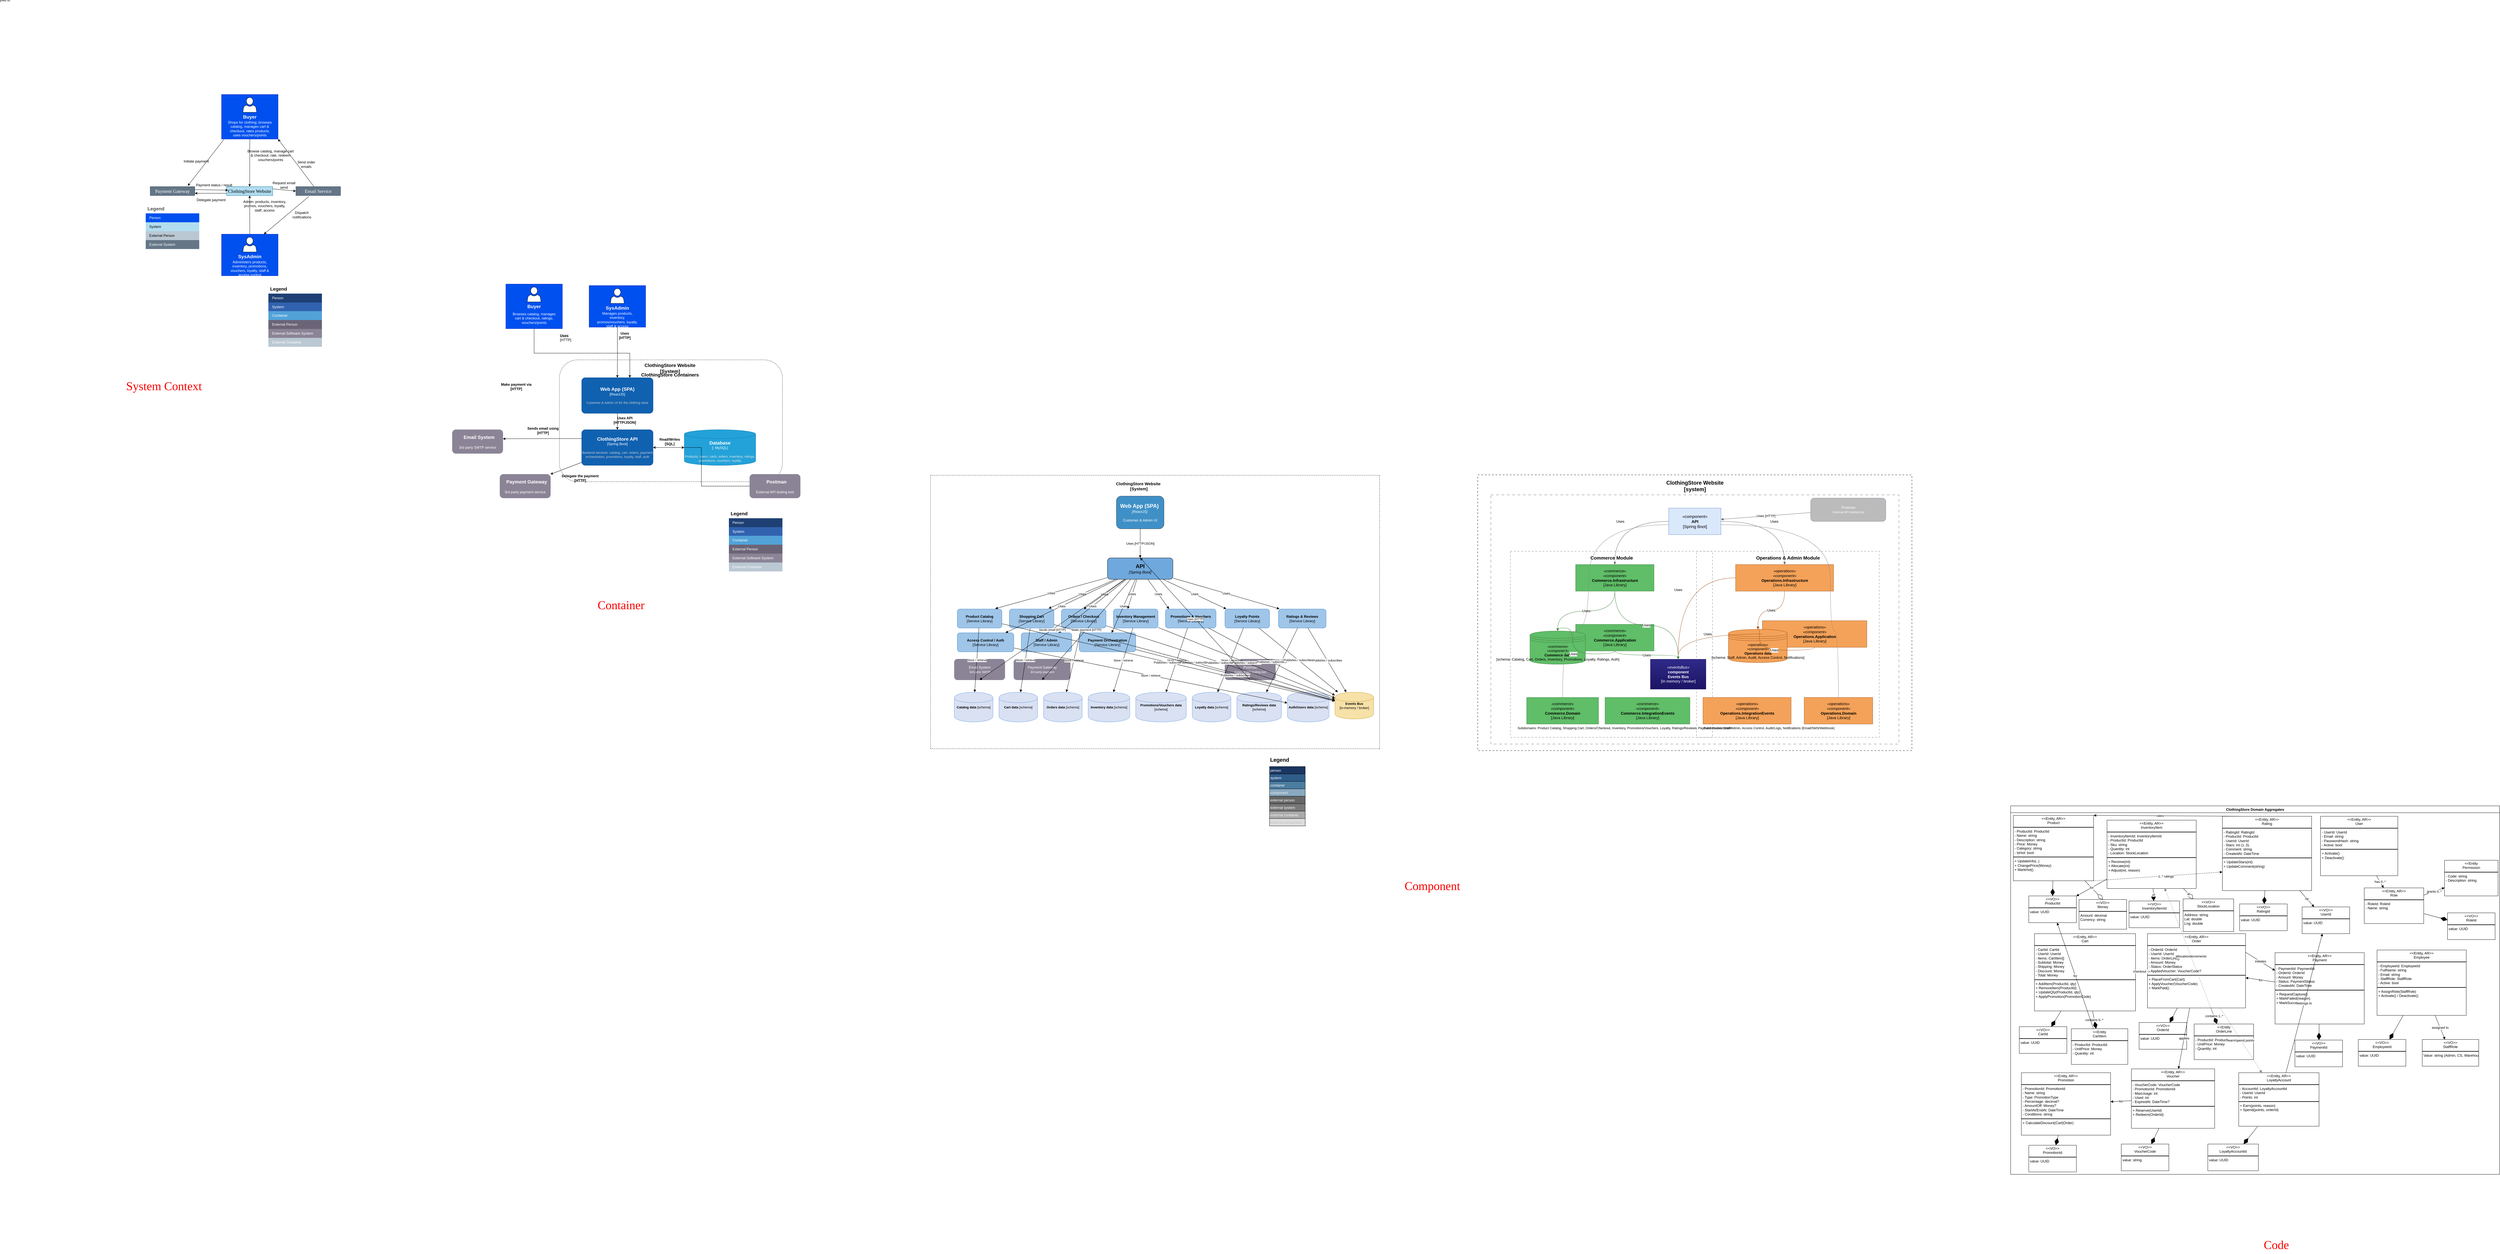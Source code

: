 <mxfile version="28.2.4" pages="7">
  <diagram id="DqmOfhBLSHrbZrzKy5in" name="C4 model -final">
    <mxGraphModel grid="0" page="0" gridSize="10" guides="1" tooltips="1" connect="1" arrows="1" fold="1" pageScale="1" pageWidth="1169" pageHeight="827" math="0" shadow="0">
      <root>
        <mxCell id="0" />
        <mxCell id="1" parent="0" />
        <mxCell id="PvT0jSEH2iTbqjQ9FId--1" value="" style="rounded=0;whiteSpace=wrap;html=1;fillColor=#0050ef;fontColor=#ffffff;strokeColor=#001DBC;" vertex="1" parent="1">
          <mxGeometry x="710" y="310" width="190" height="150" as="geometry" />
        </mxCell>
        <mxCell id="PvT0jSEH2iTbqjQ9FId--2" value="" style="sketch=0;pointerEvents=1;shadow=0;dashed=0;html=1;labelPosition=center;verticalLabelPosition=bottom;verticalAlign=top;outlineConnect=0;align=center;shape=mxgraph.office.users.user;" vertex="1" parent="1">
          <mxGeometry x="782" y="320" width="46" height="50" as="geometry" />
        </mxCell>
        <mxCell id="PvT0jSEH2iTbqjQ9FId--3" value="Buyer" style="text;html=1;align=center;verticalAlign=middle;whiteSpace=wrap;rounded=0;fontColor=light-dark(#ffffff, #ededed);fontSize=16;fontFamily=Helvetica;fontStyle=1" vertex="1" parent="1">
          <mxGeometry x="775" y="370" width="60" height="30" as="geometry" />
        </mxCell>
        <mxCell id="PvT0jSEH2iTbqjQ9FId--4" value="Shops for clothing; browses catalog, manages cart &amp; checkout, rates products, uses vouchers/points" style="text;html=1;align=center;verticalAlign=middle;whiteSpace=wrap;rounded=0;fontColor=light-dark(#ffffff, #ededed);" vertex="1" parent="1">
          <mxGeometry x="730" y="410" width="150" height="30" as="geometry" />
        </mxCell>
        <mxCell id="PvT0jSEH2iTbqjQ9FId--5" value="" style="rounded=0;whiteSpace=wrap;html=1;fillColor=#0050ef;fontColor=#ffffff;strokeColor=#001DBC;" vertex="1" parent="1">
          <mxGeometry x="710" y="780" width="190" height="140" as="geometry" />
        </mxCell>
        <mxCell id="PvT0jSEH2iTbqjQ9FId--6" value="" style="sketch=0;pointerEvents=1;shadow=0;dashed=0;html=1;labelPosition=center;verticalLabelPosition=bottom;verticalAlign=top;outlineConnect=0;align=center;shape=mxgraph.office.users.user;" vertex="1" parent="1">
          <mxGeometry x="782" y="790" width="46" height="50" as="geometry" />
        </mxCell>
        <mxCell id="PvT0jSEH2iTbqjQ9FId--7" value="SysAdmin" style="text;html=1;align=center;verticalAlign=middle;whiteSpace=wrap;rounded=0;fontColor=light-dark(#ffffff, #ededed);fontSize=16;fontFamily=Helvetica;fontStyle=1" vertex="1" parent="1">
          <mxGeometry x="770" y="840" width="70" height="30" as="geometry" />
        </mxCell>
        <mxCell id="PvT0jSEH2iTbqjQ9FId--8" value="Administers products, inventory, promotions, vouchers, loyalty, staff &amp; access control" style="text;html=1;align=center;verticalAlign=middle;whiteSpace=wrap;rounded=0;fontColor=light-dark(#ffffff, #ededed);" vertex="1" parent="1">
          <mxGeometry x="730" y="880" width="150" height="30" as="geometry" />
        </mxCell>
        <mxCell id="PvT0jSEH2iTbqjQ9FId--9" value="" style="rounded=0;whiteSpace=wrap;html=1;fillColor=#647687;strokeColor=#314354;fontColor=#ffffff;" vertex="1" parent="1">
          <mxGeometry x="742.5" y="620" width="125" height="30" as="geometry" />
        </mxCell>
        <mxCell id="PvT0jSEH2iTbqjQ9FId--10" value="ClothingStore Website" style="text;html=1;align=center;verticalAlign=middle;whiteSpace=wrap;rounded=0;fontSize=16;fontFamily=Verdana;fillColor=#b1ddf0;strokeColor=#10739e;" vertex="1" parent="1">
          <mxGeometry x="727" y="620" width="155" height="30" as="geometry" />
        </mxCell>
        <mxCell id="PvT0jSEH2iTbqjQ9FId--11" value="" style="rounded=0;whiteSpace=wrap;html=1;fillColor=#647687;strokeColor=#314354;fontColor=#ffffff;" vertex="1" parent="1">
          <mxGeometry x="470" y="620" width="150" height="30" as="geometry" />
        </mxCell>
        <mxCell id="PvT0jSEH2iTbqjQ9FId--12" value="Payment Gateway" style="text;html=1;align=center;verticalAlign=middle;whiteSpace=wrap;rounded=0;fontColor=light-dark(#ffffff, #ededed);fontSize=16;fontFamily=Verdana;" vertex="1" parent="1">
          <mxGeometry x="470" y="620" width="150" height="30" as="geometry" />
        </mxCell>
        <mxCell id="PvT0jSEH2iTbqjQ9FId--13" value="" style="rounded=0;whiteSpace=wrap;html=1;fillColor=#647687;strokeColor=#314354;fontColor=#ffffff;" vertex="1" parent="1">
          <mxGeometry x="960" y="620" width="150" height="30" as="geometry" />
        </mxCell>
        <mxCell id="PvT0jSEH2iTbqjQ9FId--14" value="Email Service" style="text;html=1;align=center;verticalAlign=middle;whiteSpace=wrap;rounded=0;fontColor=light-dark(#ffffff, #ededed);fontSize=16;fontFamily=Verdana;" vertex="1" parent="1">
          <mxGeometry x="960" y="620" width="150" height="30" as="geometry" />
        </mxCell>
        <mxCell id="PvT0jSEH2iTbqjQ9FId--15" value="" style="endArrow=classic;html=1;rounded=0;entryX=0.843;entryY=-0.088;entryDx=0;entryDy=0;entryPerimeter=0;exitX=0.039;exitY=1.012;exitDx=0;exitDy=0;exitPerimeter=0;" edge="1" parent="1" source="PvT0jSEH2iTbqjQ9FId--1" target="PvT0jSEH2iTbqjQ9FId--12">
          <mxGeometry width="50" height="50" relative="1" as="geometry">
            <mxPoint x="640" y="530" as="sourcePoint" />
            <mxPoint x="690" y="480" as="targetPoint" />
          </mxGeometry>
        </mxCell>
        <mxCell id="PvT0jSEH2iTbqjQ9FId--16" value="" style="endArrow=classic;html=1;rounded=0;exitX=0.5;exitY=1;exitDx=0;exitDy=0;entryX=0.5;entryY=0;entryDx=0;entryDy=0;" edge="1" parent="1" source="PvT0jSEH2iTbqjQ9FId--1" target="PvT0jSEH2iTbqjQ9FId--10">
          <mxGeometry width="50" height="50" relative="1" as="geometry">
            <mxPoint x="790" y="540" as="sourcePoint" />
            <mxPoint x="910" y="540" as="targetPoint" />
          </mxGeometry>
        </mxCell>
        <mxCell id="PvT0jSEH2iTbqjQ9FId--17" value="" style="endArrow=classic;html=1;rounded=0;exitX=1;exitY=0.25;exitDx=0;exitDy=0;entryX=0;entryY=0.5;entryDx=0;entryDy=0;" edge="1" parent="1" source="PvT0jSEH2iTbqjQ9FId--10" target="PvT0jSEH2iTbqjQ9FId--14">
          <mxGeometry width="50" height="50" relative="1" as="geometry">
            <mxPoint x="850" y="590" as="sourcePoint" />
            <mxPoint x="970" y="590" as="targetPoint" />
          </mxGeometry>
        </mxCell>
        <mxCell id="PvT0jSEH2iTbqjQ9FId--18" value="" style="endArrow=classic;html=1;rounded=0;exitX=0.29;exitY=1.107;exitDx=0;exitDy=0;exitPerimeter=0;entryX=0.75;entryY=0;entryDx=0;entryDy=0;" edge="1" parent="1" source="PvT0jSEH2iTbqjQ9FId--14" target="PvT0jSEH2iTbqjQ9FId--5">
          <mxGeometry width="50" height="50" relative="1" as="geometry">
            <mxPoint x="1090" y="630" as="sourcePoint" />
            <mxPoint x="1210" y="630" as="targetPoint" />
          </mxGeometry>
        </mxCell>
        <mxCell id="PvT0jSEH2iTbqjQ9FId--19" value="" style="endArrow=classic;html=1;rounded=0;exitX=0.5;exitY=0;exitDx=0;exitDy=0;entryX=0.5;entryY=1;entryDx=0;entryDy=0;" edge="1" parent="1" source="PvT0jSEH2iTbqjQ9FId--5" target="PvT0jSEH2iTbqjQ9FId--10">
          <mxGeometry width="50" height="50" relative="1" as="geometry">
            <mxPoint x="1010" y="530" as="sourcePoint" />
            <mxPoint x="1130" y="530" as="targetPoint" />
          </mxGeometry>
        </mxCell>
        <mxCell id="PvT0jSEH2iTbqjQ9FId--20" value="" style="endArrow=classic;html=1;rounded=0;exitX=1;exitY=0.25;exitDx=0;exitDy=0;entryX=1;entryY=1;entryDx=0;entryDy=0;" edge="1" parent="1" target="PvT0jSEH2iTbqjQ9FId--1">
          <mxGeometry width="50" height="50" relative="1" as="geometry">
            <mxPoint x="1020" y="619.2" as="sourcePoint" />
            <mxPoint x="1140" y="619.2" as="targetPoint" />
          </mxGeometry>
        </mxCell>
        <mxCell id="PvT0jSEH2iTbqjQ9FId--21" value="" style="endArrow=classic;html=1;rounded=0;exitX=1;exitY=0.25;exitDx=0;exitDy=0;entryX=0.031;entryY=0.4;entryDx=0;entryDy=0;entryPerimeter=0;" edge="1" parent="1" target="PvT0jSEH2iTbqjQ9FId--10">
          <mxGeometry width="50" height="50" relative="1" as="geometry">
            <mxPoint x="620" y="630" as="sourcePoint" />
            <mxPoint x="740" y="630" as="targetPoint" />
          </mxGeometry>
        </mxCell>
        <mxCell id="PvT0jSEH2iTbqjQ9FId--22" value="" style="endArrow=classic;html=1;rounded=0;exitX=0;exitY=0.75;exitDx=0;exitDy=0;entryX=1;entryY=0.75;entryDx=0;entryDy=0;" edge="1" parent="1" source="PvT0jSEH2iTbqjQ9FId--10" target="PvT0jSEH2iTbqjQ9FId--12">
          <mxGeometry width="50" height="50" relative="1" as="geometry">
            <mxPoint x="680" y="650" as="sourcePoint" />
            <mxPoint x="800" y="650" as="targetPoint" />
          </mxGeometry>
        </mxCell>
        <mxCell id="PvT0jSEH2iTbqjQ9FId--23" value="Initiate payment" style="text;html=1;align=center;verticalAlign=middle;whiteSpace=wrap;rounded=0;" vertex="1" parent="1">
          <mxGeometry x="580" y="520" width="90" height="30" as="geometry" />
        </mxCell>
        <mxCell id="PvT0jSEH2iTbqjQ9FId--24" value="Payment status / result" style="text;html=1;align=center;verticalAlign=middle;whiteSpace=wrap;rounded=0;" vertex="1" parent="1">
          <mxGeometry x="620" y="600" width="130" height="30" as="geometry" />
        </mxCell>
        <mxCell id="PvT0jSEH2iTbqjQ9FId--25" value="Delegate payment" style="text;html=1;align=center;verticalAlign=middle;whiteSpace=wrap;rounded=0;" vertex="1" parent="1">
          <mxGeometry x="620" y="650" width="110" height="30" as="geometry" />
        </mxCell>
        <mxCell id="PvT0jSEH2iTbqjQ9FId--26" value="Send order emails" style="text;html=1;align=center;verticalAlign=middle;whiteSpace=wrap;rounded=0;" vertex="1" parent="1">
          <mxGeometry x="950" y="530" width="90" height="30" as="geometry" />
        </mxCell>
        <mxCell id="PvT0jSEH2iTbqjQ9FId--27" value="Dispatch notifications" style="text;html=1;align=center;verticalAlign=middle;whiteSpace=wrap;rounded=0;" vertex="1" parent="1">
          <mxGeometry x="925" y="700" width="110" height="30" as="geometry" />
        </mxCell>
        <mxCell id="PvT0jSEH2iTbqjQ9FId--28" value="Request email send" style="text;html=1;align=center;verticalAlign=middle;whiteSpace=wrap;rounded=0;" vertex="1" parent="1">
          <mxGeometry x="880" y="600" width="80" height="30" as="geometry" />
        </mxCell>
        <mxCell id="PvT0jSEH2iTbqjQ9FId--29" value="Browse catalog, manage cart &amp; checkout; rate, redeem vouchers/points" style="text;html=1;align=center;verticalAlign=middle;whiteSpace=wrap;rounded=0;" vertex="1" parent="1">
          <mxGeometry x="795" y="500" width="160" height="30" as="geometry" />
        </mxCell>
        <mxCell id="PvT0jSEH2iTbqjQ9FId--30" value="Admin: products, inventory, promos, vouchers, loyalty, staff, access" style="text;html=1;align=center;verticalAlign=middle;whiteSpace=wrap;rounded=0;" vertex="1" parent="1">
          <mxGeometry x="775" y="670" width="160" height="30" as="geometry" />
        </mxCell>
        <mxCell id="PvT0jSEH2iTbqjQ9FId--31" value="Legend" style="shape=table;startSize=30;container=1;collapsible=0;childLayout=tableLayout;fontSize=16;align=left;verticalAlign=top;fillColor=none;strokeColor=none;fontColor=#4D4D4D;fontStyle=1;spacingLeft=6;spacing=0;resizable=0;" vertex="1" parent="1">
          <mxGeometry x="455" y="680" width="180" height="150" as="geometry" />
        </mxCell>
        <mxCell id="PvT0jSEH2iTbqjQ9FId--32" value="" style="shape=tableRow;horizontal=0;startSize=0;swimlaneHead=0;swimlaneBody=0;strokeColor=inherit;top=0;left=0;bottom=0;right=0;collapsible=0;dropTarget=0;fillColor=none;points=[[0,0.5],[1,0.5]];portConstraint=eastwest;fontSize=12;" vertex="1" parent="PvT0jSEH2iTbqjQ9FId--31">
          <mxGeometry y="30" width="180" height="30" as="geometry" />
        </mxCell>
        <mxCell id="PvT0jSEH2iTbqjQ9FId--33" value="Person" style="shape=partialRectangle;html=1;whiteSpace=wrap;connectable=0;strokeColor=#001DBC;overflow=hidden;fillColor=#0050ef;top=0;left=0;bottom=0;right=0;pointerEvents=1;fontSize=12;align=left;fontColor=#ffffff;spacingLeft=10;spacingRight=4;" vertex="1" parent="PvT0jSEH2iTbqjQ9FId--32">
          <mxGeometry width="180" height="30" as="geometry">
            <mxRectangle width="180" height="30" as="alternateBounds" />
          </mxGeometry>
        </mxCell>
        <mxCell id="PvT0jSEH2iTbqjQ9FId--34" value="" style="shape=tableRow;horizontal=0;startSize=0;swimlaneHead=0;swimlaneBody=0;strokeColor=inherit;top=0;left=0;bottom=0;right=0;collapsible=0;dropTarget=0;fillColor=none;points=[[0,0.5],[1,0.5]];portConstraint=eastwest;fontSize=12;" vertex="1" parent="PvT0jSEH2iTbqjQ9FId--31">
          <mxGeometry y="60" width="180" height="30" as="geometry" />
        </mxCell>
        <mxCell id="PvT0jSEH2iTbqjQ9FId--35" value="System" style="shape=partialRectangle;html=1;whiteSpace=wrap;connectable=0;strokeColor=#10739e;overflow=hidden;fillColor=#b1ddf0;top=0;left=0;bottom=0;right=0;pointerEvents=1;fontSize=12;align=left;spacingLeft=10;spacingRight=4;" vertex="1" parent="PvT0jSEH2iTbqjQ9FId--34">
          <mxGeometry width="180" height="30" as="geometry">
            <mxRectangle width="180" height="30" as="alternateBounds" />
          </mxGeometry>
        </mxCell>
        <mxCell id="PvT0jSEH2iTbqjQ9FId--36" value="" style="shape=tableRow;horizontal=0;startSize=0;swimlaneHead=0;swimlaneBody=0;strokeColor=inherit;top=0;left=0;bottom=0;right=0;collapsible=0;dropTarget=0;fillColor=none;points=[[0,0.5],[1,0.5]];portConstraint=eastwest;fontSize=12;" vertex="1" parent="PvT0jSEH2iTbqjQ9FId--31">
          <mxGeometry y="90" width="180" height="30" as="geometry" />
        </mxCell>
        <mxCell id="PvT0jSEH2iTbqjQ9FId--37" value="External Person" style="shape=partialRectangle;html=1;whiteSpace=wrap;connectable=0;strokeColor=#23445d;overflow=hidden;fillColor=#bac8d3;top=0;left=0;bottom=0;right=0;pointerEvents=1;fontSize=12;align=left;spacingLeft=10;spacingRight=4;" vertex="1" parent="PvT0jSEH2iTbqjQ9FId--36">
          <mxGeometry width="180" height="30" as="geometry">
            <mxRectangle width="180" height="30" as="alternateBounds" />
          </mxGeometry>
        </mxCell>
        <mxCell id="PvT0jSEH2iTbqjQ9FId--38" value="" style="shape=tableRow;horizontal=0;startSize=0;swimlaneHead=0;swimlaneBody=0;strokeColor=inherit;top=0;left=0;bottom=0;right=0;collapsible=0;dropTarget=0;fillColor=none;points=[[0,0.5],[1,0.5]];portConstraint=eastwest;fontSize=12;" vertex="1" parent="PvT0jSEH2iTbqjQ9FId--31">
          <mxGeometry y="120" width="180" height="30" as="geometry" />
        </mxCell>
        <mxCell id="PvT0jSEH2iTbqjQ9FId--39" value="External System" style="shape=partialRectangle;html=1;whiteSpace=wrap;connectable=0;strokeColor=#314354;overflow=hidden;fillColor=#647687;top=0;left=0;bottom=0;right=0;pointerEvents=1;fontSize=12;align=left;spacingLeft=10;spacingRight=4;fontColor=#ffffff;" vertex="1" parent="PvT0jSEH2iTbqjQ9FId--38">
          <mxGeometry width="180" height="30" as="geometry">
            <mxRectangle width="180" height="30" as="alternateBounds" />
          </mxGeometry>
        </mxCell>
        <mxCell id="PvT0jSEH2iTbqjQ9FId--40" value="Legend" style="shape=table;startSize=30;container=1;collapsible=0;childLayout=tableLayout;fontSize=16;align=left;verticalAlign=top;fillColor=none;strokeColor=none;fontColor=light-dark(#000000,#ABABAB);fontStyle=1;spacingLeft=6;spacing=0;resizable=0;" vertex="1" parent="1">
          <mxGeometry x="867.5" y="950" width="180" height="209" as="geometry" />
        </mxCell>
        <mxCell id="PvT0jSEH2iTbqjQ9FId--41" value="" style="shape=tableRow;horizontal=0;startSize=0;swimlaneHead=0;swimlaneBody=0;strokeColor=inherit;top=0;left=0;bottom=0;right=0;collapsible=0;dropTarget=0;fillColor=none;points=[[0,0.5],[1,0.5]];portConstraint=eastwest;fontSize=12;" vertex="1" parent="PvT0jSEH2iTbqjQ9FId--40">
          <mxGeometry y="30" width="180" height="30" as="geometry" />
        </mxCell>
        <mxCell id="PvT0jSEH2iTbqjQ9FId--42" value="Person" style="shape=partialRectangle;html=1;whiteSpace=wrap;connectable=0;strokeColor=inherit;overflow=hidden;fillColor=#1E4074;top=0;left=0;bottom=0;right=0;pointerEvents=1;fontSize=12;align=left;fontColor=#FFFFFF;gradientColor=none;spacingLeft=10;spacingRight=4;" vertex="1" parent="PvT0jSEH2iTbqjQ9FId--41">
          <mxGeometry width="180" height="30" as="geometry">
            <mxRectangle width="180" height="30" as="alternateBounds" />
          </mxGeometry>
        </mxCell>
        <mxCell id="PvT0jSEH2iTbqjQ9FId--43" value="" style="shape=tableRow;horizontal=0;startSize=0;swimlaneHead=0;swimlaneBody=0;strokeColor=inherit;top=0;left=0;bottom=0;right=0;collapsible=0;dropTarget=0;fillColor=none;points=[[0,0.5],[1,0.5]];portConstraint=eastwest;fontSize=12;" vertex="1" parent="PvT0jSEH2iTbqjQ9FId--40">
          <mxGeometry y="60" width="180" height="29" as="geometry" />
        </mxCell>
        <mxCell id="PvT0jSEH2iTbqjQ9FId--44" value="System" style="shape=partialRectangle;html=1;whiteSpace=wrap;connectable=0;strokeColor=inherit;overflow=hidden;fillColor=#3162AF;top=0;left=0;bottom=0;right=0;pointerEvents=1;fontSize=12;align=left;fontColor=#FFFFFF;gradientColor=none;spacingLeft=10;spacingRight=4;" vertex="1" parent="PvT0jSEH2iTbqjQ9FId--43">
          <mxGeometry width="180" height="29" as="geometry">
            <mxRectangle width="180" height="29" as="alternateBounds" />
          </mxGeometry>
        </mxCell>
        <mxCell id="PvT0jSEH2iTbqjQ9FId--45" value="" style="shape=tableRow;horizontal=0;startSize=0;swimlaneHead=0;swimlaneBody=0;strokeColor=inherit;top=0;left=0;bottom=0;right=0;collapsible=0;dropTarget=0;fillColor=none;points=[[0,0.5],[1,0.5]];portConstraint=eastwest;fontSize=12;" vertex="1" parent="PvT0jSEH2iTbqjQ9FId--40">
          <mxGeometry y="89" width="180" height="30" as="geometry" />
        </mxCell>
        <mxCell id="PvT0jSEH2iTbqjQ9FId--46" value="Container" style="shape=partialRectangle;html=1;whiteSpace=wrap;connectable=0;strokeColor=inherit;overflow=hidden;fillColor=#52a2d8;top=0;left=0;bottom=0;right=0;pointerEvents=1;fontSize=12;align=left;fontColor=#FFFFFF;gradientColor=none;spacingLeft=10;spacingRight=4;" vertex="1" parent="PvT0jSEH2iTbqjQ9FId--45">
          <mxGeometry width="180" height="30" as="geometry">
            <mxRectangle width="180" height="30" as="alternateBounds" />
          </mxGeometry>
        </mxCell>
        <mxCell id="PvT0jSEH2iTbqjQ9FId--47" value="" style="shape=tableRow;horizontal=0;startSize=0;swimlaneHead=0;swimlaneBody=0;strokeColor=inherit;top=0;left=0;bottom=0;right=0;collapsible=0;dropTarget=0;fillColor=none;points=[[0,0.5],[1,0.5]];portConstraint=eastwest;fontSize=12;" vertex="1" parent="PvT0jSEH2iTbqjQ9FId--40">
          <mxGeometry y="119" width="180" height="30" as="geometry" />
        </mxCell>
        <mxCell id="PvT0jSEH2iTbqjQ9FId--48" value="External Person" style="shape=partialRectangle;html=1;whiteSpace=wrap;connectable=0;strokeColor=inherit;overflow=hidden;fillColor=#6b6477;top=0;left=0;bottom=0;right=0;pointerEvents=1;fontSize=12;align=left;fontColor=#FFFFFF;gradientColor=none;spacingLeft=10;spacingRight=4;" vertex="1" parent="PvT0jSEH2iTbqjQ9FId--47">
          <mxGeometry width="180" height="30" as="geometry">
            <mxRectangle width="180" height="30" as="alternateBounds" />
          </mxGeometry>
        </mxCell>
        <mxCell id="PvT0jSEH2iTbqjQ9FId--49" value="" style="shape=tableRow;horizontal=0;startSize=0;swimlaneHead=0;swimlaneBody=0;strokeColor=inherit;top=0;left=0;bottom=0;right=0;collapsible=0;dropTarget=0;fillColor=none;points=[[0,0.5],[1,0.5]];portConstraint=eastwest;fontSize=12;" vertex="1" parent="PvT0jSEH2iTbqjQ9FId--40">
          <mxGeometry y="149" width="180" height="30" as="geometry" />
        </mxCell>
        <mxCell id="PvT0jSEH2iTbqjQ9FId--50" value="External Software System" style="shape=partialRectangle;html=1;whiteSpace=wrap;connectable=0;strokeColor=inherit;overflow=hidden;fillColor=#8b8496;top=0;left=0;bottom=0;right=0;pointerEvents=1;fontSize=12;align=left;fontColor=#FFFFFF;gradientColor=none;spacingLeft=10;spacingRight=4;" vertex="1" parent="PvT0jSEH2iTbqjQ9FId--49">
          <mxGeometry width="180" height="30" as="geometry">
            <mxRectangle width="180" height="30" as="alternateBounds" />
          </mxGeometry>
        </mxCell>
        <mxCell id="PvT0jSEH2iTbqjQ9FId--51" value="" style="shape=tableRow;horizontal=0;startSize=0;swimlaneHead=0;swimlaneBody=0;strokeColor=inherit;top=0;left=0;bottom=0;right=0;collapsible=0;dropTarget=0;fillColor=none;points=[[0,0.5],[1,0.5]];portConstraint=eastwest;fontSize=12;" vertex="1" parent="PvT0jSEH2iTbqjQ9FId--40">
          <mxGeometry y="179" width="180" height="30" as="geometry" />
        </mxCell>
        <mxCell id="PvT0jSEH2iTbqjQ9FId--52" value="&lt;font style=&quot;color: light-dark(rgb(255, 255, 255), rgb(237, 237, 237));&quot;&gt;External Container&lt;/font&gt;" style="shape=partialRectangle;html=1;whiteSpace=wrap;connectable=0;strokeColor=#23445d;overflow=hidden;fillColor=#bac8d3;top=0;left=0;bottom=0;right=0;pointerEvents=1;fontSize=12;align=left;spacingLeft=10;spacingRight=4;" vertex="1" parent="PvT0jSEH2iTbqjQ9FId--51">
          <mxGeometry width="180" height="30" as="geometry">
            <mxRectangle width="180" height="30" as="alternateBounds" />
          </mxGeometry>
        </mxCell>
        <mxCell id="PvT0jSEH2iTbqjQ9FId--53" value="" style="rounded=1;whiteSpace=wrap;html=1;dashed=1;" vertex="1" parent="1">
          <mxGeometry x="1846" y="1203" width="750" height="410" as="geometry" />
        </mxCell>
        <mxCell id="PvT0jSEH2iTbqjQ9FId--54" value="" style="rounded=0;whiteSpace=wrap;html=1;fillColor=#0050ef;fontColor=#ffffff;strokeColor=#001DBC;" vertex="1" parent="1">
          <mxGeometry x="1666" y="948" width="190" height="150" as="geometry" />
        </mxCell>
        <mxCell id="PvT0jSEH2iTbqjQ9FId--55" value="" style="sketch=0;pointerEvents=1;shadow=0;dashed=0;html=1;labelPosition=center;verticalLabelPosition=bottom;verticalAlign=top;outlineConnect=0;align=center;shape=mxgraph.office.users.user;" vertex="1" parent="1">
          <mxGeometry x="1738" y="958" width="46" height="50" as="geometry" />
        </mxCell>
        <mxCell id="PvT0jSEH2iTbqjQ9FId--56" value="Buyer" style="text;html=1;align=center;verticalAlign=middle;whiteSpace=wrap;rounded=0;fontColor=light-dark(#ffffff, #ededed);fontSize=16;fontFamily=Helvetica;fontStyle=1" vertex="1" parent="1">
          <mxGeometry x="1731" y="1008" width="60" height="30" as="geometry" />
        </mxCell>
        <mxCell id="PvT0jSEH2iTbqjQ9FId--57" value="Browses catalog, manages cart &amp; checkout, ratings, vouchers/points" style="text;html=1;align=center;verticalAlign=middle;whiteSpace=wrap;rounded=0;fontColor=light-dark(#ffffff, #ededed);" vertex="1" parent="1">
          <mxGeometry x="1686" y="1048" width="150" height="30" as="geometry" />
        </mxCell>
        <mxCell id="PvT0jSEH2iTbqjQ9FId--58" value="" style="rounded=0;whiteSpace=wrap;html=1;fillColor=#0050ef;fontColor=#ffffff;strokeColor=#001DBC;" vertex="1" parent="1">
          <mxGeometry x="1946" y="953" width="190" height="140" as="geometry" />
        </mxCell>
        <mxCell id="PvT0jSEH2iTbqjQ9FId--59" value="" style="sketch=0;pointerEvents=1;shadow=0;dashed=0;html=1;labelPosition=center;verticalLabelPosition=bottom;verticalAlign=top;outlineConnect=0;align=center;shape=mxgraph.office.users.user;" vertex="1" parent="1">
          <mxGeometry x="2018" y="963" width="46" height="50" as="geometry" />
        </mxCell>
        <mxCell id="PvT0jSEH2iTbqjQ9FId--60" value="SysAdmin" style="text;html=1;align=center;verticalAlign=middle;whiteSpace=wrap;rounded=0;fontColor=light-dark(#ffffff, #ededed);fontSize=16;fontFamily=Helvetica;fontStyle=1" vertex="1" parent="1">
          <mxGeometry x="2011" y="1013" width="60" height="30" as="geometry" />
        </mxCell>
        <mxCell id="PvT0jSEH2iTbqjQ9FId--61" value="Manages products, inventory, promos/vouchers, loyalty, staff &amp; access" style="text;html=1;align=center;verticalAlign=middle;whiteSpace=wrap;rounded=0;fontColor=light-dark(#ffffff, #ededed);" vertex="1" parent="1">
          <mxGeometry x="1966" y="1053" width="150" height="30" as="geometry" />
        </mxCell>
        <mxCell id="PvT0jSEH2iTbqjQ9FId--62" value="Legend" style="shape=table;startSize=30;container=1;collapsible=0;childLayout=tableLayout;fontSize=16;align=left;verticalAlign=top;fillColor=none;strokeColor=none;fontColor=light-dark(#000000,#ABABAB);fontStyle=1;spacingLeft=6;spacing=0;resizable=0;" vertex="1" parent="1">
          <mxGeometry x="2416" y="1706" width="180" height="209" as="geometry" />
        </mxCell>
        <mxCell id="PvT0jSEH2iTbqjQ9FId--63" value="" style="shape=tableRow;horizontal=0;startSize=0;swimlaneHead=0;swimlaneBody=0;strokeColor=inherit;top=0;left=0;bottom=0;right=0;collapsible=0;dropTarget=0;fillColor=none;points=[[0,0.5],[1,0.5]];portConstraint=eastwest;fontSize=12;" vertex="1" parent="PvT0jSEH2iTbqjQ9FId--62">
          <mxGeometry y="30" width="180" height="30" as="geometry" />
        </mxCell>
        <mxCell id="PvT0jSEH2iTbqjQ9FId--64" value="Person" style="shape=partialRectangle;html=1;whiteSpace=wrap;connectable=0;strokeColor=inherit;overflow=hidden;fillColor=#1E4074;top=0;left=0;bottom=0;right=0;pointerEvents=1;fontSize=12;align=left;fontColor=#FFFFFF;gradientColor=none;spacingLeft=10;spacingRight=4;" vertex="1" parent="PvT0jSEH2iTbqjQ9FId--63">
          <mxGeometry width="180" height="30" as="geometry">
            <mxRectangle width="180" height="30" as="alternateBounds" />
          </mxGeometry>
        </mxCell>
        <mxCell id="PvT0jSEH2iTbqjQ9FId--65" value="" style="shape=tableRow;horizontal=0;startSize=0;swimlaneHead=0;swimlaneBody=0;strokeColor=inherit;top=0;left=0;bottom=0;right=0;collapsible=0;dropTarget=0;fillColor=none;points=[[0,0.5],[1,0.5]];portConstraint=eastwest;fontSize=12;" vertex="1" parent="PvT0jSEH2iTbqjQ9FId--62">
          <mxGeometry y="60" width="180" height="29" as="geometry" />
        </mxCell>
        <mxCell id="PvT0jSEH2iTbqjQ9FId--66" value="System" style="shape=partialRectangle;html=1;whiteSpace=wrap;connectable=0;strokeColor=inherit;overflow=hidden;fillColor=#3162AF;top=0;left=0;bottom=0;right=0;pointerEvents=1;fontSize=12;align=left;fontColor=#FFFFFF;gradientColor=none;spacingLeft=10;spacingRight=4;" vertex="1" parent="PvT0jSEH2iTbqjQ9FId--65">
          <mxGeometry width="180" height="29" as="geometry">
            <mxRectangle width="180" height="29" as="alternateBounds" />
          </mxGeometry>
        </mxCell>
        <mxCell id="PvT0jSEH2iTbqjQ9FId--67" value="" style="shape=tableRow;horizontal=0;startSize=0;swimlaneHead=0;swimlaneBody=0;strokeColor=inherit;top=0;left=0;bottom=0;right=0;collapsible=0;dropTarget=0;fillColor=none;points=[[0,0.5],[1,0.5]];portConstraint=eastwest;fontSize=12;" vertex="1" parent="PvT0jSEH2iTbqjQ9FId--62">
          <mxGeometry y="89" width="180" height="30" as="geometry" />
        </mxCell>
        <mxCell id="PvT0jSEH2iTbqjQ9FId--68" value="Container" style="shape=partialRectangle;html=1;whiteSpace=wrap;connectable=0;strokeColor=inherit;overflow=hidden;fillColor=#52a2d8;top=0;left=0;bottom=0;right=0;pointerEvents=1;fontSize=12;align=left;fontColor=#FFFFFF;gradientColor=none;spacingLeft=10;spacingRight=4;" vertex="1" parent="PvT0jSEH2iTbqjQ9FId--67">
          <mxGeometry width="180" height="30" as="geometry">
            <mxRectangle width="180" height="30" as="alternateBounds" />
          </mxGeometry>
        </mxCell>
        <mxCell id="PvT0jSEH2iTbqjQ9FId--69" value="" style="shape=tableRow;horizontal=0;startSize=0;swimlaneHead=0;swimlaneBody=0;strokeColor=inherit;top=0;left=0;bottom=0;right=0;collapsible=0;dropTarget=0;fillColor=none;points=[[0,0.5],[1,0.5]];portConstraint=eastwest;fontSize=12;" vertex="1" parent="PvT0jSEH2iTbqjQ9FId--62">
          <mxGeometry y="119" width="180" height="30" as="geometry" />
        </mxCell>
        <mxCell id="PvT0jSEH2iTbqjQ9FId--70" value="External Person" style="shape=partialRectangle;html=1;whiteSpace=wrap;connectable=0;strokeColor=inherit;overflow=hidden;fillColor=#6b6477;top=0;left=0;bottom=0;right=0;pointerEvents=1;fontSize=12;align=left;fontColor=#FFFFFF;gradientColor=none;spacingLeft=10;spacingRight=4;" vertex="1" parent="PvT0jSEH2iTbqjQ9FId--69">
          <mxGeometry width="180" height="30" as="geometry">
            <mxRectangle width="180" height="30" as="alternateBounds" />
          </mxGeometry>
        </mxCell>
        <mxCell id="PvT0jSEH2iTbqjQ9FId--71" value="" style="shape=tableRow;horizontal=0;startSize=0;swimlaneHead=0;swimlaneBody=0;strokeColor=inherit;top=0;left=0;bottom=0;right=0;collapsible=0;dropTarget=0;fillColor=none;points=[[0,0.5],[1,0.5]];portConstraint=eastwest;fontSize=12;" vertex="1" parent="PvT0jSEH2iTbqjQ9FId--62">
          <mxGeometry y="149" width="180" height="30" as="geometry" />
        </mxCell>
        <mxCell id="PvT0jSEH2iTbqjQ9FId--72" value="External Software System" style="shape=partialRectangle;html=1;whiteSpace=wrap;connectable=0;strokeColor=inherit;overflow=hidden;fillColor=#8b8496;top=0;left=0;bottom=0;right=0;pointerEvents=1;fontSize=12;align=left;fontColor=#FFFFFF;gradientColor=none;spacingLeft=10;spacingRight=4;" vertex="1" parent="PvT0jSEH2iTbqjQ9FId--71">
          <mxGeometry width="180" height="30" as="geometry">
            <mxRectangle width="180" height="30" as="alternateBounds" />
          </mxGeometry>
        </mxCell>
        <mxCell id="PvT0jSEH2iTbqjQ9FId--73" value="" style="shape=tableRow;horizontal=0;startSize=0;swimlaneHead=0;swimlaneBody=0;strokeColor=inherit;top=0;left=0;bottom=0;right=0;collapsible=0;dropTarget=0;fillColor=none;points=[[0,0.5],[1,0.5]];portConstraint=eastwest;fontSize=12;" vertex="1" parent="PvT0jSEH2iTbqjQ9FId--62">
          <mxGeometry y="179" width="180" height="30" as="geometry" />
        </mxCell>
        <mxCell id="PvT0jSEH2iTbqjQ9FId--74" value="&lt;font style=&quot;color: light-dark(rgb(255, 255, 255), rgb(237, 237, 237));&quot;&gt;External Container&lt;/font&gt;" style="shape=partialRectangle;html=1;whiteSpace=wrap;connectable=0;strokeColor=#23445d;overflow=hidden;fillColor=#bac8d3;top=0;left=0;bottom=0;right=0;pointerEvents=1;fontSize=12;align=left;spacingLeft=10;spacingRight=4;" vertex="1" parent="PvT0jSEH2iTbqjQ9FId--73">
          <mxGeometry width="180" height="30" as="geometry">
            <mxRectangle width="180" height="30" as="alternateBounds" />
          </mxGeometry>
        </mxCell>
        <object placeholders="1" c4Name="Web App (SPA)" c4Type="ReactJS" c4Description="Customer &amp; Admin UI for the clothing store" label="&lt;font style=&quot;font-size: 16px&quot;&gt;&lt;b&gt;%c4Name%&lt;/b&gt;&lt;/font&gt;&lt;div&gt;[%c4Type%]&lt;/div&gt;&lt;br&gt;&lt;div&gt;&lt;font style=&quot;font-size: 11px&quot;&gt;&lt;font color=&quot;#cccccc&quot;&gt;%c4Description%&lt;/font&gt;&lt;/div&gt;" id="PvT0jSEH2iTbqjQ9FId--75">
          <mxCell style="rounded=1;whiteSpace=wrap;html=1;labelBackgroundColor=none;fillColor=#1061B0;fontColor=#ffffff;align=center;arcSize=10;strokeColor=#0D5091;metaEdit=1;resizable=0;points=[[0.25,0,0],[0.5,0,0],[0.75,0,0],[1,0.25,0],[1,0.5,0],[1,0.75,0],[0.75,1,0],[0.5,1,0],[0.25,1,0],[0,0.75,0],[0,0.5,0],[0,0.25,0]];" vertex="1" parent="1">
            <mxGeometry x="1921" y="1263" width="240" height="120" as="geometry" />
          </mxCell>
        </object>
        <object placeholders="1" c4Name="ClothingStore API" c4Type="Spring Boot" c4Description="Backend services: catalog, cart, orders, payment orchestration, promotions, loyalty, staff, auth" label="&lt;font style=&quot;font-size: 16px&quot;&gt;&lt;b&gt;%c4Name%&lt;/b&gt;&lt;/font&gt;&lt;div&gt;[%c4Type%]&lt;/div&gt;&lt;br&gt;&lt;div&gt;&lt;font style=&quot;font-size: 11px&quot;&gt;&lt;font color=&quot;#cccccc&quot;&gt;%c4Description%&lt;/font&gt;&lt;/div&gt;" id="PvT0jSEH2iTbqjQ9FId--76">
          <mxCell style="rounded=1;whiteSpace=wrap;html=1;labelBackgroundColor=none;fillColor=#1061B0;fontColor=#ffffff;align=center;arcSize=10;strokeColor=#0D5091;metaEdit=1;resizable=0;points=[[0.25,0,0],[0.5,0,0],[0.75,0,0],[1,0.25,0],[1,0.5,0],[1,0.75,0],[0.75,1,0],[0.5,1,0],[0.25,1,0],[0,0.75,0],[0,0.5,0],[0,0.25,0]];" vertex="1" parent="1">
            <mxGeometry x="1921" y="1438" width="240" height="120" as="geometry" />
          </mxCell>
        </object>
        <object placeholders="1" c4Name="Database" c4Type="" c4Technology="MySQL" c4Description="Products, users, carts, orders, inventory, ratings, promotions, vouchers, loyalty" label="&lt;font style=&quot;font-size: 16px&quot;&gt;&lt;b&gt;%c4Name%&lt;/b&gt;&lt;/font&gt;&lt;div&gt;[%c4Type%:&amp;nbsp;%c4Technology%]&lt;/div&gt;&lt;br&gt;&lt;div&gt;&lt;font style=&quot;font-size: 11px&quot;&gt;&lt;font color=&quot;#E6E6E6&quot;&gt;%c4Description%&lt;/font&gt;&lt;/div&gt;" id="PvT0jSEH2iTbqjQ9FId--77">
          <mxCell style="shape=cylinder3;size=15;whiteSpace=wrap;html=1;boundedLbl=1;rounded=0;labelBackgroundColor=none;fillColor=#23A2D9;fontSize=12;fontColor=#ffffff;align=center;strokeColor=#0E7DAD;metaEdit=1;points=[[0.5,0,0],[1,0.25,0],[1,0.5,0],[1,0.75,0],[0.5,1,0],[0,0.75,0],[0,0.5,0],[0,0.25,0]];resizable=0;" vertex="1" parent="1">
            <mxGeometry x="2266" y="1438" width="240" height="120" as="geometry" />
          </mxCell>
        </object>
        <mxCell id="PvT0jSEH2iTbqjQ9FId--78" value="ClothingStore Website&lt;div&gt;[System]&lt;/div&gt;" style="text;html=1;align=center;verticalAlign=middle;whiteSpace=wrap;rounded=0;fontColor=light-dark(#000000,#EDEDED);fontSize=16;fontFamily=Helvetica;fontStyle=1" vertex="1" parent="1">
          <mxGeometry x="2118.5" y="1203" width="197.5" height="55" as="geometry" />
        </mxCell>
        <mxCell id="PvT0jSEH2iTbqjQ9FId--79" value="" style="group" connectable="0" vertex="1" parent="1">
          <mxGeometry x="1486" y="1438" width="180" height="80" as="geometry" />
        </mxCell>
        <mxCell id="PvT0jSEH2iTbqjQ9FId--80" value="" style="rounded=1;whiteSpace=wrap;html=1;strokeColor=light-dark(#8B8496,#EDEDED);fillColor=light-dark(#8b8496, #ededed);" vertex="1" parent="PvT0jSEH2iTbqjQ9FId--79">
          <mxGeometry width="170" height="80" as="geometry" />
        </mxCell>
        <mxCell id="PvT0jSEH2iTbqjQ9FId--81" value="Email System" style="text;html=1;align=center;verticalAlign=middle;whiteSpace=wrap;rounded=0;fontColor=light-dark(#ffffff, #ededed);fontSize=16;fontFamily=Helvetica;fontStyle=1" vertex="1" parent="PvT0jSEH2iTbqjQ9FId--79">
          <mxGeometry y="10" width="180" height="30" as="geometry" />
        </mxCell>
        <mxCell id="PvT0jSEH2iTbqjQ9FId--82" value="3rd party SMTP service" style="text;html=1;align=center;verticalAlign=middle;whiteSpace=wrap;rounded=0;fontColor=light-dark(#ffffff, #ededed);" vertex="1" parent="PvT0jSEH2iTbqjQ9FId--79">
          <mxGeometry x="10" y="45" width="150" height="30" as="geometry" />
        </mxCell>
        <mxCell id="PvT0jSEH2iTbqjQ9FId--83" value="" style="group" connectable="0" vertex="1" parent="1">
          <mxGeometry x="1646" y="1588" width="180" height="80" as="geometry" />
        </mxCell>
        <mxCell id="PvT0jSEH2iTbqjQ9FId--84" value="" style="rounded=1;whiteSpace=wrap;html=1;strokeColor=light-dark(#8B8496,#EDEDED);fillColor=light-dark(#8b8496, #ededed);" vertex="1" parent="PvT0jSEH2iTbqjQ9FId--83">
          <mxGeometry width="170" height="80" as="geometry" />
        </mxCell>
        <mxCell id="PvT0jSEH2iTbqjQ9FId--85" value="Payment Gateway" style="text;html=1;align=center;verticalAlign=middle;whiteSpace=wrap;rounded=0;fontColor=light-dark(#ffffff, #ededed);fontSize=16;fontFamily=Helvetica;fontStyle=1" vertex="1" parent="PvT0jSEH2iTbqjQ9FId--83">
          <mxGeometry y="10" width="180" height="30" as="geometry" />
        </mxCell>
        <mxCell id="PvT0jSEH2iTbqjQ9FId--86" value="3rd party payment service" style="text;html=1;align=center;verticalAlign=middle;whiteSpace=wrap;rounded=0;fontColor=light-dark(#ffffff, #ededed);" vertex="1" parent="PvT0jSEH2iTbqjQ9FId--83">
          <mxGeometry x="10" y="45" width="150" height="30" as="geometry" />
        </mxCell>
        <mxCell id="PvT0jSEH2iTbqjQ9FId--87" value="" style="group" connectable="0" vertex="1" parent="1">
          <mxGeometry x="2486" y="1588" width="180" height="80" as="geometry" />
        </mxCell>
        <mxCell id="PvT0jSEH2iTbqjQ9FId--88" value="" style="rounded=1;whiteSpace=wrap;html=1;strokeColor=light-dark(#8B8496,#EDEDED);fillColor=light-dark(#8b8496, #ededed);" vertex="1" parent="PvT0jSEH2iTbqjQ9FId--87">
          <mxGeometry width="170" height="80" as="geometry" />
        </mxCell>
        <mxCell id="PvT0jSEH2iTbqjQ9FId--89" value="Postman" style="text;html=1;align=center;verticalAlign=middle;whiteSpace=wrap;rounded=0;fontColor=light-dark(#ffffff, #ededed);fontSize=16;fontFamily=Helvetica;fontStyle=1" vertex="1" parent="PvT0jSEH2iTbqjQ9FId--87">
          <mxGeometry y="10" width="180" height="30" as="geometry" />
        </mxCell>
        <mxCell id="PvT0jSEH2iTbqjQ9FId--90" value="External API testing tool" style="text;html=1;align=center;verticalAlign=middle;whiteSpace=wrap;rounded=0;fontColor=light-dark(#ffffff, #ededed);" vertex="1" parent="PvT0jSEH2iTbqjQ9FId--87">
          <mxGeometry x="10" y="45" width="150" height="30" as="geometry" />
        </mxCell>
        <mxCell id="PvT0jSEH2iTbqjQ9FId--91" style="edgeStyle=orthogonalEdgeStyle;rounded=0;orthogonalLoop=1;jettySize=auto;html=1;exitX=0.5;exitY=1;exitDx=0;exitDy=0;entryX=0.674;entryY=0;entryDx=0;entryDy=0;entryPerimeter=0;" edge="1" parent="1" source="PvT0jSEH2iTbqjQ9FId--54" target="PvT0jSEH2iTbqjQ9FId--75">
          <mxGeometry relative="1" as="geometry" />
        </mxCell>
        <mxCell id="PvT0jSEH2iTbqjQ9FId--92" style="edgeStyle=orthogonalEdgeStyle;rounded=0;orthogonalLoop=1;jettySize=auto;html=1;exitX=0.5;exitY=1;exitDx=0;exitDy=0;entryX=0.5;entryY=0;entryDx=0;entryDy=0;entryPerimeter=0;" edge="1" parent="1" source="PvT0jSEH2iTbqjQ9FId--58" target="PvT0jSEH2iTbqjQ9FId--75">
          <mxGeometry relative="1" as="geometry" />
        </mxCell>
        <mxCell id="PvT0jSEH2iTbqjQ9FId--93" style="edgeStyle=orthogonalEdgeStyle;rounded=0;orthogonalLoop=1;jettySize=auto;html=1;exitX=0.5;exitY=1;exitDx=0;exitDy=0;entryX=0.5;entryY=0;entryDx=0;entryDy=0;entryPerimeter=0;" edge="1" parent="1" source="PvT0jSEH2iTbqjQ9FId--75" target="PvT0jSEH2iTbqjQ9FId--76">
          <mxGeometry relative="1" as="geometry" />
        </mxCell>
        <mxCell id="PvT0jSEH2iTbqjQ9FId--94" style="edgeStyle=orthogonalEdgeStyle;rounded=0;orthogonalLoop=1;jettySize=auto;html=1;exitX=1;exitY=0.5;exitDx=0;exitDy=0;exitPerimeter=0;entryX=0;entryY=0.5;entryDx=0;entryDy=0;entryPerimeter=0;" edge="1" parent="1" source="PvT0jSEH2iTbqjQ9FId--76" target="PvT0jSEH2iTbqjQ9FId--77">
          <mxGeometry relative="1" as="geometry" />
        </mxCell>
        <mxCell id="PvT0jSEH2iTbqjQ9FId--95" value="" style="endArrow=classic;html=1;rounded=0;entryX=1;entryY=0;entryDx=0;entryDy=0;exitX=0.75;exitY=1;exitDx=0;exitDy=0;" edge="1" parent="1" target="PvT0jSEH2iTbqjQ9FId--84">
          <mxGeometry width="50" height="50" relative="1" as="geometry">
            <mxPoint x="1921" y="1548" as="sourcePoint" />
            <mxPoint x="2039" y="1721" as="targetPoint" />
          </mxGeometry>
        </mxCell>
        <mxCell id="PvT0jSEH2iTbqjQ9FId--96" style="edgeStyle=orthogonalEdgeStyle;rounded=0;orthogonalLoop=1;jettySize=auto;html=1;exitX=0;exitY=0.25;exitDx=0;exitDy=0;exitPerimeter=0;entryX=0.944;entryY=0.684;entryDx=0;entryDy=0;entryPerimeter=0;" edge="1" parent="1" source="PvT0jSEH2iTbqjQ9FId--76" target="PvT0jSEH2iTbqjQ9FId--81">
          <mxGeometry relative="1" as="geometry" />
        </mxCell>
        <mxCell id="PvT0jSEH2iTbqjQ9FId--97" style="edgeStyle=orthogonalEdgeStyle;rounded=0;orthogonalLoop=1;jettySize=auto;html=1;exitX=0;exitY=0.5;exitDx=0;exitDy=0;exitPerimeter=0;entryX=1;entryY=0.5;entryDx=0;entryDy=0;entryPerimeter=0;" edge="1" parent="1" source="PvT0jSEH2iTbqjQ9FId--88" target="PvT0jSEH2iTbqjQ9FId--76">
          <mxGeometry relative="1" as="geometry" />
        </mxCell>
        <mxCell id="PvT0jSEH2iTbqjQ9FId--98" value="Uses&lt;br&gt;&lt;div&gt;[HTTP]&lt;/div&gt;" style="text;html=1;align=center;verticalAlign=middle;whiteSpace=wrap;rounded=0;fontColor=light-dark(#000000,#EDEDED);fontSize=12;fontFamily=Helvetica;fontStyle=1" vertex="1" parent="1">
          <mxGeometry x="1971" y="1098" width="190" height="45" as="geometry" />
        </mxCell>
        <mxCell id="PvT0jSEH2iTbqjQ9FId--99" value="&lt;span style=&quot;font-weight:700;background-color:#ECECEC;&quot;&gt;Uses&lt;/span&gt;&lt;br&gt;&lt;div&gt;[HTTP]&lt;/div&gt;" style="text;whiteSpace=wrap;html=1;" vertex="1" parent="1">
          <mxGeometry x="1846" y="1108" width="70" height="50" as="geometry" />
        </mxCell>
        <mxCell id="PvT0jSEH2iTbqjQ9FId--100" value="Uses API&lt;br&gt;&lt;div&gt;[HTTP/JSON]&lt;/div&gt;" style="text;html=1;align=center;verticalAlign=middle;whiteSpace=wrap;rounded=0;fontColor=light-dark(#000000,#EDEDED);fontSize=12;fontFamily=Helvetica;fontStyle=1" vertex="1" parent="1">
          <mxGeometry x="1971" y="1383" width="190" height="45" as="geometry" />
        </mxCell>
        <mxCell id="PvT0jSEH2iTbqjQ9FId--101" value="Make payment via&lt;br&gt;&lt;div&gt;[HTTP]&lt;/div&gt;" style="text;html=1;align=center;verticalAlign=middle;whiteSpace=wrap;rounded=0;fontColor=light-dark(#000000,#EDEDED);fontSize=12;fontFamily=Helvetica;fontStyle=1" vertex="1" parent="1">
          <mxGeometry x="1606" y="1270.5" width="190" height="45" as="geometry" />
        </mxCell>
        <mxCell id="PvT0jSEH2iTbqjQ9FId--102" value="Sends email using&lt;br&gt;&lt;div&gt;[HTTP]&lt;/div&gt;" style="text;html=1;align=center;verticalAlign=middle;whiteSpace=wrap;rounded=0;fontColor=light-dark(#000000,#EDEDED);fontSize=12;fontFamily=Helvetica;fontStyle=1" vertex="1" parent="1">
          <mxGeometry x="1696" y="1418" width="190" height="45" as="geometry" />
        </mxCell>
        <mxCell id="PvT0jSEH2iTbqjQ9FId--103" value="Delegate the payment&lt;br&gt;&lt;div&gt;[HTTP]&lt;/div&gt;" style="text;html=1;align=center;verticalAlign=middle;whiteSpace=wrap;rounded=0;fontColor=light-dark(#000000,#EDEDED);fontSize=12;fontFamily=Helvetica;fontStyle=1" vertex="1" parent="1">
          <mxGeometry x="1821" y="1578" width="190" height="45" as="geometry" />
        </mxCell>
        <mxCell id="PvT0jSEH2iTbqjQ9FId--104" value="Read/Writes&lt;br&gt;&lt;div&gt;[SQL]&lt;/div&gt;" style="text;html=1;align=center;verticalAlign=middle;whiteSpace=wrap;rounded=0;fontColor=light-dark(#000000,#EDEDED);fontSize=12;fontFamily=Helvetica;fontStyle=1" vertex="1" parent="1">
          <mxGeometry x="2122.25" y="1455.5" width="190" height="45" as="geometry" />
        </mxCell>
        <mxCell id="PvT0jSEH2iTbqjQ9FId--105" value="ClothingStore Containers" style="text;html=1;align=center;verticalAlign=middle;whiteSpace=wrap;rounded=0;fontColor=light-dark(#000000,#EDEDED);fontSize=16;fontFamily=Helvetica;fontStyle=1" vertex="1" parent="1">
          <mxGeometry x="2088.5" y="1238" width="257.5" height="30" as="geometry" />
        </mxCell>
        <mxCell id="PvT0jSEH2iTbqjQ9FId--106" value="&lt;div&gt;ClothingStore Website&amp;nbsp;&lt;/div&gt;&lt;div&gt;[System]&lt;/div&gt;" style="text;html=1;fontSize=14;fontStyle=1;align=center;verticalAlign=middle;" vertex="1" parent="1">
          <mxGeometry x="3639" y="1609.998" width="310" height="36" as="geometry" />
        </mxCell>
        <mxCell id="PvT0jSEH2iTbqjQ9FId--107" value="&lt;div&gt;&lt;font style=&quot;font-size: 18px; color: rgb(255, 255, 255);&quot;&gt;&lt;b&gt;Web App (SPA)&lt;/b&gt;&amp;nbsp;&lt;/font&gt;&lt;/div&gt;&lt;div&gt;&lt;font style=&quot;color: rgb(255, 255, 255);&quot;&gt;&lt;i&gt;[ReactJS]&lt;/i&gt;&amp;nbsp;&lt;/font&gt;&lt;/div&gt;&lt;div&gt;&lt;font style=&quot;color: rgb(255, 255, 255);&quot;&gt;&lt;br&gt;&lt;/font&gt;&lt;/div&gt;&lt;div&gt;&lt;font style=&quot;color: rgb(255, 255, 255);&quot;&gt;Customer &amp;amp; Admin UI&lt;/font&gt;&lt;/div&gt;" style="rounded=1;whiteSpace=wrap;html=1;fillColor=light-dark(#3F90C7,#315A85);strokeColor=#36393d;fontSize=12;align=center;" vertex="1" parent="1">
          <mxGeometry x="3719" y="1661.538" width="160" height="110" as="geometry" />
        </mxCell>
        <mxCell id="PvT0jSEH2iTbqjQ9FId--108" value="&lt;div&gt;&lt;font style=&quot;color: rgb(0, 0, 0);&quot;&gt;&lt;font style=&quot;font-size: 18px;&quot;&gt;&lt;b&gt;API&lt;/b&gt;&lt;/font&gt;&lt;/font&gt;&lt;/div&gt;&lt;div&gt;&lt;i&gt;&lt;font style=&quot;color: rgb(0, 0, 0);&quot;&gt;[Spring Boot]&lt;/font&gt;&lt;/i&gt;&lt;/div&gt;" style="rounded=1;whiteSpace=wrap;html=1;fillColor=#6fa8dc;strokeColor=default;fontSize=13;fontColor=#ffffff;align=center;" vertex="1" parent="1">
          <mxGeometry x="3689" y="1869.538" width="220" height="72" as="geometry" />
        </mxCell>
        <mxCell id="PvT0jSEH2iTbqjQ9FId--109" value="&lt;div&gt;&lt;b&gt;Product Catalog&lt;/b&gt;&lt;/div&gt;&lt;div&gt;[Service Library]&lt;/div&gt;" style="rounded=1;whiteSpace=wrap;html=1;fillColor=#9fc5e8;strokeColor=#3d85c6;fontSize=12;align=center;" vertex="1" parent="1">
          <mxGeometry x="3184" y="2041.538" width="150" height="64" as="geometry" />
        </mxCell>
        <mxCell id="PvT0jSEH2iTbqjQ9FId--110" value="&lt;div&gt;&lt;b&gt;Shopping Cart&lt;/b&gt;&lt;/div&gt;&lt;div&gt;[Service Library]&lt;/div&gt;" style="rounded=1;whiteSpace=wrap;html=1;fillColor=#9fc5e8;strokeColor=#3d85c6;fontSize=12;align=center;" vertex="1" parent="1">
          <mxGeometry x="3359" y="2041.538" width="150" height="64" as="geometry" />
        </mxCell>
        <mxCell id="PvT0jSEH2iTbqjQ9FId--111" value="&lt;div&gt;&lt;b&gt;Orders / Checkout&lt;/b&gt;&lt;/div&gt;&lt;div&gt;[Service Library]&lt;/div&gt;" style="rounded=1;whiteSpace=wrap;html=1;fillColor=#9fc5e8;strokeColor=#3d85c6;fontSize=12;align=center;" vertex="1" parent="1">
          <mxGeometry x="3534" y="2041.538" width="150" height="64" as="geometry" />
        </mxCell>
        <mxCell id="PvT0jSEH2iTbqjQ9FId--112" value="&lt;div&gt;&lt;b&gt;Inventory Management&lt;/b&gt;&lt;/div&gt;&lt;div&gt;[Service Library]&lt;/div&gt;" style="rounded=1;whiteSpace=wrap;html=1;fillColor=#9fc5e8;strokeColor=#3d85c6;fontSize=12;align=center;" vertex="1" parent="1">
          <mxGeometry x="3709" y="2041.538" width="150" height="64" as="geometry" />
        </mxCell>
        <mxCell id="PvT0jSEH2iTbqjQ9FId--113" value="&lt;div&gt;&lt;b&gt;Promotions &amp;amp; Vouchers&lt;/b&gt;&lt;/div&gt;&lt;div&gt;[Service Library]&lt;/div&gt;" style="rounded=1;whiteSpace=wrap;html=1;fillColor=#9fc5e8;strokeColor=#3d85c6;fontSize=12;align=center;" vertex="1" parent="1">
          <mxGeometry x="3884" y="2041.538" width="170" height="64" as="geometry" />
        </mxCell>
        <mxCell id="PvT0jSEH2iTbqjQ9FId--114" value="&lt;div&gt;&lt;b&gt;Loyalty Points&lt;/b&gt;&lt;/div&gt;&lt;div&gt;[Service Library]&lt;/div&gt;" style="rounded=1;whiteSpace=wrap;html=1;fillColor=#9fc5e8;strokeColor=#3d85c6;fontSize=12;align=center;" vertex="1" parent="1">
          <mxGeometry x="4084" y="2041.538" width="150" height="64" as="geometry" />
        </mxCell>
        <mxCell id="PvT0jSEH2iTbqjQ9FId--115" value="&lt;div&gt;&lt;b&gt;Ratings &amp;amp; Reviews&lt;/b&gt;&lt;/div&gt;&lt;div&gt;[Service Library]&lt;/div&gt;" style="rounded=1;whiteSpace=wrap;html=1;fillColor=#9fc5e8;strokeColor=#3d85c6;fontSize=12;align=center;" vertex="1" parent="1">
          <mxGeometry x="4264" y="2041.538" width="160" height="64" as="geometry" />
        </mxCell>
        <mxCell id="PvT0jSEH2iTbqjQ9FId--116" value="&lt;div&gt;&lt;b&gt;Access Control / Auth&lt;/b&gt;&lt;/div&gt;&lt;div&gt;[Service Library]&lt;/div&gt;" style="rounded=1;whiteSpace=wrap;html=1;fillColor=#9fc5e8;strokeColor=#3d85c6;fontSize=12;align=center;" vertex="1" parent="1">
          <mxGeometry x="3184" y="2121.538" width="190" height="64" as="geometry" />
        </mxCell>
        <mxCell id="PvT0jSEH2iTbqjQ9FId--117" value="&lt;div&gt;&lt;b&gt;Staff / Admin&lt;/b&gt;&lt;/div&gt;&lt;div&gt;[Service Library]&lt;/div&gt;" style="rounded=1;whiteSpace=wrap;html=1;fillColor=#9fc5e8;strokeColor=#3d85c6;fontSize=12;align=center;" vertex="1" parent="1">
          <mxGeometry x="3399" y="2121.538" width="170" height="64" as="geometry" />
        </mxCell>
        <mxCell id="PvT0jSEH2iTbqjQ9FId--118" value="&lt;div&gt;&lt;b&gt;Payment Orchestration&lt;/b&gt;&lt;/div&gt;&lt;div&gt;[Service Library]&lt;/div&gt;" style="rounded=1;whiteSpace=wrap;html=1;fillColor=#9fc5e8;strokeColor=#3d85c6;fontSize=12;align=center;" vertex="1" parent="1">
          <mxGeometry x="3594" y="2121.538" width="190" height="64" as="geometry" />
        </mxCell>
        <mxCell id="PvT0jSEH2iTbqjQ9FId--119" value="&lt;b&gt;Catalog data&lt;/b&gt; [schema]" style="shape=cylinder;whiteSpace=wrap;html=1;fillColor=#d9e1f2;strokeColor=#6d9eeb;fontSize=11;align=center;" vertex="1" parent="1">
          <mxGeometry x="3174" y="2321.538" width="130" height="100" as="geometry" />
        </mxCell>
        <mxCell id="PvT0jSEH2iTbqjQ9FId--120" value="&lt;b&gt;Cart data&lt;/b&gt; [schema]" style="shape=cylinder;whiteSpace=wrap;html=1;fillColor=#d9e1f2;strokeColor=#6d9eeb;fontSize=11;align=center;" vertex="1" parent="1">
          <mxGeometry x="3324" y="2321.538" width="130" height="100" as="geometry" />
        </mxCell>
        <mxCell id="PvT0jSEH2iTbqjQ9FId--121" value="&lt;b&gt;Orders data&lt;/b&gt; [schema]" style="shape=cylinder;whiteSpace=wrap;html=1;fillColor=#d9e1f2;strokeColor=#6d9eeb;fontSize=11;align=center;" vertex="1" parent="1">
          <mxGeometry x="3474" y="2321.538" width="130" height="100" as="geometry" />
        </mxCell>
        <mxCell id="PvT0jSEH2iTbqjQ9FId--122" value="&lt;b&gt;Inventory data&lt;/b&gt; [schema]" style="shape=cylinder;whiteSpace=wrap;html=1;fillColor=#d9e1f2;strokeColor=#6d9eeb;fontSize=11;align=center;" vertex="1" parent="1">
          <mxGeometry x="3624" y="2321.538" width="140" height="100" as="geometry" />
        </mxCell>
        <mxCell id="PvT0jSEH2iTbqjQ9FId--123" value="&lt;b&gt;Promotions/Vouchers data&lt;/b&gt; [schema]" style="shape=cylinder;whiteSpace=wrap;html=1;fillColor=#d9e1f2;strokeColor=#6d9eeb;fontSize=11;align=center;" vertex="1" parent="1">
          <mxGeometry x="3784" y="2321.538" width="170" height="100" as="geometry" />
        </mxCell>
        <mxCell id="PvT0jSEH2iTbqjQ9FId--124" value="&lt;b&gt;Loyalty data&lt;/b&gt; [schema]" style="shape=cylinder;whiteSpace=wrap;html=1;fillColor=#d9e1f2;strokeColor=#6d9eeb;fontSize=11;align=center;" vertex="1" parent="1">
          <mxGeometry x="3974" y="2321.538" width="130" height="100" as="geometry" />
        </mxCell>
        <mxCell id="PvT0jSEH2iTbqjQ9FId--125" value="&lt;b&gt;Ratings/Reviews data&lt;/b&gt; [schema]" style="shape=cylinder;whiteSpace=wrap;html=1;fillColor=#d9e1f2;strokeColor=#6d9eeb;fontSize=11;align=center;" vertex="1" parent="1">
          <mxGeometry x="4124" y="2321.538" width="150" height="100" as="geometry" />
        </mxCell>
        <mxCell id="PvT0jSEH2iTbqjQ9FId--126" value="&lt;b&gt;Auth/Users data&lt;/b&gt; [schema]" style="shape=cylinder;whiteSpace=wrap;html=1;fillColor=#d9e1f2;strokeColor=#6d9eeb;fontSize=11;align=center;" vertex="1" parent="1">
          <mxGeometry x="4294" y="2321.538" width="140" height="100" as="geometry" />
        </mxCell>
        <mxCell id="PvT0jSEH2iTbqjQ9FId--127" value="&lt;div&gt;&lt;b&gt;Events Bus&lt;/b&gt;&lt;/div&gt;&lt;div&gt;[in-memory / broker]&lt;/div&gt;" style="shape=cylinder;whiteSpace=wrap;html=1;fillColor=#f6e1a8;strokeColor=#c9a227;fontSize=11;align=center;" vertex="1" parent="1">
          <mxGeometry x="4454" y="2321.538" width="130" height="90" as="geometry" />
        </mxCell>
        <mxCell id="PvT0jSEH2iTbqjQ9FId--128" value="" style="rounded=1;whiteSpace=wrap;html=1;strokeColor=light-dark(#8B8496,#EDEDED);fillColor=light-dark(#8b8496, #ededed);" vertex="1" parent="1">
          <mxGeometry x="3174" y="2210" width="170" height="70" as="geometry" />
        </mxCell>
        <mxCell id="PvT0jSEH2iTbqjQ9FId--129" value="Email System&lt;br&gt;&lt;font size=&#39;1&#39;&gt;3rd party SMTP&lt;/font&gt;" style="text;html=1;align=center;verticalAlign=middle;fontColor=light-dark(#ffffff,#ededed);" vertex="1" parent="1">
          <mxGeometry x="3174" y="2210" width="170" height="70" as="geometry" />
        </mxCell>
        <mxCell id="PvT0jSEH2iTbqjQ9FId--130" value="" style="rounded=1;whiteSpace=wrap;html=1;strokeColor=light-dark(#8B8496,#EDEDED);fillColor=light-dark(#8b8496, #ededed);" vertex="1" parent="1">
          <mxGeometry x="3374" y="2210" width="190" height="70" as="geometry" />
        </mxCell>
        <mxCell id="PvT0jSEH2iTbqjQ9FId--131" value="Payment Gateway&lt;br&gt;&lt;font size=&#39;1&#39;&gt;3rd party payment&lt;/font&gt;" style="text;html=1;align=center;verticalAlign=middle;fontColor=light-dark(#ffffff,#ededed);" vertex="1" parent="1">
          <mxGeometry x="3374" y="2210" width="190" height="70" as="geometry" />
        </mxCell>
        <mxCell id="PvT0jSEH2iTbqjQ9FId--132" value="" style="rounded=1;whiteSpace=wrap;html=1;strokeColor=light-dark(#8B8496,#EDEDED);fillColor=light-dark(#8b8496, #ededed);" vertex="1" parent="1">
          <mxGeometry x="4084" y="2210" width="170" height="70" as="geometry" />
        </mxCell>
        <mxCell id="PvT0jSEH2iTbqjQ9FId--133" value="Postman&lt;br&gt;&lt;font size=&#39;1&#39;&gt;External API testing tool&lt;/font&gt;" style="text;html=1;align=center;verticalAlign=middle;fontColor=light-dark(#ffffff,#ededed);" vertex="1" parent="1">
          <mxGeometry x="4084" y="2210" width="170" height="70" as="geometry" />
        </mxCell>
        <mxCell id="PvT0jSEH2iTbqjQ9FId--134" value="Uses [HTTP/JSON]" style="endArrow=block;html=1;align=center;verticalAlign=middle;entryX=0.5;entryY=0;entryDx=0;entryDy=0;exitX=0.5;exitY=1;exitDx=0;exitDy=0;" edge="1" parent="1" source="PvT0jSEH2iTbqjQ9FId--107" target="PvT0jSEH2iTbqjQ9FId--108">
          <mxGeometry relative="1" as="geometry" />
        </mxCell>
        <mxCell id="PvT0jSEH2iTbqjQ9FId--135" value="Uses" style="endArrow=block;html=1;entryX=0.85;entryY=-0.02;entryDx=0;entryDy=0;entryPerimeter=0;" edge="1" parent="1" source="PvT0jSEH2iTbqjQ9FId--108" target="PvT0jSEH2iTbqjQ9FId--109">
          <mxGeometry relative="1" as="geometry" />
        </mxCell>
        <mxCell id="PvT0jSEH2iTbqjQ9FId--136" value="Uses" style="endArrow=block;html=1;entryX=0.88;entryY=-0.03;entryDx=0;entryDy=0;entryPerimeter=0;" edge="1" parent="1" source="PvT0jSEH2iTbqjQ9FId--108" target="PvT0jSEH2iTbqjQ9FId--110">
          <mxGeometry relative="1" as="geometry" />
        </mxCell>
        <mxCell id="PvT0jSEH2iTbqjQ9FId--137" value="Uses" style="endArrow=block;html=1;entryX=0.5;entryY=0;entryDx=0;entryDy=0;" edge="1" parent="1" source="PvT0jSEH2iTbqjQ9FId--108" target="PvT0jSEH2iTbqjQ9FId--111">
          <mxGeometry relative="1" as="geometry" />
        </mxCell>
        <mxCell id="PvT0jSEH2iTbqjQ9FId--138" value="Uses" style="endArrow=block;html=1;entryX=0.32;entryY=-0.01;entryDx=0;entryDy=0;entryPerimeter=0;" edge="1" parent="1" source="PvT0jSEH2iTbqjQ9FId--108" target="PvT0jSEH2iTbqjQ9FId--112">
          <mxGeometry relative="1" as="geometry" />
        </mxCell>
        <mxCell id="PvT0jSEH2iTbqjQ9FId--139" value="Uses" style="endArrow=block;html=1;entryX=0.07;entryY=-0.005;entryDx=0;entryDy=0;entryPerimeter=0;" edge="1" parent="1" source="PvT0jSEH2iTbqjQ9FId--108" target="PvT0jSEH2iTbqjQ9FId--113">
          <mxGeometry relative="1" as="geometry" />
        </mxCell>
        <mxCell id="PvT0jSEH2iTbqjQ9FId--140" value="Uses" style="endArrow=block;html=1;entryX=0.03;entryY=-0.005;entryDx=0;entryDy=0;entryPerimeter=0;" edge="1" parent="1" source="PvT0jSEH2iTbqjQ9FId--108" target="PvT0jSEH2iTbqjQ9FId--114">
          <mxGeometry relative="1" as="geometry" />
        </mxCell>
        <mxCell id="PvT0jSEH2iTbqjQ9FId--141" value="Uses" style="endArrow=block;html=1;entryX=0.02;entryY=-0.01;entryDx=0;entryDy=0;entryPerimeter=0;" edge="1" parent="1" source="PvT0jSEH2iTbqjQ9FId--108" target="PvT0jSEH2iTbqjQ9FId--115">
          <mxGeometry relative="1" as="geometry" />
        </mxCell>
        <mxCell id="PvT0jSEH2iTbqjQ9FId--142" value="Uses" style="endArrow=block;html=1;" edge="1" parent="1" source="PvT0jSEH2iTbqjQ9FId--108" target="PvT0jSEH2iTbqjQ9FId--116">
          <mxGeometry relative="1" as="geometry" />
        </mxCell>
        <mxCell id="PvT0jSEH2iTbqjQ9FId--143" value="Uses" style="endArrow=block;html=1;" edge="1" parent="1" source="PvT0jSEH2iTbqjQ9FId--108" target="PvT0jSEH2iTbqjQ9FId--117">
          <mxGeometry relative="1" as="geometry" />
        </mxCell>
        <mxCell id="PvT0jSEH2iTbqjQ9FId--144" value="Uses" style="endArrow=block;html=1;" edge="1" parent="1" source="PvT0jSEH2iTbqjQ9FId--108" target="PvT0jSEH2iTbqjQ9FId--118">
          <mxGeometry relative="1" as="geometry" />
        </mxCell>
        <mxCell id="PvT0jSEH2iTbqjQ9FId--145" value="Store / retrieve" style="endArrow=block;html=1;fontSize=10;" edge="1" parent="1" source="PvT0jSEH2iTbqjQ9FId--109" target="PvT0jSEH2iTbqjQ9FId--119">
          <mxGeometry relative="1" as="geometry" />
        </mxCell>
        <mxCell id="PvT0jSEH2iTbqjQ9FId--146" value="Store / retrieve" style="endArrow=block;html=1;fontSize=10;" edge="1" parent="1" source="PvT0jSEH2iTbqjQ9FId--110" target="PvT0jSEH2iTbqjQ9FId--120">
          <mxGeometry relative="1" as="geometry" />
        </mxCell>
        <mxCell id="PvT0jSEH2iTbqjQ9FId--147" value="Store / retrieve" style="endArrow=block;html=1;fontSize=10;" edge="1" parent="1" source="PvT0jSEH2iTbqjQ9FId--111" target="PvT0jSEH2iTbqjQ9FId--121">
          <mxGeometry relative="1" as="geometry" />
        </mxCell>
        <mxCell id="PvT0jSEH2iTbqjQ9FId--148" value="Store / retrieve" style="endArrow=block;html=1;fontSize=10;" edge="1" parent="1" source="PvT0jSEH2iTbqjQ9FId--112" target="PvT0jSEH2iTbqjQ9FId--122">
          <mxGeometry relative="1" as="geometry" />
        </mxCell>
        <mxCell id="PvT0jSEH2iTbqjQ9FId--149" value="Store / retrieve" style="endArrow=block;html=1;fontSize=10;" edge="1" parent="1" source="PvT0jSEH2iTbqjQ9FId--113" target="PvT0jSEH2iTbqjQ9FId--123">
          <mxGeometry relative="1" as="geometry" />
        </mxCell>
        <mxCell id="PvT0jSEH2iTbqjQ9FId--150" value="Store / retrieve" style="endArrow=block;html=1;fontSize=10;" edge="1" parent="1" source="PvT0jSEH2iTbqjQ9FId--114" target="PvT0jSEH2iTbqjQ9FId--124">
          <mxGeometry relative="1" as="geometry" />
        </mxCell>
        <mxCell id="PvT0jSEH2iTbqjQ9FId--151" value="Store / retrieve" style="endArrow=block;html=1;fontSize=10;" edge="1" parent="1" source="PvT0jSEH2iTbqjQ9FId--115" target="PvT0jSEH2iTbqjQ9FId--125">
          <mxGeometry relative="1" as="geometry" />
        </mxCell>
        <mxCell id="PvT0jSEH2iTbqjQ9FId--152" value="Store / retrieve" style="endArrow=block;html=1;fontSize=10;" edge="1" parent="1" source="PvT0jSEH2iTbqjQ9FId--116" target="PvT0jSEH2iTbqjQ9FId--126">
          <mxGeometry relative="1" as="geometry" />
        </mxCell>
        <mxCell id="PvT0jSEH2iTbqjQ9FId--153" value="Publishes / subscribes" style="endArrow=block;html=1;fontSize=10;" edge="1" parent="1" source="PvT0jSEH2iTbqjQ9FId--109" target="PvT0jSEH2iTbqjQ9FId--127">
          <mxGeometry relative="1" as="geometry" />
        </mxCell>
        <mxCell id="PvT0jSEH2iTbqjQ9FId--154" value="Publishes / subscribes" style="endArrow=block;html=1;fontSize=10;" edge="1" parent="1" source="PvT0jSEH2iTbqjQ9FId--110" target="PvT0jSEH2iTbqjQ9FId--127">
          <mxGeometry relative="1" as="geometry" />
        </mxCell>
        <mxCell id="PvT0jSEH2iTbqjQ9FId--155" value="Publishes / subscribes" style="endArrow=block;html=1;fontSize=10;" edge="1" parent="1" source="PvT0jSEH2iTbqjQ9FId--111" target="PvT0jSEH2iTbqjQ9FId--127">
          <mxGeometry relative="1" as="geometry" />
        </mxCell>
        <mxCell id="PvT0jSEH2iTbqjQ9FId--156" value="Publishes / subscribes" style="endArrow=block;html=1;fontSize=10;" edge="1" parent="1" source="PvT0jSEH2iTbqjQ9FId--112" target="PvT0jSEH2iTbqjQ9FId--127">
          <mxGeometry relative="1" as="geometry" />
        </mxCell>
        <mxCell id="PvT0jSEH2iTbqjQ9FId--157" value="Publishes / subscribes" style="endArrow=block;html=1;fontSize=10;" edge="1" parent="1" source="PvT0jSEH2iTbqjQ9FId--113" target="PvT0jSEH2iTbqjQ9FId--127">
          <mxGeometry relative="1" as="geometry" />
        </mxCell>
        <mxCell id="PvT0jSEH2iTbqjQ9FId--158" value="Publishes / subscribes" style="endArrow=block;html=1;fontSize=10;" edge="1" parent="1" source="PvT0jSEH2iTbqjQ9FId--114" target="PvT0jSEH2iTbqjQ9FId--127">
          <mxGeometry relative="1" as="geometry" />
        </mxCell>
        <mxCell id="PvT0jSEH2iTbqjQ9FId--159" value="Publishes / subscribes" style="endArrow=block;html=1;fontSize=10;" edge="1" parent="1" source="PvT0jSEH2iTbqjQ9FId--115" target="PvT0jSEH2iTbqjQ9FId--127">
          <mxGeometry relative="1" as="geometry" />
        </mxCell>
        <mxCell id="PvT0jSEH2iTbqjQ9FId--160" value="Publishes / subscribes" style="endArrow=block;html=1;fontSize=10;" edge="1" parent="1" source="PvT0jSEH2iTbqjQ9FId--118" target="PvT0jSEH2iTbqjQ9FId--127">
          <mxGeometry relative="1" as="geometry" />
        </mxCell>
        <mxCell id="PvT0jSEH2iTbqjQ9FId--161" value="Sends email [HTTP]" style="endArrow=block;html=1;fontSize=10;entryX=0.5;entryY=1;entryDx=0;entryDy=0;" edge="1" parent="1" source="PvT0jSEH2iTbqjQ9FId--108" target="PvT0jSEH2iTbqjQ9FId--128">
          <mxGeometry relative="1" as="geometry" />
        </mxCell>
        <mxCell id="PvT0jSEH2iTbqjQ9FId--162" value="Make payment [HTTP]" style="endArrow=block;html=1;fontSize=10;entryX=0.5;entryY=1;entryDx=0;entryDy=0;" edge="1" parent="1" source="PvT0jSEH2iTbqjQ9FId--108" target="PvT0jSEH2iTbqjQ9FId--130">
          <mxGeometry relative="1" as="geometry" />
        </mxCell>
        <mxCell id="PvT0jSEH2iTbqjQ9FId--163" value="Uses [HTTP]" style="endArrow=block;html=1;fontSize=10;entryX=0.5;entryY=0;entryDx=0;entryDy=0;exitX=0.5;exitY=1;exitDx=0;exitDy=0;" edge="1" parent="1" source="PvT0jSEH2iTbqjQ9FId--132" target="PvT0jSEH2iTbqjQ9FId--108">
          <mxGeometry relative="1" as="geometry" />
        </mxCell>
        <mxCell id="PvT0jSEH2iTbqjQ9FId--164" value="" style="endArrow=none;dashed=1;html=1;rounded=0;" edge="1" parent="1">
          <mxGeometry width="50" height="50" relative="1" as="geometry">
            <mxPoint x="3094" y="2511.538" as="sourcePoint" />
            <mxPoint x="4604" y="2511.538" as="targetPoint" />
          </mxGeometry>
        </mxCell>
        <mxCell id="PvT0jSEH2iTbqjQ9FId--165" value="" style="endArrow=none;dashed=1;html=1;rounded=0;" edge="1" parent="1">
          <mxGeometry width="50" height="50" relative="1" as="geometry">
            <mxPoint x="3094" y="2511.538" as="sourcePoint" />
            <mxPoint x="3094" y="1590" as="targetPoint" />
          </mxGeometry>
        </mxCell>
        <mxCell id="PvT0jSEH2iTbqjQ9FId--166" value="" style="endArrow=none;dashed=1;html=1;rounded=0;" edge="1" parent="1">
          <mxGeometry width="50" height="50" relative="1" as="geometry">
            <mxPoint x="3094" y="1591.538" as="sourcePoint" />
            <mxPoint x="4604" y="1591.538" as="targetPoint" />
          </mxGeometry>
        </mxCell>
        <mxCell id="PvT0jSEH2iTbqjQ9FId--167" value="" style="endArrow=none;dashed=1;html=1;rounded=0;" edge="1" parent="1">
          <mxGeometry width="50" height="50" relative="1" as="geometry">
            <mxPoint x="4604" y="2513.077" as="sourcePoint" />
            <mxPoint x="4604" y="1591.538" as="targetPoint" />
          </mxGeometry>
        </mxCell>
        <mxCell id="PvT0jSEH2iTbqjQ9FId--168" value="Legend" style="text;fontStyle=1;fontSize=18;fontColor=#000000;" vertex="1" parent="1">
          <mxGeometry x="4234" y="2531.538" width="120" height="25" as="geometry" />
        </mxCell>
        <mxCell id="PvT0jSEH2iTbqjQ9FId--169" value="person" style="shape=rectangle;fillColor=#1A3560;fontColor=#FFFFFF;align=left;verticalAlign=middle;" vertex="1" parent="1">
          <mxGeometry x="4234" y="2571.538" width="120" height="25" as="geometry" />
        </mxCell>
        <mxCell id="PvT0jSEH2iTbqjQ9FId--170" value="system" style="shape=rectangle;fillColor=#2F5D8A;fontColor=#FFFFFF;align=left;verticalAlign=middle;" vertex="1" parent="1">
          <mxGeometry x="4234" y="2596.538" width="120" height="25" as="geometry" />
        </mxCell>
        <mxCell id="PvT0jSEH2iTbqjQ9FId--171" value="container" style="shape=rectangle;fillColor=#4B7DA1;fontColor=#FFFFFF;align=left;verticalAlign=middle;" vertex="1" parent="1">
          <mxGeometry x="4234" y="2621.538" width="120" height="25" as="geometry" />
        </mxCell>
        <mxCell id="PvT0jSEH2iTbqjQ9FId--172" value="component" style="shape=rectangle;fillColor=#89A9C0;fontColor=#EDEDED;align=left;verticalAlign=middle;" vertex="1" parent="1">
          <mxGeometry x="4234" y="2646.538" width="120" height="25" as="geometry" />
        </mxCell>
        <mxCell id="PvT0jSEH2iTbqjQ9FId--173" value="external person" style="shape=rectangle;fillColor=#666666;fontColor=#FFFFFF;align=left;verticalAlign=middle;" vertex="1" parent="1">
          <mxGeometry x="4234" y="2671.538" width="120" height="25" as="geometry" />
        </mxCell>
        <mxCell id="PvT0jSEH2iTbqjQ9FId--174" value="external system" style="shape=rectangle;fillColor=#777777;fontColor=#FFFFFF;align=left;verticalAlign=middle;" vertex="1" parent="1">
          <mxGeometry x="4234" y="2696.538" width="120" height="25" as="geometry" />
        </mxCell>
        <mxCell id="PvT0jSEH2iTbqjQ9FId--175" value="external container" style="shape=rectangle;fillColor=#AAAAAA;fontColor=#F6F6F6;align=left;verticalAlign=middle;" vertex="1" parent="1">
          <mxGeometry x="4234" y="2721.538" width="120" height="25" as="geometry" />
        </mxCell>
        <mxCell id="PvT0jSEH2iTbqjQ9FId--176" value="external component" style="shape=rectangle;fillColor=#DDDDDD;fontColor=#C2C2C2;align=left;verticalAlign=middle;" vertex="1" parent="1">
          <mxGeometry x="4234" y="2746.538" width="120" height="25" as="geometry" />
        </mxCell>
        <mxCell id="PvT0jSEH2iTbqjQ9FId--177" value="ClothingStore Website&lt;br&gt;[system]" style="rounded=0;dashed=1;dashPattern=6 6;strokeColor=default;strokeWidth=1;fillColor=none;align=center;verticalAlign=top;fontStyle=1;fontSize=18;html=1;spacing=12;" vertex="1" parent="1">
          <mxGeometry x="4934" y="1590" width="1460" height="928" as="geometry" />
        </mxCell>
        <mxCell id="PvT0jSEH2iTbqjQ9FId--178" value="" style="rounded=0;dashed=1;dashPattern=6 6;strokeColor=#999999;strokeWidth=1.5;fillColor=none;html=1;" vertex="1" parent="PvT0jSEH2iTbqjQ9FId--177">
          <mxGeometry x="43.91" y="67.084" width="1372.18" height="838.554" as="geometry" />
        </mxCell>
        <mxCell id="PvT0jSEH2iTbqjQ9FId--179" value="&lt;div&gt;&lt;span style=&quot;font-style:italic&quot;&gt;&amp;laquo;component&amp;raquo;&lt;/span&gt;&lt;/div&gt;&lt;div&gt;&lt;b&gt;API&lt;/b&gt;&lt;/div&gt;&lt;div&gt;[Spring Boot]&lt;/div&gt;" style="shape=rectangle;rounded=6;strokeColor=#6c8ebf;fillColor=#dae8fc;align=center;verticalAlign=middle;fontSize=14;html=1;spacingTop=8;spacingLeft=10;spacingRight=10;spacingBottom=8;" vertex="1" parent="PvT0jSEH2iTbqjQ9FId--178">
          <mxGeometry x="598.271" y="44.723" width="175.639" height="89.446" as="geometry" />
        </mxCell>
        <mxCell id="PvT0jSEH2iTbqjQ9FId--180" value="Commerce Module" style="rounded=0;dashed=1;dashPattern=6 6;strokeColor=#777777;fillColor=none;align=center;verticalAlign=top;fontStyle=1;fontSize=16;html=1;spacing=8;" vertex="1" parent="PvT0jSEH2iTbqjQ9FId--178">
          <mxGeometry x="65.865" y="190.072" width="679.504" height="626.12" as="geometry" />
        </mxCell>
        <mxCell id="PvT0jSEH2iTbqjQ9FId--181" value="&lt;div&gt;&lt;span style=&quot;font-style:italic&quot;&gt;&amp;laquo;commerce&amp;raquo;&lt;/span&gt;&lt;br/&gt;&lt;span style=&quot;font-style:italic&quot;&gt;&amp;laquo;component&amp;raquo;&lt;/span&gt;&lt;/div&gt;&lt;div&gt;&lt;b&gt;Commerce.Infrastructure&lt;/b&gt;&lt;/div&gt;&lt;div&gt;[Java Library]&lt;/div&gt;" style="shape=rectangle;rounded=6;strokeColor=#3c803d;fillColor=#60bd68;align=center;verticalAlign=middle;fontSize=13;html=1;spacing=10;" vertex="1" parent="PvT0jSEH2iTbqjQ9FId--180">
          <mxGeometry x="219.549" y="44.723" width="263.459" height="89.446" as="geometry" />
        </mxCell>
        <mxCell id="PvT0jSEH2iTbqjQ9FId--182" value="&lt;div&gt;&lt;span style=&quot;font-style:italic&quot;&gt;&amp;laquo;commerce&amp;raquo;&lt;/span&gt;&lt;br/&gt;&lt;span style=&quot;font-style:italic&quot;&gt;&amp;laquo;component&amp;raquo;&lt;/span&gt;&lt;/div&gt;&lt;div&gt;&lt;b&gt;Commerce.Application&lt;/b&gt;&lt;/div&gt;&lt;div&gt;[Java Library]&lt;/div&gt;" style="shape=rectangle;rounded=6;strokeColor=#3c803d;fillColor=#60bd68;align=center;verticalAlign=middle;fontSize=13;html=1;spacing=10;" vertex="1" parent="PvT0jSEH2iTbqjQ9FId--180">
          <mxGeometry x="219.549" y="245.976" width="263.459" height="89.446" as="geometry" />
        </mxCell>
        <mxCell id="PvT0jSEH2iTbqjQ9FId--183" value="&lt;div&gt;&lt;span style=&quot;font-style:italic&quot;&gt;&amp;laquo;commerce&amp;raquo;&lt;/span&gt;&lt;br/&gt;&lt;span style=&quot;font-style:italic&quot;&gt;&amp;laquo;component&amp;raquo;&lt;/span&gt;&lt;/div&gt;&lt;div&gt;&lt;b&gt;Commerce.Domain&lt;/b&gt;&lt;/div&gt;&lt;div&gt;[Java Library]&lt;/div&gt;" style="shape=rectangle;rounded=6;strokeColor=#3c803d;fillColor=#60bd68;align=center;verticalAlign=middle;fontSize=13;html=1;spacing=10;" vertex="1" parent="PvT0jSEH2iTbqjQ9FId--180">
          <mxGeometry x="54.887" y="491.952" width="241.504" height="89.446" as="geometry" />
        </mxCell>
        <mxCell id="PvT0jSEH2iTbqjQ9FId--184" value="&lt;div&gt;&lt;span style=&quot;font-style:italic&quot;&gt;&amp;laquo;commerce&amp;raquo;&lt;/span&gt;&lt;br/&gt;&lt;span style=&quot;font-style:italic&quot;&gt;&amp;laquo;component&amp;raquo;&lt;/span&gt;&lt;/div&gt;&lt;div&gt;&lt;b&gt;Commerce.IntegrationEvents&lt;/b&gt;&lt;/div&gt;&lt;div&gt;[Java Library]&lt;/div&gt;" style="shape=rectangle;rounded=6;strokeColor=#3c803d;fillColor=#60bd68;align=center;verticalAlign=middle;fontSize=13;html=1;spacing=10;" vertex="1" parent="PvT0jSEH2iTbqjQ9FId--180">
          <mxGeometry x="318.346" y="491.952" width="285.414" height="89.446" as="geometry" />
        </mxCell>
        <mxCell id="PvT0jSEH2iTbqjQ9FId--185" value="&lt;div&gt;&lt;span style=&quot;font-style:italic&quot;&gt;&amp;laquo;commerce&amp;raquo;&lt;/span&gt;&lt;br/&gt;&lt;span style=&quot;font-style:italic&quot;&gt;&amp;laquo;component&amp;raquo;&lt;/span&gt;&lt;/div&gt;&lt;div&gt;&lt;b&gt;Commerce data&lt;/b&gt;&lt;/div&gt;&lt;div&gt;[schema: Catalog, Cart, Orders, Inventory, Promotions, Loyalty, Ratings, Auth]&lt;/div&gt;" style="shape=datastore;strokeColor=#3c803d;fillColor=#60bd68;align=center;verticalAlign=middle;fontSize=12;html=1;spacing=6;" vertex="1" parent="PvT0jSEH2iTbqjQ9FId--180">
          <mxGeometry x="65.865" y="268.337" width="186.617" height="111.807" as="geometry" />
        </mxCell>
        <mxCell id="PvT0jSEH2iTbqjQ9FId--186" value="Uses" style="endArrow=block;labelBackgroundColor=#ffffff;fontSize=12;edgeStyle=orthogonalEdgeStyle;curved=1;html=1;strokeColor=#3c803d;" edge="1" parent="PvT0jSEH2iTbqjQ9FId--180" source="PvT0jSEH2iTbqjQ9FId--181" target="PvT0jSEH2iTbqjQ9FId--185">
          <mxGeometry relative="1" as="geometry" />
        </mxCell>
        <mxCell id="PvT0jSEH2iTbqjQ9FId--187" value="Uses" style="endArrow=block;labelBackgroundColor=#ffffff;fontSize=12;edgeStyle=orthogonalEdgeStyle;curved=1;html=1;strokeColor=#3c803d;" edge="1" parent="PvT0jSEH2iTbqjQ9FId--180" source="PvT0jSEH2iTbqjQ9FId--182" target="PvT0jSEH2iTbqjQ9FId--185">
          <mxGeometry relative="1" as="geometry" />
        </mxCell>
        <mxCell id="PvT0jSEH2iTbqjQ9FId--188" value="Subdomains: Product Catalog, Shopping Cart, Orders/Checkout, Inventory, Promotions/Vouchers, Loyalty, Ratings/Reviews, Payment Orchestration" style="text;html=1;fontSize=11;fillColor=none;strokeColor=none;align=left;" vertex="1" parent="PvT0jSEH2iTbqjQ9FId--180">
          <mxGeometry x="21.955" y="581.398" width="636.692" height="33.542" as="geometry" />
        </mxCell>
        <mxCell id="PvT0jSEH2iTbqjQ9FId--189" value="Operations &amp; Admin Module" style="rounded=0;dashed=1;dashPattern=6 6;strokeColor=#777777;fillColor=none;align=center;verticalAlign=top;fontStyle=1;fontSize=16;html=1;spacing=8;" vertex="1" parent="PvT0jSEH2iTbqjQ9FId--178">
          <mxGeometry x="691.579" y="190.072" width="614.737" height="626.12" as="geometry" />
        </mxCell>
        <mxCell id="PvT0jSEH2iTbqjQ9FId--190" value="&lt;div&gt;&lt;span style=&quot;font-style:italic&quot;&gt;&amp;laquo;operations&amp;raquo;&lt;/span&gt;&lt;br/&gt;&lt;span style=&quot;font-style:italic&quot;&gt;&amp;laquo;component&amp;raquo;&lt;/span&gt;&lt;/div&gt;&lt;div&gt;&lt;b&gt;Operations.Infrastructure&lt;/b&gt;&lt;/div&gt;&lt;div&gt;[Java Library]&lt;/div&gt;" style="shape=rectangle;rounded=6;strokeColor=#a3541e;fillColor=#f4a259;align=center;verticalAlign=middle;fontSize=13;html=1;spacing=10;" vertex="1" parent="PvT0jSEH2iTbqjQ9FId--189">
          <mxGeometry x="131.729" y="44.723" width="329.323" height="89.446" as="geometry" />
        </mxCell>
        <mxCell id="PvT0jSEH2iTbqjQ9FId--191" value="&lt;div&gt;&lt;span style=&quot;font-style:italic&quot;&gt;&amp;laquo;operations&amp;raquo;&lt;/span&gt;&lt;br/&gt;&lt;span style=&quot;font-style:italic&quot;&gt;&amp;laquo;component&amp;raquo;&lt;/span&gt;&lt;/div&gt;&lt;div&gt;&lt;b&gt;Operations.Application&lt;/b&gt;&lt;/div&gt;&lt;div&gt;[Java Library]&lt;/div&gt;" style="shape=rectangle;rounded=6;strokeColor=#a3541e;fillColor=#f4a259;align=center;verticalAlign=middle;fontSize=13;html=1;spacing=10;" vertex="1" parent="PvT0jSEH2iTbqjQ9FId--189">
          <mxGeometry x="221.744" y="233.677" width="351.278" height="89.446" as="geometry" />
        </mxCell>
        <mxCell id="PvT0jSEH2iTbqjQ9FId--192" value="&lt;div&gt;&lt;span style=&quot;font-style:italic&quot;&gt;&amp;laquo;operations&amp;raquo;&lt;/span&gt;&lt;br/&gt;&lt;span style=&quot;font-style:italic&quot;&gt;&amp;laquo;component&amp;raquo;&lt;/span&gt;&lt;/div&gt;&lt;div&gt;&lt;b&gt;Operations.Domain&lt;/b&gt;&lt;/div&gt;&lt;div&gt;[Java Library]&lt;/div&gt;" style="shape=rectangle;rounded=6;strokeColor=#a3541e;fillColor=#f4a259;align=center;verticalAlign=middle;fontSize=13;html=1;spacing=10;" vertex="1" parent="PvT0jSEH2iTbqjQ9FId--189">
          <mxGeometry x="362.256" y="491.952" width="230.526" height="89.446" as="geometry" />
        </mxCell>
        <mxCell id="PvT0jSEH2iTbqjQ9FId--193" value="&lt;div&gt;&lt;span style=&quot;font-style:italic&quot;&gt;&amp;laquo;operations&amp;raquo;&lt;/span&gt;&lt;br/&gt;&lt;span style=&quot;font-style:italic&quot;&gt;&amp;laquo;component&amp;raquo;&lt;/span&gt;&lt;/div&gt;&lt;div&gt;&lt;b&gt;Operations.IntegrationEvents&lt;/b&gt;&lt;/div&gt;&lt;div&gt;[Java Library]&lt;/div&gt;" style="shape=rectangle;rounded=6;strokeColor=#a3541e;fillColor=#f4a259;align=center;verticalAlign=middle;fontSize=13;html=1;spacing=10;" vertex="1" parent="PvT0jSEH2iTbqjQ9FId--189">
          <mxGeometry x="21.955" y="491.952" width="296.391" height="89.446" as="geometry" />
        </mxCell>
        <mxCell id="PvT0jSEH2iTbqjQ9FId--194" value="&lt;div&gt;&lt;span style=&quot;font-style:italic&quot;&gt;&amp;laquo;operations&amp;raquo;&lt;/span&gt;&lt;br/&gt;&lt;span style=&quot;font-style:italic&quot;&gt;&amp;laquo;component&amp;raquo;&lt;/span&gt;&lt;/div&gt;&lt;div&gt;&lt;b&gt;Operations data&lt;/b&gt;&lt;/div&gt;&lt;div&gt;[schema: Staff, Admin, Audit, Access Control, Notifications]&lt;/div&gt;" style="shape=datastore;strokeColor=#a3541e;fillColor=#f4a259;align=center;verticalAlign=middle;fontSize=12;html=1;spacing=6;" vertex="1" parent="PvT0jSEH2iTbqjQ9FId--189">
          <mxGeometry x="107.579" y="262.747" width="197.594" height="111.807" as="geometry" />
        </mxCell>
        <mxCell id="PvT0jSEH2iTbqjQ9FId--195" value="Uses" style="endArrow=block;labelBackgroundColor=#ffffff;fontSize=12;edgeStyle=orthogonalEdgeStyle;curved=1;html=1;strokeColor=#a3541e;" edge="1" parent="PvT0jSEH2iTbqjQ9FId--189" source="PvT0jSEH2iTbqjQ9FId--190" target="PvT0jSEH2iTbqjQ9FId--194">
          <mxGeometry relative="1" as="geometry" />
        </mxCell>
        <mxCell id="PvT0jSEH2iTbqjQ9FId--196" value="Uses" style="endArrow=block;labelBackgroundColor=#ffffff;fontSize=12;edgeStyle=orthogonalEdgeStyle;curved=1;html=1;strokeColor=#a3541e;" edge="1" parent="PvT0jSEH2iTbqjQ9FId--189" source="PvT0jSEH2iTbqjQ9FId--191" target="PvT0jSEH2iTbqjQ9FId--194">
          <mxGeometry relative="1" as="geometry" />
        </mxCell>
        <mxCell id="PvT0jSEH2iTbqjQ9FId--197" value="Subdomains: Staff/Admin, Access Control, Audit/Logs, Notifications (Email/SMS/Webhook)" style="text;html=1;fontSize=11;fillColor=none;strokeColor=none;align=left;" vertex="1" parent="PvT0jSEH2iTbqjQ9FId--189">
          <mxGeometry x="21.955" y="581.398" width="570.827" height="33.542" as="geometry" />
        </mxCell>
        <mxCell id="PvT0jSEH2iTbqjQ9FId--198" value="&lt;div&gt;&lt;span style=&quot;font-style:italic&quot;&gt;&amp;laquo;eventsBus&amp;raquo;&lt;/span&gt;&lt;/div&gt;&lt;div&gt;&lt;b&gt;component&lt;/b&gt;&lt;/div&gt;&lt;div&gt;&lt;b&gt;Events Bus&lt;/b&gt;&lt;/div&gt;&lt;div&gt;[In memory / broker]&lt;/div&gt;" style="shape=rectangle;rounded=10;strokeColor=#1b1464;fillColor=#2f2a89;gradientColor=#1b1464;align=center;verticalAlign=middle;fontColor=#ffffff;fontSize=13;html=1;spacing=10;" vertex="1" parent="PvT0jSEH2iTbqjQ9FId--189">
          <mxGeometry x="-154.782" y="363.373" width="186.617" height="100.627" as="geometry" />
        </mxCell>
        <mxCell id="PvT0jSEH2iTbqjQ9FId--199" value="Uses" style="endArrow=block;labelBackgroundColor=#ffffff;fontSize=12;edgeStyle=orthogonalEdgeStyle;curved=1;html=1;strokeColor=#a3541e;" edge="1" parent="PvT0jSEH2iTbqjQ9FId--189" source="PvT0jSEH2iTbqjQ9FId--191" target="PvT0jSEH2iTbqjQ9FId--198">
          <mxGeometry relative="1" as="geometry" />
        </mxCell>
        <mxCell id="PvT0jSEH2iTbqjQ9FId--200" value="Uses" style="endArrow=block;labelBackgroundColor=#ffffff;fontSize=12;edgeStyle=orthogonalEdgeStyle;curved=1;html=1;strokeColor=#a3541e;" edge="1" parent="PvT0jSEH2iTbqjQ9FId--189" source="PvT0jSEH2iTbqjQ9FId--190" target="PvT0jSEH2iTbqjQ9FId--198">
          <mxGeometry relative="1" as="geometry" />
        </mxCell>
        <mxCell id="PvT0jSEH2iTbqjQ9FId--201" value="Uses" style="endArrow=block;labelBackgroundColor=#ffffff;fontSize=12;edgeStyle=orthogonalEdgeStyle;curved=1;html=1;strokeColor=#666666;" edge="1" parent="PvT0jSEH2iTbqjQ9FId--178" source="PvT0jSEH2iTbqjQ9FId--179" target="PvT0jSEH2iTbqjQ9FId--181">
          <mxGeometry relative="1" as="geometry" />
        </mxCell>
        <mxCell id="PvT0jSEH2iTbqjQ9FId--202" value="Uses" style="endArrow=block;labelBackgroundColor=#ffffff;fontSize=12;edgeStyle=orthogonalEdgeStyle;curved=1;html=1;strokeColor=#666666;" edge="1" parent="PvT0jSEH2iTbqjQ9FId--178" source="PvT0jSEH2iTbqjQ9FId--179" target="PvT0jSEH2iTbqjQ9FId--190">
          <mxGeometry relative="1" as="geometry" />
        </mxCell>
        <mxCell id="PvT0jSEH2iTbqjQ9FId--203" value="" style="endArrow=none;strokeColor=#888888;edgeStyle=segmentEdgeStyle;curved=1;html=1;" edge="1" parent="PvT0jSEH2iTbqjQ9FId--178" source="PvT0jSEH2iTbqjQ9FId--179" target="PvT0jSEH2iTbqjQ9FId--183">
          <mxGeometry relative="1" as="geometry">
            <mxPoint x="241.504" y="134.169" as="targetPoint" />
            <Array as="points">
              <mxPoint x="329.323" y="100.627" />
              <mxPoint x="219.549" y="458.41" />
            </Array>
          </mxGeometry>
        </mxCell>
        <mxCell id="PvT0jSEH2iTbqjQ9FId--204" value="" style="endArrow=none;strokeColor=#888888;edgeStyle=segmentEdgeStyle;curved=1;html=1;" edge="1" parent="PvT0jSEH2iTbqjQ9FId--178" source="PvT0jSEH2iTbqjQ9FId--179" target="PvT0jSEH2iTbqjQ9FId--192">
          <mxGeometry relative="1" as="geometry">
            <Array as="points">
              <mxPoint x="1141.654" y="100.627" />
              <mxPoint x="1273.383" y="458.41" />
            </Array>
          </mxGeometry>
        </mxCell>
        <mxCell id="PvT0jSEH2iTbqjQ9FId--205" value="Uses" style="endArrow=block;labelBackgroundColor=#ffffff;fontSize=12;edgeStyle=orthogonalEdgeStyle;curved=1;html=1;strokeColor=#3c803d;" edge="1" parent="PvT0jSEH2iTbqjQ9FId--178" source="PvT0jSEH2iTbqjQ9FId--182" target="PvT0jSEH2iTbqjQ9FId--198">
          <mxGeometry relative="1" as="geometry" />
        </mxCell>
        <mxCell id="PvT0jSEH2iTbqjQ9FId--206" value="Uses" style="endArrow=block;labelBackgroundColor=#ffffff;fontSize=12;edgeStyle=orthogonalEdgeStyle;curved=1;html=1;strokeColor=#3c803d;" edge="1" parent="PvT0jSEH2iTbqjQ9FId--178" source="PvT0jSEH2iTbqjQ9FId--181" target="PvT0jSEH2iTbqjQ9FId--198">
          <mxGeometry relative="1" as="geometry" />
        </mxCell>
        <mxCell id="PvT0jSEH2iTbqjQ9FId--207" value="" style="rounded=1;whiteSpace=wrap;html=1;strokeColor=#8B8496;fillColor=#bbbbbb;" vertex="1" parent="PvT0jSEH2iTbqjQ9FId--177">
          <mxGeometry x="1119.699" y="78.265" width="252.481" height="78.265" as="geometry" />
        </mxCell>
        <mxCell id="PvT0jSEH2iTbqjQ9FId--208" value="Postman&lt;br/&gt;&lt;font size=&#39;1&#39;&gt;External API testing tool&lt;/font&gt;" style="text;html=1;align=center;verticalAlign=middle;fontColor=#ffffff;" vertex="1" parent="PvT0jSEH2iTbqjQ9FId--177">
          <mxGeometry x="1119.699" y="78.265" width="252.481" height="78.265" as="geometry" />
        </mxCell>
        <mxCell id="PvT0jSEH2iTbqjQ9FId--209" value="Uses [HTTP]" style="endArrow=block;html=1;fontSize=11;strokeColor=#666666;" edge="1" parent="PvT0jSEH2iTbqjQ9FId--177" source="PvT0jSEH2iTbqjQ9FId--207" target="PvT0jSEH2iTbqjQ9FId--179">
          <mxGeometry relative="1" as="geometry" />
        </mxCell>
        <mxCell id="PvT0jSEH2iTbqjQ9FId--210" value="ClothingStore Domain Aggregates" style="swimlane;fontStyle=1;align=center;" vertex="1" parent="1">
          <mxGeometry x="6726" y="2704" width="1644" height="1240" as="geometry" />
        </mxCell>
        <mxCell id="PvT0jSEH2iTbqjQ9FId--211" value="for" style="endArrow=block;" edge="1" parent="PvT0jSEH2iTbqjQ9FId--210" />
        <mxCell id="PvT0jSEH2iTbqjQ9FId--212" value="of" style="endArrow=block;" edge="1" parent="PvT0jSEH2iTbqjQ9FId--210" />
        <mxCell id="PvT0jSEH2iTbqjQ9FId--213" value="contains" style="endArrow=block;" edge="1" parent="PvT0jSEH2iTbqjQ9FId--210" />
        <mxCell id="PvT0jSEH2iTbqjQ9FId--214" value="is assigned to" style="endArrow=block;" edge="1" parent="PvT0jSEH2iTbqjQ9FId--210" />
        <mxCell id="PvT0jSEH2iTbqjQ9FId--215" value="&lt;p style=&quot;margin:0;margin-top:4px;text-align:center;&quot;&gt;&amp;lt;&amp;lt;Entity, AR&amp;gt;&amp;gt;&lt;br/&gt;Product&lt;/p&gt;&lt;hr style=&quot;border-style:solid&quot;/&gt;&lt;p style=&quot;margin:0 4px&quot;&gt;- ProductId: ProductId&lt;br/&gt;- Name: string&lt;br/&gt;- Description: string&lt;br/&gt;- Price: Money&lt;br/&gt;- Category: string&lt;br/&gt;- IsHot: bool&lt;/p&gt;&lt;hr style=&quot;border-style:solid&quot;/&gt;&lt;p style=&quot;margin:0 4px&quot;&gt;+ UpdateInfo(..)&lt;br/&gt;+ ChangePrice(Money)&lt;br/&gt;+ MarkHot()&lt;/p&gt;" style="verticalAlign=top;align=left;overflow=fill;html=1;whiteSpace=wrap;" vertex="1" parent="PvT0jSEH2iTbqjQ9FId--210">
          <mxGeometry x="9" y="32" width="270" height="220" as="geometry" />
        </mxCell>
        <mxCell id="PvT0jSEH2iTbqjQ9FId--216" value="&lt;p style=&quot;margin:0;margin-top:4px;text-align:center;&quot;&gt;&amp;lt;&amp;lt;VO&amp;gt;&amp;gt;&lt;br/&gt;ProductId&lt;/p&gt;&lt;hr style=&quot;border-style:solid&quot;/&gt;&lt;p style=&quot;margin:0 4px&quot;&gt;value: UUID&lt;/p&gt;" style="verticalAlign=top;align=left;overflow=fill;html=1;whiteSpace=wrap;" vertex="1" parent="PvT0jSEH2iTbqjQ9FId--210">
          <mxGeometry x="61" y="303" width="160" height="90" as="geometry" />
        </mxCell>
        <mxCell id="PvT0jSEH2iTbqjQ9FId--217" value="&lt;p style=&quot;margin:0;margin-top:4px;text-align:center;&quot;&gt;&amp;lt;&amp;lt;VO&amp;gt;&amp;gt;&lt;br/&gt;Money&lt;/p&gt;&lt;hr style=&quot;border-style:solid&quot;/&gt;&lt;p style=&quot;margin:0 4px&quot;&gt;Amount: decimal&lt;br/&gt;Currency: string&lt;/p&gt;" style="verticalAlign=top;align=left;overflow=fill;html=1;whiteSpace=wrap;" vertex="1" parent="PvT0jSEH2iTbqjQ9FId--210">
          <mxGeometry x="230" y="315" width="160" height="100" as="geometry" />
        </mxCell>
        <mxCell id="PvT0jSEH2iTbqjQ9FId--218" value="" style="endArrow=diamondThin;endFill=1;endSize=22;html=1;entryX=0.5;entryY=0;entryDx=0;entryDy=0;" edge="1" parent="PvT0jSEH2iTbqjQ9FId--210" source="PvT0jSEH2iTbqjQ9FId--215" target="PvT0jSEH2iTbqjQ9FId--216">
          <mxGeometry relative="1" as="geometry" />
        </mxCell>
        <mxCell id="PvT0jSEH2iTbqjQ9FId--219" value="" style="endArrow=diamondThin;endFill=0;endSize=22;html=1;entryX=0.5;entryY=0;entryDx=0;entryDy=0;" edge="1" parent="PvT0jSEH2iTbqjQ9FId--210" source="PvT0jSEH2iTbqjQ9FId--215" target="PvT0jSEH2iTbqjQ9FId--217">
          <mxGeometry relative="1" as="geometry" />
        </mxCell>
        <mxCell id="PvT0jSEH2iTbqjQ9FId--220" value="&lt;p style=&quot;margin:0;margin-top:4px;text-align:center&quot;&gt;&amp;lt;&amp;lt;VO&amp;gt;&amp;gt;&lt;br/&gt;InventoryItemId&lt;/p&gt;&lt;hr style=&quot;border-style:solid&quot;/&gt;&lt;p style=&quot;margin:0 4px&quot;&gt;value: UUID&lt;/p&gt;" style="verticalAlign=top;align=left;overflow=fill;html=1;whiteSpace=wrap;" vertex="1" parent="PvT0jSEH2iTbqjQ9FId--210">
          <mxGeometry x="398" y="320" width="170" height="90" as="geometry" />
        </mxCell>
        <mxCell id="PvT0jSEH2iTbqjQ9FId--221" value="&lt;p style=&quot;margin:0;margin-top:4px;text-align:center&quot;&gt;&amp;lt;&amp;lt;VO&amp;gt;&amp;gt;&lt;br/&gt;StockLocation&lt;/p&gt;&lt;hr style=&quot;border-style:solid&quot;/&gt;&lt;p style=&quot;margin:0 4px&quot;&gt;Address: string&lt;br/&gt;Lat: double&lt;br/&gt;Lng: double&lt;/p&gt;" style="verticalAlign=top;align=left;overflow=fill;html=1;whiteSpace=wrap;" vertex="1" parent="PvT0jSEH2iTbqjQ9FId--210">
          <mxGeometry x="580" y="313" width="170" height="110" as="geometry" />
        </mxCell>
        <mxCell id="PvT0jSEH2iTbqjQ9FId--222" value="&lt;p style=&quot;margin:0;margin-top:4px;text-align:center;&quot;&gt;&amp;lt;&amp;lt;Entity, AR&amp;gt;&amp;gt;&lt;br/&gt;Rating&lt;/p&gt;&lt;hr style=&quot;border-style:solid&quot;/&gt;&lt;p style=&quot;margin:0 4px&quot;&gt;- RatingId: RatingId&lt;br/&gt;- ProductId: ProductId&lt;br/&gt;- UserId: UserId&lt;br/&gt;- Stars: int (1..5)&lt;br/&gt;- Comment: string&lt;br/&gt;- CreatedAt: DateTime&lt;/p&gt;&lt;hr style=&quot;border-style:solid&quot;/&gt;&lt;p style=&quot;margin:0 4px&quot;&gt;+ UpdateStars(int)&lt;br/&gt;+ UpdateComment(string)&lt;/p&gt;" style="verticalAlign=top;align=left;overflow=fill;html=1;whiteSpace=wrap;" vertex="1" parent="PvT0jSEH2iTbqjQ9FId--210">
          <mxGeometry x="712" y="35" width="300" height="250" as="geometry" />
        </mxCell>
        <mxCell id="PvT0jSEH2iTbqjQ9FId--223" value="&lt;p style=&quot;margin:0;margin-top:4px;text-align:center&quot;&gt;&amp;lt;&amp;lt;VO&amp;gt;&amp;gt;&lt;br/&gt;RatingId&lt;/p&gt;&lt;hr style=&quot;border-style:solid&quot;/&gt;&lt;p style=&quot;margin:0 4px&quot;&gt;value: UUID&lt;/p&gt;" style="verticalAlign=top;align=left;overflow=fill;html=1;whiteSpace=wrap;" vertex="1" parent="PvT0jSEH2iTbqjQ9FId--210">
          <mxGeometry x="770" y="330" width="160" height="90" as="geometry" />
        </mxCell>
        <mxCell id="PvT0jSEH2iTbqjQ9FId--224" value="&lt;p style=&quot;margin:0;margin-top:4px;text-align:center&quot;&gt;&amp;lt;&amp;lt;VO&amp;gt;&amp;gt;&lt;br/&gt;UserId&lt;/p&gt;&lt;hr style=&quot;border-style:solid&quot;/&gt;&lt;p style=&quot;margin:0 4px&quot;&gt;value: UUID&lt;/p&gt;" style="verticalAlign=top;align=left;overflow=fill;html=1;whiteSpace=wrap;" vertex="1" parent="PvT0jSEH2iTbqjQ9FId--210">
          <mxGeometry x="980" y="340" width="160" height="90" as="geometry" />
        </mxCell>
        <mxCell id="PvT0jSEH2iTbqjQ9FId--225" value="" style="endArrow=diamondThin;endFill=1;endSize=22;html=1;" edge="1" parent="PvT0jSEH2iTbqjQ9FId--210" source="PvT0jSEH2iTbqjQ9FId--222" target="PvT0jSEH2iTbqjQ9FId--223">
          <mxGeometry relative="1" as="geometry" />
        </mxCell>
        <mxCell id="PvT0jSEH2iTbqjQ9FId--226" value="by" style="endArrow=block;html=1;" edge="1" parent="PvT0jSEH2iTbqjQ9FId--210" source="PvT0jSEH2iTbqjQ9FId--222" target="PvT0jSEH2iTbqjQ9FId--224">
          <mxGeometry relative="1" as="geometry" />
        </mxCell>
        <mxCell id="PvT0jSEH2iTbqjQ9FId--227" value="&lt;p style=&quot;margin:0;margin-top:4px;text-align:center&quot;&gt;&amp;lt;&amp;lt;Entity, AR&amp;gt;&amp;gt;&lt;br/&gt;Cart&lt;/p&gt;&lt;hr style=&quot;border-style:solid&quot;/&gt;&lt;p style=&quot;margin:0 4px&quot;&gt;- CartId: CartId&lt;br/&gt;- UserId: UserId&lt;br/&gt;- Items: CartItem[]&lt;br/&gt;- Subtotal: Money&lt;br/&gt;- Shipping: Money&lt;br/&gt;- Discount: Money&lt;br/&gt;- Total: Money&lt;/p&gt;&lt;hr style=&quot;border-style:solid&quot;/&gt;&lt;p style=&quot;margin:0 4px&quot;&gt;+ AddItem(ProductId, qty)&lt;br/&gt;+ RemoveItem(ProductId)&lt;br/&gt;+ UpdateQty(ProductId, qty)&lt;br/&gt;+ ApplyPromotion(PromotionCode)&lt;/p&gt;" style="verticalAlign=top;align=left;overflow=fill;html=1;whiteSpace=wrap;" vertex="1" parent="PvT0jSEH2iTbqjQ9FId--210">
          <mxGeometry x="80" y="430" width="340" height="260" as="geometry" />
        </mxCell>
        <mxCell id="PvT0jSEH2iTbqjQ9FId--228" value="&lt;p style=&quot;margin:0;margin-top:4px;text-align:center&quot;&gt;&amp;lt;&amp;lt;VO&amp;gt;&amp;gt;&lt;br/&gt;CartId&lt;/p&gt;&lt;hr style=&quot;border-style:solid&quot;/&gt;&lt;p style=&quot;margin:0 4px&quot;&gt;value: UUID&lt;/p&gt;" style="verticalAlign=top;align=left;overflow=fill;html=1;whiteSpace=wrap;" vertex="1" parent="PvT0jSEH2iTbqjQ9FId--210">
          <mxGeometry x="29" y="743" width="160" height="90" as="geometry" />
        </mxCell>
        <mxCell id="PvT0jSEH2iTbqjQ9FId--229" value="&lt;p style=&quot;margin:0;margin-top:4px;text-align:center&quot;&gt;&amp;lt;&amp;lt;Entity&lt;/&gt;&lt;br/&gt;CartItem&lt;/p&gt;&lt;hr style=&quot;border-style:solid&quot;/&gt;&lt;p style=&quot;margin:0 4px&quot;&gt;- ProductId: ProductId&lt;br/&gt;- UnitPrice: Money&lt;br/&gt;- Quantity: int&lt;/p&gt;" style="verticalAlign=top;align=left;overflow=fill;html=1;whiteSpace=wrap;" vertex="1" parent="PvT0jSEH2iTbqjQ9FId--210">
          <mxGeometry x="204" y="750" width="190" height="120" as="geometry" />
        </mxCell>
        <mxCell id="PvT0jSEH2iTbqjQ9FId--230" value="" style="endArrow=diamondThin;endFill=1;endSize=22;html=1;" edge="1" parent="PvT0jSEH2iTbqjQ9FId--210" source="PvT0jSEH2iTbqjQ9FId--227" target="PvT0jSEH2iTbqjQ9FId--228">
          <mxGeometry relative="1" as="geometry" />
        </mxCell>
        <mxCell id="PvT0jSEH2iTbqjQ9FId--231" value="contains 0..*" style="endArrow=diamondThin;endFill=1;endSize=22;html=1;" edge="1" parent="PvT0jSEH2iTbqjQ9FId--210" source="PvT0jSEH2iTbqjQ9FId--227" target="PvT0jSEH2iTbqjQ9FId--229">
          <mxGeometry relative="1" as="geometry" />
        </mxCell>
        <mxCell id="PvT0jSEH2iTbqjQ9FId--232" value="for" style="endArrow=block;html=1;" edge="1" parent="PvT0jSEH2iTbqjQ9FId--210" source="PvT0jSEH2iTbqjQ9FId--229" target="PvT0jSEH2iTbqjQ9FId--216">
          <mxGeometry relative="1" as="geometry" />
        </mxCell>
        <mxCell id="PvT0jSEH2iTbqjQ9FId--233" value="&lt;p style=&quot;margin:0;margin-top:4px;text-align:center&quot;&gt;&amp;lt;&amp;lt;Entity, AR&amp;gt;&amp;gt;&lt;br/&gt;Order&lt;/p&gt;&lt;hr style=&quot;border-style:solid&quot;/&gt;&lt;p style=&quot;margin:0 4px&quot;&gt;- OrderId: OrderId&lt;br/&gt;- UserId: UserId&lt;br/&gt;- Items: OrderLine[]&lt;br/&gt;- Amount: Money&lt;br/&gt;- Status: OrderStatus&lt;br/&gt;- AppliedVoucher: VoucherCode?&lt;/p&gt;&lt;hr style=&quot;border-style:solid&quot;/&gt;&lt;p style=&quot;margin:0 4px&quot;&gt;+ PlaceFromCart(Cart)&lt;br/&gt;+ ApplyVoucher(VoucherCode)&lt;br/&gt;+ MarkPaid()&lt;/p&gt;" style="verticalAlign=top;align=left;overflow=fill;html=1;whiteSpace=wrap;" vertex="1" parent="PvT0jSEH2iTbqjQ9FId--210">
          <mxGeometry x="460" y="430" width="330" height="250" as="geometry" />
        </mxCell>
        <mxCell id="PvT0jSEH2iTbqjQ9FId--234" value="&lt;p style=&quot;margin:0;margin-top:4px;text-align:center&quot;&gt;&amp;lt;&amp;lt;VO&amp;gt;&amp;gt;&lt;br/&gt;OrderId&lt;/p&gt;&lt;hr style=&quot;border-style:solid&quot;/&gt;&lt;p style=&quot;margin:0 4px&quot;&gt;value: UUID&lt;/p&gt;" style="verticalAlign=top;align=left;overflow=fill;html=1;whiteSpace=wrap;" vertex="1" parent="PvT0jSEH2iTbqjQ9FId--210">
          <mxGeometry x="432" y="729" width="160" height="90" as="geometry" />
        </mxCell>
        <mxCell id="PvT0jSEH2iTbqjQ9FId--235" value="&lt;p style=&quot;margin:0;margin-top:4px;text-align:center&quot;&gt;&amp;lt;&amp;lt;Entity&lt;/&gt;&lt;br/&gt;OrderLine&lt;/p&gt;&lt;hr style=&quot;border-style:solid&quot;/&gt;&lt;p style=&quot;margin:0 4px&quot;&gt;- ProductId: ProductId&lt;br/&gt;- UnitPrice: Money&lt;br/&gt;- Quantity: int&lt;/p&gt;" style="verticalAlign=top;align=left;overflow=fill;html=1;whiteSpace=wrap;" vertex="1" parent="PvT0jSEH2iTbqjQ9FId--210">
          <mxGeometry x="617" y="734" width="200" height="120" as="geometry" />
        </mxCell>
        <mxCell id="PvT0jSEH2iTbqjQ9FId--236" value="&lt;p style=&quot;margin:0;margin-top:4px;text-align:center&quot;&gt;&amp;lt;&amp;lt;Entity, AR&amp;gt;&amp;gt;&lt;br/&gt;Payment&lt;/p&gt;&lt;hr style=&quot;border-style:solid&quot;/&gt;&lt;p style=&quot;margin:0 4px&quot;&gt;- PaymentId: PaymentId&lt;br/&gt;- OrderId: OrderId&lt;br/&gt;- Amount: Money&lt;br/&gt;- Status: PaymentStatus&lt;br/&gt;- CreatedAt: DateTime&lt;/p&gt;&lt;hr style=&quot;border-style:solid&quot;/&gt;&lt;p style=&quot;margin:0 4px&quot;&gt;+ RequestCapture()&lt;br/&gt;+ MarkFailed(reason)&lt;br/&gt;+ MarkSucceeded()&lt;/p&gt;" style="verticalAlign=top;align=left;overflow=fill;html=1;whiteSpace=wrap;" vertex="1" parent="PvT0jSEH2iTbqjQ9FId--210">
          <mxGeometry x="889" y="494" width="300" height="240" as="geometry" />
        </mxCell>
        <mxCell id="PvT0jSEH2iTbqjQ9FId--237" value="&lt;p style=&quot;margin:0;margin-top:4px;text-align:center&quot;&gt;&amp;lt;&amp;lt;VO&amp;gt;&amp;gt;&lt;br/&gt;PaymentId&lt;/p&gt;&lt;hr style=&quot;border-style:solid&quot;/&gt;&lt;p style=&quot;margin:0 4px&quot;&gt;value: UUID&lt;/p&gt;" style="verticalAlign=top;align=left;overflow=fill;html=1;whiteSpace=wrap;" vertex="1" parent="PvT0jSEH2iTbqjQ9FId--210">
          <mxGeometry x="956" y="788" width="160" height="90" as="geometry" />
        </mxCell>
        <mxCell id="PvT0jSEH2iTbqjQ9FId--238" value="" style="endArrow=diamondThin;endFill=1;endSize=22;html=1;" edge="1" parent="PvT0jSEH2iTbqjQ9FId--210" source="PvT0jSEH2iTbqjQ9FId--233" target="PvT0jSEH2iTbqjQ9FId--234">
          <mxGeometry relative="1" as="geometry" />
        </mxCell>
        <mxCell id="PvT0jSEH2iTbqjQ9FId--239" value="contains 1..*" style="endArrow=diamondThin;endFill=1;endSize=22;html=1;" edge="1" parent="PvT0jSEH2iTbqjQ9FId--210" source="PvT0jSEH2iTbqjQ9FId--233" target="PvT0jSEH2iTbqjQ9FId--235">
          <mxGeometry relative="1" as="geometry" />
        </mxCell>
        <mxCell id="PvT0jSEH2iTbqjQ9FId--240" value="" style="endArrow=diamondThin;endFill=1;endSize=22;html=1;" edge="1" parent="PvT0jSEH2iTbqjQ9FId--210" source="PvT0jSEH2iTbqjQ9FId--236" target="PvT0jSEH2iTbqjQ9FId--237">
          <mxGeometry relative="1" as="geometry" />
        </mxCell>
        <mxCell id="PvT0jSEH2iTbqjQ9FId--241" value="for" style="endArrow=block;html=1;" edge="1" parent="PvT0jSEH2iTbqjQ9FId--210" source="PvT0jSEH2iTbqjQ9FId--236" target="PvT0jSEH2iTbqjQ9FId--233">
          <mxGeometry relative="1" as="geometry" />
        </mxCell>
        <mxCell id="PvT0jSEH2iTbqjQ9FId--242" value="&lt;p style=&quot;margin:0;margin-top:4px;text-align:center&quot;&gt;&amp;lt;&amp;lt;Entity, AR&amp;gt;&amp;gt;&lt;br/&gt;Promotion&lt;/p&gt;&lt;hr style=&quot;border-style:solid&quot;/&gt;&lt;p style=&quot;margin:0 4px&quot;&gt;- PromotionId: PromotionId&lt;br/&gt;- Name: string&lt;br/&gt;- Type: PromotionType&lt;br/&gt;- Percentage: decimal?&lt;br/&gt;- AmountOff: Money?&lt;br/&gt;- StartAt/EndAt: DateTime&lt;br/&gt;- Conditions: string&lt;/p&gt;&lt;hr style=&quot;border-style:solid&quot;/&gt;&lt;p style=&quot;margin:0 4px&quot;&gt;+ CalculateDiscount(Cart|Order)&lt;/p&gt;" style="verticalAlign=top;align=left;overflow=fill;html=1;whiteSpace=wrap;" vertex="1" parent="PvT0jSEH2iTbqjQ9FId--210">
          <mxGeometry x="36" y="898" width="300" height="210" as="geometry" />
        </mxCell>
        <mxCell id="PvT0jSEH2iTbqjQ9FId--243" value="&lt;p style=&quot;margin:0;margin-top:4px;text-align:center&quot;&gt;&amp;lt;&amp;lt;Entity, AR&amp;gt;&amp;gt;&lt;br/&gt;Voucher&lt;/p&gt;&lt;hr style=&quot;border-style:solid&quot;/&gt;&lt;p style=&quot;margin:0 4px&quot;&gt;- VoucherCode: VoucherCode&lt;br/&gt;- PromotionId: PromotionId&lt;br/&gt;- MaxUsage: int&lt;br/&gt;- Used: int&lt;br/&gt;- ExpiredAt: DateTime?&lt;/p&gt;&lt;hr style=&quot;border-style:solid&quot;/&gt;&lt;p style=&quot;margin:0 4px&quot;&gt;+ Reserve(UserId)&lt;br/&gt;+ Redeem(OrderId)&lt;/p&gt;" style="verticalAlign=top;align=left;overflow=fill;html=1;whiteSpace=wrap;" vertex="1" parent="PvT0jSEH2iTbqjQ9FId--210">
          <mxGeometry x="406" y="885" width="280" height="200" as="geometry" />
        </mxCell>
        <mxCell id="PvT0jSEH2iTbqjQ9FId--244" value="&lt;p style=&quot;margin:0;margin-top:4px;text-align:center&quot;&gt;&amp;lt;&amp;lt;Entity, AR&amp;gt;&amp;gt;&lt;br/&gt;LoyaltyAccount&lt;/p&gt;&lt;hr style=&quot;border-style:solid&quot;/&gt;&lt;p style=&quot;margin:0 4px&quot;&gt;- AccountId: LoyaltyAccountId&lt;br/&gt;- UserId: UserId&lt;br/&gt;- Points: int&lt;/p&gt;&lt;hr style=&quot;border-style:solid&quot;/&gt;&lt;p style=&quot;margin:0 4px&quot;&gt;+ Earn(points, reason)&lt;br/&gt;+ Spend(points, orderId)&lt;/p&gt;" style="verticalAlign=top;align=left;overflow=fill;html=1;whiteSpace=wrap;" vertex="1" parent="PvT0jSEH2iTbqjQ9FId--210">
          <mxGeometry x="767" y="898" width="270" height="180" as="geometry" />
        </mxCell>
        <mxCell id="PvT0jSEH2iTbqjQ9FId--245" value="&lt;p style=&quot;margin:0;margin-top:4px;text-align:center&quot;&gt;&amp;lt;&amp;lt;VO&amp;gt;&amp;gt;&lt;br/&gt;PromotionId&lt;/p&gt;&lt;hr style=&quot;border-style:solid&quot;/&gt;&lt;p style=&quot;margin:0 4px&quot;&gt;value: UUID&lt;/p&gt;" style="verticalAlign=top;align=left;overflow=fill;html=1" vertex="1" parent="PvT0jSEH2iTbqjQ9FId--210">
          <mxGeometry x="61" y="1142" width="160" height="90" as="geometry" />
        </mxCell>
        <mxCell id="PvT0jSEH2iTbqjQ9FId--246" value="&lt;p style=&quot;margin:0;margin-top:4px;text-align:center&quot;&gt;&amp;lt;&amp;lt;VO&amp;gt;&amp;gt;&lt;br/&gt;VoucherCode&lt;/p&gt;&lt;hr style=&quot;border-style:solid&quot;/&gt;&lt;p style=&quot;margin:0 4px&quot;&gt;value: string&lt;/p&gt;" style="verticalAlign=top;align=left;overflow=fill;html=1" vertex="1" parent="PvT0jSEH2iTbqjQ9FId--210">
          <mxGeometry x="372" y="1138" width="160" height="90" as="geometry" />
        </mxCell>
        <mxCell id="PvT0jSEH2iTbqjQ9FId--247" value="&lt;p style=&quot;margin:0;margin-top:4px;text-align:center&quot;&gt;&amp;lt;&amp;lt;VO&amp;gt;&amp;gt;&lt;br/&gt;LoyaltyAccountId&lt;/p&gt;&lt;hr style=&quot;border-style:solid&quot;/&gt;&lt;p style=&quot;margin:0 4px&quot;&gt;value: UUID&lt;/p&gt;" style="verticalAlign=top;align=left;overflow=fill;html=1" vertex="1" parent="PvT0jSEH2iTbqjQ9FId--210">
          <mxGeometry x="663" y="1138" width="170" height="90" as="geometry" />
        </mxCell>
        <mxCell id="PvT0jSEH2iTbqjQ9FId--248" value="" style="endArrow=diamondThin;endFill=1;endSize=22;html=1;" edge="1" parent="PvT0jSEH2iTbqjQ9FId--210" source="PvT0jSEH2iTbqjQ9FId--242" target="PvT0jSEH2iTbqjQ9FId--245">
          <mxGeometry relative="1" as="geometry" />
        </mxCell>
        <mxCell id="PvT0jSEH2iTbqjQ9FId--249" value="" style="endArrow=diamondThin;endFill=1;endSize=22;html=1;" edge="1" parent="PvT0jSEH2iTbqjQ9FId--210" source="PvT0jSEH2iTbqjQ9FId--243" target="PvT0jSEH2iTbqjQ9FId--246">
          <mxGeometry relative="1" as="geometry" />
        </mxCell>
        <mxCell id="PvT0jSEH2iTbqjQ9FId--250" value="" style="endArrow=diamondThin;endFill=1;endSize=22;html=1;" edge="1" parent="PvT0jSEH2iTbqjQ9FId--210" source="PvT0jSEH2iTbqjQ9FId--244" target="PvT0jSEH2iTbqjQ9FId--247">
          <mxGeometry relative="1" as="geometry" />
        </mxCell>
        <mxCell id="PvT0jSEH2iTbqjQ9FId--251" value="for" style="endArrow=block;html=1;" edge="1" parent="PvT0jSEH2iTbqjQ9FId--210" source="PvT0jSEH2iTbqjQ9FId--243" target="PvT0jSEH2iTbqjQ9FId--242">
          <mxGeometry relative="1" as="geometry" />
        </mxCell>
        <mxCell id="PvT0jSEH2iTbqjQ9FId--252" value="applies" style="endArrow=block;html=1;" edge="1" parent="PvT0jSEH2iTbqjQ9FId--210" source="PvT0jSEH2iTbqjQ9FId--233" target="PvT0jSEH2iTbqjQ9FId--243">
          <mxGeometry relative="1" as="geometry" />
        </mxCell>
        <mxCell id="PvT0jSEH2iTbqjQ9FId--253" value="belongs to" style="endArrow=block;html=1;" edge="1" parent="PvT0jSEH2iTbqjQ9FId--210" source="PvT0jSEH2iTbqjQ9FId--244" target="PvT0jSEH2iTbqjQ9FId--224">
          <mxGeometry relative="1" as="geometry" />
        </mxCell>
        <mxCell id="PvT0jSEH2iTbqjQ9FId--254" value="&lt;p style=&quot;margin:0;margin-top:4px;text-align:center&quot;&gt;&amp;lt;&amp;lt;Entity, AR&amp;gt;&amp;gt;&lt;br/&gt;User&lt;/p&gt;&lt;hr style=&quot;border-style:solid&quot;/&gt;&lt;p style=&quot;margin:0 4px&quot;&gt;- UserId: UserId&lt;br/&gt;- Email: string&lt;br/&gt;- PasswordHash: string&lt;br/&gt;- Active: bool&lt;/p&gt;&lt;hr style=&quot;border-style:solid&quot;/&gt;&lt;p style=&quot;margin:0 4px&quot;&gt;+ Activate()&lt;br/&gt;+ Deactivate()&lt;/p&gt;" style="verticalAlign=top;align=left;overflow=fill;html=1" vertex="1" parent="PvT0jSEH2iTbqjQ9FId--210">
          <mxGeometry x="1042" y="35" width="260" height="200" as="geometry" />
        </mxCell>
        <mxCell id="PvT0jSEH2iTbqjQ9FId--255" value="&lt;p style=&quot;margin:0;margin-top:4px;text-align:center&quot;&gt;&amp;lt;&amp;lt;Entity, AR&amp;gt;&amp;gt;&lt;br/&gt;Role&lt;/p&gt;&lt;hr style=&quot;border-style:solid&quot;/&gt;&lt;p style=&quot;margin:0 4px&quot;&gt;- RoleId: RoleId&lt;br/&gt;- Name: string&lt;/p&gt;" style="verticalAlign=top;align=left;overflow=fill;html=1" vertex="1" parent="PvT0jSEH2iTbqjQ9FId--210">
          <mxGeometry x="1189" y="276" width="200" height="120" as="geometry" />
        </mxCell>
        <mxCell id="PvT0jSEH2iTbqjQ9FId--256" value="&lt;p style=&quot;margin:0;margin-top:4px;text-align:center&quot;&gt;&amp;lt;&amp;lt;VO&amp;gt;&amp;gt;&lt;br/&gt;RoleId&lt;/p&gt;&lt;hr style=&quot;border-style:solid&quot;/&gt;&lt;p style=&quot;margin:0 4px&quot;&gt;value: UUID&lt;/p&gt;" style="verticalAlign=top;align=left;overflow=fill;html=1" vertex="1" parent="PvT0jSEH2iTbqjQ9FId--210">
          <mxGeometry x="1469" y="360" width="160" height="90" as="geometry" />
        </mxCell>
        <mxCell id="PvT0jSEH2iTbqjQ9FId--257" value="has 0..*" style="endArrow=block;html=1;" edge="1" parent="PvT0jSEH2iTbqjQ9FId--210" source="PvT0jSEH2iTbqjQ9FId--254" target="PvT0jSEH2iTbqjQ9FId--255">
          <mxGeometry relative="1" as="geometry" />
        </mxCell>
        <mxCell id="PvT0jSEH2iTbqjQ9FId--258" value="" style="endArrow=diamondThin;endFill=1;endSize=22;html=1;" edge="1" parent="PvT0jSEH2iTbqjQ9FId--210" source="PvT0jSEH2iTbqjQ9FId--255" target="PvT0jSEH2iTbqjQ9FId--256">
          <mxGeometry relative="1" as="geometry" />
        </mxCell>
        <mxCell id="PvT0jSEH2iTbqjQ9FId--259" value="&lt;p style=&quot;margin:0;margin-top:4px;text-align:center&quot;&gt;&amp;lt;&amp;lt;Entity, AR&amp;gt;&amp;gt;&lt;br/&gt;Employee&lt;/p&gt;&lt;hr style=&quot;border-style:solid&quot;/&gt;&lt;p style=&quot;margin:0 4px&quot;&gt;- EmployeeId: EmployeeId&lt;br/&gt;- FullName: string&lt;br/&gt;- Email: string&lt;br/&gt;- StaffRole: StaffRole&lt;br/&gt;- Active: bool&lt;/p&gt;&lt;hr style=&quot;border-style:solid&quot;/&gt;&lt;p style=&quot;margin:0 4px&quot;&gt;+ AssignRole(StaffRole)&lt;br/&gt;+ Activate() / Deactivate()&lt;/p&gt;" style="verticalAlign=top;align=left;overflow=fill;html=1" vertex="1" parent="PvT0jSEH2iTbqjQ9FId--210">
          <mxGeometry x="1232" y="485" width="300" height="220" as="geometry" />
        </mxCell>
        <mxCell id="PvT0jSEH2iTbqjQ9FId--260" value="&lt;p style=&quot;margin:0;margin-top:4px;text-align:center&quot;&gt;&amp;lt;&amp;lt;VO&amp;gt;&amp;gt;&lt;br/&gt;EmployeeId&lt;/p&gt;&lt;hr style=&quot;border-style:solid&quot;/&gt;&lt;p style=&quot;margin:0 4px&quot;&gt;value: UUID&lt;/p&gt;" style="verticalAlign=top;align=left;overflow=fill;html=1" vertex="1" parent="PvT0jSEH2iTbqjQ9FId--210">
          <mxGeometry x="1169" y="786" width="160" height="90" as="geometry" />
        </mxCell>
        <mxCell id="PvT0jSEH2iTbqjQ9FId--261" value="&lt;p style=&quot;margin:0;margin-top:4px;text-align:center&quot;&gt;&amp;lt;&amp;lt;VO&amp;gt;&amp;gt;&lt;br/&gt;StaffRole&lt;/p&gt;&lt;hr style=&quot;border-style:solid&quot;/&gt;&lt;p style=&quot;margin:0 4px&quot;&gt;Value: string (Admin, CS, Warehouse...)&lt;/p&gt;" style="verticalAlign=top;align=left;overflow=fill;html=1" vertex="1" parent="PvT0jSEH2iTbqjQ9FId--210">
          <mxGeometry x="1384" y="786" width="190" height="90" as="geometry" />
        </mxCell>
        <mxCell id="PvT0jSEH2iTbqjQ9FId--262" value="" style="endArrow=diamondThin;endFill=1;endSize=22;html=1;" edge="1" parent="PvT0jSEH2iTbqjQ9FId--210" source="PvT0jSEH2iTbqjQ9FId--259" target="PvT0jSEH2iTbqjQ9FId--260">
          <mxGeometry relative="1" as="geometry" />
        </mxCell>
        <mxCell id="PvT0jSEH2iTbqjQ9FId--263" value="assigned to" style="endArrow=block;html=1;" edge="1" parent="PvT0jSEH2iTbqjQ9FId--210" source="PvT0jSEH2iTbqjQ9FId--259" target="PvT0jSEH2iTbqjQ9FId--261">
          <mxGeometry relative="1" as="geometry" />
        </mxCell>
        <mxCell id="PvT0jSEH2iTbqjQ9FId--264" value="checkout -&gt;" style="endArrow=block;html=1;dashed=1;strokeColor=#777777;" edge="1" parent="PvT0jSEH2iTbqjQ9FId--210" source="PvT0jSEH2iTbqjQ9FId--227" target="PvT0jSEH2iTbqjQ9FId--233">
          <mxGeometry relative="1" as="geometry" />
        </mxCell>
        <mxCell id="PvT0jSEH2iTbqjQ9FId--265" value="earn/spend points" style="endArrow=block;html=1;dashed=1;strokeColor=#777777;" edge="1" parent="PvT0jSEH2iTbqjQ9FId--210" source="PvT0jSEH2iTbqjQ9FId--233" target="PvT0jSEH2iTbqjQ9FId--244">
          <mxGeometry relative="1" as="geometry" />
        </mxCell>
        <mxCell id="PvT0jSEH2iTbqjQ9FId--266" value="&lt;p style=&quot;margin:0;margin-top:4px;text-align:center&quot;&gt;&amp;lt;&amp;lt;Entity&lt;/&gt;&lt;br/&gt;Permission&lt;/p&gt;&lt;hr style=&quot;border-style:solid&quot;/&gt;&lt;p style=&quot;margin:0 4px&quot;&gt;- Code: string&lt;br/&gt;- Description: string&lt;/p&gt;" style="verticalAlign=top;align=left;overflow=fill;html=1" vertex="1" parent="PvT0jSEH2iTbqjQ9FId--210">
          <mxGeometry x="1459" y="183" width="180" height="120" as="geometry" />
        </mxCell>
        <mxCell id="PvT0jSEH2iTbqjQ9FId--267" value="grants 0..*" style="endArrow=block;html=1;" edge="1" parent="PvT0jSEH2iTbqjQ9FId--210" source="PvT0jSEH2iTbqjQ9FId--255" target="PvT0jSEH2iTbqjQ9FId--266">
          <mxGeometry relative="1" as="geometry" />
        </mxCell>
        <mxCell id="PvT0jSEH2iTbqjQ9FId--268" value="initiates" style="endArrow=block;html=1;exitX=1;exitY=0.25;exitDx=0;exitDy=0;entryX=0;entryY=0.25;entryDx=0;entryDy=0;" edge="1" parent="PvT0jSEH2iTbqjQ9FId--210" source="PvT0jSEH2iTbqjQ9FId--233" target="PvT0jSEH2iTbqjQ9FId--236">
          <mxGeometry relative="1" as="geometry">
            <mxPoint x="899.5" y="489" as="sourcePoint" />
            <mxPoint x="800.5" y="475" as="targetPoint" />
          </mxGeometry>
        </mxCell>
        <mxCell id="PvT0jSEH2iTbqjQ9FId--269" value="" style="html=1;verticalAlign=bottom;endArrow=block;curved=0;rounded=0;exitX=0.25;exitY=0;exitDx=0;exitDy=0;entryX=1;entryY=0;entryDx=0;entryDy=0;" edge="1" parent="PvT0jSEH2iTbqjQ9FId--210" source="PvT0jSEH2iTbqjQ9FId--222" target="PvT0jSEH2iTbqjQ9FId--215">
          <mxGeometry width="80" relative="1" as="geometry">
            <mxPoint x="698" y="291" as="sourcePoint" />
            <mxPoint x="1171" y="342" as="targetPoint" />
          </mxGeometry>
        </mxCell>
        <mxCell id="PvT0jSEH2iTbqjQ9FId--270" value="rates" style="edgeLabel;html=1;align=center;verticalAlign=middle;resizable=0;points=[];" connectable="0" vertex="1" parent="PvT0jSEH2iTbqjQ9FId--269">
          <mxGeometry x="0.123" y="-1" relative="1" as="geometry">
            <mxPoint as="offset" />
          </mxGeometry>
        </mxCell>
        <mxCell id="PvT0jSEH2iTbqjQ9FId--271" value="&lt;p style=&quot;margin:0;margin-top:4px;text-align:center;&quot;&gt;&amp;lt;&amp;lt;Entity, AR&amp;gt;&amp;gt;&lt;br/&gt;InventoryItem&lt;/p&gt;&lt;hr style=&quot;border-style:solid&quot;/&gt;&lt;p style=&quot;margin:0 4px&quot;&gt;- InventoryItemId: InventoryItemId&lt;br/&gt;- ProductId: ProductId&lt;br/&gt;- Sku: string&lt;br/&gt;- Quantity: int&lt;br/&gt;- Location: StockLocation&lt;/p&gt;&lt;hr style=&quot;border-style:solid&quot;/&gt;&lt;p style=&quot;margin:0 4px&quot;&gt;+ Receive(int)&lt;br/&gt;+ Allocate(int)&lt;br/&gt;+ Adjust(int, reason)&lt;/p&gt;" style="verticalAlign=top;align=left;overflow=fill;html=1;whiteSpace=wrap;" vertex="1" parent="PvT0jSEH2iTbqjQ9FId--210">
          <mxGeometry x="324" y="48" width="300" height="230" as="geometry" />
        </mxCell>
        <mxCell id="PvT0jSEH2iTbqjQ9FId--272" value="of" style="endArrow=diamondThin;endFill=1;endSize=22;html=1;" edge="1" parent="PvT0jSEH2iTbqjQ9FId--210" source="PvT0jSEH2iTbqjQ9FId--271" target="PvT0jSEH2iTbqjQ9FId--220">
          <mxGeometry relative="1" as="geometry" />
        </mxCell>
        <mxCell id="PvT0jSEH2iTbqjQ9FId--273" value="at" style="endArrow=diamondThin;endFill=0;endSize=22;html=1;" edge="1" parent="PvT0jSEH2iTbqjQ9FId--210" source="PvT0jSEH2iTbqjQ9FId--271" target="PvT0jSEH2iTbqjQ9FId--221">
          <mxGeometry relative="1" as="geometry" />
        </mxCell>
        <mxCell id="PvT0jSEH2iTbqjQ9FId--274" value="for" style="endArrow=block;html=1;" edge="1" parent="PvT0jSEH2iTbqjQ9FId--210" source="PvT0jSEH2iTbqjQ9FId--271" target="PvT0jSEH2iTbqjQ9FId--216">
          <mxGeometry relative="1" as="geometry" />
        </mxCell>
        <mxCell id="PvT0jSEH2iTbqjQ9FId--275" value="allocates/decrements" style="endArrow=block;html=1;dashed=1;strokeColor=#777777;" edge="1" parent="PvT0jSEH2iTbqjQ9FId--210" source="PvT0jSEH2iTbqjQ9FId--235" target="PvT0jSEH2iTbqjQ9FId--271">
          <mxGeometry relative="1" as="geometry" />
        </mxCell>
        <mxCell id="PvT0jSEH2iTbqjQ9FId--276" value="" style="html=1;verticalAlign=bottom;endArrow=block;curved=0;rounded=0;dashed=1;exitX=1;exitY=1;exitDx=0;exitDy=0;entryX=0;entryY=0.75;entryDx=0;entryDy=0;" edge="1" parent="PvT0jSEH2iTbqjQ9FId--210" source="PvT0jSEH2iTbqjQ9FId--215" target="PvT0jSEH2iTbqjQ9FId--222">
          <mxGeometry width="80" relative="1" as="geometry">
            <mxPoint x="322" y="258" as="sourcePoint" />
            <mxPoint x="402" y="258" as="targetPoint" />
          </mxGeometry>
        </mxCell>
        <mxCell id="PvT0jSEH2iTbqjQ9FId--277" value="1..* ratings" style="edgeLabel;html=1;align=center;verticalAlign=middle;resizable=0;points=[];" connectable="0" vertex="1" parent="PvT0jSEH2iTbqjQ9FId--276">
          <mxGeometry x="0.123" y="-1" relative="1" as="geometry">
            <mxPoint as="offset" />
          </mxGeometry>
        </mxCell>
        <mxCell id="PvT0jSEH2iTbqjQ9FId--278" value="&lt;font face=&quot;Times New Roman&quot; color=&quot;#ff0000&quot;&gt;&lt;span style=&quot;font-size: 40px;&quot;&gt;System Context&lt;/span&gt;&lt;/font&gt;" style="text;html=1;align=center;verticalAlign=middle;resizable=0;points=[];autosize=1;strokeColor=none;fillColor=none;" vertex="1" parent="1">
          <mxGeometry x="380" y="1261" width="272" height="60" as="geometry" />
        </mxCell>
        <mxCell id="PvT0jSEH2iTbqjQ9FId--279" value="&lt;font style=&quot;font-size: 40px; color: rgb(255, 0, 0);&quot; face=&quot;Times New Roman&quot;&gt;Container&lt;/font&gt;&lt;span style=&quot;color: rgba(0, 0, 0, 0); font-family: monospace; font-size: 0px; text-align: start;&quot;&gt;%3CmxGraphModel%3E%3Croot%3E%3CmxCell%20id%3D%220%22%2F%3E%3CmxCell%20id%3D%221%22%20parent%3D%220%22%2F%3E%3CmxCell%20id%3D%222%22%20value%3D%22%26lt%3Bfont%20style%3D%26quot%3Bfont-size%3A%2040px%3B%20color%3A%20rgb(255%2C%200%2C%200)%3B%26quot%3B%20face%3D%26quot%3BTimes%20New%20Roman%26quot%3B%26gt%3BSystem%20Context%26lt%3B%2Ffont%26gt%3B%22%20style%3D%22text%3Bhtml%3D1%3Balign%3Dcenter%3BverticalAlign%3Dmiddle%3Bresizable%3D0%3Bpoints%3D%5B%5D%3Bautosize%3D1%3BstrokeColor%3Dnone%3BfillColor%3Dnone%3B%22%20vertex%3D%221%22%20parent%3D%221%22%3E%3CmxGeometry%20x%3D%221863%22%20y%3D%222014%22%20width%3D%22272%22%20height%3D%2260%22%20as%3D%22geometry%22%2F%3E%3C%2FmxCell%3E%3C%2Froot%3E%3C%2FmxGraphModel%3E&lt;/span&gt;" style="text;html=1;align=center;verticalAlign=middle;resizable=0;points=[];autosize=1;strokeColor=none;fillColor=none;" vertex="1" parent="1">
          <mxGeometry x="1965" y="1998" width="176" height="60" as="geometry" />
        </mxCell>
        <mxCell id="PvT0jSEH2iTbqjQ9FId--280" value="&lt;font style=&quot;font-size: 40px; color: rgb(255, 0, 0);&quot; face=&quot;Times New Roman&quot;&gt;Component&lt;/font&gt;" style="text;html=1;align=center;verticalAlign=middle;resizable=0;points=[];autosize=1;strokeColor=none;fillColor=none;" vertex="1" parent="1">
          <mxGeometry x="4678" y="2943" width="205" height="60" as="geometry" />
        </mxCell>
        <mxCell id="PvT0jSEH2iTbqjQ9FId--281" value="&lt;font style=&quot;font-size: 40px; color: rgb(255, 0, 0);&quot; face=&quot;Times New Roman&quot;&gt;Code&lt;/font&gt;" style="text;html=1;align=center;verticalAlign=middle;resizable=0;points=[];autosize=1;strokeColor=none;fillColor=none;" vertex="1" parent="1">
          <mxGeometry x="7568" y="4151" width="102" height="60" as="geometry" />
        </mxCell>
      </root>
    </mxGraphModel>
  </diagram>
  <diagram id="GwVdmh5QqX4V1Xse06Zu" name="C1">
    <mxGraphModel grid="0" page="0" gridSize="10" guides="1" tooltips="1" connect="1" arrows="1" fold="1" pageScale="1" pageWidth="827" pageHeight="1169" math="0" shadow="0">
      <root>
        <mxCell id="0" />
        <mxCell id="1" parent="0" />
        <mxCell id="cs-actor-buyer-bg" value="" style="rounded=0;whiteSpace=wrap;html=1;fillColor=#0050ef;fontColor=#ffffff;strokeColor=#001DBC;" vertex="1" parent="1">
          <mxGeometry x="295" y="40" width="190" height="150" as="geometry" />
        </mxCell>
        <mxCell id="cs-actor-buyer-icon" value="" style="sketch=0;pointerEvents=1;shadow=0;dashed=0;html=1;labelPosition=center;verticalLabelPosition=bottom;verticalAlign=top;outlineConnect=0;align=center;shape=mxgraph.office.users.user;" vertex="1" parent="1">
          <mxGeometry x="367" y="50" width="46" height="50" as="geometry" />
        </mxCell>
        <mxCell id="cs-actor-buyer-title" value="Buyer" style="text;html=1;align=center;verticalAlign=middle;whiteSpace=wrap;rounded=0;fontColor=light-dark(#ffffff, #ededed);fontSize=16;fontFamily=Helvetica;fontStyle=1" vertex="1" parent="1">
          <mxGeometry x="360" y="100" width="60" height="30" as="geometry" />
        </mxCell>
        <mxCell id="cs-actor-buyer-desc" value="Shops for clothing; browses catalog, manages cart &amp; checkout, rates products, uses vouchers/points" style="text;html=1;align=center;verticalAlign=middle;whiteSpace=wrap;rounded=0;fontColor=light-dark(#ffffff, #ededed);" vertex="1" parent="1">
          <mxGeometry x="315" y="140" width="150" height="30" as="geometry" />
        </mxCell>
        <mxCell id="cs-actor-admin-bg" value="" style="rounded=0;whiteSpace=wrap;html=1;fillColor=#0050ef;fontColor=#ffffff;strokeColor=#001DBC;" vertex="1" parent="1">
          <mxGeometry x="295" y="510" width="190" height="140" as="geometry" />
        </mxCell>
        <mxCell id="cs-actor-admin-icon" value="" style="sketch=0;pointerEvents=1;shadow=0;dashed=0;html=1;labelPosition=center;verticalLabelPosition=bottom;verticalAlign=top;outlineConnect=0;align=center;shape=mxgraph.office.users.user;" vertex="1" parent="1">
          <mxGeometry x="367" y="520" width="46" height="50" as="geometry" />
        </mxCell>
        <mxCell id="cs-actor-admin-title" value="SysAdmin" style="text;html=1;align=center;verticalAlign=middle;whiteSpace=wrap;rounded=0;fontColor=light-dark(#ffffff, #ededed);fontSize=16;fontFamily=Helvetica;fontStyle=1" vertex="1" parent="1">
          <mxGeometry x="355" y="570" width="70" height="30" as="geometry" />
        </mxCell>
        <mxCell id="cs-actor-admin-desc" value="Administers products, inventory, promotions, vouchers, loyalty, staff &amp; access control" style="text;html=1;align=center;verticalAlign=middle;whiteSpace=wrap;rounded=0;fontColor=light-dark(#ffffff, #ededed);" vertex="1" parent="1">
          <mxGeometry x="315" y="610" width="150" height="30" as="geometry" />
        </mxCell>
        <mxCell id="cs-system-bg" value="" style="rounded=0;whiteSpace=wrap;html=1;fillColor=#647687;strokeColor=#314354;fontColor=#ffffff;" vertex="1" parent="1">
          <mxGeometry x="327.5" y="350" width="125" height="30" as="geometry" />
        </mxCell>
        <mxCell id="cs-system-title" value="ClothingStore Website" style="text;html=1;align=center;verticalAlign=middle;whiteSpace=wrap;rounded=0;fontSize=16;fontFamily=Verdana;fillColor=#b1ddf0;strokeColor=#10739e;" vertex="1" parent="1">
          <mxGeometry x="312" y="350" width="155" height="30" as="geometry" />
        </mxCell>
        <mxCell id="cs-ext-pay-bg" value="" style="rounded=0;whiteSpace=wrap;html=1;fillColor=#647687;strokeColor=#314354;fontColor=#ffffff;" vertex="1" parent="1">
          <mxGeometry x="55" y="350" width="150" height="30" as="geometry" />
        </mxCell>
        <mxCell id="cs-ext-pay-title" value="Payment Gateway" style="text;html=1;align=center;verticalAlign=middle;whiteSpace=wrap;rounded=0;fontColor=light-dark(#ffffff, #ededed);fontSize=16;fontFamily=Verdana;" vertex="1" parent="1">
          <mxGeometry x="55" y="350" width="150" height="30" as="geometry" />
        </mxCell>
        <mxCell id="cs-ext-mail-bg" value="" style="rounded=0;whiteSpace=wrap;html=1;fillColor=#647687;strokeColor=#314354;fontColor=#ffffff;" vertex="1" parent="1">
          <mxGeometry x="545" y="350" width="150" height="30" as="geometry" />
        </mxCell>
        <mxCell id="cs-ext-mail-title" value="Email Service" style="text;html=1;align=center;verticalAlign=middle;whiteSpace=wrap;rounded=0;fontColor=light-dark(#ffffff, #ededed);fontSize=16;fontFamily=Verdana;" vertex="1" parent="1">
          <mxGeometry x="545" y="350" width="150" height="30" as="geometry" />
        </mxCell>
        <mxCell id="cs-edge-buyer-to-pay" value="" style="endArrow=classic;html=1;rounded=0;entryX=0.843;entryY=-0.088;entryDx=0;entryDy=0;entryPerimeter=0;exitX=0.039;exitY=1.012;exitDx=0;exitDy=0;exitPerimeter=0;" edge="1" parent="1" source="cs-actor-buyer-bg" target="cs-ext-pay-title">
          <mxGeometry width="50" height="50" relative="1" as="geometry">
            <mxPoint x="225" y="260" as="sourcePoint" />
            <mxPoint x="275" y="210" as="targetPoint" />
          </mxGeometry>
        </mxCell>
        <mxCell id="cs-edge-buyer-to-system" value="" style="endArrow=classic;html=1;rounded=0;exitX=0.5;exitY=1;exitDx=0;exitDy=0;entryX=0.5;entryY=0;entryDx=0;entryDy=0;" edge="1" parent="1" source="cs-actor-buyer-bg" target="cs-system-title">
          <mxGeometry width="50" height="50" relative="1" as="geometry">
            <mxPoint x="375" y="270" as="sourcePoint" />
            <mxPoint x="495" y="270" as="targetPoint" />
          </mxGeometry>
        </mxCell>
        <mxCell id="cs-edge-system-to-mail" value="" style="endArrow=classic;html=1;rounded=0;exitX=1;exitY=0.25;exitDx=0;exitDy=0;entryX=0;entryY=0.5;entryDx=0;entryDy=0;" edge="1" parent="1" source="cs-system-title" target="cs-ext-mail-title">
          <mxGeometry width="50" height="50" relative="1" as="geometry">
            <mxPoint x="435" y="320" as="sourcePoint" />
            <mxPoint x="555" y="320" as="targetPoint" />
          </mxGeometry>
        </mxCell>
        <mxCell id="cs-edge-mail-to-admin" value="" style="endArrow=classic;html=1;rounded=0;exitX=0.29;exitY=1.107;exitDx=0;exitDy=0;exitPerimeter=0;entryX=0.75;entryY=0;entryDx=0;entryDy=0;" edge="1" parent="1" source="cs-ext-mail-title" target="cs-actor-admin-bg">
          <mxGeometry width="50" height="50" relative="1" as="geometry">
            <mxPoint x="675" y="360" as="sourcePoint" />
            <mxPoint x="795" y="360" as="targetPoint" />
          </mxGeometry>
        </mxCell>
        <mxCell id="cs-edge-admin-to-system" value="" style="endArrow=classic;html=1;rounded=0;exitX=0.5;exitY=0;exitDx=0;exitDy=0;entryX=0.5;entryY=1;entryDx=0;entryDy=0;" edge="1" parent="1" source="cs-actor-admin-bg" target="cs-system-title">
          <mxGeometry width="50" height="50" relative="1" as="geometry">
            <mxPoint x="595" y="260" as="sourcePoint" />
            <mxPoint x="715" y="260" as="targetPoint" />
          </mxGeometry>
        </mxCell>
        <mxCell id="cs-edge-mail-to-buyer" value="" style="endArrow=classic;html=1;rounded=0;exitX=1;exitY=0.25;exitDx=0;exitDy=0;entryX=1;entryY=1;entryDx=0;entryDy=0;" edge="1" parent="1" target="cs-actor-buyer-bg">
          <mxGeometry width="50" height="50" relative="1" as="geometry">
            <mxPoint x="605" y="349.2" as="sourcePoint" />
            <mxPoint x="725" y="349.2" as="targetPoint" />
          </mxGeometry>
        </mxCell>
        <mxCell id="cs-edge-pay-to-system" value="" style="endArrow=classic;html=1;rounded=0;exitX=1;exitY=0.25;exitDx=0;exitDy=0;entryX=0.031;entryY=0.4;entryDx=0;entryDy=0;entryPerimeter=0;" edge="1" parent="1" target="cs-system-title">
          <mxGeometry width="50" height="50" relative="1" as="geometry">
            <mxPoint x="205" y="360" as="sourcePoint" />
            <mxPoint x="325" y="360" as="targetPoint" />
          </mxGeometry>
        </mxCell>
        <mxCell id="cs-edge-system-to-pay" value="" style="endArrow=classic;html=1;rounded=0;exitX=0;exitY=0.75;exitDx=0;exitDy=0;entryX=1;entryY=0.75;entryDx=0;entryDy=0;" edge="1" parent="1" source="cs-system-title" target="cs-ext-pay-title">
          <mxGeometry width="50" height="50" relative="1" as="geometry">
            <mxPoint x="265" y="380" as="sourcePoint" />
            <mxPoint x="385" y="380" as="targetPoint" />
          </mxGeometry>
        </mxCell>
        <mxCell id="cs-label-initiate-payment" value="Initiate payment" style="text;html=1;align=center;verticalAlign=middle;whiteSpace=wrap;rounded=0;" vertex="1" parent="1">
          <mxGeometry x="165" y="250" width="90" height="30" as="geometry" />
        </mxCell>
        <mxCell id="cs-label-payment-status" value="Payment status / result" style="text;html=1;align=center;verticalAlign=middle;whiteSpace=wrap;rounded=0;" vertex="1" parent="1">
          <mxGeometry x="205" y="330" width="130" height="30" as="geometry" />
        </mxCell>
        <mxCell id="cs-label-delegate-payment" value="Delegate payment" style="text;html=1;align=center;verticalAlign=middle;whiteSpace=wrap;rounded=0;" vertex="1" parent="1">
          <mxGeometry x="205" y="380" width="110" height="30" as="geometry" />
        </mxCell>
        <mxCell id="cs-label-send-email-1" value="Send order emails" style="text;html=1;align=center;verticalAlign=middle;whiteSpace=wrap;rounded=0;" vertex="1" parent="1">
          <mxGeometry x="535" y="260" width="90" height="30" as="geometry" />
        </mxCell>
        <mxCell id="cs-label-send-email-2" value="Dispatch notifications" style="text;html=1;align=center;verticalAlign=middle;whiteSpace=wrap;rounded=0;" vertex="1" parent="1">
          <mxGeometry x="510" y="430" width="110" height="30" as="geometry" />
        </mxCell>
        <mxCell id="cs-label-request-email" value="Request email send" style="text;html=1;align=center;verticalAlign=middle;whiteSpace=wrap;rounded=0;" vertex="1" parent="1">
          <mxGeometry x="465" y="330" width="80" height="30" as="geometry" />
        </mxCell>
        <mxCell id="cs-buyer-cap" value="Browse catalog, manage cart &amp; checkout; rate, redeem vouchers/points" style="text;html=1;align=center;verticalAlign=middle;whiteSpace=wrap;rounded=0;" vertex="1" parent="1">
          <mxGeometry x="380" y="230" width="160" height="30" as="geometry" />
        </mxCell>
        <mxCell id="cs-admin-cap" value="Admin: products, inventory, promos, vouchers, loyalty, staff, access" style="text;html=1;align=center;verticalAlign=middle;whiteSpace=wrap;rounded=0;" vertex="1" parent="1">
          <mxGeometry x="360" y="400" width="160" height="30" as="geometry" />
        </mxCell>
        <mxCell id="cs-legend-left" value="Legend" style="shape=table;startSize=30;container=1;collapsible=0;childLayout=tableLayout;fontSize=16;align=left;verticalAlign=top;fillColor=none;strokeColor=none;fontColor=#4D4D4D;fontStyle=1;spacingLeft=6;spacing=0;resizable=0;" vertex="1" parent="1">
          <mxGeometry x="40" y="410" width="180" height="150" as="geometry" />
        </mxCell>
        <mxCell id="cs-legend-left-row1" value="" style="shape=tableRow;horizontal=0;startSize=0;swimlaneHead=0;swimlaneBody=0;strokeColor=inherit;top=0;left=0;bottom=0;right=0;collapsible=0;dropTarget=0;fillColor=none;points=[[0,0.5],[1,0.5]];portConstraint=eastwest;fontSize=12;" vertex="1" parent="cs-legend-left">
          <mxGeometry y="30" width="180" height="30" as="geometry" />
        </mxCell>
        <mxCell id="cs-legend-left-person" value="Person" style="shape=partialRectangle;html=1;whiteSpace=wrap;connectable=0;strokeColor=#001DBC;overflow=hidden;fillColor=#0050ef;top=0;left=0;bottom=0;right=0;pointerEvents=1;fontSize=12;align=left;fontColor=#ffffff;spacingLeft=10;spacingRight=4;" vertex="1" parent="cs-legend-left-row1">
          <mxGeometry width="180" height="30" as="geometry">
            <mxRectangle width="180" height="30" as="alternateBounds" />
          </mxGeometry>
        </mxCell>
        <mxCell id="cs-legend-left-row2" value="" style="shape=tableRow;horizontal=0;startSize=0;swimlaneHead=0;swimlaneBody=0;strokeColor=inherit;top=0;left=0;bottom=0;right=0;collapsible=0;dropTarget=0;fillColor=none;points=[[0,0.5],[1,0.5]];portConstraint=eastwest;fontSize=12;" vertex="1" parent="cs-legend-left">
          <mxGeometry y="60" width="180" height="30" as="geometry" />
        </mxCell>
        <mxCell id="cs-legend-left-system" value="System" style="shape=partialRectangle;html=1;whiteSpace=wrap;connectable=0;strokeColor=#10739e;overflow=hidden;fillColor=#b1ddf0;top=0;left=0;bottom=0;right=0;pointerEvents=1;fontSize=12;align=left;spacingLeft=10;spacingRight=4;" vertex="1" parent="cs-legend-left-row2">
          <mxGeometry width="180" height="30" as="geometry">
            <mxRectangle width="180" height="30" as="alternateBounds" />
          </mxGeometry>
        </mxCell>
        <mxCell id="cs-legend-left-row3" value="" style="shape=tableRow;horizontal=0;startSize=0;swimlaneHead=0;swimlaneBody=0;strokeColor=inherit;top=0;left=0;bottom=0;right=0;collapsible=0;dropTarget=0;fillColor=none;points=[[0,0.5],[1,0.5]];portConstraint=eastwest;fontSize=12;" vertex="1" parent="cs-legend-left">
          <mxGeometry y="90" width="180" height="30" as="geometry" />
        </mxCell>
        <mxCell id="cs-legend-left-extperson" value="External Person" style="shape=partialRectangle;html=1;whiteSpace=wrap;connectable=0;strokeColor=#23445d;overflow=hidden;fillColor=#bac8d3;top=0;left=0;bottom=0;right=0;pointerEvents=1;fontSize=12;align=left;spacingLeft=10;spacingRight=4;" vertex="1" parent="cs-legend-left-row3">
          <mxGeometry width="180" height="30" as="geometry">
            <mxRectangle width="180" height="30" as="alternateBounds" />
          </mxGeometry>
        </mxCell>
        <mxCell id="cs-legend-left-row4" value="" style="shape=tableRow;horizontal=0;startSize=0;swimlaneHead=0;swimlaneBody=0;strokeColor=inherit;top=0;left=0;bottom=0;right=0;collapsible=0;dropTarget=0;fillColor=none;points=[[0,0.5],[1,0.5]];portConstraint=eastwest;fontSize=12;" vertex="1" parent="cs-legend-left">
          <mxGeometry y="120" width="180" height="30" as="geometry" />
        </mxCell>
        <mxCell id="cs-legend-left-extsys" value="External System" style="shape=partialRectangle;html=1;whiteSpace=wrap;connectable=0;strokeColor=#314354;overflow=hidden;fillColor=#647687;top=0;left=0;bottom=0;right=0;pointerEvents=1;fontSize=12;align=left;spacingLeft=10;spacingRight=4;fontColor=#ffffff;" vertex="1" parent="cs-legend-left-row4">
          <mxGeometry width="180" height="30" as="geometry">
            <mxRectangle width="180" height="30" as="alternateBounds" />
          </mxGeometry>
        </mxCell>
        <mxCell id="cs-legend-right" value="Legend" style="shape=table;startSize=30;container=1;collapsible=0;childLayout=tableLayout;fontSize=16;align=left;verticalAlign=top;fillColor=none;strokeColor=none;fontColor=light-dark(#000000,#ABABAB);fontStyle=1;spacingLeft=6;spacing=0;resizable=0;" vertex="1" parent="1">
          <mxGeometry x="452.5" y="680" width="180" height="209" as="geometry" />
        </mxCell>
        <mxCell id="cs-legend-right-row1" value="" style="shape=tableRow;horizontal=0;startSize=0;swimlaneHead=0;swimlaneBody=0;strokeColor=inherit;top=0;left=0;bottom=0;right=0;collapsible=0;dropTarget=0;fillColor=none;points=[[0,0.5],[1,0.5]];portConstraint=eastwest;fontSize=12;" vertex="1" parent="cs-legend-right">
          <mxGeometry y="30" width="180" height="30" as="geometry" />
        </mxCell>
        <mxCell id="cs-legend-right-person" value="Person" style="shape=partialRectangle;html=1;whiteSpace=wrap;connectable=0;strokeColor=inherit;overflow=hidden;fillColor=#1E4074;top=0;left=0;bottom=0;right=0;pointerEvents=1;fontSize=12;align=left;fontColor=#FFFFFF;gradientColor=none;spacingLeft=10;spacingRight=4;" vertex="1" parent="cs-legend-right-row1">
          <mxGeometry width="180" height="30" as="geometry">
            <mxRectangle width="180" height="30" as="alternateBounds" />
          </mxGeometry>
        </mxCell>
        <mxCell id="cs-legend-right-row2" value="" style="shape=tableRow;horizontal=0;startSize=0;swimlaneHead=0;swimlaneBody=0;strokeColor=inherit;top=0;left=0;bottom=0;right=0;collapsible=0;dropTarget=0;fillColor=none;points=[[0,0.5],[1,0.5]];portConstraint=eastwest;fontSize=12;" vertex="1" parent="cs-legend-right">
          <mxGeometry y="60" width="180" height="29" as="geometry" />
        </mxCell>
        <mxCell id="cs-legend-right-system" value="System" style="shape=partialRectangle;html=1;whiteSpace=wrap;connectable=0;strokeColor=inherit;overflow=hidden;fillColor=#3162AF;top=0;left=0;bottom=0;right=0;pointerEvents=1;fontSize=12;align=left;fontColor=#FFFFFF;gradientColor=none;spacingLeft=10;spacingRight=4;" vertex="1" parent="cs-legend-right-row2">
          <mxGeometry width="180" height="29" as="geometry">
            <mxRectangle width="180" height="29" as="alternateBounds" />
          </mxGeometry>
        </mxCell>
        <mxCell id="cs-legend-right-row3" value="" style="shape=tableRow;horizontal=0;startSize=0;swimlaneHead=0;swimlaneBody=0;strokeColor=inherit;top=0;left=0;bottom=0;right=0;collapsible=0;dropTarget=0;fillColor=none;points=[[0,0.5],[1,0.5]];portConstraint=eastwest;fontSize=12;" vertex="1" parent="cs-legend-right">
          <mxGeometry y="89" width="180" height="30" as="geometry" />
        </mxCell>
        <mxCell id="cs-legend-right-container" value="Container" style="shape=partialRectangle;html=1;whiteSpace=wrap;connectable=0;strokeColor=inherit;overflow=hidden;fillColor=#52a2d8;top=0;left=0;bottom=0;right=0;pointerEvents=1;fontSize=12;align=left;fontColor=#FFFFFF;gradientColor=none;spacingLeft=10;spacingRight=4;" vertex="1" parent="cs-legend-right-row3">
          <mxGeometry width="180" height="30" as="geometry">
            <mxRectangle width="180" height="30" as="alternateBounds" />
          </mxGeometry>
        </mxCell>
        <mxCell id="cs-legend-right-row4" value="" style="shape=tableRow;horizontal=0;startSize=0;swimlaneHead=0;swimlaneBody=0;strokeColor=inherit;top=0;left=0;bottom=0;right=0;collapsible=0;dropTarget=0;fillColor=none;points=[[0,0.5],[1,0.5]];portConstraint=eastwest;fontSize=12;" vertex="1" parent="cs-legend-right">
          <mxGeometry y="119" width="180" height="30" as="geometry" />
        </mxCell>
        <mxCell id="cs-legend-right-extperson" value="External Person" style="shape=partialRectangle;html=1;whiteSpace=wrap;connectable=0;strokeColor=inherit;overflow=hidden;fillColor=#6b6477;top=0;left=0;bottom=0;right=0;pointerEvents=1;fontSize=12;align=left;fontColor=#FFFFFF;gradientColor=none;spacingLeft=10;spacingRight=4;" vertex="1" parent="cs-legend-right-row4">
          <mxGeometry width="180" height="30" as="geometry">
            <mxRectangle width="180" height="30" as="alternateBounds" />
          </mxGeometry>
        </mxCell>
        <mxCell id="cs-legend-right-row5" value="" style="shape=tableRow;horizontal=0;startSize=0;swimlaneHead=0;swimlaneBody=0;strokeColor=inherit;top=0;left=0;bottom=0;right=0;collapsible=0;dropTarget=0;fillColor=none;points=[[0,0.5],[1,0.5]];portConstraint=eastwest;fontSize=12;" vertex="1" parent="cs-legend-right">
          <mxGeometry y="149" width="180" height="30" as="geometry" />
        </mxCell>
        <mxCell id="cs-legend-right-extsys" value="External Software System" style="shape=partialRectangle;html=1;whiteSpace=wrap;connectable=0;strokeColor=inherit;overflow=hidden;fillColor=#8b8496;top=0;left=0;bottom=0;right=0;pointerEvents=1;fontSize=12;align=left;fontColor=#FFFFFF;gradientColor=none;spacingLeft=10;spacingRight=4;" vertex="1" parent="cs-legend-right-row5">
          <mxGeometry width="180" height="30" as="geometry">
            <mxRectangle width="180" height="30" as="alternateBounds" />
          </mxGeometry>
        </mxCell>
        <mxCell id="cs-legend-right-row6" value="" style="shape=tableRow;horizontal=0;startSize=0;swimlaneHead=0;swimlaneBody=0;strokeColor=inherit;top=0;left=0;bottom=0;right=0;collapsible=0;dropTarget=0;fillColor=none;points=[[0,0.5],[1,0.5]];portConstraint=eastwest;fontSize=12;" vertex="1" parent="cs-legend-right">
          <mxGeometry y="179" width="180" height="30" as="geometry" />
        </mxCell>
        <mxCell id="cs-legend-right-extcontainer" value="&lt;font style=&quot;color: light-dark(rgb(255, 255, 255), rgb(237, 237, 237));&quot;&gt;External Container&lt;/font&gt;" style="shape=partialRectangle;html=1;whiteSpace=wrap;connectable=0;strokeColor=#23445d;overflow=hidden;fillColor=#bac8d3;top=0;left=0;bottom=0;right=0;pointerEvents=1;fontSize=12;align=left;spacingLeft=10;spacingRight=4;" vertex="1" parent="cs-legend-right-row6">
          <mxGeometry width="180" height="30" as="geometry">
            <mxRectangle width="180" height="30" as="alternateBounds" />
          </mxGeometry>
        </mxCell>
      </root>
    </mxGraphModel>
  </diagram>
  <diagram id="V6uwKH3zyz--bXguxfCx" name="C2">
    <mxGraphModel grid="0" page="0" gridSize="10" guides="1" tooltips="1" connect="1" arrows="1" fold="1" pageScale="1" pageWidth="827" pageHeight="1169" math="0" shadow="0">
      <root>
        <mxCell id="root-0" />
        <mxCell id="root-1" parent="root-0" />
        <mxCell id="cs-boundary" value="" style="rounded=1;whiteSpace=wrap;html=1;dashed=1;" vertex="1" parent="root-1">
          <mxGeometry x="400" y="295" width="750" height="410" as="geometry" />
        </mxCell>
        <mxCell id="cs-buyer-bg" value="" style="rounded=0;whiteSpace=wrap;html=1;fillColor=#0050ef;fontColor=#ffffff;strokeColor=#001DBC;" vertex="1" parent="root-1">
          <mxGeometry x="220" y="40" width="190" height="150" as="geometry" />
        </mxCell>
        <mxCell id="cs-buyer-icon" value="" style="sketch=0;pointerEvents=1;shadow=0;dashed=0;html=1;labelPosition=center;verticalLabelPosition=bottom;verticalAlign=top;outlineConnect=0;align=center;shape=mxgraph.office.users.user;" vertex="1" parent="root-1">
          <mxGeometry x="292" y="50" width="46" height="50" as="geometry" />
        </mxCell>
        <mxCell id="cs-buyer-title" value="Buyer" style="text;html=1;align=center;verticalAlign=middle;whiteSpace=wrap;rounded=0;fontColor=light-dark(#ffffff, #ededed);fontSize=16;fontFamily=Helvetica;fontStyle=1" vertex="1" parent="root-1">
          <mxGeometry x="285" y="100" width="60" height="30" as="geometry" />
        </mxCell>
        <mxCell id="cs-buyer-desc" value="Browses catalog, manages cart &amp; checkout, ratings, vouchers/points" style="text;html=1;align=center;verticalAlign=middle;whiteSpace=wrap;rounded=0;fontColor=light-dark(#ffffff, #ededed);" vertex="1" parent="root-1">
          <mxGeometry x="240" y="140" width="150" height="30" as="geometry" />
        </mxCell>
        <mxCell id="cs-admin-bg" value="" style="rounded=0;whiteSpace=wrap;html=1;fillColor=#0050ef;fontColor=#ffffff;strokeColor=#001DBC;" vertex="1" parent="root-1">
          <mxGeometry x="500" y="45" width="190" height="140" as="geometry" />
        </mxCell>
        <mxCell id="cs-admin-icon" value="" style="sketch=0;pointerEvents=1;shadow=0;dashed=0;html=1;labelPosition=center;verticalLabelPosition=bottom;verticalAlign=top;outlineConnect=0;align=center;shape=mxgraph.office.users.user;" vertex="1" parent="root-1">
          <mxGeometry x="572" y="55" width="46" height="50" as="geometry" />
        </mxCell>
        <mxCell id="cs-admin-title" value="SysAdmin" style="text;html=1;align=center;verticalAlign=middle;whiteSpace=wrap;rounded=0;fontColor=light-dark(#ffffff, #ededed);fontSize=16;fontFamily=Helvetica;fontStyle=1" vertex="1" parent="root-1">
          <mxGeometry x="565" y="105" width="60" height="30" as="geometry" />
        </mxCell>
        <mxCell id="cs-admin-desc" value="Manages products, inventory, promos/vouchers, loyalty, staff &amp; access" style="text;html=1;align=center;verticalAlign=middle;whiteSpace=wrap;rounded=0;fontColor=light-dark(#ffffff, #ededed);" vertex="1" parent="root-1">
          <mxGeometry x="520" y="145" width="150" height="30" as="geometry" />
        </mxCell>
        <mxCell id="legend" value="Legend" style="shape=table;startSize=30;container=1;collapsible=0;childLayout=tableLayout;fontSize=16;align=left;verticalAlign=top;fillColor=none;strokeColor=none;fontColor=light-dark(#000000,#ABABAB);fontStyle=1;spacingLeft=6;spacing=0;resizable=0;" vertex="1" parent="root-1">
          <mxGeometry x="970" y="798" width="180" height="209" as="geometry" />
        </mxCell>
        <mxCell id="legend-r1" value="" style="shape=tableRow;horizontal=0;startSize=0;swimlaneHead=0;swimlaneBody=0;strokeColor=inherit;top=0;left=0;bottom=0;right=0;collapsible=0;dropTarget=0;fillColor=none;points=[[0,0.5],[1,0.5]];portConstraint=eastwest;fontSize=12;" vertex="1" parent="legend">
          <mxGeometry y="30" width="180" height="30" as="geometry" />
        </mxCell>
        <mxCell id="legend-person" value="Person" style="shape=partialRectangle;html=1;whiteSpace=wrap;connectable=0;strokeColor=inherit;overflow=hidden;fillColor=#1E4074;top=0;left=0;bottom=0;right=0;pointerEvents=1;fontSize=12;align=left;fontColor=#FFFFFF;gradientColor=none;spacingLeft=10;spacingRight=4;" vertex="1" parent="legend-r1">
          <mxGeometry width="180" height="30" as="geometry">
            <mxRectangle width="180" height="30" as="alternateBounds" />
          </mxGeometry>
        </mxCell>
        <mxCell id="legend-r2" value="" style="shape=tableRow;horizontal=0;startSize=0;swimlaneHead=0;swimlaneBody=0;strokeColor=inherit;top=0;left=0;bottom=0;right=0;collapsible=0;dropTarget=0;fillColor=none;points=[[0,0.5],[1,0.5]];portConstraint=eastwest;fontSize=12;" vertex="1" parent="legend">
          <mxGeometry y="60" width="180" height="29" as="geometry" />
        </mxCell>
        <mxCell id="legend-system" value="System" style="shape=partialRectangle;html=1;whiteSpace=wrap;connectable=0;strokeColor=inherit;overflow=hidden;fillColor=#3162AF;top=0;left=0;bottom=0;right=0;pointerEvents=1;fontSize=12;align=left;fontColor=#FFFFFF;gradientColor=none;spacingLeft=10;spacingRight=4;" vertex="1" parent="legend-r2">
          <mxGeometry width="180" height="29" as="geometry">
            <mxRectangle width="180" height="29" as="alternateBounds" />
          </mxGeometry>
        </mxCell>
        <mxCell id="legend-r3" value="" style="shape=tableRow;horizontal=0;startSize=0;swimlaneHead=0;swimlaneBody=0;strokeColor=inherit;top=0;left=0;bottom=0;right=0;collapsible=0;dropTarget=0;fillColor=none;points=[[0,0.5],[1,0.5]];portConstraint=eastwest;fontSize=12;" vertex="1" parent="legend">
          <mxGeometry y="89" width="180" height="30" as="geometry" />
        </mxCell>
        <mxCell id="legend-container" value="Container" style="shape=partialRectangle;html=1;whiteSpace=wrap;connectable=0;strokeColor=inherit;overflow=hidden;fillColor=#52a2d8;top=0;left=0;bottom=0;right=0;pointerEvents=1;fontSize=12;align=left;fontColor=#FFFFFF;gradientColor=none;spacingLeft=10;spacingRight=4;" vertex="1" parent="legend-r3">
          <mxGeometry width="180" height="30" as="geometry">
            <mxRectangle width="180" height="30" as="alternateBounds" />
          </mxGeometry>
        </mxCell>
        <mxCell id="legend-r4" value="" style="shape=tableRow;horizontal=0;startSize=0;swimlaneHead=0;swimlaneBody=0;strokeColor=inherit;top=0;left=0;bottom=0;right=0;collapsible=0;dropTarget=0;fillColor=none;points=[[0,0.5],[1,0.5]];portConstraint=eastwest;fontSize=12;" vertex="1" parent="legend">
          <mxGeometry y="119" width="180" height="30" as="geometry" />
        </mxCell>
        <mxCell id="legend-extperson" value="External Person" style="shape=partialRectangle;html=1;whiteSpace=wrap;connectable=0;strokeColor=inherit;overflow=hidden;fillColor=#6b6477;top=0;left=0;bottom=0;right=0;pointerEvents=1;fontSize=12;align=left;fontColor=#FFFFFF;gradientColor=none;spacingLeft=10;spacingRight=4;" vertex="1" parent="legend-r4">
          <mxGeometry width="180" height="30" as="geometry">
            <mxRectangle width="180" height="30" as="alternateBounds" />
          </mxGeometry>
        </mxCell>
        <mxCell id="legend-r5" value="" style="shape=tableRow;horizontal=0;startSize=0;swimlaneHead=0;swimlaneBody=0;strokeColor=inherit;top=0;left=0;bottom=0;right=0;collapsible=0;dropTarget=0;fillColor=none;points=[[0,0.5],[1,0.5]];portConstraint=eastwest;fontSize=12;" vertex="1" parent="legend">
          <mxGeometry y="149" width="180" height="30" as="geometry" />
        </mxCell>
        <mxCell id="legend-extsys" value="External Software System" style="shape=partialRectangle;html=1;whiteSpace=wrap;connectable=0;strokeColor=inherit;overflow=hidden;fillColor=#8b8496;top=0;left=0;bottom=0;right=0;pointerEvents=1;fontSize=12;align=left;fontColor=#FFFFFF;gradientColor=none;spacingLeft=10;spacingRight=4;" vertex="1" parent="legend-r5">
          <mxGeometry width="180" height="30" as="geometry">
            <mxRectangle width="180" height="30" as="alternateBounds" />
          </mxGeometry>
        </mxCell>
        <mxCell id="legend-r6" value="" style="shape=tableRow;horizontal=0;startSize=0;swimlaneHead=0;swimlaneBody=0;strokeColor=inherit;top=0;left=0;bottom=0;right=0;collapsible=0;dropTarget=0;fillColor=none;points=[[0,0.5],[1,0.5]];portConstraint=eastwest;fontSize=12;" vertex="1" parent="legend">
          <mxGeometry y="179" width="180" height="30" as="geometry" />
        </mxCell>
        <mxCell id="legend-extcontainer" value="&lt;font style=&quot;color: light-dark(rgb(255, 255, 255), rgb(237, 237, 237));&quot;&gt;External Container&lt;/font&gt;" style="shape=partialRectangle;html=1;whiteSpace=wrap;connectable=0;strokeColor=#23445d;overflow=hidden;fillColor=#bac8d3;top=0;left=0;bottom=0;right=0;pointerEvents=1;fontSize=12;align=left;spacingLeft=10;spacingRight=4;" vertex="1" parent="legend-r6">
          <mxGeometry width="180" height="30" as="geometry">
            <mxRectangle width="180" height="30" as="alternateBounds" />
          </mxGeometry>
        </mxCell>
        <object placeholders="1" c4Name="Web App (SPA)" c4Type="ReactJS" c4Description="Customer &amp; Admin UI for the clothing store" label="&lt;font style=&quot;font-size: 16px&quot;&gt;&lt;b&gt;%c4Name%&lt;/b&gt;&lt;/font&gt;&lt;div&gt;[%c4Type%]&lt;/div&gt;&lt;br&gt;&lt;div&gt;&lt;font style=&quot;font-size: 11px&quot;&gt;&lt;font color=&quot;#cccccc&quot;&gt;%c4Description%&lt;/font&gt;&lt;/div&gt;" id="cs-spa">
          <mxCell style="rounded=1;whiteSpace=wrap;html=1;labelBackgroundColor=none;fillColor=#1061B0;fontColor=#ffffff;align=center;arcSize=10;strokeColor=#0D5091;metaEdit=1;resizable=0;points=[[0.25,0,0],[0.5,0,0],[0.75,0,0],[1,0.25,0],[1,0.5,0],[1,0.75,0],[0.75,1,0],[0.5,1,0],[0.25,1,0],[0,0.75,0],[0,0.5,0],[0,0.25,0]];" vertex="1" parent="root-1">
            <mxGeometry x="475" y="355" width="240" height="120" as="geometry" />
          </mxCell>
        </object>
        <object placeholders="1" c4Name="ClothingStore API" c4Type="Spring Boot" c4Description="Backend services: catalog, cart, orders, payment orchestration, promotions, loyalty, staff, auth" label="&lt;font style=&quot;font-size: 16px&quot;&gt;&lt;b&gt;%c4Name%&lt;/b&gt;&lt;/font&gt;&lt;div&gt;[%c4Type%]&lt;/div&gt;&lt;br&gt;&lt;div&gt;&lt;font style=&quot;font-size: 11px&quot;&gt;&lt;font color=&quot;#cccccc&quot;&gt;%c4Description%&lt;/font&gt;&lt;/div&gt;" id="cs-api">
          <mxCell style="rounded=1;whiteSpace=wrap;html=1;labelBackgroundColor=none;fillColor=#1061B0;fontColor=#ffffff;align=center;arcSize=10;strokeColor=#0D5091;metaEdit=1;resizable=0;points=[[0.25,0,0],[0.5,0,0],[0.75,0,0],[1,0.25,0],[1,0.5,0],[1,0.75,0],[0.75,1,0],[0.5,1,0],[0.25,1,0],[0,0.75,0],[0,0.5,0],[0,0.25,0]];" vertex="1" parent="root-1">
            <mxGeometry x="475" y="530" width="240" height="120" as="geometry" />
          </mxCell>
        </object>
        <object placeholders="1" c4Name="Database" c4Type="" c4Technology="MySQL" c4Description="Products, users, carts, orders, inventory, ratings, promotions, vouchers, loyalty" label="&lt;font style=&quot;font-size: 16px&quot;&gt;&lt;b&gt;%c4Name%&lt;/b&gt;&lt;/font&gt;&lt;div&gt;[%c4Type%:&amp;nbsp;%c4Technology%]&lt;/div&gt;&lt;br&gt;&lt;div&gt;&lt;font style=&quot;font-size: 11px&quot;&gt;&lt;font color=&quot;#E6E6E6&quot;&gt;%c4Description%&lt;/font&gt;&lt;/div&gt;" id="cs-db">
          <mxCell style="shape=cylinder3;size=15;whiteSpace=wrap;html=1;boundedLbl=1;rounded=0;labelBackgroundColor=none;fillColor=#23A2D9;fontSize=12;fontColor=#ffffff;align=center;strokeColor=#0E7DAD;metaEdit=1;points=[[0.5,0,0],[1,0.25,0],[1,0.5,0],[1,0.75,0],[0.5,1,0],[0,0.75,0],[0,0.5,0],[0,0.25,0]];resizable=0;" vertex="1" parent="root-1">
            <mxGeometry x="820" y="530" width="240" height="120" as="geometry" />
          </mxCell>
        </object>
        <mxCell id="cs-system-title" value="ClothingStore Website&lt;div&gt;[System]&lt;/div&gt;" style="text;html=1;align=center;verticalAlign=middle;whiteSpace=wrap;rounded=0;fontColor=light-dark(#000000,#EDEDED);fontSize=16;fontFamily=Helvetica;fontStyle=1" vertex="1" parent="root-1">
          <mxGeometry x="672.5" y="295" width="197.5" height="55" as="geometry" />
        </mxCell>
        <mxCell id="grp-email" value="" style="group" connectable="0" vertex="1" parent="root-1">
          <mxGeometry x="40" y="530" width="180" height="80" as="geometry" />
        </mxCell>
        <mxCell id="cs-ext-email-bg" value="" style="rounded=1;whiteSpace=wrap;html=1;strokeColor=light-dark(#8B8496,#EDEDED);fillColor=light-dark(#8b8496, #ededed);" vertex="1" parent="grp-email">
          <mxGeometry width="170" height="80" as="geometry" />
        </mxCell>
        <mxCell id="cs-ext-email-title" value="Email System" style="text;html=1;align=center;verticalAlign=middle;whiteSpace=wrap;rounded=0;fontColor=light-dark(#ffffff, #ededed);fontSize=16;fontFamily=Helvetica;fontStyle=1" vertex="1" parent="grp-email">
          <mxGeometry y="10" width="180" height="30" as="geometry" />
        </mxCell>
        <mxCell id="cs-ext-email-desc" value="3rd party SMTP service" style="text;html=1;align=center;verticalAlign=middle;whiteSpace=wrap;rounded=0;fontColor=light-dark(#ffffff, #ededed);" vertex="1" parent="grp-email">
          <mxGeometry x="10" y="45" width="150" height="30" as="geometry" />
        </mxCell>
        <mxCell id="grp-pay" value="" style="group" connectable="0" vertex="1" parent="root-1">
          <mxGeometry x="200" y="680" width="180" height="80" as="geometry" />
        </mxCell>
        <mxCell id="cs-ext-pay-bg" value="" style="rounded=1;whiteSpace=wrap;html=1;strokeColor=light-dark(#8B8496,#EDEDED);fillColor=light-dark(#8b8496, #ededed);" vertex="1" parent="grp-pay">
          <mxGeometry width="170" height="80" as="geometry" />
        </mxCell>
        <mxCell id="cs-ext-pay-title" value="Payment Gateway" style="text;html=1;align=center;verticalAlign=middle;whiteSpace=wrap;rounded=0;fontColor=light-dark(#ffffff, #ededed);fontSize=16;fontFamily=Helvetica;fontStyle=1" vertex="1" parent="grp-pay">
          <mxGeometry y="10" width="180" height="30" as="geometry" />
        </mxCell>
        <mxCell id="cs-ext-pay-desc" value="3rd party payment service" style="text;html=1;align=center;verticalAlign=middle;whiteSpace=wrap;rounded=0;fontColor=light-dark(#ffffff, #ededed);" vertex="1" parent="grp-pay">
          <mxGeometry x="10" y="45" width="150" height="30" as="geometry" />
        </mxCell>
        <mxCell id="grp-postman" value="" style="group" connectable="0" vertex="1" parent="root-1">
          <mxGeometry x="1040" y="680" width="180" height="80" as="geometry" />
        </mxCell>
        <mxCell id="cs-ext-postman-bg" value="" style="rounded=1;whiteSpace=wrap;html=1;strokeColor=light-dark(#8B8496,#EDEDED);fillColor=light-dark(#8b8496, #ededed);" vertex="1" parent="grp-postman">
          <mxGeometry width="170" height="80" as="geometry" />
        </mxCell>
        <mxCell id="cs-ext-postman-title" value="Postman" style="text;html=1;align=center;verticalAlign=middle;whiteSpace=wrap;rounded=0;fontColor=light-dark(#ffffff, #ededed);fontSize=16;fontFamily=Helvetica;fontStyle=1" vertex="1" parent="grp-postman">
          <mxGeometry y="10" width="180" height="30" as="geometry" />
        </mxCell>
        <mxCell id="cs-ext-postman-desc" value="External API testing tool" style="text;html=1;align=center;verticalAlign=middle;whiteSpace=wrap;rounded=0;fontColor=light-dark(#ffffff, #ededed);" vertex="1" parent="grp-postman">
          <mxGeometry x="10" y="45" width="150" height="30" as="geometry" />
        </mxCell>
        <mxCell id="e-buyer-to-spa" style="edgeStyle=orthogonalEdgeStyle;rounded=0;orthogonalLoop=1;jettySize=auto;html=1;exitX=0.5;exitY=1;exitDx=0;exitDy=0;entryX=0.674;entryY=0;entryDx=0;entryDy=0;entryPerimeter=0;" edge="1" parent="root-1" source="cs-buyer-bg" target="cs-spa">
          <mxGeometry relative="1" as="geometry" />
        </mxCell>
        <mxCell id="e-admin-to-spa" style="edgeStyle=orthogonalEdgeStyle;rounded=0;orthogonalLoop=1;jettySize=auto;html=1;exitX=0.5;exitY=1;exitDx=0;exitDy=0;entryX=0.5;entryY=0;entryDx=0;entryDy=0;entryPerimeter=0;" edge="1" parent="root-1" source="cs-admin-bg" target="cs-spa">
          <mxGeometry relative="1" as="geometry" />
        </mxCell>
        <mxCell id="e-spa-to-api" style="edgeStyle=orthogonalEdgeStyle;rounded=0;orthogonalLoop=1;jettySize=auto;html=1;exitX=0.5;exitY=1;exitDx=0;exitDy=0;entryX=0.5;entryY=0;entryDx=0;entryDy=0;entryPerimeter=0;" edge="1" parent="root-1" source="cs-spa" target="cs-api">
          <mxGeometry relative="1" as="geometry" />
        </mxCell>
        <mxCell id="e-api-to-db" style="edgeStyle=orthogonalEdgeStyle;rounded=0;orthogonalLoop=1;jettySize=auto;html=1;exitX=1;exitY=0.5;exitDx=0;exitDy=0;exitPerimeter=0;entryX=0;entryY=0.5;entryDx=0;entryDy=0;entryPerimeter=0;" edge="1" parent="root-1" source="cs-api" target="cs-db">
          <mxGeometry relative="1" as="geometry" />
        </mxCell>
        <mxCell id="e-api-to-pay" value="" style="endArrow=classic;html=1;rounded=0;entryX=1;entryY=0;entryDx=0;entryDy=0;exitX=0.75;exitY=1;exitDx=0;exitDy=0;" edge="1" parent="root-1" target="cs-ext-pay-bg">
          <mxGeometry width="50" height="50" relative="1" as="geometry">
            <mxPoint x="475" y="640" as="sourcePoint" />
            <mxPoint x="593" y="813" as="targetPoint" />
          </mxGeometry>
        </mxCell>
        <mxCell id="e-api-to-email" style="edgeStyle=orthogonalEdgeStyle;rounded=0;orthogonalLoop=1;jettySize=auto;html=1;exitX=0;exitY=0.25;exitDx=0;exitDy=0;exitPerimeter=0;entryX=0.944;entryY=0.684;entryDx=0;entryDy=0;entryPerimeter=0;" edge="1" parent="root-1" source="cs-api" target="cs-ext-email-title">
          <mxGeometry relative="1" as="geometry" />
        </mxCell>
        <mxCell id="e-postman-to-api" style="edgeStyle=orthogonalEdgeStyle;rounded=0;orthogonalLoop=1;jettySize=auto;html=1;exitX=0;exitY=0.5;exitDx=0;exitDy=0;exitPerimeter=0;entryX=1;entryY=0.5;entryDx=0;entryDy=0;entryPerimeter=0;" edge="1" parent="root-1" source="cs-ext-postman-bg" target="cs-api">
          <mxGeometry relative="1" as="geometry" />
        </mxCell>
        <mxCell id="lbl-admin-uses" value="Uses&lt;br&gt;&lt;div&gt;[HTTP]&lt;/div&gt;" style="text;html=1;align=center;verticalAlign=middle;whiteSpace=wrap;rounded=0;fontColor=light-dark(#000000,#EDEDED);fontSize=12;fontFamily=Helvetica;fontStyle=1" vertex="1" parent="root-1">
          <mxGeometry x="525" y="190" width="190" height="45" as="geometry" />
        </mxCell>
        <mxCell id="lbl-buyer-uses" value="&lt;span style=&quot;font-weight:700;background-color:#ECECEC;&quot;&gt;Uses&lt;/span&gt;&lt;br&gt;&lt;div&gt;[HTTP]&lt;/div&gt;" style="text;whiteSpace=wrap;html=1;" vertex="1" parent="root-1">
          <mxGeometry x="400" y="200" width="70" height="50" as="geometry" />
        </mxCell>
        <mxCell id="lbl-spa-api" value="Uses API&lt;br&gt;&lt;div&gt;[HTTP/JSON]&lt;/div&gt;" style="text;html=1;align=center;verticalAlign=middle;whiteSpace=wrap;rounded=0;fontColor=light-dark(#000000,#EDEDED);fontSize=12;fontFamily=Helvetica;fontStyle=1" vertex="1" parent="root-1">
          <mxGeometry x="525" y="475" width="190" height="45" as="geometry" />
        </mxCell>
        <mxCell id="lbl-make-payment" value="Make payment via&lt;br&gt;&lt;div&gt;[HTTP]&lt;/div&gt;" style="text;html=1;align=center;verticalAlign=middle;whiteSpace=wrap;rounded=0;fontColor=light-dark(#000000,#EDEDED);fontSize=12;fontFamily=Helvetica;fontStyle=1" vertex="1" parent="root-1">
          <mxGeometry x="160" y="362.5" width="190" height="45" as="geometry" />
        </mxCell>
        <mxCell id="lbl-send-email" value="Sends email using&lt;br&gt;&lt;div&gt;[HTTP]&lt;/div&gt;" style="text;html=1;align=center;verticalAlign=middle;whiteSpace=wrap;rounded=0;fontColor=light-dark(#000000,#EDEDED);fontSize=12;fontFamily=Helvetica;fontStyle=1" vertex="1" parent="root-1">
          <mxGeometry x="250" y="510" width="190" height="45" as="geometry" />
        </mxCell>
        <mxCell id="lbl-delegate-payment" value="Delegate the payment&lt;br&gt;&lt;div&gt;[HTTP]&lt;/div&gt;" style="text;html=1;align=center;verticalAlign=middle;whiteSpace=wrap;rounded=0;fontColor=light-dark(#000000,#EDEDED);fontSize=12;fontFamily=Helvetica;fontStyle=1" vertex="1" parent="root-1">
          <mxGeometry x="375" y="670" width="190" height="45" as="geometry" />
        </mxCell>
        <mxCell id="lbl-sql" value="Read/Writes&lt;br&gt;&lt;div&gt;[SQL]&lt;/div&gt;" style="text;html=1;align=center;verticalAlign=middle;whiteSpace=wrap;rounded=0;fontColor=light-dark(#000000,#EDEDED);fontSize=12;fontFamily=Helvetica;fontStyle=1" vertex="1" parent="root-1">
          <mxGeometry x="676.25" y="547.5" width="190" height="45" as="geometry" />
        </mxCell>
        <mxCell id="lbl-system" value="ClothingStore Containers" style="text;html=1;align=center;verticalAlign=middle;whiteSpace=wrap;rounded=0;fontColor=light-dark(#000000,#EDEDED);fontSize=16;fontFamily=Helvetica;fontStyle=1" vertex="1" parent="root-1">
          <mxGeometry x="642.5" y="330" width="257.5" height="30" as="geometry" />
        </mxCell>
      </root>
    </mxGraphModel>
  </diagram>
  <diagram id="wHKMr-G0_GtCRvtqZD7c" name="C3.1">
    <mxGraphModel grid="0" page="0" gridSize="10" guides="1" tooltips="1" connect="1" arrows="1" fold="1" pageScale="1" pageWidth="827" pageHeight="1169" math="0" shadow="0">
      <root>
        <mxCell id="root-0" />
        <mxCell id="root-1" parent="root-0" />
        <mxCell id="c3-title" value="&lt;div&gt;ClothingStore Website&amp;nbsp;&lt;/div&gt;&lt;div&gt;[System]&lt;/div&gt;" style="text;html=1;fontSize=14;fontStyle=1;align=center;verticalAlign=middle;" vertex="1" parent="root-1">
          <mxGeometry x="440" y="51.538" width="310" height="36" as="geometry" />
        </mxCell>
        <mxCell id="c3-spa" value="&lt;div&gt;&lt;font style=&quot;font-size: 18px; color: rgb(255, 255, 255);&quot;&gt;&lt;b&gt;Web App (SPA)&lt;/b&gt;&amp;nbsp;&lt;/font&gt;&lt;/div&gt;&lt;div&gt;&lt;font style=&quot;color: rgb(255, 255, 255);&quot;&gt;&lt;i&gt;[ReactJS]&lt;/i&gt;&amp;nbsp;&lt;/font&gt;&lt;/div&gt;&lt;div&gt;&lt;font style=&quot;color: rgb(255, 255, 255);&quot;&gt;&lt;br&gt;&lt;/font&gt;&lt;/div&gt;&lt;div&gt;&lt;font style=&quot;color: rgb(255, 255, 255);&quot;&gt;Customer &amp;amp; Admin UI&lt;/font&gt;&lt;/div&gt;" style="rounded=1;whiteSpace=wrap;html=1;fillColor=light-dark(#3F90C7,#315A85);strokeColor=#36393d;fontSize=12;align=center;" vertex="1" parent="root-1">
          <mxGeometry x="665" y="111.538" width="160" height="110" as="geometry" />
        </mxCell>
        <mxCell id="c3-api" value="&lt;div&gt;&lt;font style=&quot;color: rgb(0, 0, 0);&quot;&gt;&lt;font style=&quot;font-size: 18px;&quot;&gt;&lt;b&gt;API&lt;/b&gt;&lt;/font&gt;&lt;/font&gt;&lt;/div&gt;&lt;div&gt;&lt;i&gt;&lt;font style=&quot;color: rgb(0, 0, 0);&quot;&gt;[Spring Boot]&lt;/font&gt;&lt;/i&gt;&lt;/div&gt;" style="rounded=1;whiteSpace=wrap;html=1;fillColor=#6fa8dc;strokeColor=default;fontSize=13;fontColor=#ffffff;align=center;" vertex="1" parent="root-1">
          <mxGeometry x="635" y="319.538" width="220" height="72" as="geometry" />
        </mxCell>
        <mxCell id="c3-comp-catalog" value="&lt;div&gt;&lt;b&gt;Product Catalog&lt;/b&gt;&lt;/div&gt;&lt;div&gt;[Service Library]&lt;/div&gt;" style="rounded=1;whiteSpace=wrap;html=1;fillColor=#9fc5e8;strokeColor=#3d85c6;fontSize=12;align=center;" vertex="1" parent="root-1">
          <mxGeometry x="130" y="491.538" width="150" height="64" as="geometry" />
        </mxCell>
        <mxCell id="c3-comp-cart" value="&lt;div&gt;&lt;b&gt;Shopping Cart&lt;/b&gt;&lt;/div&gt;&lt;div&gt;[Service Library]&lt;/div&gt;" style="rounded=1;whiteSpace=wrap;html=1;fillColor=#9fc5e8;strokeColor=#3d85c6;fontSize=12;align=center;" vertex="1" parent="root-1">
          <mxGeometry x="305" y="491.538" width="150" height="64" as="geometry" />
        </mxCell>
        <mxCell id="c3-comp-orders" value="&lt;div&gt;&lt;b&gt;Orders / Checkout&lt;/b&gt;&lt;/div&gt;&lt;div&gt;[Service Library]&lt;/div&gt;" style="rounded=1;whiteSpace=wrap;html=1;fillColor=#9fc5e8;strokeColor=#3d85c6;fontSize=12;align=center;" vertex="1" parent="root-1">
          <mxGeometry x="480" y="491.538" width="150" height="64" as="geometry" />
        </mxCell>
        <mxCell id="c3-comp-inventory" value="&lt;div&gt;&lt;b&gt;Inventory Management&lt;/b&gt;&lt;/div&gt;&lt;div&gt;[Service Library]&lt;/div&gt;" style="rounded=1;whiteSpace=wrap;html=1;fillColor=#9fc5e8;strokeColor=#3d85c6;fontSize=12;align=center;" vertex="1" parent="root-1">
          <mxGeometry x="655" y="491.538" width="150" height="64" as="geometry" />
        </mxCell>
        <mxCell id="c3-comp-promotions" value="&lt;div&gt;&lt;b&gt;Promotions &amp;amp; Vouchers&lt;/b&gt;&lt;/div&gt;&lt;div&gt;[Service Library]&lt;/div&gt;" style="rounded=1;whiteSpace=wrap;html=1;fillColor=#9fc5e8;strokeColor=#3d85c6;fontSize=12;align=center;" vertex="1" parent="root-1">
          <mxGeometry x="830" y="491.538" width="170" height="64" as="geometry" />
        </mxCell>
        <mxCell id="c3-comp-loyalty" value="&lt;div&gt;&lt;b&gt;Loyalty Points&lt;/b&gt;&lt;/div&gt;&lt;div&gt;[Service Library]&lt;/div&gt;" style="rounded=1;whiteSpace=wrap;html=1;fillColor=#9fc5e8;strokeColor=#3d85c6;fontSize=12;align=center;" vertex="1" parent="root-1">
          <mxGeometry x="1030" y="491.538" width="150" height="64" as="geometry" />
        </mxCell>
        <mxCell id="c3-comp-ratings" value="&lt;div&gt;&lt;b&gt;Ratings &amp;amp; Reviews&lt;/b&gt;&lt;/div&gt;&lt;div&gt;[Service Library]&lt;/div&gt;" style="rounded=1;whiteSpace=wrap;html=1;fillColor=#9fc5e8;strokeColor=#3d85c6;fontSize=12;align=center;" vertex="1" parent="root-1">
          <mxGeometry x="1210" y="491.538" width="160" height="64" as="geometry" />
        </mxCell>
        <mxCell id="c3-comp-auth" value="&lt;div&gt;&lt;b&gt;Access Control / Auth&lt;/b&gt;&lt;/div&gt;&lt;div&gt;[Service Library]&lt;/div&gt;" style="rounded=1;whiteSpace=wrap;html=1;fillColor=#9fc5e8;strokeColor=#3d85c6;fontSize=12;align=center;" vertex="1" parent="root-1">
          <mxGeometry x="130" y="571.538" width="190" height="64" as="geometry" />
        </mxCell>
        <mxCell id="c3-comp-staff" value="&lt;div&gt;&lt;b&gt;Staff / Admin&lt;/b&gt;&lt;/div&gt;&lt;div&gt;[Service Library]&lt;/div&gt;" style="rounded=1;whiteSpace=wrap;html=1;fillColor=#9fc5e8;strokeColor=#3d85c6;fontSize=12;align=center;" vertex="1" parent="root-1">
          <mxGeometry x="345" y="571.538" width="170" height="64" as="geometry" />
        </mxCell>
        <mxCell id="c3-comp-payment" value="&lt;div&gt;&lt;b&gt;Payment Orchestration&lt;/b&gt;&lt;/div&gt;&lt;div&gt;[Service Library]&lt;/div&gt;" style="rounded=1;whiteSpace=wrap;html=1;fillColor=#9fc5e8;strokeColor=#3d85c6;fontSize=12;align=center;" vertex="1" parent="root-1">
          <mxGeometry x="540" y="571.538" width="190" height="64" as="geometry" />
        </mxCell>
        <mxCell id="c3-db-catalog" value="&lt;b&gt;Catalog data&lt;/b&gt; [schema]" style="shape=cylinder;whiteSpace=wrap;html=1;fillColor=#d9e1f2;strokeColor=#6d9eeb;fontSize=11;align=center;" vertex="1" parent="root-1">
          <mxGeometry x="120" y="771.538" width="130" height="100" as="geometry" />
        </mxCell>
        <mxCell id="c3-db-cart" value="&lt;b&gt;Cart data&lt;/b&gt; [schema]" style="shape=cylinder;whiteSpace=wrap;html=1;fillColor=#d9e1f2;strokeColor=#6d9eeb;fontSize=11;align=center;" vertex="1" parent="root-1">
          <mxGeometry x="270" y="771.538" width="130" height="100" as="geometry" />
        </mxCell>
        <mxCell id="c3-db-orders" value="&lt;b&gt;Orders data&lt;/b&gt; [schema]" style="shape=cylinder;whiteSpace=wrap;html=1;fillColor=#d9e1f2;strokeColor=#6d9eeb;fontSize=11;align=center;" vertex="1" parent="root-1">
          <mxGeometry x="420" y="771.538" width="130" height="100" as="geometry" />
        </mxCell>
        <mxCell id="c3-db-inventory" value="&lt;b&gt;Inventory data&lt;/b&gt; [schema]" style="shape=cylinder;whiteSpace=wrap;html=1;fillColor=#d9e1f2;strokeColor=#6d9eeb;fontSize=11;align=center;" vertex="1" parent="root-1">
          <mxGeometry x="570" y="771.538" width="140" height="100" as="geometry" />
        </mxCell>
        <mxCell id="c3-db-promotions" value="&lt;b&gt;Promotions/Vouchers data&lt;/b&gt; [schema]" style="shape=cylinder;whiteSpace=wrap;html=1;fillColor=#d9e1f2;strokeColor=#6d9eeb;fontSize=11;align=center;" vertex="1" parent="root-1">
          <mxGeometry x="730" y="771.538" width="170" height="100" as="geometry" />
        </mxCell>
        <mxCell id="c3-db-loyalty" value="&lt;b&gt;Loyalty data&lt;/b&gt; [schema]" style="shape=cylinder;whiteSpace=wrap;html=1;fillColor=#d9e1f2;strokeColor=#6d9eeb;fontSize=11;align=center;" vertex="1" parent="root-1">
          <mxGeometry x="920" y="771.538" width="130" height="100" as="geometry" />
        </mxCell>
        <mxCell id="c3-db-ratings" value="&lt;b&gt;Ratings/Reviews data&lt;/b&gt; [schema]" style="shape=cylinder;whiteSpace=wrap;html=1;fillColor=#d9e1f2;strokeColor=#6d9eeb;fontSize=11;align=center;" vertex="1" parent="root-1">
          <mxGeometry x="1070" y="771.538" width="150" height="100" as="geometry" />
        </mxCell>
        <mxCell id="c3-db-auth" value="&lt;b&gt;Auth/Users data&lt;/b&gt; [schema]" style="shape=cylinder;whiteSpace=wrap;html=1;fillColor=#d9e1f2;strokeColor=#6d9eeb;fontSize=11;align=center;" vertex="1" parent="root-1">
          <mxGeometry x="1240" y="771.538" width="140" height="100" as="geometry" />
        </mxCell>
        <mxCell id="c3-eventbus" value="&lt;div&gt;&lt;b&gt;Events Bus&lt;/b&gt;&lt;/div&gt;&lt;div&gt;[in-memory / broker]&lt;/div&gt;" style="shape=cylinder;whiteSpace=wrap;html=1;fillColor=#f6e1a8;strokeColor=#c9a227;fontSize=11;align=center;" vertex="1" parent="root-1">
          <mxGeometry x="1400" y="771.538" width="130" height="90" as="geometry" />
        </mxCell>
        <mxCell id="c3-ext-email" value="" style="rounded=1;whiteSpace=wrap;html=1;strokeColor=light-dark(#8B8496,#EDEDED);fillColor=light-dark(#8b8496, #ededed);" vertex="1" parent="root-1">
          <mxGeometry x="120" y="660" width="170" height="70" as="geometry" />
        </mxCell>
        <mxCell id="c3-ext-email-title" value="Email System&lt;br&gt;&lt;font size=&#39;1&#39;&gt;3rd party SMTP&lt;/font&gt;" style="text;html=1;align=center;verticalAlign=middle;fontColor=light-dark(#ffffff,#ededed);" vertex="1" parent="root-1">
          <mxGeometry x="120" y="660" width="170" height="70" as="geometry" />
        </mxCell>
        <mxCell id="c3-ext-pay" value="" style="rounded=1;whiteSpace=wrap;html=1;strokeColor=light-dark(#8B8496,#EDEDED);fillColor=light-dark(#8b8496, #ededed);" vertex="1" parent="root-1">
          <mxGeometry x="320" y="660" width="190" height="70" as="geometry" />
        </mxCell>
        <mxCell id="c3-ext-pay-title" value="Payment Gateway&lt;br&gt;&lt;font size=&#39;1&#39;&gt;3rd party payment&lt;/font&gt;" style="text;html=1;align=center;verticalAlign=middle;fontColor=light-dark(#ffffff,#ededed);" vertex="1" parent="root-1">
          <mxGeometry x="320" y="660" width="190" height="70" as="geometry" />
        </mxCell>
        <mxCell id="c3-ext-postman" value="" style="rounded=1;whiteSpace=wrap;html=1;strokeColor=light-dark(#8B8496,#EDEDED);fillColor=light-dark(#8b8496, #ededed);" vertex="1" parent="root-1">
          <mxGeometry x="1030" y="660" width="170" height="70" as="geometry" />
        </mxCell>
        <mxCell id="c3-ext-postman-title" value="Postman&lt;br&gt;&lt;font size=&#39;1&#39;&gt;External API testing tool&lt;/font&gt;" style="text;html=1;align=center;verticalAlign=middle;fontColor=light-dark(#ffffff,#ededed);" vertex="1" parent="root-1">
          <mxGeometry x="1030" y="660" width="170" height="70" as="geometry" />
        </mxCell>
        <mxCell id="e-spa-api" value="Uses [HTTP/JSON]" style="endArrow=block;html=1;align=center;verticalAlign=middle;entryX=0.5;entryY=0;entryDx=0;entryDy=0;exitX=0.5;exitY=1;exitDx=0;exitDy=0;" edge="1" parent="root-1" source="c3-spa" target="c3-api">
          <mxGeometry relative="1" as="geometry" />
        </mxCell>
        <mxCell id="e-api-catalog" value="Uses" style="endArrow=block;html=1;entryX=0.85;entryY=-0.02;entryDx=0;entryDy=0;entryPerimeter=0;" edge="1" parent="root-1" source="c3-api" target="c3-comp-catalog">
          <mxGeometry relative="1" as="geometry" />
        </mxCell>
        <mxCell id="e-api-cart" value="Uses" style="endArrow=block;html=1;entryX=0.88;entryY=-0.03;entryDx=0;entryDy=0;entryPerimeter=0;" edge="1" parent="root-1" source="c3-api" target="c3-comp-cart">
          <mxGeometry relative="1" as="geometry" />
        </mxCell>
        <mxCell id="e-api-orders" value="Uses" style="endArrow=block;html=1;entryX=0.5;entryY=0;entryDx=0;entryDy=0;" edge="1" parent="root-1" source="c3-api" target="c3-comp-orders">
          <mxGeometry relative="1" as="geometry" />
        </mxCell>
        <mxCell id="e-api-inventory" value="Uses" style="endArrow=block;html=1;entryX=0.32;entryY=-0.01;entryDx=0;entryDy=0;entryPerimeter=0;" edge="1" parent="root-1" source="c3-api" target="c3-comp-inventory">
          <mxGeometry relative="1" as="geometry" />
        </mxCell>
        <mxCell id="e-api-promotions" value="Uses" style="endArrow=block;html=1;entryX=0.07;entryY=-0.005;entryDx=0;entryDy=0;entryPerimeter=0;" edge="1" parent="root-1" source="c3-api" target="c3-comp-promotions">
          <mxGeometry relative="1" as="geometry" />
        </mxCell>
        <mxCell id="e-api-loyalty" value="Uses" style="endArrow=block;html=1;entryX=0.03;entryY=-0.005;entryDx=0;entryDy=0;entryPerimeter=0;" edge="1" parent="root-1" source="c3-api" target="c3-comp-loyalty">
          <mxGeometry relative="1" as="geometry" />
        </mxCell>
        <mxCell id="e-api-ratings" value="Uses" style="endArrow=block;html=1;entryX=0.02;entryY=-0.01;entryDx=0;entryDy=0;entryPerimeter=0;" edge="1" parent="root-1" source="c3-api" target="c3-comp-ratings">
          <mxGeometry relative="1" as="geometry" />
        </mxCell>
        <mxCell id="e-api-auth" value="Uses" style="endArrow=block;html=1;" edge="1" parent="root-1" source="c3-api" target="c3-comp-auth">
          <mxGeometry relative="1" as="geometry" />
        </mxCell>
        <mxCell id="e-api-staff" value="Uses" style="endArrow=block;html=1;" edge="1" parent="root-1" source="c3-api" target="c3-comp-staff">
          <mxGeometry relative="1" as="geometry" />
        </mxCell>
        <mxCell id="e-api-payment" value="Uses" style="endArrow=block;html=1;" edge="1" parent="root-1" source="c3-api" target="c3-comp-payment">
          <mxGeometry relative="1" as="geometry" />
        </mxCell>
        <mxCell id="e-cat-db" value="Store / retrieve" style="endArrow=block;html=1;fontSize=10;" edge="1" parent="root-1" source="c3-comp-catalog" target="c3-db-catalog">
          <mxGeometry relative="1" as="geometry" />
        </mxCell>
        <mxCell id="e-cart-db" value="Store / retrieve" style="endArrow=block;html=1;fontSize=10;" edge="1" parent="root-1" source="c3-comp-cart" target="c3-db-cart">
          <mxGeometry relative="1" as="geometry" />
        </mxCell>
        <mxCell id="e-orders-db" value="Store / retrieve" style="endArrow=block;html=1;fontSize=10;" edge="1" parent="root-1" source="c3-comp-orders" target="c3-db-orders">
          <mxGeometry relative="1" as="geometry" />
        </mxCell>
        <mxCell id="e-inv-db" value="Store / retrieve" style="endArrow=block;html=1;fontSize=10;" edge="1" parent="root-1" source="c3-comp-inventory" target="c3-db-inventory">
          <mxGeometry relative="1" as="geometry" />
        </mxCell>
        <mxCell id="e-promo-db" value="Store / retrieve" style="endArrow=block;html=1;fontSize=10;" edge="1" parent="root-1" source="c3-comp-promotions" target="c3-db-promotions">
          <mxGeometry relative="1" as="geometry" />
        </mxCell>
        <mxCell id="e-loyalty-db" value="Store / retrieve" style="endArrow=block;html=1;fontSize=10;" edge="1" parent="root-1" source="c3-comp-loyalty" target="c3-db-loyalty">
          <mxGeometry relative="1" as="geometry" />
        </mxCell>
        <mxCell id="e-ratings-db" value="Store / retrieve" style="endArrow=block;html=1;fontSize=10;" edge="1" parent="root-1" source="c3-comp-ratings" target="c3-db-ratings">
          <mxGeometry relative="1" as="geometry" />
        </mxCell>
        <mxCell id="e-auth-db" value="Store / retrieve" style="endArrow=block;html=1;fontSize=10;" edge="1" parent="root-1" source="c3-comp-auth" target="c3-db-auth">
          <mxGeometry relative="1" as="geometry" />
        </mxCell>
        <mxCell id="e-cat-bus" value="Publishes / subscribes" style="endArrow=block;html=1;fontSize=10;" edge="1" parent="root-1" source="c3-comp-catalog" target="c3-eventbus">
          <mxGeometry relative="1" as="geometry" />
        </mxCell>
        <mxCell id="e-cart-bus" value="Publishes / subscribes" style="endArrow=block;html=1;fontSize=10;" edge="1" parent="root-1" source="c3-comp-cart" target="c3-eventbus">
          <mxGeometry relative="1" as="geometry" />
        </mxCell>
        <mxCell id="e-orders-bus" value="Publishes / subscribes" style="endArrow=block;html=1;fontSize=10;" edge="1" parent="root-1" source="c3-comp-orders" target="c3-eventbus">
          <mxGeometry relative="1" as="geometry" />
        </mxCell>
        <mxCell id="e-inv-bus" value="Publishes / subscribes" style="endArrow=block;html=1;fontSize=10;" edge="1" parent="root-1" source="c3-comp-inventory" target="c3-eventbus">
          <mxGeometry relative="1" as="geometry" />
        </mxCell>
        <mxCell id="e-promo-bus" value="Publishes / subscribes" style="endArrow=block;html=1;fontSize=10;" edge="1" parent="root-1" source="c3-comp-promotions" target="c3-eventbus">
          <mxGeometry relative="1" as="geometry" />
        </mxCell>
        <mxCell id="e-loyalty-bus" value="Publishes / subscribes" style="endArrow=block;html=1;fontSize=10;" edge="1" parent="root-1" source="c3-comp-loyalty" target="c3-eventbus">
          <mxGeometry relative="1" as="geometry" />
        </mxCell>
        <mxCell id="e-ratings-bus" value="Publishes / subscribes" style="endArrow=block;html=1;fontSize=10;" edge="1" parent="root-1" source="c3-comp-ratings" target="c3-eventbus">
          <mxGeometry relative="1" as="geometry" />
        </mxCell>
        <mxCell id="e-payment-bus" value="Publishes / subscribes" style="endArrow=block;html=1;fontSize=10;" edge="1" parent="root-1" source="c3-comp-payment" target="c3-eventbus">
          <mxGeometry relative="1" as="geometry" />
        </mxCell>
        <mxCell id="e-api-email" value="Sends email [HTTP]" style="endArrow=block;html=1;fontSize=10;entryX=0.5;entryY=1;entryDx=0;entryDy=0;" edge="1" parent="root-1" source="c3-api" target="c3-ext-email">
          <mxGeometry relative="1" as="geometry" />
        </mxCell>
        <mxCell id="e-api-paygw" value="Make payment [HTTP]" style="endArrow=block;html=1;fontSize=10;entryX=0.5;entryY=1;entryDx=0;entryDy=0;" edge="1" parent="root-1" source="c3-api" target="c3-ext-pay">
          <mxGeometry relative="1" as="geometry" />
        </mxCell>
        <mxCell id="e-postman-api" value="Uses [HTTP]" style="endArrow=block;html=1;fontSize=10;entryX=0.5;entryY=0;entryDx=0;entryDy=0;exitX=0.5;exitY=1;exitDx=0;exitDy=0;" edge="1" parent="root-1" source="c3-ext-postman" target="c3-api">
          <mxGeometry relative="1" as="geometry" />
        </mxCell>
        <mxCell id="c3-dash-1" value="" style="endArrow=none;dashed=1;html=1;rounded=0;" edge="1" parent="root-1">
          <mxGeometry width="50" height="50" relative="1" as="geometry">
            <mxPoint x="40" y="961.538" as="sourcePoint" />
            <mxPoint x="1550" y="961.538" as="targetPoint" />
          </mxGeometry>
        </mxCell>
        <mxCell id="c3-dash-2" value="" style="endArrow=none;dashed=1;html=1;rounded=0;" edge="1" parent="root-1">
          <mxGeometry width="50" height="50" relative="1" as="geometry">
            <mxPoint x="40" y="961.538" as="sourcePoint" />
            <mxPoint x="40" y="40" as="targetPoint" />
          </mxGeometry>
        </mxCell>
        <mxCell id="c3-dash-3" value="" style="endArrow=none;dashed=1;html=1;rounded=0;" edge="1" parent="root-1">
          <mxGeometry width="50" height="50" relative="1" as="geometry">
            <mxPoint x="40" y="41.538" as="sourcePoint" />
            <mxPoint x="1550" y="41.538" as="targetPoint" />
          </mxGeometry>
        </mxCell>
        <mxCell id="c3-dash-4" value="" style="endArrow=none;dashed=1;html=1;rounded=0;" edge="1" parent="root-1">
          <mxGeometry width="50" height="50" relative="1" as="geometry">
            <mxPoint x="1550" y="963.077" as="sourcePoint" />
            <mxPoint x="1550" y="41.538" as="targetPoint" />
          </mxGeometry>
        </mxCell>
        <mxCell id="c3-legend-title" value="Legend" style="text;fontStyle=1;fontSize=18;fontColor=#000000;" vertex="1" parent="root-1">
          <mxGeometry x="1180" y="981.538" width="120" height="25" as="geometry" />
        </mxCell>
        <mxCell id="c3-legend-person" value="person" style="shape=rectangle;fillColor=#1A3560;fontColor=#FFFFFF;align=left;verticalAlign=middle;" vertex="1" parent="root-1">
          <mxGeometry x="1180" y="1021.538" width="120" height="25" as="geometry" />
        </mxCell>
        <mxCell id="c3-legend-system" value="system" style="shape=rectangle;fillColor=#2F5D8A;fontColor=#FFFFFF;align=left;verticalAlign=middle;" vertex="1" parent="root-1">
          <mxGeometry x="1180" y="1046.538" width="120" height="25" as="geometry" />
        </mxCell>
        <mxCell id="c3-legend-container" value="container" style="shape=rectangle;fillColor=#4B7DA1;fontColor=#FFFFFF;align=left;verticalAlign=middle;" vertex="1" parent="root-1">
          <mxGeometry x="1180" y="1071.538" width="120" height="25" as="geometry" />
        </mxCell>
        <mxCell id="c3-legend-component" value="component" style="shape=rectangle;fillColor=#89A9C0;fontColor=#EDEDED;align=left;verticalAlign=middle;" vertex="1" parent="root-1">
          <mxGeometry x="1180" y="1096.538" width="120" height="25" as="geometry" />
        </mxCell>
        <mxCell id="c3-legend-extperson" value="external person" style="shape=rectangle;fillColor=#666666;fontColor=#FFFFFF;align=left;verticalAlign=middle;" vertex="1" parent="root-1">
          <mxGeometry x="1180" y="1121.538" width="120" height="25" as="geometry" />
        </mxCell>
        <mxCell id="c3-legend-extsys" value="external system" style="shape=rectangle;fillColor=#777777;fontColor=#FFFFFF;align=left;verticalAlign=middle;" vertex="1" parent="root-1">
          <mxGeometry x="1180" y="1146.538" width="120" height="25" as="geometry" />
        </mxCell>
        <mxCell id="c3-legend-extcontainer" value="external container" style="shape=rectangle;fillColor=#AAAAAA;fontColor=#F6F6F6;align=left;verticalAlign=middle;" vertex="1" parent="root-1">
          <mxGeometry x="1180" y="1171.538" width="120" height="25" as="geometry" />
        </mxCell>
        <mxCell id="c3-legend-extcomp" value="external component" style="shape=rectangle;fillColor=#DDDDDD;fontColor=#C2C2C2;align=left;verticalAlign=middle;" vertex="1" parent="root-1">
          <mxGeometry x="1180" y="1196.538" width="120" height="25" as="geometry" />
        </mxCell>
      </root>
    </mxGraphModel>
  </diagram>
  <diagram id="1eshGI3XgTPEqmMrQ7yp" name="C3.2">
    <mxGraphModel grid="0" page="0" gridSize="10" guides="1" tooltips="1" connect="1" arrows="1" fold="1" pageScale="1" pageWidth="827" pageHeight="1169" math="0" shadow="0">
      <root>
        <mxCell id="0" />
        <mxCell id="1" parent="0" />
        <mxCell id="sys" value="ClothingStore Website&lt;br&gt;[system]" style="rounded=0;dashed=1;dashPattern=6 6;strokeColor=default;strokeWidth=1;fillColor=none;align=center;verticalAlign=top;fontStyle=1;fontSize=18;html=1;spacing=12;" vertex="1" parent="1">
          <mxGeometry x="-88" y="-55" width="1330" height="830" as="geometry" />
        </mxCell>
        <mxCell id="api_area" value="" style="rounded=0;dashed=1;dashPattern=6 6;strokeColor=#999999;strokeWidth=1.5;fillColor=none;html=1;" vertex="1" parent="sys">
          <mxGeometry x="40" y="60" width="1250" height="750" as="geometry" />
        </mxCell>
        <mxCell id="api" value="&lt;div&gt;&lt;span style=&quot;font-style:italic&quot;&gt;&amp;laquo;component&amp;raquo;&lt;/span&gt;&lt;/div&gt;&lt;div&gt;&lt;b&gt;API&lt;/b&gt;&lt;/div&gt;&lt;div&gt;[Spring Boot]&lt;/div&gt;" style="shape=rectangle;rounded=6;strokeColor=#6c8ebf;fillColor=#dae8fc;align=center;verticalAlign=middle;fontSize=14;html=1;spacingTop=8;spacingLeft=10;spacingRight=10;spacingBottom=8;" vertex="1" parent="api_area">
          <mxGeometry x="545" y="40" width="160" height="80" as="geometry" />
        </mxCell>
        <mxCell id="commerce_box" value="Commerce Module" style="rounded=0;dashed=1;dashPattern=6 6;strokeColor=#777777;fillColor=none;align=center;verticalAlign=top;fontStyle=1;fontSize=16;html=1;spacing=8;" vertex="1" parent="api_area">
          <mxGeometry x="60" y="170" width="619" height="560" as="geometry" />
        </mxCell>
        <mxCell id="c_infra" value="&lt;div&gt;&lt;span style=&quot;font-style:italic&quot;&gt;&amp;laquo;commerce&amp;raquo;&lt;/span&gt;&lt;br/&gt;&lt;span style=&quot;font-style:italic&quot;&gt;&amp;laquo;component&amp;raquo;&lt;/span&gt;&lt;/div&gt;&lt;div&gt;&lt;b&gt;Commerce.Infrastructure&lt;/b&gt;&lt;/div&gt;&lt;div&gt;[Java Library]&lt;/div&gt;" style="shape=rectangle;rounded=6;strokeColor=#3c803d;fillColor=#60bd68;align=center;verticalAlign=middle;fontSize=13;html=1;spacing=10;" vertex="1" parent="commerce_box">
          <mxGeometry x="200" y="40" width="240" height="80" as="geometry" />
        </mxCell>
        <mxCell id="c_app" value="&lt;div&gt;&lt;span style=&quot;font-style:italic&quot;&gt;&amp;laquo;commerce&amp;raquo;&lt;/span&gt;&lt;br/&gt;&lt;span style=&quot;font-style:italic&quot;&gt;&amp;laquo;component&amp;raquo;&lt;/span&gt;&lt;/div&gt;&lt;div&gt;&lt;b&gt;Commerce.Application&lt;/b&gt;&lt;/div&gt;&lt;div&gt;[Java Library]&lt;/div&gt;" style="shape=rectangle;rounded=6;strokeColor=#3c803d;fillColor=#60bd68;align=center;verticalAlign=middle;fontSize=13;html=1;spacing=10;" vertex="1" parent="commerce_box">
          <mxGeometry x="200" y="220" width="240" height="80" as="geometry" />
        </mxCell>
        <mxCell id="c_domain" value="&lt;div&gt;&lt;span style=&quot;font-style:italic&quot;&gt;&amp;laquo;commerce&amp;raquo;&lt;/span&gt;&lt;br/&gt;&lt;span style=&quot;font-style:italic&quot;&gt;&amp;laquo;component&amp;raquo;&lt;/span&gt;&lt;/div&gt;&lt;div&gt;&lt;b&gt;Commerce.Domain&lt;/b&gt;&lt;/div&gt;&lt;div&gt;[Java Library]&lt;/div&gt;" style="shape=rectangle;rounded=6;strokeColor=#3c803d;fillColor=#60bd68;align=center;verticalAlign=middle;fontSize=13;html=1;spacing=10;" vertex="1" parent="commerce_box">
          <mxGeometry x="50" y="440" width="220" height="80" as="geometry" />
        </mxCell>
        <mxCell id="c_events" value="&lt;div&gt;&lt;span style=&quot;font-style:italic&quot;&gt;&amp;laquo;commerce&amp;raquo;&lt;/span&gt;&lt;br/&gt;&lt;span style=&quot;font-style:italic&quot;&gt;&amp;laquo;component&amp;raquo;&lt;/span&gt;&lt;/div&gt;&lt;div&gt;&lt;b&gt;Commerce.IntegrationEvents&lt;/b&gt;&lt;/div&gt;&lt;div&gt;[Java Library]&lt;/div&gt;" style="shape=rectangle;rounded=6;strokeColor=#3c803d;fillColor=#60bd68;align=center;verticalAlign=middle;fontSize=13;html=1;spacing=10;" vertex="1" parent="commerce_box">
          <mxGeometry x="290" y="440" width="260" height="80" as="geometry" />
        </mxCell>
        <mxCell id="c_data" value="&lt;div&gt;&lt;span style=&quot;font-style:italic&quot;&gt;&amp;laquo;commerce&amp;raquo;&lt;/span&gt;&lt;br/&gt;&lt;span style=&quot;font-style:italic&quot;&gt;&amp;laquo;component&amp;raquo;&lt;/span&gt;&lt;/div&gt;&lt;div&gt;&lt;b&gt;Commerce data&lt;/b&gt;&lt;/div&gt;&lt;div&gt;[schema: Catalog, Cart, Orders, Inventory, Promotions, Loyalty, Ratings, Auth]&lt;/div&gt;" style="shape=datastore;strokeColor=#3c803d;fillColor=#60bd68;align=center;verticalAlign=middle;fontSize=12;html=1;spacing=6;" vertex="1" parent="commerce_box">
          <mxGeometry x="60" y="240" width="170" height="100" as="geometry" />
        </mxCell>
        <mxCell id="e3" value="Uses" style="endArrow=block;labelBackgroundColor=#ffffff;fontSize=12;edgeStyle=orthogonalEdgeStyle;curved=1;html=1;strokeColor=#3c803d;" edge="1" parent="commerce_box" source="c_infra" target="c_data">
          <mxGeometry relative="1" as="geometry" />
        </mxCell>
        <mxCell id="e4" value="Uses" style="endArrow=block;labelBackgroundColor=#ffffff;fontSize=12;edgeStyle=orthogonalEdgeStyle;curved=1;html=1;strokeColor=#3c803d;" edge="1" parent="commerce_box" source="c_app" target="c_data">
          <mxGeometry relative="1" as="geometry" />
        </mxCell>
        <mxCell id="commerce_hint" value="Subdomains: Product Catalog, Shopping Cart, Orders/Checkout, Inventory, Promotions/Vouchers, Loyalty, Ratings/Reviews, Payment Orchestration" style="text;html=1;fontSize=11;fillColor=none;strokeColor=none;align=left;" vertex="1" parent="commerce_box">
          <mxGeometry x="20" y="520" width="580" height="30" as="geometry" />
        </mxCell>
        <mxCell id="ops_box" value="Operations &amp; Admin Module" style="rounded=0;dashed=1;dashPattern=6 6;strokeColor=#777777;fillColor=none;align=center;verticalAlign=top;fontStyle=1;fontSize=16;html=1;spacing=8;" vertex="1" parent="api_area">
          <mxGeometry x="630" y="170" width="560" height="560" as="geometry" />
        </mxCell>
        <mxCell id="o_infra" value="&lt;div&gt;&lt;span style=&quot;font-style:italic&quot;&gt;&amp;laquo;operations&amp;raquo;&lt;/span&gt;&lt;br/&gt;&lt;span style=&quot;font-style:italic&quot;&gt;&amp;laquo;component&amp;raquo;&lt;/span&gt;&lt;/div&gt;&lt;div&gt;&lt;b&gt;Operations.Infrastructure&lt;/b&gt;&lt;/div&gt;&lt;div&gt;[Java Library]&lt;/div&gt;" style="shape=rectangle;rounded=6;strokeColor=#a3541e;fillColor=#f4a259;align=center;verticalAlign=middle;fontSize=13;html=1;spacing=10;" vertex="1" parent="ops_box">
          <mxGeometry x="120" y="40" width="300" height="80" as="geometry" />
        </mxCell>
        <mxCell id="o_app" value="&lt;div&gt;&lt;span style=&quot;font-style:italic&quot;&gt;&amp;laquo;operations&amp;raquo;&lt;/span&gt;&lt;br/&gt;&lt;span style=&quot;font-style:italic&quot;&gt;&amp;laquo;component&amp;raquo;&lt;/span&gt;&lt;/div&gt;&lt;div&gt;&lt;b&gt;Operations.Application&lt;/b&gt;&lt;/div&gt;&lt;div&gt;[Java Library]&lt;/div&gt;" style="shape=rectangle;rounded=6;strokeColor=#a3541e;fillColor=#f4a259;align=center;verticalAlign=middle;fontSize=13;html=1;spacing=10;" vertex="1" parent="ops_box">
          <mxGeometry x="202" y="209" width="320" height="80" as="geometry" />
        </mxCell>
        <mxCell id="o_domain" value="&lt;div&gt;&lt;span style=&quot;font-style:italic&quot;&gt;&amp;laquo;operations&amp;raquo;&lt;/span&gt;&lt;br/&gt;&lt;span style=&quot;font-style:italic&quot;&gt;&amp;laquo;component&amp;raquo;&lt;/span&gt;&lt;/div&gt;&lt;div&gt;&lt;b&gt;Operations.Domain&lt;/b&gt;&lt;/div&gt;&lt;div&gt;[Java Library]&lt;/div&gt;" style="shape=rectangle;rounded=6;strokeColor=#a3541e;fillColor=#f4a259;align=center;verticalAlign=middle;fontSize=13;html=1;spacing=10;" vertex="1" parent="ops_box">
          <mxGeometry x="330" y="440" width="210" height="80" as="geometry" />
        </mxCell>
        <mxCell id="o_events" value="&lt;div&gt;&lt;span style=&quot;font-style:italic&quot;&gt;&amp;laquo;operations&amp;raquo;&lt;/span&gt;&lt;br/&gt;&lt;span style=&quot;font-style:italic&quot;&gt;&amp;laquo;component&amp;raquo;&lt;/span&gt;&lt;/div&gt;&lt;div&gt;&lt;b&gt;Operations.IntegrationEvents&lt;/b&gt;&lt;/div&gt;&lt;div&gt;[Java Library]&lt;/div&gt;" style="shape=rectangle;rounded=6;strokeColor=#a3541e;fillColor=#f4a259;align=center;verticalAlign=middle;fontSize=13;html=1;spacing=10;" vertex="1" parent="ops_box">
          <mxGeometry x="20" y="440" width="270" height="80" as="geometry" />
        </mxCell>
        <mxCell id="o_data" value="&lt;div&gt;&lt;span style=&quot;font-style:italic&quot;&gt;&amp;laquo;operations&amp;raquo;&lt;/span&gt;&lt;br/&gt;&lt;span style=&quot;font-style:italic&quot;&gt;&amp;laquo;component&amp;raquo;&lt;/span&gt;&lt;/div&gt;&lt;div&gt;&lt;b&gt;Operations data&lt;/b&gt;&lt;/div&gt;&lt;div&gt;[schema: Staff, Admin, Audit, Access Control, Notifications]&lt;/div&gt;" style="shape=datastore;strokeColor=#a3541e;fillColor=#f4a259;align=center;verticalAlign=middle;fontSize=12;html=1;spacing=6;" vertex="1" parent="ops_box">
          <mxGeometry x="98" y="235" width="180" height="100" as="geometry" />
        </mxCell>
        <mxCell id="e7" value="Uses" style="endArrow=block;labelBackgroundColor=#ffffff;fontSize=12;edgeStyle=orthogonalEdgeStyle;curved=1;html=1;strokeColor=#a3541e;" edge="1" parent="ops_box" source="o_infra" target="o_data">
          <mxGeometry relative="1" as="geometry" />
        </mxCell>
        <mxCell id="e8" value="Uses" style="endArrow=block;labelBackgroundColor=#ffffff;fontSize=12;edgeStyle=orthogonalEdgeStyle;curved=1;html=1;strokeColor=#a3541e;" edge="1" parent="ops_box" source="o_app" target="o_data">
          <mxGeometry relative="1" as="geometry" />
        </mxCell>
        <mxCell id="ops_hint" value="Subdomains: Staff/Admin, Access Control, Audit/Logs, Notifications (Email/SMS/Webhook)" style="text;html=1;fontSize=11;fillColor=none;strokeColor=none;align=left;" vertex="1" parent="ops_box">
          <mxGeometry x="20" y="520" width="520" height="30" as="geometry" />
        </mxCell>
        <mxCell id="bus" value="&lt;div&gt;&lt;span style=&quot;font-style:italic&quot;&gt;&amp;laquo;eventsBus&amp;raquo;&lt;/span&gt;&lt;/div&gt;&lt;div&gt;&lt;b&gt;component&lt;/b&gt;&lt;/div&gt;&lt;div&gt;&lt;b&gt;Events Bus&lt;/b&gt;&lt;/div&gt;&lt;div&gt;[In memory / broker]&lt;/div&gt;" style="shape=rectangle;rounded=10;strokeColor=#1b1464;fillColor=#2f2a89;gradientColor=#1b1464;align=center;verticalAlign=middle;fontColor=#ffffff;fontSize=13;html=1;spacing=10;" vertex="1" parent="ops_box">
          <mxGeometry x="-141" y="325" width="170" height="90" as="geometry" />
        </mxCell>
        <mxCell id="e9" value="Uses" style="endArrow=block;labelBackgroundColor=#ffffff;fontSize=12;edgeStyle=orthogonalEdgeStyle;curved=1;html=1;strokeColor=#a3541e;" edge="1" parent="ops_box" source="o_app" target="bus">
          <mxGeometry relative="1" as="geometry" />
        </mxCell>
        <mxCell id="e10" value="Uses" style="endArrow=block;labelBackgroundColor=#ffffff;fontSize=12;edgeStyle=orthogonalEdgeStyle;curved=1;html=1;strokeColor=#a3541e;" edge="1" parent="ops_box" source="o_infra" target="bus">
          <mxGeometry relative="1" as="geometry" />
        </mxCell>
        <mxCell id="e1" value="Uses" style="endArrow=block;labelBackgroundColor=#ffffff;fontSize=12;edgeStyle=orthogonalEdgeStyle;curved=1;html=1;strokeColor=#666666;" edge="1" parent="api_area" source="api" target="c_infra">
          <mxGeometry relative="1" as="geometry" />
        </mxCell>
        <mxCell id="e2" value="Uses" style="endArrow=block;labelBackgroundColor=#ffffff;fontSize=12;edgeStyle=orthogonalEdgeStyle;curved=1;html=1;strokeColor=#666666;" edge="1" parent="api_area" source="api" target="o_infra">
          <mxGeometry relative="1" as="geometry" />
        </mxCell>
        <mxCell id="arc_left" value="" style="endArrow=none;strokeColor=#888888;edgeStyle=segmentEdgeStyle;curved=1;html=1;" edge="1" parent="api_area" source="api" target="c_domain">
          <mxGeometry relative="1" as="geometry">
            <mxPoint x="220" y="120" as="targetPoint" />
            <Array as="points">
              <mxPoint x="300" y="90" />
              <mxPoint x="200" y="410" />
            </Array>
          </mxGeometry>
        </mxCell>
        <mxCell id="arc_right" value="" style="endArrow=none;strokeColor=#888888;edgeStyle=segmentEdgeStyle;curved=1;html=1;" edge="1" parent="api_area" source="api" target="o_domain">
          <mxGeometry relative="1" as="geometry">
            <Array as="points">
              <mxPoint x="1040" y="90" />
              <mxPoint x="1160" y="410" />
            </Array>
          </mxGeometry>
        </mxCell>
        <mxCell id="e5" value="Uses" style="endArrow=block;labelBackgroundColor=#ffffff;fontSize=12;edgeStyle=orthogonalEdgeStyle;curved=1;html=1;strokeColor=#3c803d;" edge="1" parent="api_area" source="c_app" target="bus">
          <mxGeometry relative="1" as="geometry" />
        </mxCell>
        <mxCell id="e6" value="Uses" style="endArrow=block;labelBackgroundColor=#ffffff;fontSize=12;edgeStyle=orthogonalEdgeStyle;curved=1;html=1;strokeColor=#3c803d;" edge="1" parent="api_area" source="c_infra" target="bus">
          <mxGeometry relative="1" as="geometry" />
        </mxCell>
        <mxCell id="postman_box" value="" style="rounded=1;whiteSpace=wrap;html=1;strokeColor=#8B8496;fillColor=#bbbbbb;" vertex="1" parent="sys">
          <mxGeometry x="1020" y="70" width="230" height="70" as="geometry" />
        </mxCell>
        <mxCell id="postman_label" value="Postman&lt;br/&gt;&lt;font size=&#39;1&#39;&gt;External API testing tool&lt;/font&gt;" style="text;html=1;align=center;verticalAlign=middle;fontColor=#ffffff;" vertex="1" parent="sys">
          <mxGeometry x="1020" y="70" width="230" height="70" as="geometry" />
        </mxCell>
        <mxCell id="postman_to_api" value="Uses [HTTP]" style="endArrow=block;html=1;fontSize=11;strokeColor=#666666;" edge="1" parent="sys" source="postman_box" target="api">
          <mxGeometry relative="1" as="geometry" />
        </mxCell>
      </root>
    </mxGraphModel>
  </diagram>
  <diagram id="i_WId58FNcyuroCrgDAV" name="C4">
    <mxGraphModel grid="0" page="0" gridSize="10" guides="1" tooltips="1" connect="1" arrows="1" fold="1" pageScale="1" pageWidth="1169" pageHeight="827" math="0" shadow="0">
      <root>
        <mxCell id="0" />
        <mxCell id="1" parent="0" />
        <mxCell id="gqpZM86JVgwSanmZ-EKx-1" value="ClothingStore Domain Aggregates" style="swimlane;fontStyle=1;align=center;" vertex="1" parent="1">
          <mxGeometry x="-167" y="24" width="1644" height="1240" as="geometry" />
        </mxCell>
        <mxCell id="gqpZM86JVgwSanmZ-EKx-2" value="for" style="endArrow=block;" edge="1" parent="gqpZM86JVgwSanmZ-EKx-1" />
        <mxCell id="gqpZM86JVgwSanmZ-EKx-3" value="of" style="endArrow=block;" edge="1" parent="gqpZM86JVgwSanmZ-EKx-1" />
        <mxCell id="gqpZM86JVgwSanmZ-EKx-4" value="contains" style="endArrow=block;" edge="1" parent="gqpZM86JVgwSanmZ-EKx-1" />
        <mxCell id="gqpZM86JVgwSanmZ-EKx-5" value="is assigned to" style="endArrow=block;" edge="1" parent="gqpZM86JVgwSanmZ-EKx-1" />
        <mxCell id="gqpZM86JVgwSanmZ-EKx-6" value="&lt;p style=&quot;margin:0;margin-top:4px;text-align:center;&quot;&gt;&amp;lt;&amp;lt;Entity, AR&amp;gt;&amp;gt;&lt;br/&gt;Product&lt;/p&gt;&lt;hr style=&quot;border-style:solid&quot;/&gt;&lt;p style=&quot;margin:0 4px&quot;&gt;- ProductId: ProductId&lt;br/&gt;- Name: string&lt;br/&gt;- Description: string&lt;br/&gt;- Price: Money&lt;br/&gt;- Category: string&lt;br/&gt;- IsHot: bool&lt;/p&gt;&lt;hr style=&quot;border-style:solid&quot;/&gt;&lt;p style=&quot;margin:0 4px&quot;&gt;+ UpdateInfo(..)&lt;br/&gt;+ ChangePrice(Money)&lt;br/&gt;+ MarkHot()&lt;/p&gt;" style="verticalAlign=top;align=left;overflow=fill;html=1;whiteSpace=wrap;" vertex="1" parent="gqpZM86JVgwSanmZ-EKx-1">
          <mxGeometry x="9" y="32" width="270" height="220" as="geometry" />
        </mxCell>
        <mxCell id="gqpZM86JVgwSanmZ-EKx-7" value="&lt;p style=&quot;margin:0;margin-top:4px;text-align:center;&quot;&gt;&amp;lt;&amp;lt;VO&amp;gt;&amp;gt;&lt;br/&gt;ProductId&lt;/p&gt;&lt;hr style=&quot;border-style:solid&quot;/&gt;&lt;p style=&quot;margin:0 4px&quot;&gt;value: UUID&lt;/p&gt;" style="verticalAlign=top;align=left;overflow=fill;html=1;whiteSpace=wrap;" vertex="1" parent="gqpZM86JVgwSanmZ-EKx-1">
          <mxGeometry x="61" y="303" width="160" height="90" as="geometry" />
        </mxCell>
        <mxCell id="gqpZM86JVgwSanmZ-EKx-8" value="&lt;p style=&quot;margin:0;margin-top:4px;text-align:center;&quot;&gt;&amp;lt;&amp;lt;VO&amp;gt;&amp;gt;&lt;br/&gt;Money&lt;/p&gt;&lt;hr style=&quot;border-style:solid&quot;/&gt;&lt;p style=&quot;margin:0 4px&quot;&gt;Amount: decimal&lt;br/&gt;Currency: string&lt;/p&gt;" style="verticalAlign=top;align=left;overflow=fill;html=1;whiteSpace=wrap;" vertex="1" parent="gqpZM86JVgwSanmZ-EKx-1">
          <mxGeometry x="230" y="315" width="160" height="100" as="geometry" />
        </mxCell>
        <mxCell id="gqpZM86JVgwSanmZ-EKx-9" value="" style="endArrow=diamondThin;endFill=1;endSize=22;html=1;entryX=0.5;entryY=0;entryDx=0;entryDy=0;" edge="1" parent="gqpZM86JVgwSanmZ-EKx-1" source="gqpZM86JVgwSanmZ-EKx-6" target="gqpZM86JVgwSanmZ-EKx-7">
          <mxGeometry relative="1" as="geometry" />
        </mxCell>
        <mxCell id="gqpZM86JVgwSanmZ-EKx-10" value="" style="endArrow=diamondThin;endFill=0;endSize=22;html=1;entryX=0.5;entryY=0;entryDx=0;entryDy=0;" edge="1" parent="gqpZM86JVgwSanmZ-EKx-1" source="gqpZM86JVgwSanmZ-EKx-6" target="gqpZM86JVgwSanmZ-EKx-8">
          <mxGeometry relative="1" as="geometry" />
        </mxCell>
        <mxCell id="gqpZM86JVgwSanmZ-EKx-11" value="&lt;p style=&quot;margin:0;margin-top:4px;text-align:center&quot;&gt;&amp;lt;&amp;lt;VO&amp;gt;&amp;gt;&lt;br/&gt;InventoryItemId&lt;/p&gt;&lt;hr style=&quot;border-style:solid&quot;/&gt;&lt;p style=&quot;margin:0 4px&quot;&gt;value: UUID&lt;/p&gt;" style="verticalAlign=top;align=left;overflow=fill;html=1;whiteSpace=wrap;" vertex="1" parent="gqpZM86JVgwSanmZ-EKx-1">
          <mxGeometry x="398" y="320" width="170" height="90" as="geometry" />
        </mxCell>
        <mxCell id="gqpZM86JVgwSanmZ-EKx-12" value="&lt;p style=&quot;margin:0;margin-top:4px;text-align:center&quot;&gt;&amp;lt;&amp;lt;VO&amp;gt;&amp;gt;&lt;br/&gt;StockLocation&lt;/p&gt;&lt;hr style=&quot;border-style:solid&quot;/&gt;&lt;p style=&quot;margin:0 4px&quot;&gt;Address: string&lt;br/&gt;Lat: double&lt;br/&gt;Lng: double&lt;/p&gt;" style="verticalAlign=top;align=left;overflow=fill;html=1;whiteSpace=wrap;" vertex="1" parent="gqpZM86JVgwSanmZ-EKx-1">
          <mxGeometry x="580" y="313" width="170" height="110" as="geometry" />
        </mxCell>
        <mxCell id="gqpZM86JVgwSanmZ-EKx-13" value="&lt;p style=&quot;margin:0;margin-top:4px;text-align:center;&quot;&gt;&amp;lt;&amp;lt;Entity, AR&amp;gt;&amp;gt;&lt;br/&gt;Rating&lt;/p&gt;&lt;hr style=&quot;border-style:solid&quot;/&gt;&lt;p style=&quot;margin:0 4px&quot;&gt;- RatingId: RatingId&lt;br/&gt;- ProductId: ProductId&lt;br/&gt;- UserId: UserId&lt;br/&gt;- Stars: int (1..5)&lt;br/&gt;- Comment: string&lt;br/&gt;- CreatedAt: DateTime&lt;/p&gt;&lt;hr style=&quot;border-style:solid&quot;/&gt;&lt;p style=&quot;margin:0 4px&quot;&gt;+ UpdateStars(int)&lt;br/&gt;+ UpdateComment(string)&lt;/p&gt;" style="verticalAlign=top;align=left;overflow=fill;html=1;whiteSpace=wrap;" vertex="1" parent="gqpZM86JVgwSanmZ-EKx-1">
          <mxGeometry x="712" y="35" width="300" height="250" as="geometry" />
        </mxCell>
        <mxCell id="gqpZM86JVgwSanmZ-EKx-14" value="&lt;p style=&quot;margin:0;margin-top:4px;text-align:center&quot;&gt;&amp;lt;&amp;lt;VO&amp;gt;&amp;gt;&lt;br/&gt;RatingId&lt;/p&gt;&lt;hr style=&quot;border-style:solid&quot;/&gt;&lt;p style=&quot;margin:0 4px&quot;&gt;value: UUID&lt;/p&gt;" style="verticalAlign=top;align=left;overflow=fill;html=1;whiteSpace=wrap;" vertex="1" parent="gqpZM86JVgwSanmZ-EKx-1">
          <mxGeometry x="770" y="330" width="160" height="90" as="geometry" />
        </mxCell>
        <mxCell id="gqpZM86JVgwSanmZ-EKx-15" value="&lt;p style=&quot;margin:0;margin-top:4px;text-align:center&quot;&gt;&amp;lt;&amp;lt;VO&amp;gt;&amp;gt;&lt;br/&gt;UserId&lt;/p&gt;&lt;hr style=&quot;border-style:solid&quot;/&gt;&lt;p style=&quot;margin:0 4px&quot;&gt;value: UUID&lt;/p&gt;" style="verticalAlign=top;align=left;overflow=fill;html=1;whiteSpace=wrap;" vertex="1" parent="gqpZM86JVgwSanmZ-EKx-1">
          <mxGeometry x="980" y="340" width="160" height="90" as="geometry" />
        </mxCell>
        <mxCell id="gqpZM86JVgwSanmZ-EKx-16" value="" style="endArrow=diamondThin;endFill=1;endSize=22;html=1;" edge="1" parent="gqpZM86JVgwSanmZ-EKx-1" source="gqpZM86JVgwSanmZ-EKx-13" target="gqpZM86JVgwSanmZ-EKx-14">
          <mxGeometry relative="1" as="geometry" />
        </mxCell>
        <mxCell id="gqpZM86JVgwSanmZ-EKx-17" value="by" style="endArrow=block;html=1;" edge="1" parent="gqpZM86JVgwSanmZ-EKx-1" source="gqpZM86JVgwSanmZ-EKx-13" target="gqpZM86JVgwSanmZ-EKx-15">
          <mxGeometry relative="1" as="geometry" />
        </mxCell>
        <mxCell id="gqpZM86JVgwSanmZ-EKx-18" value="&lt;p style=&quot;margin:0;margin-top:4px;text-align:center&quot;&gt;&amp;lt;&amp;lt;Entity, AR&amp;gt;&amp;gt;&lt;br/&gt;Cart&lt;/p&gt;&lt;hr style=&quot;border-style:solid&quot;/&gt;&lt;p style=&quot;margin:0 4px&quot;&gt;- CartId: CartId&lt;br/&gt;- UserId: UserId&lt;br/&gt;- Items: CartItem[]&lt;br/&gt;- Subtotal: Money&lt;br/&gt;- Shipping: Money&lt;br/&gt;- Discount: Money&lt;br/&gt;- Total: Money&lt;/p&gt;&lt;hr style=&quot;border-style:solid&quot;/&gt;&lt;p style=&quot;margin:0 4px&quot;&gt;+ AddItem(ProductId, qty)&lt;br/&gt;+ RemoveItem(ProductId)&lt;br/&gt;+ UpdateQty(ProductId, qty)&lt;br/&gt;+ ApplyPromotion(PromotionCode)&lt;/p&gt;" style="verticalAlign=top;align=left;overflow=fill;html=1;whiteSpace=wrap;" vertex="1" parent="gqpZM86JVgwSanmZ-EKx-1">
          <mxGeometry x="80" y="430" width="340" height="260" as="geometry" />
        </mxCell>
        <mxCell id="gqpZM86JVgwSanmZ-EKx-19" value="&lt;p style=&quot;margin:0;margin-top:4px;text-align:center&quot;&gt;&amp;lt;&amp;lt;VO&amp;gt;&amp;gt;&lt;br/&gt;CartId&lt;/p&gt;&lt;hr style=&quot;border-style:solid&quot;/&gt;&lt;p style=&quot;margin:0 4px&quot;&gt;value: UUID&lt;/p&gt;" style="verticalAlign=top;align=left;overflow=fill;html=1;whiteSpace=wrap;" vertex="1" parent="gqpZM86JVgwSanmZ-EKx-1">
          <mxGeometry x="29" y="743" width="160" height="90" as="geometry" />
        </mxCell>
        <mxCell id="gqpZM86JVgwSanmZ-EKx-20" value="&lt;p style=&quot;margin:0;margin-top:4px;text-align:center&quot;&gt;&amp;lt;&amp;lt;Entity&lt;/&gt;&lt;br/&gt;CartItem&lt;/p&gt;&lt;hr style=&quot;border-style:solid&quot;/&gt;&lt;p style=&quot;margin:0 4px&quot;&gt;- ProductId: ProductId&lt;br/&gt;- UnitPrice: Money&lt;br/&gt;- Quantity: int&lt;/p&gt;" style="verticalAlign=top;align=left;overflow=fill;html=1;whiteSpace=wrap;" vertex="1" parent="gqpZM86JVgwSanmZ-EKx-1">
          <mxGeometry x="204" y="750" width="190" height="120" as="geometry" />
        </mxCell>
        <mxCell id="gqpZM86JVgwSanmZ-EKx-21" value="" style="endArrow=diamondThin;endFill=1;endSize=22;html=1;" edge="1" parent="gqpZM86JVgwSanmZ-EKx-1" source="gqpZM86JVgwSanmZ-EKx-18" target="gqpZM86JVgwSanmZ-EKx-19">
          <mxGeometry relative="1" as="geometry" />
        </mxCell>
        <mxCell id="gqpZM86JVgwSanmZ-EKx-22" value="contains 0..*" style="endArrow=diamondThin;endFill=1;endSize=22;html=1;" edge="1" parent="gqpZM86JVgwSanmZ-EKx-1" source="gqpZM86JVgwSanmZ-EKx-18" target="gqpZM86JVgwSanmZ-EKx-20">
          <mxGeometry relative="1" as="geometry" />
        </mxCell>
        <mxCell id="gqpZM86JVgwSanmZ-EKx-23" value="for" style="endArrow=block;html=1;" edge="1" parent="gqpZM86JVgwSanmZ-EKx-1" source="gqpZM86JVgwSanmZ-EKx-20" target="gqpZM86JVgwSanmZ-EKx-7">
          <mxGeometry relative="1" as="geometry" />
        </mxCell>
        <mxCell id="gqpZM86JVgwSanmZ-EKx-24" value="&lt;p style=&quot;margin:0;margin-top:4px;text-align:center&quot;&gt;&amp;lt;&amp;lt;Entity, AR&amp;gt;&amp;gt;&lt;br/&gt;Order&lt;/p&gt;&lt;hr style=&quot;border-style:solid&quot;/&gt;&lt;p style=&quot;margin:0 4px&quot;&gt;- OrderId: OrderId&lt;br/&gt;- UserId: UserId&lt;br/&gt;- Items: OrderLine[]&lt;br/&gt;- Amount: Money&lt;br/&gt;- Status: OrderStatus&lt;br/&gt;- AppliedVoucher: VoucherCode?&lt;/p&gt;&lt;hr style=&quot;border-style:solid&quot;/&gt;&lt;p style=&quot;margin:0 4px&quot;&gt;+ PlaceFromCart(Cart)&lt;br/&gt;+ ApplyVoucher(VoucherCode)&lt;br/&gt;+ MarkPaid()&lt;/p&gt;" style="verticalAlign=top;align=left;overflow=fill;html=1;whiteSpace=wrap;" vertex="1" parent="gqpZM86JVgwSanmZ-EKx-1">
          <mxGeometry x="460" y="430" width="330" height="250" as="geometry" />
        </mxCell>
        <mxCell id="gqpZM86JVgwSanmZ-EKx-25" value="&lt;p style=&quot;margin:0;margin-top:4px;text-align:center&quot;&gt;&amp;lt;&amp;lt;VO&amp;gt;&amp;gt;&lt;br/&gt;OrderId&lt;/p&gt;&lt;hr style=&quot;border-style:solid&quot;/&gt;&lt;p style=&quot;margin:0 4px&quot;&gt;value: UUID&lt;/p&gt;" style="verticalAlign=top;align=left;overflow=fill;html=1;whiteSpace=wrap;" vertex="1" parent="gqpZM86JVgwSanmZ-EKx-1">
          <mxGeometry x="432" y="729" width="160" height="90" as="geometry" />
        </mxCell>
        <mxCell id="gqpZM86JVgwSanmZ-EKx-26" value="&lt;p style=&quot;margin:0;margin-top:4px;text-align:center&quot;&gt;&amp;lt;&amp;lt;Entity&lt;/&gt;&lt;br/&gt;OrderLine&lt;/p&gt;&lt;hr style=&quot;border-style:solid&quot;/&gt;&lt;p style=&quot;margin:0 4px&quot;&gt;- ProductId: ProductId&lt;br/&gt;- UnitPrice: Money&lt;br/&gt;- Quantity: int&lt;/p&gt;" style="verticalAlign=top;align=left;overflow=fill;html=1;whiteSpace=wrap;" vertex="1" parent="gqpZM86JVgwSanmZ-EKx-1">
          <mxGeometry x="617" y="734" width="200" height="120" as="geometry" />
        </mxCell>
        <mxCell id="gqpZM86JVgwSanmZ-EKx-27" value="&lt;p style=&quot;margin:0;margin-top:4px;text-align:center&quot;&gt;&amp;lt;&amp;lt;Entity, AR&amp;gt;&amp;gt;&lt;br/&gt;Payment&lt;/p&gt;&lt;hr style=&quot;border-style:solid&quot;/&gt;&lt;p style=&quot;margin:0 4px&quot;&gt;- PaymentId: PaymentId&lt;br/&gt;- OrderId: OrderId&lt;br/&gt;- Amount: Money&lt;br/&gt;- Status: PaymentStatus&lt;br/&gt;- CreatedAt: DateTime&lt;/p&gt;&lt;hr style=&quot;border-style:solid&quot;/&gt;&lt;p style=&quot;margin:0 4px&quot;&gt;+ RequestCapture()&lt;br/&gt;+ MarkFailed(reason)&lt;br/&gt;+ MarkSucceeded()&lt;/p&gt;" style="verticalAlign=top;align=left;overflow=fill;html=1;whiteSpace=wrap;" vertex="1" parent="gqpZM86JVgwSanmZ-EKx-1">
          <mxGeometry x="889" y="494" width="300" height="240" as="geometry" />
        </mxCell>
        <mxCell id="gqpZM86JVgwSanmZ-EKx-28" value="&lt;p style=&quot;margin:0;margin-top:4px;text-align:center&quot;&gt;&amp;lt;&amp;lt;VO&amp;gt;&amp;gt;&lt;br/&gt;PaymentId&lt;/p&gt;&lt;hr style=&quot;border-style:solid&quot;/&gt;&lt;p style=&quot;margin:0 4px&quot;&gt;value: UUID&lt;/p&gt;" style="verticalAlign=top;align=left;overflow=fill;html=1;whiteSpace=wrap;" vertex="1" parent="gqpZM86JVgwSanmZ-EKx-1">
          <mxGeometry x="956" y="788" width="160" height="90" as="geometry" />
        </mxCell>
        <mxCell id="gqpZM86JVgwSanmZ-EKx-29" value="" style="endArrow=diamondThin;endFill=1;endSize=22;html=1;" edge="1" parent="gqpZM86JVgwSanmZ-EKx-1" source="gqpZM86JVgwSanmZ-EKx-24" target="gqpZM86JVgwSanmZ-EKx-25">
          <mxGeometry relative="1" as="geometry" />
        </mxCell>
        <mxCell id="gqpZM86JVgwSanmZ-EKx-30" value="contains 1..*" style="endArrow=diamondThin;endFill=1;endSize=22;html=1;" edge="1" parent="gqpZM86JVgwSanmZ-EKx-1" source="gqpZM86JVgwSanmZ-EKx-24" target="gqpZM86JVgwSanmZ-EKx-26">
          <mxGeometry relative="1" as="geometry" />
        </mxCell>
        <mxCell id="gqpZM86JVgwSanmZ-EKx-31" value="" style="endArrow=diamondThin;endFill=1;endSize=22;html=1;" edge="1" parent="gqpZM86JVgwSanmZ-EKx-1" source="gqpZM86JVgwSanmZ-EKx-27" target="gqpZM86JVgwSanmZ-EKx-28">
          <mxGeometry relative="1" as="geometry" />
        </mxCell>
        <mxCell id="gqpZM86JVgwSanmZ-EKx-32" value="for" style="endArrow=block;html=1;" edge="1" parent="gqpZM86JVgwSanmZ-EKx-1" source="gqpZM86JVgwSanmZ-EKx-27" target="gqpZM86JVgwSanmZ-EKx-24">
          <mxGeometry relative="1" as="geometry" />
        </mxCell>
        <mxCell id="gqpZM86JVgwSanmZ-EKx-33" value="&lt;p style=&quot;margin:0;margin-top:4px;text-align:center&quot;&gt;&amp;lt;&amp;lt;Entity, AR&amp;gt;&amp;gt;&lt;br/&gt;Promotion&lt;/p&gt;&lt;hr style=&quot;border-style:solid&quot;/&gt;&lt;p style=&quot;margin:0 4px&quot;&gt;- PromotionId: PromotionId&lt;br/&gt;- Name: string&lt;br/&gt;- Type: PromotionType&lt;br/&gt;- Percentage: decimal?&lt;br/&gt;- AmountOff: Money?&lt;br/&gt;- StartAt/EndAt: DateTime&lt;br/&gt;- Conditions: string&lt;/p&gt;&lt;hr style=&quot;border-style:solid&quot;/&gt;&lt;p style=&quot;margin:0 4px&quot;&gt;+ CalculateDiscount(Cart|Order)&lt;/p&gt;" style="verticalAlign=top;align=left;overflow=fill;html=1;whiteSpace=wrap;" vertex="1" parent="gqpZM86JVgwSanmZ-EKx-1">
          <mxGeometry x="36" y="898" width="300" height="210" as="geometry" />
        </mxCell>
        <mxCell id="gqpZM86JVgwSanmZ-EKx-34" value="&lt;p style=&quot;margin:0;margin-top:4px;text-align:center&quot;&gt;&amp;lt;&amp;lt;Entity, AR&amp;gt;&amp;gt;&lt;br/&gt;Voucher&lt;/p&gt;&lt;hr style=&quot;border-style:solid&quot;/&gt;&lt;p style=&quot;margin:0 4px&quot;&gt;- VoucherCode: VoucherCode&lt;br/&gt;- PromotionId: PromotionId&lt;br/&gt;- MaxUsage: int&lt;br/&gt;- Used: int&lt;br/&gt;- ExpiredAt: DateTime?&lt;/p&gt;&lt;hr style=&quot;border-style:solid&quot;/&gt;&lt;p style=&quot;margin:0 4px&quot;&gt;+ Reserve(UserId)&lt;br/&gt;+ Redeem(OrderId)&lt;/p&gt;" style="verticalAlign=top;align=left;overflow=fill;html=1;whiteSpace=wrap;" vertex="1" parent="gqpZM86JVgwSanmZ-EKx-1">
          <mxGeometry x="406" y="885" width="280" height="200" as="geometry" />
        </mxCell>
        <mxCell id="gqpZM86JVgwSanmZ-EKx-35" value="&lt;p style=&quot;margin:0;margin-top:4px;text-align:center&quot;&gt;&amp;lt;&amp;lt;Entity, AR&amp;gt;&amp;gt;&lt;br/&gt;LoyaltyAccount&lt;/p&gt;&lt;hr style=&quot;border-style:solid&quot;/&gt;&lt;p style=&quot;margin:0 4px&quot;&gt;- AccountId: LoyaltyAccountId&lt;br/&gt;- UserId: UserId&lt;br/&gt;- Points: int&lt;/p&gt;&lt;hr style=&quot;border-style:solid&quot;/&gt;&lt;p style=&quot;margin:0 4px&quot;&gt;+ Earn(points, reason)&lt;br/&gt;+ Spend(points, orderId)&lt;/p&gt;" style="verticalAlign=top;align=left;overflow=fill;html=1;whiteSpace=wrap;" vertex="1" parent="gqpZM86JVgwSanmZ-EKx-1">
          <mxGeometry x="767" y="898" width="270" height="180" as="geometry" />
        </mxCell>
        <mxCell id="gqpZM86JVgwSanmZ-EKx-36" value="&lt;p style=&quot;margin:0;margin-top:4px;text-align:center&quot;&gt;&amp;lt;&amp;lt;VO&amp;gt;&amp;gt;&lt;br/&gt;PromotionId&lt;/p&gt;&lt;hr style=&quot;border-style:solid&quot;/&gt;&lt;p style=&quot;margin:0 4px&quot;&gt;value: UUID&lt;/p&gt;" style="verticalAlign=top;align=left;overflow=fill;html=1" vertex="1" parent="gqpZM86JVgwSanmZ-EKx-1">
          <mxGeometry x="61" y="1142" width="160" height="90" as="geometry" />
        </mxCell>
        <mxCell id="gqpZM86JVgwSanmZ-EKx-37" value="&lt;p style=&quot;margin:0;margin-top:4px;text-align:center&quot;&gt;&amp;lt;&amp;lt;VO&amp;gt;&amp;gt;&lt;br/&gt;VoucherCode&lt;/p&gt;&lt;hr style=&quot;border-style:solid&quot;/&gt;&lt;p style=&quot;margin:0 4px&quot;&gt;value: string&lt;/p&gt;" style="verticalAlign=top;align=left;overflow=fill;html=1" vertex="1" parent="gqpZM86JVgwSanmZ-EKx-1">
          <mxGeometry x="372" y="1138" width="160" height="90" as="geometry" />
        </mxCell>
        <mxCell id="gqpZM86JVgwSanmZ-EKx-38" value="&lt;p style=&quot;margin:0;margin-top:4px;text-align:center&quot;&gt;&amp;lt;&amp;lt;VO&amp;gt;&amp;gt;&lt;br/&gt;LoyaltyAccountId&lt;/p&gt;&lt;hr style=&quot;border-style:solid&quot;/&gt;&lt;p style=&quot;margin:0 4px&quot;&gt;value: UUID&lt;/p&gt;" style="verticalAlign=top;align=left;overflow=fill;html=1" vertex="1" parent="gqpZM86JVgwSanmZ-EKx-1">
          <mxGeometry x="663" y="1138" width="170" height="90" as="geometry" />
        </mxCell>
        <mxCell id="gqpZM86JVgwSanmZ-EKx-39" value="" style="endArrow=diamondThin;endFill=1;endSize=22;html=1;" edge="1" parent="gqpZM86JVgwSanmZ-EKx-1" source="gqpZM86JVgwSanmZ-EKx-33" target="gqpZM86JVgwSanmZ-EKx-36">
          <mxGeometry relative="1" as="geometry" />
        </mxCell>
        <mxCell id="gqpZM86JVgwSanmZ-EKx-40" value="" style="endArrow=diamondThin;endFill=1;endSize=22;html=1;" edge="1" parent="gqpZM86JVgwSanmZ-EKx-1" source="gqpZM86JVgwSanmZ-EKx-34" target="gqpZM86JVgwSanmZ-EKx-37">
          <mxGeometry relative="1" as="geometry" />
        </mxCell>
        <mxCell id="gqpZM86JVgwSanmZ-EKx-41" value="" style="endArrow=diamondThin;endFill=1;endSize=22;html=1;" edge="1" parent="gqpZM86JVgwSanmZ-EKx-1" source="gqpZM86JVgwSanmZ-EKx-35" target="gqpZM86JVgwSanmZ-EKx-38">
          <mxGeometry relative="1" as="geometry" />
        </mxCell>
        <mxCell id="gqpZM86JVgwSanmZ-EKx-42" value="for" style="endArrow=block;html=1;" edge="1" parent="gqpZM86JVgwSanmZ-EKx-1" source="gqpZM86JVgwSanmZ-EKx-34" target="gqpZM86JVgwSanmZ-EKx-33">
          <mxGeometry relative="1" as="geometry" />
        </mxCell>
        <mxCell id="gqpZM86JVgwSanmZ-EKx-43" value="applies" style="endArrow=block;html=1;" edge="1" parent="gqpZM86JVgwSanmZ-EKx-1" source="gqpZM86JVgwSanmZ-EKx-24" target="gqpZM86JVgwSanmZ-EKx-34">
          <mxGeometry relative="1" as="geometry" />
        </mxCell>
        <mxCell id="gqpZM86JVgwSanmZ-EKx-44" value="belongs to" style="endArrow=block;html=1;" edge="1" parent="gqpZM86JVgwSanmZ-EKx-1" source="gqpZM86JVgwSanmZ-EKx-35" target="gqpZM86JVgwSanmZ-EKx-15">
          <mxGeometry relative="1" as="geometry" />
        </mxCell>
        <mxCell id="gqpZM86JVgwSanmZ-EKx-45" value="&lt;p style=&quot;margin:0;margin-top:4px;text-align:center&quot;&gt;&amp;lt;&amp;lt;Entity, AR&amp;gt;&amp;gt;&lt;br/&gt;User&lt;/p&gt;&lt;hr style=&quot;border-style:solid&quot;/&gt;&lt;p style=&quot;margin:0 4px&quot;&gt;- UserId: UserId&lt;br/&gt;- Email: string&lt;br/&gt;- PasswordHash: string&lt;br/&gt;- Active: bool&lt;/p&gt;&lt;hr style=&quot;border-style:solid&quot;/&gt;&lt;p style=&quot;margin:0 4px&quot;&gt;+ Activate()&lt;br/&gt;+ Deactivate()&lt;/p&gt;" style="verticalAlign=top;align=left;overflow=fill;html=1" vertex="1" parent="gqpZM86JVgwSanmZ-EKx-1">
          <mxGeometry x="1042" y="35" width="260" height="200" as="geometry" />
        </mxCell>
        <mxCell id="gqpZM86JVgwSanmZ-EKx-46" value="&lt;p style=&quot;margin:0;margin-top:4px;text-align:center&quot;&gt;&amp;lt;&amp;lt;Entity, AR&amp;gt;&amp;gt;&lt;br/&gt;Role&lt;/p&gt;&lt;hr style=&quot;border-style:solid&quot;/&gt;&lt;p style=&quot;margin:0 4px&quot;&gt;- RoleId: RoleId&lt;br/&gt;- Name: string&lt;/p&gt;" style="verticalAlign=top;align=left;overflow=fill;html=1" vertex="1" parent="gqpZM86JVgwSanmZ-EKx-1">
          <mxGeometry x="1189" y="276" width="200" height="120" as="geometry" />
        </mxCell>
        <mxCell id="gqpZM86JVgwSanmZ-EKx-47" value="&lt;p style=&quot;margin:0;margin-top:4px;text-align:center&quot;&gt;&amp;lt;&amp;lt;VO&amp;gt;&amp;gt;&lt;br/&gt;RoleId&lt;/p&gt;&lt;hr style=&quot;border-style:solid&quot;/&gt;&lt;p style=&quot;margin:0 4px&quot;&gt;value: UUID&lt;/p&gt;" style="verticalAlign=top;align=left;overflow=fill;html=1" vertex="1" parent="gqpZM86JVgwSanmZ-EKx-1">
          <mxGeometry x="1469" y="360" width="160" height="90" as="geometry" />
        </mxCell>
        <mxCell id="gqpZM86JVgwSanmZ-EKx-48" value="has 0..*" style="endArrow=block;html=1;" edge="1" parent="gqpZM86JVgwSanmZ-EKx-1" source="gqpZM86JVgwSanmZ-EKx-45" target="gqpZM86JVgwSanmZ-EKx-46">
          <mxGeometry relative="1" as="geometry" />
        </mxCell>
        <mxCell id="gqpZM86JVgwSanmZ-EKx-49" value="" style="endArrow=diamondThin;endFill=1;endSize=22;html=1;" edge="1" parent="gqpZM86JVgwSanmZ-EKx-1" source="gqpZM86JVgwSanmZ-EKx-46" target="gqpZM86JVgwSanmZ-EKx-47">
          <mxGeometry relative="1" as="geometry" />
        </mxCell>
        <mxCell id="gqpZM86JVgwSanmZ-EKx-50" value="&lt;p style=&quot;margin:0;margin-top:4px;text-align:center&quot;&gt;&amp;lt;&amp;lt;Entity, AR&amp;gt;&amp;gt;&lt;br/&gt;Employee&lt;/p&gt;&lt;hr style=&quot;border-style:solid&quot;/&gt;&lt;p style=&quot;margin:0 4px&quot;&gt;- EmployeeId: EmployeeId&lt;br/&gt;- FullName: string&lt;br/&gt;- Email: string&lt;br/&gt;- StaffRole: StaffRole&lt;br/&gt;- Active: bool&lt;/p&gt;&lt;hr style=&quot;border-style:solid&quot;/&gt;&lt;p style=&quot;margin:0 4px&quot;&gt;+ AssignRole(StaffRole)&lt;br/&gt;+ Activate() / Deactivate()&lt;/p&gt;" style="verticalAlign=top;align=left;overflow=fill;html=1" vertex="1" parent="gqpZM86JVgwSanmZ-EKx-1">
          <mxGeometry x="1232" y="485" width="300" height="220" as="geometry" />
        </mxCell>
        <mxCell id="gqpZM86JVgwSanmZ-EKx-51" value="&lt;p style=&quot;margin:0;margin-top:4px;text-align:center&quot;&gt;&amp;lt;&amp;lt;VO&amp;gt;&amp;gt;&lt;br/&gt;EmployeeId&lt;/p&gt;&lt;hr style=&quot;border-style:solid&quot;/&gt;&lt;p style=&quot;margin:0 4px&quot;&gt;value: UUID&lt;/p&gt;" style="verticalAlign=top;align=left;overflow=fill;html=1" vertex="1" parent="gqpZM86JVgwSanmZ-EKx-1">
          <mxGeometry x="1169" y="786" width="160" height="90" as="geometry" />
        </mxCell>
        <mxCell id="gqpZM86JVgwSanmZ-EKx-52" value="&lt;p style=&quot;margin:0;margin-top:4px;text-align:center&quot;&gt;&amp;lt;&amp;lt;VO&amp;gt;&amp;gt;&lt;br/&gt;StaffRole&lt;/p&gt;&lt;hr style=&quot;border-style:solid&quot;/&gt;&lt;p style=&quot;margin:0 4px&quot;&gt;Value: string (Admin, CS, Warehouse...)&lt;/p&gt;" style="verticalAlign=top;align=left;overflow=fill;html=1" vertex="1" parent="gqpZM86JVgwSanmZ-EKx-1">
          <mxGeometry x="1384" y="786" width="190" height="90" as="geometry" />
        </mxCell>
        <mxCell id="gqpZM86JVgwSanmZ-EKx-53" value="" style="endArrow=diamondThin;endFill=1;endSize=22;html=1;" edge="1" parent="gqpZM86JVgwSanmZ-EKx-1" source="gqpZM86JVgwSanmZ-EKx-50" target="gqpZM86JVgwSanmZ-EKx-51">
          <mxGeometry relative="1" as="geometry" />
        </mxCell>
        <mxCell id="gqpZM86JVgwSanmZ-EKx-54" value="assigned to" style="endArrow=block;html=1;" edge="1" parent="gqpZM86JVgwSanmZ-EKx-1" source="gqpZM86JVgwSanmZ-EKx-50" target="gqpZM86JVgwSanmZ-EKx-52">
          <mxGeometry relative="1" as="geometry" />
        </mxCell>
        <mxCell id="gqpZM86JVgwSanmZ-EKx-55" value="checkout -&gt;" style="endArrow=block;html=1;dashed=1;strokeColor=#777777;" edge="1" parent="gqpZM86JVgwSanmZ-EKx-1" source="gqpZM86JVgwSanmZ-EKx-18" target="gqpZM86JVgwSanmZ-EKx-24">
          <mxGeometry relative="1" as="geometry" />
        </mxCell>
        <mxCell id="gqpZM86JVgwSanmZ-EKx-56" value="earn/spend points" style="endArrow=block;html=1;dashed=1;strokeColor=#777777;" edge="1" parent="gqpZM86JVgwSanmZ-EKx-1" source="gqpZM86JVgwSanmZ-EKx-24" target="gqpZM86JVgwSanmZ-EKx-35">
          <mxGeometry relative="1" as="geometry" />
        </mxCell>
        <mxCell id="gqpZM86JVgwSanmZ-EKx-57" value="&lt;p style=&quot;margin:0;margin-top:4px;text-align:center&quot;&gt;&amp;lt;&amp;lt;Entity&lt;/&gt;&lt;br/&gt;Permission&lt;/p&gt;&lt;hr style=&quot;border-style:solid&quot;/&gt;&lt;p style=&quot;margin:0 4px&quot;&gt;- Code: string&lt;br/&gt;- Description: string&lt;/p&gt;" style="verticalAlign=top;align=left;overflow=fill;html=1" vertex="1" parent="gqpZM86JVgwSanmZ-EKx-1">
          <mxGeometry x="1459" y="183" width="180" height="120" as="geometry" />
        </mxCell>
        <mxCell id="gqpZM86JVgwSanmZ-EKx-58" value="grants 0..*" style="endArrow=block;html=1;" edge="1" parent="gqpZM86JVgwSanmZ-EKx-1" source="gqpZM86JVgwSanmZ-EKx-46" target="gqpZM86JVgwSanmZ-EKx-57">
          <mxGeometry relative="1" as="geometry" />
        </mxCell>
        <mxCell id="gqpZM86JVgwSanmZ-EKx-59" value="initiates" style="endArrow=block;html=1;exitX=1;exitY=0.25;exitDx=0;exitDy=0;entryX=0;entryY=0.25;entryDx=0;entryDy=0;" edge="1" parent="gqpZM86JVgwSanmZ-EKx-1" source="gqpZM86JVgwSanmZ-EKx-24" target="gqpZM86JVgwSanmZ-EKx-27">
          <mxGeometry relative="1" as="geometry">
            <mxPoint x="899.5" y="489" as="sourcePoint" />
            <mxPoint x="800.5" y="475" as="targetPoint" />
          </mxGeometry>
        </mxCell>
        <mxCell id="gqpZM86JVgwSanmZ-EKx-60" value="" style="html=1;verticalAlign=bottom;endArrow=block;curved=0;rounded=0;exitX=0.25;exitY=0;exitDx=0;exitDy=0;entryX=1;entryY=0;entryDx=0;entryDy=0;" edge="1" parent="gqpZM86JVgwSanmZ-EKx-1" source="gqpZM86JVgwSanmZ-EKx-13" target="gqpZM86JVgwSanmZ-EKx-6">
          <mxGeometry width="80" relative="1" as="geometry">
            <mxPoint x="698" y="291" as="sourcePoint" />
            <mxPoint x="1171" y="342" as="targetPoint" />
          </mxGeometry>
        </mxCell>
        <mxCell id="gqpZM86JVgwSanmZ-EKx-61" value="rates" style="edgeLabel;html=1;align=center;verticalAlign=middle;resizable=0;points=[];" connectable="0" vertex="1" parent="gqpZM86JVgwSanmZ-EKx-60">
          <mxGeometry x="0.123" y="-1" relative="1" as="geometry">
            <mxPoint as="offset" />
          </mxGeometry>
        </mxCell>
        <mxCell id="gqpZM86JVgwSanmZ-EKx-62" value="&lt;p style=&quot;margin:0;margin-top:4px;text-align:center;&quot;&gt;&amp;lt;&amp;lt;Entity, AR&amp;gt;&amp;gt;&lt;br/&gt;InventoryItem&lt;/p&gt;&lt;hr style=&quot;border-style:solid&quot;/&gt;&lt;p style=&quot;margin:0 4px&quot;&gt;- InventoryItemId: InventoryItemId&lt;br/&gt;- ProductId: ProductId&lt;br/&gt;- Sku: string&lt;br/&gt;- Quantity: int&lt;br/&gt;- Location: StockLocation&lt;/p&gt;&lt;hr style=&quot;border-style:solid&quot;/&gt;&lt;p style=&quot;margin:0 4px&quot;&gt;+ Receive(int)&lt;br/&gt;+ Allocate(int)&lt;br/&gt;+ Adjust(int, reason)&lt;/p&gt;" style="verticalAlign=top;align=left;overflow=fill;html=1;whiteSpace=wrap;" vertex="1" parent="gqpZM86JVgwSanmZ-EKx-1">
          <mxGeometry x="324" y="48" width="300" height="230" as="geometry" />
        </mxCell>
        <mxCell id="gqpZM86JVgwSanmZ-EKx-63" value="of" style="endArrow=diamondThin;endFill=1;endSize=22;html=1;" edge="1" parent="gqpZM86JVgwSanmZ-EKx-1" source="gqpZM86JVgwSanmZ-EKx-62" target="gqpZM86JVgwSanmZ-EKx-11">
          <mxGeometry relative="1" as="geometry" />
        </mxCell>
        <mxCell id="gqpZM86JVgwSanmZ-EKx-64" value="at" style="endArrow=diamondThin;endFill=0;endSize=22;html=1;" edge="1" parent="gqpZM86JVgwSanmZ-EKx-1" source="gqpZM86JVgwSanmZ-EKx-62" target="gqpZM86JVgwSanmZ-EKx-12">
          <mxGeometry relative="1" as="geometry" />
        </mxCell>
        <mxCell id="gqpZM86JVgwSanmZ-EKx-65" value="for" style="endArrow=block;html=1;" edge="1" parent="gqpZM86JVgwSanmZ-EKx-1" source="gqpZM86JVgwSanmZ-EKx-62" target="gqpZM86JVgwSanmZ-EKx-7">
          <mxGeometry relative="1" as="geometry" />
        </mxCell>
        <mxCell id="gqpZM86JVgwSanmZ-EKx-66" value="allocates/decrements" style="endArrow=block;html=1;dashed=1;strokeColor=#777777;" edge="1" parent="gqpZM86JVgwSanmZ-EKx-1" source="gqpZM86JVgwSanmZ-EKx-26" target="gqpZM86JVgwSanmZ-EKx-62">
          <mxGeometry relative="1" as="geometry" />
        </mxCell>
        <mxCell id="gqpZM86JVgwSanmZ-EKx-67" value="" style="html=1;verticalAlign=bottom;endArrow=block;curved=0;rounded=0;dashed=1;exitX=1;exitY=1;exitDx=0;exitDy=0;entryX=0;entryY=0.75;entryDx=0;entryDy=0;" edge="1" parent="gqpZM86JVgwSanmZ-EKx-1" source="gqpZM86JVgwSanmZ-EKx-6" target="gqpZM86JVgwSanmZ-EKx-13">
          <mxGeometry width="80" relative="1" as="geometry">
            <mxPoint x="322" y="258" as="sourcePoint" />
            <mxPoint x="402" y="258" as="targetPoint" />
          </mxGeometry>
        </mxCell>
        <mxCell id="gqpZM86JVgwSanmZ-EKx-68" value="1..* ratings" style="edgeLabel;html=1;align=center;verticalAlign=middle;resizable=0;points=[];" connectable="0" vertex="1" parent="gqpZM86JVgwSanmZ-EKx-67">
          <mxGeometry x="0.123" y="-1" relative="1" as="geometry">
            <mxPoint as="offset" />
          </mxGeometry>
        </mxCell>
      </root>
    </mxGraphModel>
  </diagram>
  <diagram name="Bai1" id="KajOkFOucDgGNIiFXmJC">
    <mxGraphModel grid="0" page="0" gridSize="10" guides="1" tooltips="1" connect="1" arrows="1" fold="1" pageScale="1" pageWidth="827" pageHeight="1169" math="0" shadow="0">
      <root>
        <mxCell id="0" />
        <mxCell id="1" parent="0" />
        <mxCell id="K0r4qRg1zNNMAqsD6AuV-1" value="" style="rounded=0;whiteSpace=wrap;html=1;fillColor=#0050ef;fontColor=#ffffff;strokeColor=#001DBC;" vertex="1" parent="1">
          <mxGeometry x="450" y="348" width="190" height="150" as="geometry" />
        </mxCell>
        <mxCell id="K0r4qRg1zNNMAqsD6AuV-2" value="" style="sketch=0;pointerEvents=1;shadow=0;dashed=0;html=1;labelPosition=center;verticalLabelPosition=bottom;verticalAlign=top;outlineConnect=0;align=center;shape=mxgraph.office.users.user;" vertex="1" parent="1">
          <mxGeometry x="522" y="358" width="46" height="50" as="geometry" />
        </mxCell>
        <mxCell id="K0r4qRg1zNNMAqsD6AuV-3" value="Member" style="text;html=1;align=center;verticalAlign=middle;whiteSpace=wrap;rounded=0;fontColor=light-dark(#ffffff, #ededed);fontSize=16;fontFamily=Helvetica;fontStyle=1" vertex="1" parent="1">
          <mxGeometry x="515" y="408" width="60" height="30" as="geometry" />
        </mxCell>
        <mxCell id="K0r4qRg1zNNMAqsD6AuV-4" value="Organizer of meeting groups, meetings, member of group, meeting attendee" style="text;html=1;align=center;verticalAlign=middle;whiteSpace=wrap;rounded=0;fontColor=light-dark(#ffffff, #ededed);" vertex="1" parent="1">
          <mxGeometry x="470" y="448" width="150" height="30" as="geometry" />
        </mxCell>
        <mxCell id="K0r4qRg1zNNMAqsD6AuV-5" value="" style="rounded=0;whiteSpace=wrap;html=1;fillColor=#0050ef;fontColor=#ffffff;strokeColor=#001DBC;" vertex="1" parent="1">
          <mxGeometry x="450" y="818" width="190" height="140" as="geometry" />
        </mxCell>
        <mxCell id="K0r4qRg1zNNMAqsD6AuV-6" value="" style="sketch=0;pointerEvents=1;shadow=0;dashed=0;html=1;labelPosition=center;verticalLabelPosition=bottom;verticalAlign=top;outlineConnect=0;align=center;shape=mxgraph.office.users.user;" vertex="1" parent="1">
          <mxGeometry x="522" y="828" width="46" height="50" as="geometry" />
        </mxCell>
        <mxCell id="K0r4qRg1zNNMAqsD6AuV-7" value="Administrator" style="text;html=1;align=center;verticalAlign=middle;whiteSpace=wrap;rounded=0;fontColor=light-dark(#ffffff, #ededed);fontSize=16;fontFamily=Helvetica;fontStyle=1" vertex="1" parent="1">
          <mxGeometry x="515" y="878" width="60" height="30" as="geometry" />
        </mxCell>
        <mxCell id="K0r4qRg1zNNMAqsD6AuV-8" value="Administrator of the system" style="text;html=1;align=center;verticalAlign=middle;whiteSpace=wrap;rounded=0;fontColor=light-dark(#ffffff, #ededed);" vertex="1" parent="1">
          <mxGeometry x="470" y="918" width="150" height="30" as="geometry" />
        </mxCell>
        <mxCell id="K0r4qRg1zNNMAqsD6AuV-9" value="" style="rounded=0;whiteSpace=wrap;html=1;fillColor=#0050ef;fontColor=#ffffff;strokeColor=#001DBC;" vertex="1" parent="1">
          <mxGeometry x="482.5" y="658" width="125" height="30" as="geometry" />
        </mxCell>
        <mxCell id="K0r4qRg1zNNMAqsD6AuV-10" value="My Meetings" style="text;html=1;align=center;verticalAlign=middle;whiteSpace=wrap;rounded=0;fontSize=16;fontFamily=Verdana;fillColor=#b1ddf0;strokeColor=#10739e;" vertex="1" parent="1">
          <mxGeometry x="480" y="658" width="130" height="30" as="geometry" />
        </mxCell>
        <mxCell id="K0r4qRg1zNNMAqsD6AuV-11" value="" style="rounded=0;whiteSpace=wrap;html=1;fillColor=#647687;strokeColor=#314354;fontColor=#ffffff;" vertex="1" parent="1">
          <mxGeometry x="210" y="658" width="150" height="30" as="geometry" />
        </mxCell>
        <mxCell id="K0r4qRg1zNNMAqsD6AuV-12" value="Payment Gateway" style="text;html=1;align=center;verticalAlign=middle;whiteSpace=wrap;rounded=0;fontColor=light-dark(#ffffff, #ededed);fontSize=16;fontFamily=Verdana;" vertex="1" parent="1">
          <mxGeometry x="210" y="658" width="150" height="30" as="geometry" />
        </mxCell>
        <mxCell id="K0r4qRg1zNNMAqsD6AuV-13" value="" style="rounded=0;whiteSpace=wrap;html=1;fillColor=#647687;strokeColor=#314354;fontColor=#ffffff;" vertex="1" parent="1">
          <mxGeometry x="700" y="658" width="150" height="30" as="geometry" />
        </mxCell>
        <mxCell id="K0r4qRg1zNNMAqsD6AuV-14" value="Email Service" style="text;html=1;align=center;verticalAlign=middle;whiteSpace=wrap;rounded=0;fontColor=light-dark(#ffffff, #ededed);fontSize=16;fontFamily=Verdana;" vertex="1" parent="1">
          <mxGeometry x="700" y="658" width="150" height="30" as="geometry" />
        </mxCell>
        <mxCell id="K0r4qRg1zNNMAqsD6AuV-15" value="" style="endArrow=classic;html=1;rounded=0;entryX=0.843;entryY=-0.088;entryDx=0;entryDy=0;entryPerimeter=0;exitX=0.039;exitY=1.012;exitDx=0;exitDy=0;exitPerimeter=0;" edge="1" parent="1" source="K0r4qRg1zNNMAqsD6AuV-1" target="K0r4qRg1zNNMAqsD6AuV-12">
          <mxGeometry width="50" height="50" relative="1" as="geometry">
            <mxPoint x="380" y="568" as="sourcePoint" />
            <mxPoint x="430" y="518" as="targetPoint" />
          </mxGeometry>
        </mxCell>
        <mxCell id="K0r4qRg1zNNMAqsD6AuV-16" value="" style="endArrow=classic;html=1;rounded=0;exitX=0.5;exitY=1;exitDx=0;exitDy=0;entryX=0.5;entryY=0;entryDx=0;entryDy=0;" edge="1" parent="1" source="K0r4qRg1zNNMAqsD6AuV-1" target="K0r4qRg1zNNMAqsD6AuV-10">
          <mxGeometry width="50" height="50" relative="1" as="geometry">
            <mxPoint x="530" y="578" as="sourcePoint" />
            <mxPoint x="650" y="578" as="targetPoint" />
          </mxGeometry>
        </mxCell>
        <mxCell id="K0r4qRg1zNNMAqsD6AuV-17" value="" style="endArrow=classic;html=1;rounded=0;exitX=1;exitY=0.25;exitDx=0;exitDy=0;entryX=0;entryY=0.5;entryDx=0;entryDy=0;" edge="1" parent="1" source="K0r4qRg1zNNMAqsD6AuV-10" target="K0r4qRg1zNNMAqsD6AuV-14">
          <mxGeometry width="50" height="50" relative="1" as="geometry">
            <mxPoint x="590" y="628" as="sourcePoint" />
            <mxPoint x="710" y="628" as="targetPoint" />
          </mxGeometry>
        </mxCell>
        <mxCell id="K0r4qRg1zNNMAqsD6AuV-18" value="" style="endArrow=classic;html=1;rounded=0;exitX=0.29;exitY=1.107;exitDx=0;exitDy=0;exitPerimeter=0;entryX=0.75;entryY=0;entryDx=0;entryDy=0;" edge="1" parent="1" source="K0r4qRg1zNNMAqsD6AuV-14" target="K0r4qRg1zNNMAqsD6AuV-5">
          <mxGeometry width="50" height="50" relative="1" as="geometry">
            <mxPoint x="830" y="668" as="sourcePoint" />
            <mxPoint x="950" y="668" as="targetPoint" />
          </mxGeometry>
        </mxCell>
        <mxCell id="K0r4qRg1zNNMAqsD6AuV-19" value="" style="endArrow=classic;html=1;rounded=0;exitX=0.5;exitY=0;exitDx=0;exitDy=0;entryX=0.5;entryY=1;entryDx=0;entryDy=0;" edge="1" parent="1" source="K0r4qRg1zNNMAqsD6AuV-5" target="K0r4qRg1zNNMAqsD6AuV-10">
          <mxGeometry width="50" height="50" relative="1" as="geometry">
            <mxPoint x="750" y="568" as="sourcePoint" />
            <mxPoint x="870" y="568" as="targetPoint" />
          </mxGeometry>
        </mxCell>
        <mxCell id="K0r4qRg1zNNMAqsD6AuV-20" value="" style="endArrow=classic;html=1;rounded=0;exitX=1;exitY=0.25;exitDx=0;exitDy=0;entryX=1;entryY=1;entryDx=0;entryDy=0;" edge="1" parent="1" target="K0r4qRg1zNNMAqsD6AuV-1">
          <mxGeometry width="50" height="50" relative="1" as="geometry">
            <mxPoint x="760" y="657.2" as="sourcePoint" />
            <mxPoint x="880" y="657.2" as="targetPoint" />
          </mxGeometry>
        </mxCell>
        <mxCell id="K0r4qRg1zNNMAqsD6AuV-21" value="" style="endArrow=classic;html=1;rounded=0;exitX=1;exitY=0.25;exitDx=0;exitDy=0;entryX=0.031;entryY=0.4;entryDx=0;entryDy=0;entryPerimeter=0;" edge="1" parent="1" target="K0r4qRg1zNNMAqsD6AuV-10">
          <mxGeometry width="50" height="50" relative="1" as="geometry">
            <mxPoint x="360" y="668" as="sourcePoint" />
            <mxPoint x="480" y="668" as="targetPoint" />
          </mxGeometry>
        </mxCell>
        <mxCell id="K0r4qRg1zNNMAqsD6AuV-22" value="" style="endArrow=classic;html=1;rounded=0;exitX=0;exitY=0.75;exitDx=0;exitDy=0;entryX=1;entryY=0.75;entryDx=0;entryDy=0;" edge="1" parent="1" source="K0r4qRg1zNNMAqsD6AuV-10" target="K0r4qRg1zNNMAqsD6AuV-12">
          <mxGeometry width="50" height="50" relative="1" as="geometry">
            <mxPoint x="420" y="688" as="sourcePoint" />
            <mxPoint x="540" y="688" as="targetPoint" />
          </mxGeometry>
        </mxCell>
        <mxCell id="K0r4qRg1zNNMAqsD6AuV-23" value="Pay in" style="text;html=1;align=center;verticalAlign=middle;whiteSpace=wrap;rounded=0;" vertex="1" parent="1">
          <mxGeometry x="330" y="558" width="60" height="30" as="geometry" />
        </mxCell>
        <mxCell id="K0r4qRg1zNNMAqsD6AuV-24" value="Return info about payment" style="text;html=1;align=center;verticalAlign=middle;whiteSpace=wrap;rounded=0;" vertex="1" parent="1">
          <mxGeometry x="370" y="638" width="110" height="30" as="geometry" />
        </mxCell>
        <mxCell id="K0r4qRg1zNNMAqsD6AuV-25" value="Delegate the payment" style="text;html=1;align=center;verticalAlign=middle;whiteSpace=wrap;rounded=0;" vertex="1" parent="1">
          <mxGeometry x="360" y="688" width="110" height="30" as="geometry" />
        </mxCell>
        <mxCell id="K0r4qRg1zNNMAqsD6AuV-26" value="Send email" style="text;html=1;align=center;verticalAlign=middle;whiteSpace=wrap;rounded=0;" vertex="1" parent="1">
          <mxGeometry x="700" y="568" width="60" height="30" as="geometry" />
        </mxCell>
        <mxCell id="K0r4qRg1zNNMAqsD6AuV-27" value="Send email" style="text;html=1;align=center;verticalAlign=middle;whiteSpace=wrap;rounded=0;" vertex="1" parent="1">
          <mxGeometry x="680" y="738" width="60" height="30" as="geometry" />
        </mxCell>
        <mxCell id="K0r4qRg1zNNMAqsD6AuV-28" value="Request email send" style="text;html=1;align=center;verticalAlign=middle;whiteSpace=wrap;rounded=0;" vertex="1" parent="1">
          <mxGeometry x="620" y="638" width="80" height="30" as="geometry" />
        </mxCell>
        <mxCell id="K0r4qRg1zNNMAqsD6AuV-29" value="Organize meeting groups and paticipate in meetings" style="text;html=1;align=center;verticalAlign=middle;whiteSpace=wrap;rounded=0;" vertex="1" parent="1">
          <mxGeometry x="550" y="538" width="130" height="30" as="geometry" />
        </mxCell>
        <mxCell id="K0r4qRg1zNNMAqsD6AuV-30" value="Manage members,meeting groups,meetings" style="text;html=1;align=center;verticalAlign=middle;whiteSpace=wrap;rounded=0;" vertex="1" parent="1">
          <mxGeometry x="530" y="708" width="130" height="30" as="geometry" />
        </mxCell>
        <mxCell id="K0r4qRg1zNNMAqsD6AuV-31" value="Legend" style="shape=table;startSize=30;container=1;collapsible=0;childLayout=tableLayout;fontSize=16;align=left;verticalAlign=top;fillColor=none;strokeColor=none;fontColor=#4D4D4D;fontStyle=1;spacingLeft=6;spacing=0;resizable=0;" vertex="1" parent="1">
          <mxGeometry x="195" y="718" width="180" height="150" as="geometry" />
        </mxCell>
        <mxCell id="K0r4qRg1zNNMAqsD6AuV-32" value="" style="shape=tableRow;horizontal=0;startSize=0;swimlaneHead=0;swimlaneBody=0;strokeColor=inherit;top=0;left=0;bottom=0;right=0;collapsible=0;dropTarget=0;fillColor=none;points=[[0,0.5],[1,0.5]];portConstraint=eastwest;fontSize=12;" vertex="1" parent="K0r4qRg1zNNMAqsD6AuV-31">
          <mxGeometry y="30" width="180" height="30" as="geometry" />
        </mxCell>
        <mxCell id="K0r4qRg1zNNMAqsD6AuV-33" value="Person" style="shape=partialRectangle;html=1;whiteSpace=wrap;connectable=0;strokeColor=#001DBC;overflow=hidden;fillColor=#0050ef;top=0;left=0;bottom=0;right=0;pointerEvents=1;fontSize=12;align=left;fontColor=#ffffff;spacingLeft=10;spacingRight=4;" vertex="1" parent="K0r4qRg1zNNMAqsD6AuV-32">
          <mxGeometry width="180" height="30" as="geometry">
            <mxRectangle width="180" height="30" as="alternateBounds" />
          </mxGeometry>
        </mxCell>
        <mxCell id="K0r4qRg1zNNMAqsD6AuV-34" value="" style="shape=tableRow;horizontal=0;startSize=0;swimlaneHead=0;swimlaneBody=0;strokeColor=inherit;top=0;left=0;bottom=0;right=0;collapsible=0;dropTarget=0;fillColor=none;points=[[0,0.5],[1,0.5]];portConstraint=eastwest;fontSize=12;" vertex="1" parent="K0r4qRg1zNNMAqsD6AuV-31">
          <mxGeometry y="60" width="180" height="30" as="geometry" />
        </mxCell>
        <mxCell id="K0r4qRg1zNNMAqsD6AuV-35" value="System" style="shape=partialRectangle;html=1;whiteSpace=wrap;connectable=0;strokeColor=#10739e;overflow=hidden;fillColor=#b1ddf0;top=0;left=0;bottom=0;right=0;pointerEvents=1;fontSize=12;align=left;spacingLeft=10;spacingRight=4;" vertex="1" parent="K0r4qRg1zNNMAqsD6AuV-34">
          <mxGeometry width="180" height="30" as="geometry">
            <mxRectangle width="180" height="30" as="alternateBounds" />
          </mxGeometry>
        </mxCell>
        <mxCell id="K0r4qRg1zNNMAqsD6AuV-36" value="" style="shape=tableRow;horizontal=0;startSize=0;swimlaneHead=0;swimlaneBody=0;strokeColor=inherit;top=0;left=0;bottom=0;right=0;collapsible=0;dropTarget=0;fillColor=none;points=[[0,0.5],[1,0.5]];portConstraint=eastwest;fontSize=12;" vertex="1" parent="K0r4qRg1zNNMAqsD6AuV-31">
          <mxGeometry y="90" width="180" height="30" as="geometry" />
        </mxCell>
        <mxCell id="K0r4qRg1zNNMAqsD6AuV-37" value="External Person" style="shape=partialRectangle;html=1;whiteSpace=wrap;connectable=0;strokeColor=#23445d;overflow=hidden;fillColor=#bac8d3;top=0;left=0;bottom=0;right=0;pointerEvents=1;fontSize=12;align=left;spacingLeft=10;spacingRight=4;" vertex="1" parent="K0r4qRg1zNNMAqsD6AuV-36">
          <mxGeometry width="180" height="30" as="geometry">
            <mxRectangle width="180" height="30" as="alternateBounds" />
          </mxGeometry>
        </mxCell>
        <mxCell id="K0r4qRg1zNNMAqsD6AuV-38" value="" style="shape=tableRow;horizontal=0;startSize=0;swimlaneHead=0;swimlaneBody=0;strokeColor=inherit;top=0;left=0;bottom=0;right=0;collapsible=0;dropTarget=0;fillColor=none;points=[[0,0.5],[1,0.5]];portConstraint=eastwest;fontSize=12;" vertex="1" parent="K0r4qRg1zNNMAqsD6AuV-31">
          <mxGeometry y="120" width="180" height="30" as="geometry" />
        </mxCell>
        <mxCell id="K0r4qRg1zNNMAqsD6AuV-39" value="External System" style="shape=partialRectangle;html=1;whiteSpace=wrap;connectable=0;strokeColor=#314354;overflow=hidden;fillColor=#647687;top=0;left=0;bottom=0;right=0;pointerEvents=1;fontSize=12;align=left;spacingLeft=10;spacingRight=4;fontColor=#ffffff;" vertex="1" parent="K0r4qRg1zNNMAqsD6AuV-38">
          <mxGeometry width="180" height="30" as="geometry">
            <mxRectangle width="180" height="30" as="alternateBounds" />
          </mxGeometry>
        </mxCell>
        <mxCell id="K0r4qRg1zNNMAqsD6AuV-40" value="Legend" style="shape=table;startSize=30;container=1;collapsible=0;childLayout=tableLayout;fontSize=16;align=left;verticalAlign=top;fillColor=none;strokeColor=none;fontColor=light-dark(#000000,#ABABAB);fontStyle=1;spacingLeft=6;spacing=0;resizable=0;" vertex="1" parent="1">
          <mxGeometry x="607.5" y="988" width="180" height="209" as="geometry" />
        </mxCell>
        <mxCell id="K0r4qRg1zNNMAqsD6AuV-41" value="" style="shape=tableRow;horizontal=0;startSize=0;swimlaneHead=0;swimlaneBody=0;strokeColor=inherit;top=0;left=0;bottom=0;right=0;collapsible=0;dropTarget=0;fillColor=none;points=[[0,0.5],[1,0.5]];portConstraint=eastwest;fontSize=12;" vertex="1" parent="K0r4qRg1zNNMAqsD6AuV-40">
          <mxGeometry y="30" width="180" height="30" as="geometry" />
        </mxCell>
        <mxCell id="K0r4qRg1zNNMAqsD6AuV-42" value="Person" style="shape=partialRectangle;html=1;whiteSpace=wrap;connectable=0;strokeColor=inherit;overflow=hidden;fillColor=#1E4074;top=0;left=0;bottom=0;right=0;pointerEvents=1;fontSize=12;align=left;fontColor=#FFFFFF;gradientColor=none;spacingLeft=10;spacingRight=4;" vertex="1" parent="K0r4qRg1zNNMAqsD6AuV-41">
          <mxGeometry width="180" height="30" as="geometry">
            <mxRectangle width="180" height="30" as="alternateBounds" />
          </mxGeometry>
        </mxCell>
        <mxCell id="K0r4qRg1zNNMAqsD6AuV-43" value="" style="shape=tableRow;horizontal=0;startSize=0;swimlaneHead=0;swimlaneBody=0;strokeColor=inherit;top=0;left=0;bottom=0;right=0;collapsible=0;dropTarget=0;fillColor=none;points=[[0,0.5],[1,0.5]];portConstraint=eastwest;fontSize=12;" vertex="1" parent="K0r4qRg1zNNMAqsD6AuV-40">
          <mxGeometry y="60" width="180" height="29" as="geometry" />
        </mxCell>
        <mxCell id="K0r4qRg1zNNMAqsD6AuV-44" value="System" style="shape=partialRectangle;html=1;whiteSpace=wrap;connectable=0;strokeColor=inherit;overflow=hidden;fillColor=#3162AF;top=0;left=0;bottom=0;right=0;pointerEvents=1;fontSize=12;align=left;fontColor=#FFFFFF;gradientColor=none;spacingLeft=10;spacingRight=4;" vertex="1" parent="K0r4qRg1zNNMAqsD6AuV-43">
          <mxGeometry width="180" height="29" as="geometry">
            <mxRectangle width="180" height="29" as="alternateBounds" />
          </mxGeometry>
        </mxCell>
        <mxCell id="K0r4qRg1zNNMAqsD6AuV-45" value="" style="shape=tableRow;horizontal=0;startSize=0;swimlaneHead=0;swimlaneBody=0;strokeColor=inherit;top=0;left=0;bottom=0;right=0;collapsible=0;dropTarget=0;fillColor=none;points=[[0,0.5],[1,0.5]];portConstraint=eastwest;fontSize=12;" vertex="1" parent="K0r4qRg1zNNMAqsD6AuV-40">
          <mxGeometry y="89" width="180" height="30" as="geometry" />
        </mxCell>
        <mxCell id="K0r4qRg1zNNMAqsD6AuV-46" value="Container" style="shape=partialRectangle;html=1;whiteSpace=wrap;connectable=0;strokeColor=inherit;overflow=hidden;fillColor=#52a2d8;top=0;left=0;bottom=0;right=0;pointerEvents=1;fontSize=12;align=left;fontColor=#FFFFFF;gradientColor=none;spacingLeft=10;spacingRight=4;" vertex="1" parent="K0r4qRg1zNNMAqsD6AuV-45">
          <mxGeometry width="180" height="30" as="geometry">
            <mxRectangle width="180" height="30" as="alternateBounds" />
          </mxGeometry>
        </mxCell>
        <mxCell id="K0r4qRg1zNNMAqsD6AuV-47" value="" style="shape=tableRow;horizontal=0;startSize=0;swimlaneHead=0;swimlaneBody=0;strokeColor=inherit;top=0;left=0;bottom=0;right=0;collapsible=0;dropTarget=0;fillColor=none;points=[[0,0.5],[1,0.5]];portConstraint=eastwest;fontSize=12;" vertex="1" parent="K0r4qRg1zNNMAqsD6AuV-40">
          <mxGeometry y="119" width="180" height="30" as="geometry" />
        </mxCell>
        <mxCell id="K0r4qRg1zNNMAqsD6AuV-48" value="External Person" style="shape=partialRectangle;html=1;whiteSpace=wrap;connectable=0;strokeColor=inherit;overflow=hidden;fillColor=#6b6477;top=0;left=0;bottom=0;right=0;pointerEvents=1;fontSize=12;align=left;fontColor=#FFFFFF;gradientColor=none;spacingLeft=10;spacingRight=4;" vertex="1" parent="K0r4qRg1zNNMAqsD6AuV-47">
          <mxGeometry width="180" height="30" as="geometry">
            <mxRectangle width="180" height="30" as="alternateBounds" />
          </mxGeometry>
        </mxCell>
        <mxCell id="K0r4qRg1zNNMAqsD6AuV-49" value="" style="shape=tableRow;horizontal=0;startSize=0;swimlaneHead=0;swimlaneBody=0;strokeColor=inherit;top=0;left=0;bottom=0;right=0;collapsible=0;dropTarget=0;fillColor=none;points=[[0,0.5],[1,0.5]];portConstraint=eastwest;fontSize=12;" vertex="1" parent="K0r4qRg1zNNMAqsD6AuV-40">
          <mxGeometry y="149" width="180" height="30" as="geometry" />
        </mxCell>
        <mxCell id="K0r4qRg1zNNMAqsD6AuV-50" value="External Software System" style="shape=partialRectangle;html=1;whiteSpace=wrap;connectable=0;strokeColor=inherit;overflow=hidden;fillColor=#8b8496;top=0;left=0;bottom=0;right=0;pointerEvents=1;fontSize=12;align=left;fontColor=#FFFFFF;gradientColor=none;spacingLeft=10;spacingRight=4;" vertex="1" parent="K0r4qRg1zNNMAqsD6AuV-49">
          <mxGeometry width="180" height="30" as="geometry">
            <mxRectangle width="180" height="30" as="alternateBounds" />
          </mxGeometry>
        </mxCell>
        <mxCell id="K0r4qRg1zNNMAqsD6AuV-51" value="" style="shape=tableRow;horizontal=0;startSize=0;swimlaneHead=0;swimlaneBody=0;strokeColor=inherit;top=0;left=0;bottom=0;right=0;collapsible=0;dropTarget=0;fillColor=none;points=[[0,0.5],[1,0.5]];portConstraint=eastwest;fontSize=12;" vertex="1" parent="K0r4qRg1zNNMAqsD6AuV-40">
          <mxGeometry y="179" width="180" height="30" as="geometry" />
        </mxCell>
        <mxCell id="K0r4qRg1zNNMAqsD6AuV-52" value="&lt;font style=&quot;color: light-dark(rgb(255, 255, 255), rgb(237, 237, 237));&quot;&gt;External Container&lt;/font&gt;" style="shape=partialRectangle;html=1;whiteSpace=wrap;connectable=0;strokeColor=#23445d;overflow=hidden;fillColor=#bac8d3;top=0;left=0;bottom=0;right=0;pointerEvents=1;fontSize=12;align=left;spacingLeft=10;spacingRight=4;" vertex="1" parent="K0r4qRg1zNNMAqsD6AuV-51">
          <mxGeometry width="180" height="30" as="geometry">
            <mxRectangle width="180" height="30" as="alternateBounds" />
          </mxGeometry>
        </mxCell>
        <mxCell id="wgyc73JicOgPpFGS1DDl-49" value="" style="rounded=1;whiteSpace=wrap;html=1;dashed=1;" vertex="1" parent="1">
          <mxGeometry x="1889" y="1247" width="750" height="410" as="geometry" />
        </mxCell>
        <mxCell id="wgyc73JicOgPpFGS1DDl-50" value="" style="rounded=0;whiteSpace=wrap;html=1;fillColor=#0050ef;fontColor=#ffffff;strokeColor=#001DBC;" vertex="1" parent="1">
          <mxGeometry x="1709" y="992" width="190" height="150" as="geometry" />
        </mxCell>
        <mxCell id="wgyc73JicOgPpFGS1DDl-51" value="" style="sketch=0;pointerEvents=1;shadow=0;dashed=0;html=1;labelPosition=center;verticalLabelPosition=bottom;verticalAlign=top;outlineConnect=0;align=center;shape=mxgraph.office.users.user;" vertex="1" parent="1">
          <mxGeometry x="1781" y="1002" width="46" height="50" as="geometry" />
        </mxCell>
        <mxCell id="wgyc73JicOgPpFGS1DDl-52" value="Member" style="text;html=1;align=center;verticalAlign=middle;whiteSpace=wrap;rounded=0;fontColor=light-dark(#ffffff, #ededed);fontSize=16;fontFamily=Helvetica;fontStyle=1" vertex="1" parent="1">
          <mxGeometry x="1774" y="1052" width="60" height="30" as="geometry" />
        </mxCell>
        <mxCell id="wgyc73JicOgPpFGS1DDl-53" value="Organizer of meeting groups, meetings, member of group, meeting attendee" style="text;html=1;align=center;verticalAlign=middle;whiteSpace=wrap;rounded=0;fontColor=light-dark(#ffffff, #ededed);" vertex="1" parent="1">
          <mxGeometry x="1729" y="1092" width="150" height="30" as="geometry" />
        </mxCell>
        <mxCell id="wgyc73JicOgPpFGS1DDl-54" value="" style="rounded=0;whiteSpace=wrap;html=1;fillColor=#0050ef;fontColor=#ffffff;strokeColor=#001DBC;" vertex="1" parent="1">
          <mxGeometry x="1989" y="997" width="190" height="140" as="geometry" />
        </mxCell>
        <mxCell id="wgyc73JicOgPpFGS1DDl-55" value="" style="sketch=0;pointerEvents=1;shadow=0;dashed=0;html=1;labelPosition=center;verticalLabelPosition=bottom;verticalAlign=top;outlineConnect=0;align=center;shape=mxgraph.office.users.user;" vertex="1" parent="1">
          <mxGeometry x="2061" y="1007" width="46" height="50" as="geometry" />
        </mxCell>
        <mxCell id="wgyc73JicOgPpFGS1DDl-56" value="Administrator" style="text;html=1;align=center;verticalAlign=middle;whiteSpace=wrap;rounded=0;fontColor=light-dark(#ffffff, #ededed);fontSize=16;fontFamily=Helvetica;fontStyle=1" vertex="1" parent="1">
          <mxGeometry x="2054" y="1057" width="60" height="30" as="geometry" />
        </mxCell>
        <mxCell id="wgyc73JicOgPpFGS1DDl-57" value="Administrator of the system" style="text;html=1;align=center;verticalAlign=middle;whiteSpace=wrap;rounded=0;fontColor=light-dark(#ffffff, #ededed);" vertex="1" parent="1">
          <mxGeometry x="2009" y="1097" width="150" height="30" as="geometry" />
        </mxCell>
        <mxCell id="wgyc73JicOgPpFGS1DDl-58" value="Legend" style="shape=table;startSize=30;container=1;collapsible=0;childLayout=tableLayout;fontSize=16;align=left;verticalAlign=top;fillColor=none;strokeColor=none;fontColor=light-dark(#000000,#ABABAB);fontStyle=1;spacingLeft=6;spacing=0;resizable=0;" vertex="1" parent="1">
          <mxGeometry x="2459" y="1750" width="180" height="209" as="geometry" />
        </mxCell>
        <mxCell id="wgyc73JicOgPpFGS1DDl-59" value="" style="shape=tableRow;horizontal=0;startSize=0;swimlaneHead=0;swimlaneBody=0;strokeColor=inherit;top=0;left=0;bottom=0;right=0;collapsible=0;dropTarget=0;fillColor=none;points=[[0,0.5],[1,0.5]];portConstraint=eastwest;fontSize=12;" vertex="1" parent="wgyc73JicOgPpFGS1DDl-58">
          <mxGeometry y="30" width="180" height="30" as="geometry" />
        </mxCell>
        <mxCell id="wgyc73JicOgPpFGS1DDl-60" value="Person" style="shape=partialRectangle;html=1;whiteSpace=wrap;connectable=0;strokeColor=inherit;overflow=hidden;fillColor=#1E4074;top=0;left=0;bottom=0;right=0;pointerEvents=1;fontSize=12;align=left;fontColor=#FFFFFF;gradientColor=none;spacingLeft=10;spacingRight=4;" vertex="1" parent="wgyc73JicOgPpFGS1DDl-59">
          <mxGeometry width="180" height="30" as="geometry">
            <mxRectangle width="180" height="30" as="alternateBounds" />
          </mxGeometry>
        </mxCell>
        <mxCell id="wgyc73JicOgPpFGS1DDl-61" value="" style="shape=tableRow;horizontal=0;startSize=0;swimlaneHead=0;swimlaneBody=0;strokeColor=inherit;top=0;left=0;bottom=0;right=0;collapsible=0;dropTarget=0;fillColor=none;points=[[0,0.5],[1,0.5]];portConstraint=eastwest;fontSize=12;" vertex="1" parent="wgyc73JicOgPpFGS1DDl-58">
          <mxGeometry y="60" width="180" height="29" as="geometry" />
        </mxCell>
        <mxCell id="wgyc73JicOgPpFGS1DDl-62" value="System" style="shape=partialRectangle;html=1;whiteSpace=wrap;connectable=0;strokeColor=inherit;overflow=hidden;fillColor=#3162AF;top=0;left=0;bottom=0;right=0;pointerEvents=1;fontSize=12;align=left;fontColor=#FFFFFF;gradientColor=none;spacingLeft=10;spacingRight=4;" vertex="1" parent="wgyc73JicOgPpFGS1DDl-61">
          <mxGeometry width="180" height="29" as="geometry">
            <mxRectangle width="180" height="29" as="alternateBounds" />
          </mxGeometry>
        </mxCell>
        <mxCell id="wgyc73JicOgPpFGS1DDl-63" value="" style="shape=tableRow;horizontal=0;startSize=0;swimlaneHead=0;swimlaneBody=0;strokeColor=inherit;top=0;left=0;bottom=0;right=0;collapsible=0;dropTarget=0;fillColor=none;points=[[0,0.5],[1,0.5]];portConstraint=eastwest;fontSize=12;" vertex="1" parent="wgyc73JicOgPpFGS1DDl-58">
          <mxGeometry y="89" width="180" height="30" as="geometry" />
        </mxCell>
        <mxCell id="wgyc73JicOgPpFGS1DDl-64" value="Container" style="shape=partialRectangle;html=1;whiteSpace=wrap;connectable=0;strokeColor=inherit;overflow=hidden;fillColor=#52a2d8;top=0;left=0;bottom=0;right=0;pointerEvents=1;fontSize=12;align=left;fontColor=#FFFFFF;gradientColor=none;spacingLeft=10;spacingRight=4;" vertex="1" parent="wgyc73JicOgPpFGS1DDl-63">
          <mxGeometry width="180" height="30" as="geometry">
            <mxRectangle width="180" height="30" as="alternateBounds" />
          </mxGeometry>
        </mxCell>
        <mxCell id="wgyc73JicOgPpFGS1DDl-65" value="" style="shape=tableRow;horizontal=0;startSize=0;swimlaneHead=0;swimlaneBody=0;strokeColor=inherit;top=0;left=0;bottom=0;right=0;collapsible=0;dropTarget=0;fillColor=none;points=[[0,0.5],[1,0.5]];portConstraint=eastwest;fontSize=12;" vertex="1" parent="wgyc73JicOgPpFGS1DDl-58">
          <mxGeometry y="119" width="180" height="30" as="geometry" />
        </mxCell>
        <mxCell id="wgyc73JicOgPpFGS1DDl-66" value="External Person" style="shape=partialRectangle;html=1;whiteSpace=wrap;connectable=0;strokeColor=inherit;overflow=hidden;fillColor=#6b6477;top=0;left=0;bottom=0;right=0;pointerEvents=1;fontSize=12;align=left;fontColor=#FFFFFF;gradientColor=none;spacingLeft=10;spacingRight=4;" vertex="1" parent="wgyc73JicOgPpFGS1DDl-65">
          <mxGeometry width="180" height="30" as="geometry">
            <mxRectangle width="180" height="30" as="alternateBounds" />
          </mxGeometry>
        </mxCell>
        <mxCell id="wgyc73JicOgPpFGS1DDl-67" value="" style="shape=tableRow;horizontal=0;startSize=0;swimlaneHead=0;swimlaneBody=0;strokeColor=inherit;top=0;left=0;bottom=0;right=0;collapsible=0;dropTarget=0;fillColor=none;points=[[0,0.5],[1,0.5]];portConstraint=eastwest;fontSize=12;" vertex="1" parent="wgyc73JicOgPpFGS1DDl-58">
          <mxGeometry y="149" width="180" height="30" as="geometry" />
        </mxCell>
        <mxCell id="wgyc73JicOgPpFGS1DDl-68" value="External Software System" style="shape=partialRectangle;html=1;whiteSpace=wrap;connectable=0;strokeColor=inherit;overflow=hidden;fillColor=#8b8496;top=0;left=0;bottom=0;right=0;pointerEvents=1;fontSize=12;align=left;fontColor=#FFFFFF;gradientColor=none;spacingLeft=10;spacingRight=4;" vertex="1" parent="wgyc73JicOgPpFGS1DDl-67">
          <mxGeometry width="180" height="30" as="geometry">
            <mxRectangle width="180" height="30" as="alternateBounds" />
          </mxGeometry>
        </mxCell>
        <mxCell id="wgyc73JicOgPpFGS1DDl-69" value="" style="shape=tableRow;horizontal=0;startSize=0;swimlaneHead=0;swimlaneBody=0;strokeColor=inherit;top=0;left=0;bottom=0;right=0;collapsible=0;dropTarget=0;fillColor=none;points=[[0,0.5],[1,0.5]];portConstraint=eastwest;fontSize=12;" vertex="1" parent="wgyc73JicOgPpFGS1DDl-58">
          <mxGeometry y="179" width="180" height="30" as="geometry" />
        </mxCell>
        <mxCell id="wgyc73JicOgPpFGS1DDl-70" value="&lt;font style=&quot;color: light-dark(rgb(255, 255, 255), rgb(237, 237, 237));&quot;&gt;External Container&lt;/font&gt;" style="shape=partialRectangle;html=1;whiteSpace=wrap;connectable=0;strokeColor=#23445d;overflow=hidden;fillColor=#bac8d3;top=0;left=0;bottom=0;right=0;pointerEvents=1;fontSize=12;align=left;spacingLeft=10;spacingRight=4;" vertex="1" parent="wgyc73JicOgPpFGS1DDl-69">
          <mxGeometry width="180" height="30" as="geometry">
            <mxRectangle width="180" height="30" as="alternateBounds" />
          </mxGeometry>
        </mxCell>
        <object placeholders="1" c4Name="SPA" c4Type="ReactJS" c4Description="GUI for the application" label="&lt;font style=&quot;font-size: 16px&quot;&gt;&lt;b&gt;%c4Name%&lt;/b&gt;&lt;/font&gt;&lt;div&gt;[%c4Type%]&lt;/div&gt;&lt;br&gt;&lt;div&gt;&lt;font style=&quot;font-size: 11px&quot;&gt;&lt;font color=&quot;#cccccc&quot;&gt;%c4Description%&lt;/font&gt;&lt;/div&gt;" id="wgyc73JicOgPpFGS1DDl-71">
          <mxCell style="rounded=1;whiteSpace=wrap;html=1;labelBackgroundColor=none;fillColor=#1061B0;fontColor=#ffffff;align=center;arcSize=10;strokeColor=#0D5091;metaEdit=1;resizable=0;points=[[0.25,0,0],[0.5,0,0],[0.75,0,0],[1,0.25,0],[1,0.5,0],[1,0.75,0],[0.75,1,0],[0.5,1,0],[0.25,1,0],[0,0.75,0],[0,0.5,0],[0,0.25,0]];" vertex="1" parent="1">
            <mxGeometry x="1964" y="1307" width="240" height="120" as="geometry" />
          </mxCell>
        </object>
        <object placeholders="1" c4Name="My meeting API" c4Type=".NET core" c4Description="Backend" label="&lt;font style=&quot;font-size: 16px&quot;&gt;&lt;b&gt;%c4Name%&lt;/b&gt;&lt;/font&gt;&lt;div&gt;[%c4Type%]&lt;/div&gt;&lt;br&gt;&lt;div&gt;&lt;font style=&quot;font-size: 11px&quot;&gt;&lt;font color=&quot;#cccccc&quot;&gt;%c4Description%&lt;/font&gt;&lt;/div&gt;" id="wgyc73JicOgPpFGS1DDl-72">
          <mxCell style="rounded=1;whiteSpace=wrap;html=1;labelBackgroundColor=none;fillColor=#1061B0;fontColor=#ffffff;align=center;arcSize=10;strokeColor=#0D5091;metaEdit=1;resizable=0;points=[[0.25,0,0],[0.5,0,0],[0.75,0,0],[1,0.25,0],[1,0.5,0],[1,0.75,0],[0.75,1,0],[0.5,1,0],[0.25,1,0],[0,0.75,0],[0,0.5,0],[0,0.25,0]];" vertex="1" parent="1">
            <mxGeometry x="1964" y="1482" width="240" height="120" as="geometry" />
          </mxCell>
        </object>
        <object placeholders="1" c4Name="Database" c4Type="" c4Technology="Microsoft SQL" c4Description="Data about meeting groups,members,meetings etc" label="&lt;font style=&quot;font-size: 16px&quot;&gt;&lt;b&gt;%c4Name%&lt;/b&gt;&lt;/font&gt;&lt;div&gt;[%c4Type%:&amp;nbsp;%c4Technology%]&lt;/div&gt;&lt;br&gt;&lt;div&gt;&lt;font style=&quot;font-size: 11px&quot;&gt;&lt;font color=&quot;#E6E6E6&quot;&gt;%c4Description%&lt;/font&gt;&lt;/div&gt;" id="wgyc73JicOgPpFGS1DDl-73">
          <mxCell style="shape=cylinder3;size=15;whiteSpace=wrap;html=1;boundedLbl=1;rounded=0;labelBackgroundColor=none;fillColor=#23A2D9;fontSize=12;fontColor=#ffffff;align=center;strokeColor=#0E7DAD;metaEdit=1;points=[[0.5,0,0],[1,0.25,0],[1,0.5,0],[1,0.75,0],[0.5,1,0],[0,0.75,0],[0,0.5,0],[0,0.25,0]];resizable=0;" vertex="1" parent="1">
            <mxGeometry x="2309" y="1482" width="240" height="120" as="geometry" />
          </mxCell>
        </object>
        <mxCell id="wgyc73JicOgPpFGS1DDl-74" value="My Meetings System&lt;div&gt;[System]&lt;/div&gt;" style="text;html=1;align=center;verticalAlign=middle;whiteSpace=wrap;rounded=0;fontColor=light-dark(#000000,#EDEDED);fontSize=16;fontFamily=Helvetica;fontStyle=1" vertex="1" parent="1">
          <mxGeometry x="2161.5" y="1247" width="197.5" height="55" as="geometry" />
        </mxCell>
        <mxCell id="wgyc73JicOgPpFGS1DDl-75" style="edgeStyle=orthogonalEdgeStyle;rounded=0;orthogonalLoop=1;jettySize=auto;html=1;exitX=0.5;exitY=1;exitDx=0;exitDy=0;entryX=0.674;entryY=0;entryDx=0;entryDy=0;entryPerimeter=0;" edge="1" parent="1" source="wgyc73JicOgPpFGS1DDl-50" target="wgyc73JicOgPpFGS1DDl-94">
          <mxGeometry relative="1" as="geometry" />
        </mxCell>
        <mxCell id="wgyc73JicOgPpFGS1DDl-76" style="edgeStyle=orthogonalEdgeStyle;rounded=0;orthogonalLoop=1;jettySize=auto;html=1;exitX=0;exitY=0.25;exitDx=0;exitDy=0;exitPerimeter=0;entryX=0.944;entryY=0.684;entryDx=0;entryDy=0;entryPerimeter=0;" edge="1" parent="1" source="wgyc73JicOgPpFGS1DDl-72" target="wgyc73JicOgPpFGS1DDl-91">
          <mxGeometry relative="1" as="geometry" />
        </mxCell>
        <mxCell id="wgyc73JicOgPpFGS1DDl-77" value="" style="endArrow=classic;html=1;rounded=0;entryX=0.022;entryY=0.067;entryDx=0;entryDy=0;entryPerimeter=0;exitX=0.75;exitY=1;exitDx=0;exitDy=0;" edge="1" parent="1" source="wgyc73JicOgPpFGS1DDl-50" target="wgyc73JicOgPpFGS1DDl-71">
          <mxGeometry width="50" height="50" relative="1" as="geometry">
            <mxPoint x="1869" y="1242" as="sourcePoint" />
            <mxPoint x="1919" y="1192" as="targetPoint" />
          </mxGeometry>
        </mxCell>
        <mxCell id="wgyc73JicOgPpFGS1DDl-78" style="edgeStyle=orthogonalEdgeStyle;rounded=0;orthogonalLoop=1;jettySize=auto;html=1;exitX=0.5;exitY=1;exitDx=0;exitDy=0;entryX=0.5;entryY=0;entryDx=0;entryDy=0;entryPerimeter=0;" edge="1" parent="1" source="wgyc73JicOgPpFGS1DDl-54" target="wgyc73JicOgPpFGS1DDl-71">
          <mxGeometry relative="1" as="geometry" />
        </mxCell>
        <mxCell id="wgyc73JicOgPpFGS1DDl-79" style="edgeStyle=orthogonalEdgeStyle;rounded=0;orthogonalLoop=1;jettySize=auto;html=1;exitX=0.5;exitY=1;exitDx=0;exitDy=0;exitPerimeter=0;entryX=0.5;entryY=0;entryDx=0;entryDy=0;entryPerimeter=0;" edge="1" parent="1" source="wgyc73JicOgPpFGS1DDl-71" target="wgyc73JicOgPpFGS1DDl-72">
          <mxGeometry relative="1" as="geometry" />
        </mxCell>
        <mxCell id="wgyc73JicOgPpFGS1DDl-80" style="edgeStyle=orthogonalEdgeStyle;rounded=0;orthogonalLoop=1;jettySize=auto;html=1;exitX=1;exitY=0.5;exitDx=0;exitDy=0;exitPerimeter=0;entryX=0;entryY=0.5;entryDx=0;entryDy=0;entryPerimeter=0;" edge="1" parent="1" source="wgyc73JicOgPpFGS1DDl-72" target="wgyc73JicOgPpFGS1DDl-73">
          <mxGeometry relative="1" as="geometry" />
        </mxCell>
        <mxCell id="wgyc73JicOgPpFGS1DDl-81" value="" style="endArrow=classic;html=1;rounded=0;entryX=1;entryY=0;entryDx=0;entryDy=0;exitX=0.75;exitY=1;exitDx=0;exitDy=0;" edge="1" parent="1" target="wgyc73JicOgPpFGS1DDl-94">
          <mxGeometry width="50" height="50" relative="1" as="geometry">
            <mxPoint x="1964" y="1592" as="sourcePoint" />
            <mxPoint x="2082" y="1765" as="targetPoint" />
          </mxGeometry>
        </mxCell>
        <mxCell id="wgyc73JicOgPpFGS1DDl-82" value="Uses&lt;br&gt;&lt;div&gt;[HTTP]&lt;/div&gt;" style="text;html=1;align=center;verticalAlign=middle;whiteSpace=wrap;rounded=0;fontColor=light-dark(#000000,#EDEDED);fontSize=12;fontFamily=Helvetica;fontStyle=1" vertex="1" parent="1">
          <mxGeometry x="2014" y="1142" width="190" height="45" as="geometry" />
        </mxCell>
        <mxCell id="wgyc73JicOgPpFGS1DDl-83" value="&lt;span style=&quot;color: rgb(0, 0, 0); font-family: Helvetica; font-size: 12px; font-style: normal; font-variant-ligatures: normal; font-variant-caps: normal; font-weight: 700; letter-spacing: normal; orphans: 2; text-align: center; text-indent: 0px; text-transform: none; widows: 2; word-spacing: 0px; -webkit-text-stroke-width: 0px; white-space: normal; background-color: rgb(236, 236, 236); text-decoration-thickness: initial; text-decoration-style: initial; text-decoration-color: initial; display: inline !important; float: none;&quot;&gt;Uses&lt;/span&gt;&lt;br style=&quot;forced-color-adjust: none; color: rgb(0, 0, 0); font-family: Helvetica; font-size: 12px; font-style: normal; font-variant-ligatures: normal; font-variant-caps: normal; font-weight: 700; letter-spacing: normal; orphans: 2; text-align: center; text-indent: 0px; text-transform: none; widows: 2; word-spacing: 0px; -webkit-text-stroke-width: 0px; white-space: normal; background-color: rgb(236, 236, 236); text-decoration-thickness: initial; text-decoration-style: initial; text-decoration-color: initial;&quot;&gt;&lt;div style=&quot;forced-color-adjust: none; color: rgb(0, 0, 0); font-family: Helvetica; font-size: 12px; font-style: normal; font-variant-ligatures: normal; font-variant-caps: normal; font-weight: 700; letter-spacing: normal; orphans: 2; text-align: center; text-indent: 0px; text-transform: none; widows: 2; word-spacing: 0px; -webkit-text-stroke-width: 0px; white-space: normal; background-color: rgb(236, 236, 236); text-decoration-thickness: initial; text-decoration-style: initial; text-decoration-color: initial;&quot;&gt;[HTTP]&lt;/div&gt;" style="text;whiteSpace=wrap;html=1;" vertex="1" parent="1">
          <mxGeometry x="1889" y="1152" width="70" height="50" as="geometry" />
        </mxCell>
        <mxCell id="wgyc73JicOgPpFGS1DDl-84" value="Uses&lt;br&gt;&lt;div&gt;[HTTP]&lt;/div&gt;" style="text;html=1;align=center;verticalAlign=middle;whiteSpace=wrap;rounded=0;fontColor=light-dark(#000000,#EDEDED);fontSize=12;fontFamily=Helvetica;fontStyle=1" vertex="1" parent="1">
          <mxGeometry x="2014" y="1427" width="190" height="45" as="geometry" />
        </mxCell>
        <mxCell id="wgyc73JicOgPpFGS1DDl-85" value="Make payment via&lt;br&gt;&lt;div&gt;[HTTP]&lt;/div&gt;" style="text;html=1;align=center;verticalAlign=middle;whiteSpace=wrap;rounded=0;fontColor=light-dark(#000000,#EDEDED);fontSize=12;fontFamily=Helvetica;fontStyle=1" vertex="1" parent="1">
          <mxGeometry x="1649" y="1314.5" width="190" height="45" as="geometry" />
        </mxCell>
        <mxCell id="wgyc73JicOgPpFGS1DDl-86" value="Sends email using&lt;br&gt;&lt;div&gt;[HTTP]&lt;/div&gt;" style="text;html=1;align=center;verticalAlign=middle;whiteSpace=wrap;rounded=0;fontColor=light-dark(#000000,#EDEDED);fontSize=12;fontFamily=Helvetica;fontStyle=1" vertex="1" parent="1">
          <mxGeometry x="1739" y="1462" width="190" height="45" as="geometry" />
        </mxCell>
        <mxCell id="wgyc73JicOgPpFGS1DDl-87" value="Delegate the payment&lt;br&gt;&lt;div&gt;[HTTP]&lt;/div&gt;" style="text;html=1;align=center;verticalAlign=middle;whiteSpace=wrap;rounded=0;fontColor=light-dark(#000000,#EDEDED);fontSize=12;fontFamily=Helvetica;fontStyle=1" vertex="1" parent="1">
          <mxGeometry x="1864" y="1622" width="190" height="45" as="geometry" />
        </mxCell>
        <mxCell id="wgyc73JicOgPpFGS1DDl-88" value="Read/Writes&lt;br&gt;&lt;div&gt;[SQL]&lt;/div&gt;" style="text;html=1;align=center;verticalAlign=middle;whiteSpace=wrap;rounded=0;fontColor=light-dark(#000000,#EDEDED);fontSize=12;fontFamily=Helvetica;fontStyle=1" vertex="1" parent="1">
          <mxGeometry x="2165.25" y="1499.5" width="190" height="45" as="geometry" />
        </mxCell>
        <mxCell id="wgyc73JicOgPpFGS1DDl-89" value="" style="group" connectable="0" vertex="1" parent="1">
          <mxGeometry x="1529" y="1482" width="180" height="80" as="geometry" />
        </mxCell>
        <mxCell id="wgyc73JicOgPpFGS1DDl-90" value="" style="rounded=1;whiteSpace=wrap;html=1;strokeColor=light-dark(#8B8496,#EDEDED);fillColor=light-dark(#8b8496, #ededed);" vertex="1" parent="wgyc73JicOgPpFGS1DDl-89">
          <mxGeometry width="170" height="80" as="geometry" />
        </mxCell>
        <mxCell id="wgyc73JicOgPpFGS1DDl-91" value="Email System" style="text;html=1;align=center;verticalAlign=middle;whiteSpace=wrap;rounded=0;fontColor=light-dark(#ffffff, #ededed);fontSize=16;fontFamily=Helvetica;fontStyle=1" vertex="1" parent="wgyc73JicOgPpFGS1DDl-89">
          <mxGeometry y="10" width="180" height="30" as="geometry" />
        </mxCell>
        <mxCell id="wgyc73JicOgPpFGS1DDl-92" value="3rd party SMTP server" style="text;html=1;align=center;verticalAlign=middle;whiteSpace=wrap;rounded=0;fontColor=light-dark(#ffffff, #ededed);" vertex="1" parent="wgyc73JicOgPpFGS1DDl-89">
          <mxGeometry x="10" y="45" width="150" height="30" as="geometry" />
        </mxCell>
        <mxCell id="wgyc73JicOgPpFGS1DDl-93" value="" style="group" connectable="0" vertex="1" parent="1">
          <mxGeometry x="1689" y="1632" width="180" height="80" as="geometry" />
        </mxCell>
        <mxCell id="wgyc73JicOgPpFGS1DDl-94" value="" style="rounded=1;whiteSpace=wrap;html=1;strokeColor=light-dark(#8B8496,#EDEDED);fillColor=light-dark(#8b8496, #ededed);" vertex="1" parent="wgyc73JicOgPpFGS1DDl-93">
          <mxGeometry width="170" height="80" as="geometry" />
        </mxCell>
        <mxCell id="wgyc73JicOgPpFGS1DDl-95" value="Payment Gateway" style="text;html=1;align=center;verticalAlign=middle;whiteSpace=wrap;rounded=0;fontColor=light-dark(#ffffff, #ededed);fontSize=16;fontFamily=Helvetica;fontStyle=1" vertex="1" parent="wgyc73JicOgPpFGS1DDl-93">
          <mxGeometry y="10" width="180" height="30" as="geometry" />
        </mxCell>
        <mxCell id="wgyc73JicOgPpFGS1DDl-96" value="3rd party payment service" style="text;html=1;align=center;verticalAlign=middle;whiteSpace=wrap;rounded=0;fontColor=light-dark(#ffffff, #ededed);" vertex="1" parent="wgyc73JicOgPpFGS1DDl-93">
          <mxGeometry x="10" y="45" width="150" height="30" as="geometry" />
        </mxCell>
        <mxCell id="siNJ0ZS3D0q0sfT26SR_-1" value="&lt;div&gt;My Meetings System&amp;nbsp;&lt;/div&gt;&lt;div&gt;[System]&lt;/div&gt;" style="text;html=1;fontSize=14;fontStyle=1;align=center;verticalAlign=middle;" vertex="1" parent="1">
          <mxGeometry x="3575" y="1668.538" width="310" height="36" as="geometry" />
        </mxCell>
        <mxCell id="siNJ0ZS3D0q0sfT26SR_-2" value="&lt;font style=&quot;font-size: 14px;&quot;&gt;&lt;b&gt;My Meetings API&lt;/b&gt;&lt;/font&gt;" style="text;html=1;fontSize=12;align=center;" vertex="1" parent="1">
          <mxGeometry x="3585" y="1898.538" width="270" height="38" as="geometry" />
        </mxCell>
        <mxCell id="siNJ0ZS3D0q0sfT26SR_-3" value="&lt;div&gt;&lt;font style=&quot;font-size: 18px; color: rgb(255, 255, 255);&quot;&gt;&lt;b&gt;SPA&lt;/b&gt;&amp;nbsp;&lt;/font&gt;&lt;/div&gt;&lt;div&gt;&lt;font style=&quot;color: rgb(255, 255, 255);&quot;&gt;&lt;i&gt;[ReactJS]&lt;/i&gt;&amp;nbsp;&lt;/font&gt;&lt;/div&gt;&lt;div&gt;&lt;font style=&quot;color: rgb(255, 255, 255);&quot;&gt;&lt;br&gt;&lt;/font&gt;&lt;/div&gt;&lt;div&gt;&lt;font style=&quot;color: rgb(255, 255, 255);&quot;&gt;&lt;br&gt;&lt;/font&gt;&lt;/div&gt;&lt;div&gt;&lt;font style=&quot;color: rgb(255, 255, 255);&quot;&gt;GUI for the application&lt;/font&gt;&lt;/div&gt;" style="rounded=1;whiteSpace=wrap;html=1;fillColor=light-dark(#3F90C7,#315A85);strokeColor=#36393d;fontSize=12;align=center;" vertex="1" parent="1">
          <mxGeometry x="3800" y="1728.538" width="140" height="100" as="geometry" />
        </mxCell>
        <mxCell id="siNJ0ZS3D0q0sfT26SR_-4" value="&lt;div&gt;&lt;font style=&quot;color: rgb(0, 0, 0);&quot;&gt;&lt;font style=&quot;font-size: 18px;&quot;&gt;&lt;b style=&quot;&quot;&gt;API&lt;/b&gt;&lt;/font&gt;&lt;i style=&quot;&quot;&gt;&lt;font style=&quot;font-size: 18px;&quot;&gt;&lt;b&gt;&amp;nbsp;&lt;/b&gt;&lt;/font&gt;&lt;/i&gt;&lt;/font&gt;&lt;/div&gt;&lt;div&gt;&lt;i&gt;&lt;font style=&quot;color: rgb(0, 0, 0);&quot;&gt;[.NET Core API]&lt;/font&gt;&lt;/i&gt;&lt;/div&gt;" style="rounded=1;whiteSpace=wrap;html=1;fillColor=#6fa8dc;strokeColor=default;fontSize=13;fontColor=#ffffff;align=center;" vertex="1" parent="1">
          <mxGeometry x="3770" y="1936.538" width="200" height="72" as="geometry" />
        </mxCell>
        <mxCell id="siNJ0ZS3D0q0sfT26SR_-5" value="&lt;div&gt;&lt;b&gt;Registrations&lt;/b&gt;&lt;/div&gt;&lt;div&gt;&amp;nbsp;[.NET Libraries]&lt;/div&gt;" style="rounded=1;whiteSpace=wrap;html=1;fillColor=#9fc5e8;strokeColor=#3d85c6;fontSize=12;align=center;" vertex="1" parent="1">
          <mxGeometry x="3355" y="2108.538" width="140" height="64" as="geometry" />
        </mxCell>
        <mxCell id="siNJ0ZS3D0q0sfT26SR_-6" value="&lt;div&gt;&lt;b&gt;User Access&amp;nbsp;&lt;/b&gt;&lt;/div&gt;&lt;div&gt;[.NET Libraries]&lt;/div&gt;" style="rounded=1;whiteSpace=wrap;html=1;fillColor=#9fc5e8;strokeColor=#3d85c6;fontSize=12;align=center;" vertex="1" parent="1">
          <mxGeometry x="3565" y="2108.538" width="140" height="64" as="geometry" />
        </mxCell>
        <mxCell id="siNJ0ZS3D0q0sfT26SR_-7" value="&lt;div&gt;&lt;b&gt;Meetings&amp;nbsp;&lt;/b&gt;&lt;/div&gt;&lt;div&gt;[.NET Libraries]&lt;/div&gt;" style="rounded=1;whiteSpace=wrap;html=1;fillColor=#9fc5e8;strokeColor=#3d85c6;fontSize=12;align=center;" vertex="1" parent="1">
          <mxGeometry x="3800" y="2108.538" width="140" height="64" as="geometry" />
        </mxCell>
        <mxCell id="siNJ0ZS3D0q0sfT26SR_-8" value="&lt;div&gt;&lt;b&gt;Administration&amp;nbsp;&lt;/b&gt;&lt;/div&gt;&lt;div&gt;[.NET Libraries]&lt;/div&gt;" style="rounded=1;whiteSpace=wrap;html=1;fillColor=#9fc5e8;strokeColor=#3d85c6;fontSize=12;align=center;" vertex="1" parent="1">
          <mxGeometry x="4015" y="2108.538" width="160" height="64" as="geometry" />
        </mxCell>
        <mxCell id="siNJ0ZS3D0q0sfT26SR_-9" value="&lt;div&gt;&lt;b&gt;Payments&amp;nbsp;&lt;/b&gt;&lt;/div&gt;&lt;div&gt;[.NET Libraries]&lt;/div&gt;" style="rounded=1;whiteSpace=wrap;html=1;fillColor=#9fc5e8;strokeColor=#3d85c6;fontSize=12;align=center;" vertex="1" parent="1">
          <mxGeometry x="4215" y="2108.538" width="140" height="64" as="geometry" />
        </mxCell>
        <mxCell id="siNJ0ZS3D0q0sfT26SR_-10" value="&lt;b&gt;Registrations data &lt;/b&gt;[schema]" style="shape=cylinder;whiteSpace=wrap;html=1;fillColor=#d9e1f2;strokeColor=#6d9eeb;fontSize=11;align=center;" vertex="1" parent="1">
          <mxGeometry x="3275" y="2388.538" width="120" height="100" as="geometry" />
        </mxCell>
        <mxCell id="siNJ0ZS3D0q0sfT26SR_-11" value="&lt;b&gt;User Access data&lt;/b&gt; [schema]" style="shape=cylinder;whiteSpace=wrap;html=1;fillColor=#d9e1f2;strokeColor=#6d9eeb;fontSize=11;align=center;" vertex="1" parent="1">
          <mxGeometry x="3435" y="2388.538" width="120" height="100" as="geometry" />
        </mxCell>
        <mxCell id="siNJ0ZS3D0q0sfT26SR_-12" value="&lt;div&gt;&lt;b&gt;Meetings data&lt;/b&gt;&amp;nbsp;&lt;/div&gt;&lt;div&gt;[schema]&lt;/div&gt;" style="shape=cylinder;whiteSpace=wrap;html=1;fillColor=#d9e1f2;strokeColor=#6d9eeb;fontSize=11;align=center;" vertex="1" parent="1">
          <mxGeometry x="3575" y="2388.538" width="120" height="100" as="geometry" />
        </mxCell>
        <mxCell id="siNJ0ZS3D0q0sfT26SR_-13" value="&lt;b&gt;Administration data &lt;/b&gt;[schema]" style="shape=cylinder;whiteSpace=wrap;html=1;fillColor=#d9e1f2;strokeColor=#6d9eeb;fontSize=11;align=center;" vertex="1" parent="1">
          <mxGeometry x="3735" y="2388.538" width="140" height="100" as="geometry" />
        </mxCell>
        <mxCell id="siNJ0ZS3D0q0sfT26SR_-14" value="&lt;b&gt;Payments data &lt;/b&gt;[schema]" style="shape=cylinder;whiteSpace=wrap;html=1;fillColor=#d9e1f2;strokeColor=#6d9eeb;fontSize=11;align=center;" vertex="1" parent="1">
          <mxGeometry x="3915" y="2388.538" width="120" height="100" as="geometry" />
        </mxCell>
        <mxCell id="siNJ0ZS3D0q0sfT26SR_-15" value="&lt;div&gt;&lt;b&gt;Events Bus&amp;nbsp;&lt;/b&gt;&lt;/div&gt;&lt;div&gt;[In memory]&lt;/div&gt;" style="shape=cylinder;whiteSpace=wrap;html=1;fillColor=#f6e1a8;strokeColor=#c9a227;fontSize=11;align=center;" vertex="1" parent="1">
          <mxGeometry x="4195" y="2388.538" width="110" height="90" as="geometry" />
        </mxCell>
        <mxCell id="siNJ0ZS3D0q0sfT26SR_-16" value="Uses [HTTP]" style="endArrow=block;html=1;align=center;verticalAlign=middle;entryX=0.5;entryY=0;entryDx=0;entryDy=0;exitX=0.5;exitY=1;exitDx=0;exitDy=0;" edge="1" parent="1" source="siNJ0ZS3D0q0sfT26SR_-3" target="siNJ0ZS3D0q0sfT26SR_-4">
          <mxGeometry relative="1" as="geometry">
            <mxPoint x="4310" y="2001.676" as="sourcePoint" />
          </mxGeometry>
        </mxCell>
        <mxCell id="siNJ0ZS3D0q0sfT26SR_-17" value="Uses" style="endArrow=block;html=1;align=center;entryX=0.799;entryY=0.021;entryDx=0;entryDy=0;entryPerimeter=0;" edge="1" parent="1" source="siNJ0ZS3D0q0sfT26SR_-4" target="siNJ0ZS3D0q0sfT26SR_-5">
          <mxGeometry relative="1" as="geometry" />
        </mxCell>
        <mxCell id="siNJ0ZS3D0q0sfT26SR_-18" value="Uses" style="endArrow=block;html=1;entryX=0.864;entryY=-0.026;entryDx=0;entryDy=0;entryPerimeter=0;" edge="1" parent="1" source="siNJ0ZS3D0q0sfT26SR_-4" target="siNJ0ZS3D0q0sfT26SR_-6">
          <mxGeometry relative="1" as="geometry" />
        </mxCell>
        <mxCell id="siNJ0ZS3D0q0sfT26SR_-19" value="Uses" style="endArrow=block;html=1;entryX=0.5;entryY=0;entryDx=0;entryDy=0;" edge="1" parent="1" source="siNJ0ZS3D0q0sfT26SR_-4" target="siNJ0ZS3D0q0sfT26SR_-7">
          <mxGeometry relative="1" as="geometry" />
        </mxCell>
        <mxCell id="siNJ0ZS3D0q0sfT26SR_-20" value="Uses" style="endArrow=block;html=1;entryX=0.309;entryY=-0.018;entryDx=0;entryDy=0;entryPerimeter=0;" edge="1" parent="1" source="siNJ0ZS3D0q0sfT26SR_-4" target="siNJ0ZS3D0q0sfT26SR_-8">
          <mxGeometry relative="1" as="geometry" />
        </mxCell>
        <mxCell id="siNJ0ZS3D0q0sfT26SR_-21" value="Uses" style="endArrow=block;html=1;entryX=0.046;entryY=-0.003;entryDx=0;entryDy=0;entryPerimeter=0;" edge="1" parent="1" source="siNJ0ZS3D0q0sfT26SR_-4" target="siNJ0ZS3D0q0sfT26SR_-9">
          <mxGeometry relative="1" as="geometry" />
        </mxCell>
        <mxCell id="siNJ0ZS3D0q0sfT26SR_-22" value="Store / retrieve" style="endArrow=block;html=1;fontSize=10;entryX=0.432;entryY=-0.013;entryDx=0;entryDy=0;entryPerimeter=0;" edge="1" parent="1" source="siNJ0ZS3D0q0sfT26SR_-5" target="siNJ0ZS3D0q0sfT26SR_-10">
          <mxGeometry x="0.283" y="-9" relative="1" as="geometry">
            <Array as="points">
              <mxPoint x="3285" y="2138.538" />
              <mxPoint x="3285" y="2388.538" />
            </Array>
            <mxPoint as="offset" />
          </mxGeometry>
        </mxCell>
        <mxCell id="siNJ0ZS3D0q0sfT26SR_-23" value="Store / retrieve" style="endArrow=block;html=1;fontSize=10;" edge="1" parent="1" source="siNJ0ZS3D0q0sfT26SR_-6" target="siNJ0ZS3D0q0sfT26SR_-11">
          <mxGeometry x="0.263" y="-1" relative="1" as="geometry">
            <mxPoint as="offset" />
          </mxGeometry>
        </mxCell>
        <mxCell id="siNJ0ZS3D0q0sfT26SR_-24" value="Store / retrieve" style="endArrow=block;html=1;fontSize=10;" edge="1" parent="1" source="siNJ0ZS3D0q0sfT26SR_-7" target="siNJ0ZS3D0q0sfT26SR_-12">
          <mxGeometry x="0.271" y="-2" relative="1" as="geometry">
            <mxPoint as="offset" />
          </mxGeometry>
        </mxCell>
        <mxCell id="siNJ0ZS3D0q0sfT26SR_-25" value="Store / retrieve" style="endArrow=block;html=1;fontSize=10;" edge="1" parent="1" source="siNJ0ZS3D0q0sfT26SR_-8" target="siNJ0ZS3D0q0sfT26SR_-13">
          <mxGeometry x="-0.18" y="-4" relative="1" as="geometry">
            <mxPoint as="offset" />
          </mxGeometry>
        </mxCell>
        <mxCell id="siNJ0ZS3D0q0sfT26SR_-26" value="Store / retrieve" style="endArrow=block;html=1;fontSize=10;entryX=0.944;entryY=0.117;entryDx=0;entryDy=0;entryPerimeter=0;" edge="1" parent="1" source="siNJ0ZS3D0q0sfT26SR_-9" target="siNJ0ZS3D0q0sfT26SR_-14">
          <mxGeometry x="-0.716" y="5" relative="1" as="geometry">
            <mxPoint x="4235" y="2328.538" as="targetPoint" />
            <mxPoint as="offset" />
          </mxGeometry>
        </mxCell>
        <mxCell id="siNJ0ZS3D0q0sfT26SR_-27" value="&lt;div&gt;Publishes event to&amp;nbsp;&lt;/div&gt;&lt;div&gt;/ subscribes&lt;/div&gt;" style="endArrow=block;html=1;fontSize=10;" edge="1" parent="1" source="siNJ0ZS3D0q0sfT26SR_-5" target="siNJ0ZS3D0q0sfT26SR_-15">
          <mxGeometry x="-0.404" y="-8" relative="1" as="geometry">
            <mxPoint as="offset" />
          </mxGeometry>
        </mxCell>
        <mxCell id="siNJ0ZS3D0q0sfT26SR_-28" value="&lt;div&gt;Publishes event to&amp;nbsp;&lt;/div&gt;&lt;div&gt;/ subscribes&lt;/div&gt;" style="endArrow=block;html=1;fontSize=10;" edge="1" parent="1" source="siNJ0ZS3D0q0sfT26SR_-6" target="siNJ0ZS3D0q0sfT26SR_-15">
          <mxGeometry x="-0.665" y="3" relative="1" as="geometry">
            <mxPoint as="offset" />
          </mxGeometry>
        </mxCell>
        <mxCell id="siNJ0ZS3D0q0sfT26SR_-29" value="&lt;div&gt;Publishes event to&amp;nbsp;&lt;/div&gt;&lt;div&gt;/ subscribes&lt;/div&gt;" style="endArrow=block;html=1;fontSize=10;" edge="1" parent="1" source="siNJ0ZS3D0q0sfT26SR_-7" target="siNJ0ZS3D0q0sfT26SR_-15">
          <mxGeometry x="-0.501" y="12" relative="1" as="geometry">
            <mxPoint as="offset" />
          </mxGeometry>
        </mxCell>
        <mxCell id="siNJ0ZS3D0q0sfT26SR_-30" value="&lt;div&gt;Publishes event to&amp;nbsp;&lt;/div&gt;&lt;div&gt;/ subscribes&lt;/div&gt;" style="endArrow=block;html=1;fontSize=10;exitX=0.75;exitY=1;exitDx=0;exitDy=0;" edge="1" parent="1" source="siNJ0ZS3D0q0sfT26SR_-8" target="siNJ0ZS3D0q0sfT26SR_-15">
          <mxGeometry x="-0.482" y="1" relative="1" as="geometry">
            <mxPoint as="offset" />
          </mxGeometry>
        </mxCell>
        <mxCell id="siNJ0ZS3D0q0sfT26SR_-31" value="Publishes event to / subscribes" style="endArrow=block;html=1;fontSize=10;" edge="1" parent="1" source="siNJ0ZS3D0q0sfT26SR_-9" target="siNJ0ZS3D0q0sfT26SR_-15">
          <mxGeometry relative="1" as="geometry">
            <Array as="points">
              <mxPoint x="4365" y="2138.538" />
              <mxPoint x="4365" y="2433.538" />
            </Array>
          </mxGeometry>
        </mxCell>
        <mxCell id="siNJ0ZS3D0q0sfT26SR_-32" value="(service libraries)" style="text;html=1;fontSize=11;strokeColor=none;fillColor=none;" vertex="1" parent="1">
          <mxGeometry x="3325" y="2078.538" width="105" height="18" as="geometry" />
        </mxCell>
        <mxCell id="siNJ0ZS3D0q0sfT26SR_-33" value="Uses" style="endArrow=block;html=1;align=center;entryX=0;entryY=0.5;entryDx=0;entryDy=0;exitX=1;exitY=0.5;exitDx=0;exitDy=0;" edge="1" parent="1" source="siNJ0ZS3D0q0sfT26SR_-5" target="siNJ0ZS3D0q0sfT26SR_-6">
          <mxGeometry relative="1" as="geometry">
            <mxPoint x="3798" y="1948.538" as="sourcePoint" />
            <mxPoint x="3505" y="2050.538" as="targetPoint" />
          </mxGeometry>
        </mxCell>
        <mxCell id="siNJ0ZS3D0q0sfT26SR_-34" value="" style="endArrow=none;dashed=1;html=1;rounded=0;" edge="1" parent="1">
          <mxGeometry width="50" height="50" relative="1" as="geometry">
            <mxPoint x="3175" y="2578.538" as="sourcePoint" />
            <mxPoint x="4515" y="2578.538" as="targetPoint" />
          </mxGeometry>
        </mxCell>
        <mxCell id="siNJ0ZS3D0q0sfT26SR_-35" value="" style="endArrow=none;dashed=1;html=1;rounded=0;" edge="1" parent="1">
          <mxGeometry width="50" height="50" relative="1" as="geometry">
            <mxPoint x="3175" y="2578.538" as="sourcePoint" />
            <mxPoint x="3175" y="1657" as="targetPoint" />
          </mxGeometry>
        </mxCell>
        <mxCell id="siNJ0ZS3D0q0sfT26SR_-36" value="" style="endArrow=none;dashed=1;html=1;rounded=0;" edge="1" parent="1">
          <mxGeometry width="50" height="50" relative="1" as="geometry">
            <mxPoint x="3175" y="1658.538" as="sourcePoint" />
            <mxPoint x="4515" y="1658.538" as="targetPoint" />
          </mxGeometry>
        </mxCell>
        <mxCell id="siNJ0ZS3D0q0sfT26SR_-37" value="" style="endArrow=none;dashed=1;html=1;rounded=0;" edge="1" parent="1">
          <mxGeometry width="50" height="50" relative="1" as="geometry">
            <mxPoint x="4515" y="2580.077" as="sourcePoint" />
            <mxPoint x="4515" y="1658.538" as="targetPoint" />
          </mxGeometry>
        </mxCell>
        <mxCell id="siNJ0ZS3D0q0sfT26SR_-38" value="" style="endArrow=none;dashed=1;html=1;rounded=0;" edge="1" parent="1">
          <mxGeometry width="50" height="50" relative="1" as="geometry">
            <mxPoint x="4475" y="2538.538" as="sourcePoint" />
            <mxPoint x="4475" y="1898.538" as="targetPoint" />
          </mxGeometry>
        </mxCell>
        <mxCell id="siNJ0ZS3D0q0sfT26SR_-39" value="" style="endArrow=none;dashed=1;html=1;rounded=0;" edge="1" parent="1">
          <mxGeometry width="50" height="50" relative="1" as="geometry">
            <mxPoint x="3215" y="2538.538" as="sourcePoint" />
            <mxPoint x="4476.25" y="2538.538" as="targetPoint" />
          </mxGeometry>
        </mxCell>
        <mxCell id="siNJ0ZS3D0q0sfT26SR_-40" value="" style="endArrow=none;dashed=1;html=1;rounded=0;" edge="1" parent="1">
          <mxGeometry width="50" height="50" relative="1" as="geometry">
            <mxPoint x="3215" y="2538.538" as="sourcePoint" />
            <mxPoint x="3215" y="1898.538" as="targetPoint" />
          </mxGeometry>
        </mxCell>
        <mxCell id="siNJ0ZS3D0q0sfT26SR_-41" value="" style="endArrow=none;dashed=1;html=1;rounded=0;" edge="1" parent="1">
          <mxGeometry width="50" height="50" relative="1" as="geometry">
            <mxPoint x="3215" y="1898.538" as="sourcePoint" />
            <mxPoint x="4476.25" y="1898.538" as="targetPoint" />
          </mxGeometry>
        </mxCell>
        <mxCell id="siNJ0ZS3D0q0sfT26SR_-42" value="" style="endArrow=none;dashed=1;html=1;rounded=0;" edge="1" parent="1">
          <mxGeometry width="50" height="50" relative="1" as="geometry">
            <mxPoint x="3255" y="2368.538" as="sourcePoint" />
            <mxPoint x="4045" y="2368.538" as="targetPoint" />
          </mxGeometry>
        </mxCell>
        <mxCell id="siNJ0ZS3D0q0sfT26SR_-43" value="" style="endArrow=none;dashed=1;html=1;rounded=0;" edge="1" parent="1">
          <mxGeometry width="50" height="50" relative="1" as="geometry">
            <mxPoint x="3255" y="2508.538" as="sourcePoint" />
            <mxPoint x="4045" y="2508.538" as="targetPoint" />
          </mxGeometry>
        </mxCell>
        <mxCell id="siNJ0ZS3D0q0sfT26SR_-44" value="" style="endArrow=none;dashed=1;html=1;rounded=0;" edge="1" parent="1">
          <mxGeometry width="50" height="50" relative="1" as="geometry">
            <mxPoint x="3255" y="2508.538" as="sourcePoint" />
            <mxPoint x="3255" y="2368.538" as="targetPoint" />
          </mxGeometry>
        </mxCell>
        <mxCell id="siNJ0ZS3D0q0sfT26SR_-45" value="" style="endArrow=none;dashed=1;html=1;rounded=0;" edge="1" parent="1">
          <mxGeometry width="50" height="50" relative="1" as="geometry">
            <mxPoint x="4045" y="2508.538" as="sourcePoint" />
            <mxPoint x="4045" y="2368.538" as="targetPoint" />
          </mxGeometry>
        </mxCell>
        <mxCell id="siNJ0ZS3D0q0sfT26SR_-46" value="Legend" style="text;fontStyle=1;fontSize=18;fontColor=#000000;" vertex="1" parent="1">
          <mxGeometry x="4315" y="2598.538" width="120" height="25" as="geometry" />
        </mxCell>
        <mxCell id="siNJ0ZS3D0q0sfT26SR_-47" value="person" style="shape=rectangle;fillColor=#1A3560;fontColor=#FFFFFF;align=left;verticalAlign=middle;" vertex="1" parent="1">
          <mxGeometry x="4315" y="2638.538" width="120" height="25" as="geometry" />
        </mxCell>
        <mxCell id="siNJ0ZS3D0q0sfT26SR_-48" value="system" style="shape=rectangle;fillColor=#2F5D8A;fontColor=#FFFFFF;align=left;verticalAlign=middle;" vertex="1" parent="1">
          <mxGeometry x="4315" y="2663.538" width="120" height="25" as="geometry" />
        </mxCell>
        <mxCell id="siNJ0ZS3D0q0sfT26SR_-49" value="container" style="shape=rectangle;fillColor=#4B7DA1;fontColor=#FFFFFF;align=left;verticalAlign=middle;" vertex="1" parent="1">
          <mxGeometry x="4315" y="2688.538" width="120" height="25" as="geometry" />
        </mxCell>
        <mxCell id="siNJ0ZS3D0q0sfT26SR_-50" value="component" style="shape=rectangle;fillColor=#89A9C0;fontColor=#EDEDED;align=left;verticalAlign=middle;" vertex="1" parent="1">
          <mxGeometry x="4315" y="2713.538" width="120" height="25" as="geometry" />
        </mxCell>
        <mxCell id="siNJ0ZS3D0q0sfT26SR_-51" value="external person" style="shape=rectangle;fillColor=#666666;fontColor=#FFFFFF;align=left;verticalAlign=middle;" vertex="1" parent="1">
          <mxGeometry x="4315" y="2738.538" width="120" height="25" as="geometry" />
        </mxCell>
        <mxCell id="siNJ0ZS3D0q0sfT26SR_-52" value="external system" style="shape=rectangle;fillColor=#777777;fontColor=#FFFFFF;align=left;verticalAlign=middle;" vertex="1" parent="1">
          <mxGeometry x="4315" y="2763.538" width="120" height="25" as="geometry" />
        </mxCell>
        <mxCell id="siNJ0ZS3D0q0sfT26SR_-53" value="external container" style="shape=rectangle;fillColor=#AAAAAA;fontColor=#F6F6F6;align=left;verticalAlign=middle;" vertex="1" parent="1">
          <mxGeometry x="4315" y="2788.538" width="120" height="25" as="geometry" />
        </mxCell>
        <mxCell id="siNJ0ZS3D0q0sfT26SR_-54" value="external component" style="shape=rectangle;fillColor=#DDDDDD;fontColor=#C2C2C2;align=left;verticalAlign=middle;" vertex="1" parent="1">
          <mxGeometry x="4315" y="2813.538" width="120" height="25" as="geometry" />
        </mxCell>
        <mxCell id="R12hoWmhlBwVDMj2n3Uj-1" value="&lt;b&gt;Meetings&lt;/b&gt;" style="rounded=1;whiteSpace=wrap;html=1;fillColor=#e9fbe7;strokeColor=#B9E0A5;fontSize=12;align=left;verticalAlign=top;arcSize=2;" vertex="1" parent="1">
          <mxGeometry x="5147" y="2248" width="600" height="560" as="geometry" />
        </mxCell>
        <mxCell id="R12hoWmhlBwVDMj2n3Uj-2" value="Meetings.Infrastructure" style="rounded=1;whiteSpace=wrap;html=1;fillColor=#62ee6e;strokeColor=#000000;fontSize=12;align=center;verticalAlign=top;arcSize=0;" vertex="1" parent="R12hoWmhlBwVDMj2n3Uj-1">
          <mxGeometry x="23.226" y="70" width="154.839" height="430" as="geometry" />
        </mxCell>
        <mxCell id="R12hoWmhlBwVDMj2n3Uj-3" value="" style="rounded=0;whiteSpace=wrap;html=1;fillColor=#62EE6E;strokeColor=#2d3a9b;" vertex="1" parent="R12hoWmhlBwVDMj2n3Uj-1">
          <mxGeometry x="23.226" y="52" width="25.161" height="18" as="geometry" />
        </mxCell>
        <mxCell id="R12hoWmhlBwVDMj2n3Uj-4" value="Meetings.Application" style="rounded=1;whiteSpace=wrap;html=1;fillColor=#62ee6e;strokeColor=#000000;fontSize=12;align=center;verticalAlign=top;arcSize=0;" vertex="1" parent="R12hoWmhlBwVDMj2n3Uj-1">
          <mxGeometry x="343.548" y="58" width="188.71" height="62" as="geometry" />
        </mxCell>
        <mxCell id="R12hoWmhlBwVDMj2n3Uj-5" value="" style="rounded=0;whiteSpace=wrap;html=1;fillColor=#62EE6E;strokeColor=#2d3a9b;" vertex="1" parent="R12hoWmhlBwVDMj2n3Uj-1">
          <mxGeometry x="343.548" y="40" width="33.871" height="18" as="geometry" />
        </mxCell>
        <mxCell id="R12hoWmhlBwVDMj2n3Uj-6" value="Meetings.Domain" style="rounded=1;whiteSpace=wrap;html=1;fillColor=#62ee6e;strokeColor=#000000;fontSize=12;align=center;verticalAlign=top;arcSize=0;" vertex="1" parent="R12hoWmhlBwVDMj2n3Uj-1">
          <mxGeometry x="435.484" y="278" width="135.484" height="57" as="geometry" />
        </mxCell>
        <mxCell id="R12hoWmhlBwVDMj2n3Uj-7" value="" style="rounded=0;whiteSpace=wrap;html=1;fillColor=#62EE6E;strokeColor=#2d3a9b;" vertex="1" parent="R12hoWmhlBwVDMj2n3Uj-1">
          <mxGeometry x="435.484" y="260" width="29.032" height="18" as="geometry" />
        </mxCell>
        <mxCell id="R12hoWmhlBwVDMj2n3Uj-8" value="&lt;span style=&quot;font-size: 11px;&quot;&gt;Meetings.IntegrationEvents&lt;/span&gt;" style="rounded=1;whiteSpace=wrap;html=1;fillColor=#62ee6e;strokeColor=#000000;fontSize=12;align=center;verticalAlign=top;arcSize=0;" vertex="1" parent="R12hoWmhlBwVDMj2n3Uj-1">
          <mxGeometry x="266.129" y="378" width="159.677" height="102" as="geometry" />
        </mxCell>
        <mxCell id="R12hoWmhlBwVDMj2n3Uj-9" value="" style="rounded=0;whiteSpace=wrap;html=1;fillColor=#62EE6E;strokeColor=#2d3a9b;" vertex="1" parent="R12hoWmhlBwVDMj2n3Uj-1">
          <mxGeometry x="266.129" y="360" width="24.194" height="18" as="geometry" />
        </mxCell>
        <mxCell id="R12hoWmhlBwVDMj2n3Uj-10" value="" style="endArrow=open;endSize=12;dashed=1;html=1;rounded=0;exitX=0.104;exitY=1.034;exitDx=0;exitDy=0;exitPerimeter=0;entryX=0.214;entryY=0;entryDx=0;entryDy=0;entryPerimeter=0;" edge="1" parent="R12hoWmhlBwVDMj2n3Uj-1" target="R12hoWmhlBwVDMj2n3Uj-66">
          <mxGeometry width="160" relative="1" as="geometry">
            <mxPoint x="150" y="500" as="sourcePoint" />
            <mxPoint x="150" y="570" as="targetPoint" />
          </mxGeometry>
        </mxCell>
        <mxCell id="R12hoWmhlBwVDMj2n3Uj-11" value="" style="endArrow=open;endSize=12;dashed=1;html=1;rounded=0;entryX=0;entryY=0;entryDx=0;entryDy=0;" edge="1" parent="R12hoWmhlBwVDMj2n3Uj-1" target="R12hoWmhlBwVDMj2n3Uj-9">
          <mxGeometry width="160" relative="1" as="geometry">
            <mxPoint x="178.06" y="360" as="sourcePoint" />
            <mxPoint x="338.06" y="360" as="targetPoint" />
          </mxGeometry>
        </mxCell>
        <mxCell id="R12hoWmhlBwVDMj2n3Uj-12" value="" style="endArrow=open;endSize=12;dashed=1;html=1;rounded=0;exitX=0.126;exitY=0.986;exitDx=0;exitDy=0;exitPerimeter=0;" edge="1" parent="R12hoWmhlBwVDMj2n3Uj-1" source="R12hoWmhlBwVDMj2n3Uj-4">
          <mxGeometry width="160" relative="1" as="geometry">
            <mxPoint x="350" y="180" as="sourcePoint" />
            <mxPoint x="367" y="350" as="targetPoint" />
          </mxGeometry>
        </mxCell>
        <mxCell id="R12hoWmhlBwVDMj2n3Uj-13" value="" style="endArrow=open;endSize=12;dashed=1;html=1;rounded=0;exitX=0.75;exitY=1;exitDx=0;exitDy=0;" edge="1" parent="R12hoWmhlBwVDMj2n3Uj-1" source="R12hoWmhlBwVDMj2n3Uj-4">
          <mxGeometry width="160" relative="1" as="geometry">
            <mxPoint x="490" y="180" as="sourcePoint" />
            <mxPoint x="484" y="240" as="targetPoint" />
          </mxGeometry>
        </mxCell>
        <mxCell id="R12hoWmhlBwVDMj2n3Uj-14" value="" style="endArrow=open;endSize=12;dashed=1;html=1;rounded=0;entryX=0;entryY=0.5;entryDx=0;entryDy=0;" edge="1" parent="R12hoWmhlBwVDMj2n3Uj-1" target="R12hoWmhlBwVDMj2n3Uj-4">
          <mxGeometry width="160" relative="1" as="geometry">
            <mxPoint x="178.06" y="88.57" as="sourcePoint" />
            <mxPoint x="338.06" y="88.57" as="targetPoint" />
          </mxGeometry>
        </mxCell>
        <mxCell id="R12hoWmhlBwVDMj2n3Uj-15" value="" style="endArrow=open;endSize=12;dashed=1;html=1;rounded=0;exitX=0.75;exitY=1;exitDx=0;exitDy=0;entryX=0;entryY=0.5;entryDx=0;entryDy=0;" edge="1" parent="R12hoWmhlBwVDMj2n3Uj-1" target="R12hoWmhlBwVDMj2n3Uj-23">
          <mxGeometry width="160" relative="1" as="geometry">
            <mxPoint x="533.26" y="120" as="sourcePoint" />
            <mxPoint x="532.26" y="240" as="targetPoint" />
            <Array as="points">
              <mxPoint x="533" y="220" />
            </Array>
          </mxGeometry>
        </mxCell>
        <mxCell id="R12hoWmhlBwVDMj2n3Uj-16" value="&lt;b&gt;Administration&lt;/b&gt;" style="rounded=1;whiteSpace=wrap;html=1;fillColor=#fff0e0;strokeColor=#f1c8a2;fontSize=12;align=right;verticalAlign=top;arcSize=4;" vertex="1" parent="1">
          <mxGeometry x="5757" y="2248" width="550" height="560" as="geometry" />
        </mxCell>
        <mxCell id="R12hoWmhlBwVDMj2n3Uj-17" value="" style="edgeStyle=orthogonalEdgeStyle;rounded=0;dashed=1;endArrow=block;dashPattern=3 3;strokeColor=#c9772a;" edge="1" parent="R12hoWmhlBwVDMj2n3Uj-16">
          <mxGeometry relative="1" as="geometry">
            <mxPoint x="134.1" y="240" as="sourcePoint" />
          </mxGeometry>
        </mxCell>
        <mxCell id="R12hoWmhlBwVDMj2n3Uj-18" value="Administration.Infrastructure" style="rounded=1;whiteSpace=wrap;html=1;fillColor=#FFB16A;strokeColor=#000000;fontSize=12;align=center;verticalAlign=top;arcSize=0;" vertex="1" parent="R12hoWmhlBwVDMj2n3Uj-16">
          <mxGeometry x="360" y="80" width="154.839" height="430" as="geometry" />
        </mxCell>
        <mxCell id="R12hoWmhlBwVDMj2n3Uj-19" value="" style="rounded=0;whiteSpace=wrap;html=1;fillColor=#FFB16A;strokeColor=#2d3a9b;" vertex="1" parent="R12hoWmhlBwVDMj2n3Uj-16">
          <mxGeometry x="360" y="62" width="25.161" height="18" as="geometry" />
        </mxCell>
        <mxCell id="R12hoWmhlBwVDMj2n3Uj-20" value="Administration.Application" style="rounded=1;whiteSpace=wrap;html=1;fillColor=#FFB16A;strokeColor=#000000;fontSize=12;align=center;verticalAlign=top;arcSize=0;" vertex="1" parent="R12hoWmhlBwVDMj2n3Uj-16">
          <mxGeometry x="49.35" y="80" width="188.71" height="62" as="geometry" />
        </mxCell>
        <mxCell id="R12hoWmhlBwVDMj2n3Uj-21" value="" style="rounded=0;whiteSpace=wrap;html=1;fillColor=#FFB16A;strokeColor=#2d3a9b;" vertex="1" parent="R12hoWmhlBwVDMj2n3Uj-16">
          <mxGeometry x="49.35" y="62" width="40" height="18" as="geometry" />
        </mxCell>
        <mxCell id="R12hoWmhlBwVDMj2n3Uj-22" value="&lt;span style=&quot;font-size: 11px;&quot;&gt;Administration.Integration&lt;/span&gt;&lt;div&gt;&lt;span style=&quot;font-size: 11px;&quot;&gt;Events&lt;/span&gt;&lt;/div&gt;" style="rounded=1;whiteSpace=wrap;html=1;fillColor=#FFB16A;strokeColor=#000000;fontSize=12;align=center;verticalAlign=top;arcSize=0;" vertex="1" parent="R12hoWmhlBwVDMj2n3Uj-16">
          <mxGeometry x="49.35" y="229" width="140.65" height="120" as="geometry" />
        </mxCell>
        <mxCell id="R12hoWmhlBwVDMj2n3Uj-23" value="" style="rounded=0;whiteSpace=wrap;html=1;fillColor=#FFB16A;strokeColor=#2d3a9b;" vertex="1" parent="R12hoWmhlBwVDMj2n3Uj-16">
          <mxGeometry x="49.35" y="211" width="30.65" height="18" as="geometry" />
        </mxCell>
        <mxCell id="R12hoWmhlBwVDMj2n3Uj-24" value="Administration.Domain" style="rounded=1;whiteSpace=wrap;html=1;fillColor=#FFB16A;strokeColor=#000000;fontSize=12;align=center;verticalAlign=top;arcSize=0;" vertex="1" parent="R12hoWmhlBwVDMj2n3Uj-16">
          <mxGeometry x="110" y="408" width="140" height="92" as="geometry" />
        </mxCell>
        <mxCell id="R12hoWmhlBwVDMj2n3Uj-25" value="" style="rounded=0;whiteSpace=wrap;html=1;fillColor=#FFB16A;strokeColor=#2d3a9b;" vertex="1" parent="R12hoWmhlBwVDMj2n3Uj-16">
          <mxGeometry x="110" y="390" width="25.161" height="18" as="geometry" />
        </mxCell>
        <mxCell id="R12hoWmhlBwVDMj2n3Uj-26" value="" style="endArrow=open;endSize=12;dashed=1;html=1;rounded=0;" edge="1" parent="R12hoWmhlBwVDMj2n3Uj-16" target="R12hoWmhlBwVDMj2n3Uj-20">
          <mxGeometry width="160" relative="1" as="geometry">
            <mxPoint x="360" y="111" as="sourcePoint" />
            <mxPoint x="445.94" y="110.43" as="targetPoint" />
          </mxGeometry>
        </mxCell>
        <mxCell id="R12hoWmhlBwVDMj2n3Uj-27" value="" style="endArrow=open;endSize=12;dashed=1;html=1;rounded=0;exitX=0.126;exitY=0.986;exitDx=0;exitDy=0;exitPerimeter=0;" edge="1" parent="R12hoWmhlBwVDMj2n3Uj-16">
          <mxGeometry width="160" relative="1" as="geometry">
            <mxPoint x="238.06" y="142" as="sourcePoint" />
            <mxPoint x="238.06" y="373" as="targetPoint" />
          </mxGeometry>
        </mxCell>
        <mxCell id="R12hoWmhlBwVDMj2n3Uj-28" value="" style="endArrow=open;endSize=12;dashed=1;html=1;rounded=0;exitX=0.75;exitY=1;exitDx=0;exitDy=0;" edge="1" parent="R12hoWmhlBwVDMj2n3Uj-16">
          <mxGeometry width="160" relative="1" as="geometry">
            <mxPoint x="123.08" y="141" as="sourcePoint" />
            <mxPoint x="122.08" y="211" as="targetPoint" />
          </mxGeometry>
        </mxCell>
        <mxCell id="R12hoWmhlBwVDMj2n3Uj-29" value="" style="endArrow=open;endSize=12;dashed=1;html=1;rounded=0;entryX=0.991;entryY=0.469;entryDx=0;entryDy=0;entryPerimeter=0;exitX=0;exitY=0.861;exitDx=0;exitDy=0;exitPerimeter=0;" edge="1" parent="R12hoWmhlBwVDMj2n3Uj-16" source="R12hoWmhlBwVDMj2n3Uj-18" target="R12hoWmhlBwVDMj2n3Uj-24">
          <mxGeometry width="160" relative="1" as="geometry">
            <mxPoint x="360" y="448" as="sourcePoint" />
            <mxPoint x="260" y="450" as="targetPoint" />
          </mxGeometry>
        </mxCell>
        <mxCell id="R12hoWmhlBwVDMj2n3Uj-30" value="" style="endArrow=open;endSize=12;dashed=1;html=1;rounded=0;exitX=0.164;exitY=1.006;exitDx=0;exitDy=0;exitPerimeter=0;entryX=0.214;entryY=0;entryDx=0;entryDy=0;entryPerimeter=0;" edge="1" parent="R12hoWmhlBwVDMj2n3Uj-16" source="R12hoWmhlBwVDMj2n3Uj-18">
          <mxGeometry width="160" relative="1" as="geometry">
            <mxPoint x="385.16" y="500" as="sourcePoint" />
            <mxPoint x="385.16" y="590" as="targetPoint" />
          </mxGeometry>
        </mxCell>
        <mxCell id="R12hoWmhlBwVDMj2n3Uj-31" value="" style="endArrow=open;endSize=12;dashed=1;html=1;rounded=0;exitX=0.108;exitY=0.996;exitDx=0;exitDy=0;exitPerimeter=0;entryX=0.314;entryY=-0.096;entryDx=0;entryDy=0;entryPerimeter=0;" edge="1" parent="R12hoWmhlBwVDMj2n3Uj-16">
          <mxGeometry width="160" relative="1" as="geometry">
            <mxPoint x="482" y="510" as="sourcePoint" />
            <mxPoint x="480" y="710" as="targetPoint" />
          </mxGeometry>
        </mxCell>
        <mxCell id="R12hoWmhlBwVDMj2n3Uj-32" value="" style="endArrow=open;endSize=12;dashed=1;html=1;rounded=0;exitX=0.75;exitY=1;exitDx=0;exitDy=0;" edge="1" parent="R12hoWmhlBwVDMj2n3Uj-16">
          <mxGeometry width="160" relative="1" as="geometry">
            <mxPoint x="49.35" y="141" as="sourcePoint" />
            <mxPoint x="-60" y="260" as="targetPoint" />
            <Array as="points">
              <mxPoint x="-60" y="180" />
            </Array>
          </mxGeometry>
        </mxCell>
        <mxCell id="R12hoWmhlBwVDMj2n3Uj-33" value="" style="endArrow=open;endSize=12;dashed=1;html=1;rounded=0;exitX=0;exitY=0.394;exitDx=0;exitDy=0;exitPerimeter=0;entryX=0;entryY=0.5;entryDx=0;entryDy=0;" edge="1" parent="R12hoWmhlBwVDMj2n3Uj-16">
          <mxGeometry width="160" relative="1" as="geometry">
            <mxPoint x="-1.137e-13" y="220.32" as="sourcePoint" />
            <mxPoint x="49.35" y="219.68" as="targetPoint" />
          </mxGeometry>
        </mxCell>
        <mxCell id="R12hoWmhlBwVDMj2n3Uj-34" value="API" style="rounded=0;whiteSpace=wrap;html=1;fillColor=#c9f2f2;strokeColor=#3d85c6;fontSize=14;align=center;" vertex="1" parent="1">
          <mxGeometry x="5087" y="1498" width="1300" height="70" as="geometry" />
        </mxCell>
        <mxCell id="R12hoWmhlBwVDMj2n3Uj-35" value="&lt;font style=&quot;color: rgb(0, 0, 0);&quot;&gt;In Memory Events Bus&lt;/font&gt;" style="rounded=1;whiteSpace=wrap;html=1;fillColor=#7a73ff;strokeColor=#2d3a9b;fontSize=12;fontColor=#ffffff;align=center;verticalAlign=middle;arcSize=0;" vertex="1" parent="1">
          <mxGeometry x="5097" y="2006" width="1290" height="92" as="geometry" />
        </mxCell>
        <mxCell id="R12hoWmhlBwVDMj2n3Uj-36" value="" style="rounded=0;whiteSpace=wrap;html=1;fillColor=#7A73FF;strokeColor=#2d3a9b;" vertex="1" parent="1">
          <mxGeometry x="5097" y="1988" width="180" height="18" as="geometry" />
        </mxCell>
        <mxCell id="R12hoWmhlBwVDMj2n3Uj-37" value="" style="rounded=0;whiteSpace=wrap;html=1;fillColor=#C9F2F2;strokeColor=#2d3a9b;" vertex="1" parent="1">
          <mxGeometry x="5087" y="1480" width="170" height="18" as="geometry" />
        </mxCell>
        <mxCell id="R12hoWmhlBwVDMj2n3Uj-38" value="API" style="rounded=0;whiteSpace=wrap;html=1;fillColor=#c9f2f2;strokeColor=#3d85c6;fontSize=14;align=center;" vertex="1" parent="1">
          <mxGeometry x="5147" y="2138" width="1150" height="70" as="geometry" />
        </mxCell>
        <mxCell id="R12hoWmhlBwVDMj2n3Uj-39" value="" style="rounded=0;whiteSpace=wrap;html=1;fillColor=#C9F2F2;strokeColor=#2d3a9b;" vertex="1" parent="1">
          <mxGeometry x="5147" y="2120" width="130" height="18" as="geometry" />
        </mxCell>
        <mxCell id="R12hoWmhlBwVDMj2n3Uj-40" value="&lt;span style=&quot;font-weight: 400;&quot;&gt;&lt;font style=&quot;color: rgb(0, 0, 0);&quot;&gt;Registrations&lt;/font&gt;&lt;/span&gt;" style="shape=folder;fontStyle=1;spacingTop=10;tabWidth=30;tabHeight=20;tabPosition=left;html=1;whiteSpace=wrap;fillColor=#666666;" vertex="1" parent="1">
          <mxGeometry x="5197" y="1608" width="140" height="110" as="geometry" />
        </mxCell>
        <mxCell id="R12hoWmhlBwVDMj2n3Uj-41" value="&lt;span style=&quot;font-weight: 400;&quot;&gt;User Access&lt;/span&gt;" style="shape=folder;fontStyle=1;spacingTop=10;tabWidth=30;tabHeight=20;tabPosition=left;html=1;whiteSpace=wrap;fillColor=#FF99FF;" vertex="1" parent="1">
          <mxGeometry x="5407" y="1608" width="140" height="110" as="geometry" />
        </mxCell>
        <mxCell id="R12hoWmhlBwVDMj2n3Uj-42" value="&lt;span style=&quot;font-weight: 400;&quot;&gt;Meetings&lt;/span&gt;" style="shape=folder;fontStyle=1;spacingTop=10;tabWidth=30;tabHeight=20;tabPosition=left;html=1;whiteSpace=wrap;fillColor=#99FF99;" vertex="1" parent="1">
          <mxGeometry x="5627" y="1608" width="140" height="110" as="geometry" />
        </mxCell>
        <mxCell id="R12hoWmhlBwVDMj2n3Uj-43" value="&lt;span style=&quot;font-weight: 400;&quot;&gt;Administration&lt;/span&gt;" style="shape=folder;fontStyle=1;spacingTop=10;tabWidth=30;tabHeight=20;tabPosition=left;html=1;whiteSpace=wrap;fillColor=#FFCC99;" vertex="1" parent="1">
          <mxGeometry x="5837" y="1608" width="140" height="110" as="geometry" />
        </mxCell>
        <mxCell id="R12hoWmhlBwVDMj2n3Uj-44" value="&lt;span style=&quot;font-weight: 400;&quot;&gt;Payments&lt;/span&gt;" style="shape=folder;fontStyle=1;spacingTop=10;tabWidth=30;tabHeight=20;tabPosition=left;html=1;whiteSpace=wrap;fillColor=#FF7774;" vertex="1" parent="1">
          <mxGeometry x="6037" y="1608" width="140" height="110" as="geometry" />
        </mxCell>
        <mxCell id="R12hoWmhlBwVDMj2n3Uj-45" value="&lt;span style=&quot;font-size: 12px;&quot;&gt;Registrations Data&lt;/span&gt;" style="swimlane;childLayout=stackLayout;horizontal=1;startSize=20;horizontalStack=0;rounded=1;fontSize=14;fontStyle=0;strokeWidth=2;resizeParent=0;resizeLast=1;shadow=0;dashed=0;align=center;arcSize=21;whiteSpace=wrap;html=1;swimlaneLine=1;glass=0;fillColor=#666666;gradientColor=none;swimlaneFillColor=#666666;" vertex="1" parent="1">
          <mxGeometry x="5147" y="1788" width="140" height="90" as="geometry">
            <mxRectangle x="120" y="300" width="140" height="30" as="alternateBounds" />
          </mxGeometry>
        </mxCell>
        <mxCell id="R12hoWmhlBwVDMj2n3Uj-46" value="&lt;span style=&quot;font-size: 11px;&quot;&gt;User Access Data&lt;/span&gt;" style="swimlane;childLayout=stackLayout;horizontal=1;startSize=20;horizontalStack=0;rounded=1;fontSize=14;fontStyle=0;strokeWidth=2;resizeParent=0;resizeLast=1;shadow=0;dashed=0;align=center;arcSize=21;whiteSpace=wrap;html=1;swimlaneLine=1;glass=0;fillColor=#FF99FF;gradientColor=none;swimlaneFillColor=#FF99FF;" vertex="1" parent="1">
          <mxGeometry x="5347" y="1788" width="140" height="90" as="geometry">
            <mxRectangle x="120" y="300" width="140" height="30" as="alternateBounds" />
          </mxGeometry>
        </mxCell>
        <mxCell id="R12hoWmhlBwVDMj2n3Uj-47" value="&lt;span style=&quot;font-size: 11px;&quot;&gt;Meetings Data&lt;/span&gt;" style="swimlane;childLayout=stackLayout;horizontal=1;startSize=20;horizontalStack=0;rounded=1;fontSize=14;fontStyle=0;strokeWidth=2;resizeParent=0;resizeLast=1;shadow=0;dashed=0;align=center;arcSize=21;whiteSpace=wrap;html=1;swimlaneLine=1;glass=0;fillColor=#99FF99;gradientColor=none;swimlaneFillColor=#99FF99;" vertex="1" parent="1">
          <mxGeometry x="5567" y="1788" width="140" height="90" as="geometry">
            <mxRectangle x="120" y="300" width="140" height="30" as="alternateBounds" />
          </mxGeometry>
        </mxCell>
        <mxCell id="R12hoWmhlBwVDMj2n3Uj-48" value="&lt;span style=&quot;font-size: 11px;&quot;&gt;Administration Data&lt;/span&gt;" style="swimlane;childLayout=stackLayout;horizontal=1;startSize=20;horizontalStack=0;rounded=1;fontSize=14;fontStyle=0;strokeWidth=2;resizeParent=0;resizeLast=1;shadow=0;dashed=0;align=center;arcSize=21;whiteSpace=wrap;html=1;swimlaneLine=1;glass=0;fillColor=#FFCC99;gradientColor=none;swimlaneFillColor=#FFCC99;" vertex="1" parent="1">
          <mxGeometry x="5787" y="1788" width="140" height="90" as="geometry">
            <mxRectangle x="120" y="300" width="140" height="30" as="alternateBounds" />
          </mxGeometry>
        </mxCell>
        <mxCell id="R12hoWmhlBwVDMj2n3Uj-49" value="&lt;span style=&quot;font-size: 11px;&quot;&gt;Payments Data&lt;/span&gt;" style="swimlane;childLayout=stackLayout;horizontal=1;startSize=20;horizontalStack=0;rounded=1;fontSize=14;fontStyle=0;strokeWidth=2;resizeParent=0;resizeLast=1;shadow=0;dashed=0;align=center;arcSize=21;whiteSpace=wrap;html=1;swimlaneLine=1;glass=0;fillColor=#FF7774;gradientColor=none;swimlaneFillColor=#FF7774;" vertex="1" parent="1">
          <mxGeometry x="5987" y="1788" width="140" height="90" as="geometry">
            <mxRectangle x="120" y="300" width="140" height="30" as="alternateBounds" />
          </mxGeometry>
        </mxCell>
        <mxCell id="R12hoWmhlBwVDMj2n3Uj-50" value="" style="endArrow=open;endSize=12;dashed=1;html=1;rounded=0;" edge="1" parent="1">
          <mxGeometry width="160" relative="1" as="geometry">
            <mxPoint x="6137" y="2120" as="sourcePoint" />
            <mxPoint x="6297" y="2120" as="targetPoint" />
          </mxGeometry>
        </mxCell>
        <mxCell id="R12hoWmhlBwVDMj2n3Uj-51" value="" style="endArrow=open;endSize=12;dashed=1;html=1;rounded=0;" edge="1" parent="1">
          <mxGeometry width="160" relative="1" as="geometry">
            <mxPoint x="5337" y="1668" as="sourcePoint" />
            <mxPoint x="5407" y="1668" as="targetPoint" />
          </mxGeometry>
        </mxCell>
        <mxCell id="R12hoWmhlBwVDMj2n3Uj-52" value="" style="endArrow=open;endSize=12;dashed=1;html=1;rounded=0;exitX=0.206;exitY=1.01;exitDx=0;exitDy=0;exitPerimeter=0;entryX=0.558;entryY=-0.023;entryDx=0;entryDy=0;entryPerimeter=0;" edge="1" parent="1" source="R12hoWmhlBwVDMj2n3Uj-40" target="R12hoWmhlBwVDMj2n3Uj-45">
          <mxGeometry width="160" relative="1" as="geometry">
            <mxPoint x="5217" y="1728" as="sourcePoint" />
            <mxPoint x="5377" y="1728" as="targetPoint" />
          </mxGeometry>
        </mxCell>
        <mxCell id="R12hoWmhlBwVDMj2n3Uj-53" value="" style="endArrow=open;endSize=12;dashed=1;html=1;rounded=0;exitX=0.849;exitY=1.027;exitDx=0;exitDy=0;exitPerimeter=0;entryX=0.941;entryY=-0.178;entryDx=0;entryDy=0;entryPerimeter=0;" edge="1" parent="1" source="R12hoWmhlBwVDMj2n3Uj-40">
          <mxGeometry width="160" relative="1" as="geometry">
            <mxPoint x="5357" y="1918" as="sourcePoint" />
            <mxPoint x="5316.38" y="1984.796" as="targetPoint" />
          </mxGeometry>
        </mxCell>
        <mxCell id="R12hoWmhlBwVDMj2n3Uj-54" value="" style="endArrow=open;endSize=12;dashed=1;html=1;rounded=0;exitX=0.849;exitY=1.027;exitDx=0;exitDy=0;exitPerimeter=0;entryX=0.941;entryY=-0.178;entryDx=0;entryDy=0;entryPerimeter=0;" edge="1" parent="1">
          <mxGeometry width="160" relative="1" as="geometry">
            <mxPoint x="5547" y="1718" as="sourcePoint" />
            <mxPoint x="5547" y="1982" as="targetPoint" />
          </mxGeometry>
        </mxCell>
        <mxCell id="R12hoWmhlBwVDMj2n3Uj-55" value="" style="endArrow=open;endSize=12;dashed=1;html=1;rounded=0;exitX=0.849;exitY=1.027;exitDx=0;exitDy=0;exitPerimeter=0;entryX=0.941;entryY=-0.178;entryDx=0;entryDy=0;entryPerimeter=0;" edge="1" parent="1">
          <mxGeometry width="160" relative="1" as="geometry">
            <mxPoint x="5747" y="1718" as="sourcePoint" />
            <mxPoint x="5747" y="1982" as="targetPoint" />
          </mxGeometry>
        </mxCell>
        <mxCell id="R12hoWmhlBwVDMj2n3Uj-56" value="" style="endArrow=open;endSize=12;dashed=1;html=1;rounded=0;exitX=0.849;exitY=1.027;exitDx=0;exitDy=0;exitPerimeter=0;entryX=0.941;entryY=-0.178;entryDx=0;entryDy=0;entryPerimeter=0;" edge="1" parent="1">
          <mxGeometry width="160" relative="1" as="geometry">
            <mxPoint x="5957" y="1718" as="sourcePoint" />
            <mxPoint x="5957" y="1982" as="targetPoint" />
          </mxGeometry>
        </mxCell>
        <mxCell id="R12hoWmhlBwVDMj2n3Uj-57" value="" style="endArrow=open;endSize=12;dashed=1;html=1;rounded=0;exitX=0.849;exitY=1.027;exitDx=0;exitDy=0;exitPerimeter=0;entryX=0.941;entryY=-0.178;entryDx=0;entryDy=0;entryPerimeter=0;" edge="1" parent="1">
          <mxGeometry width="160" relative="1" as="geometry">
            <mxPoint x="6157" y="1718" as="sourcePoint" />
            <mxPoint x="6157" y="1982" as="targetPoint" />
          </mxGeometry>
        </mxCell>
        <mxCell id="R12hoWmhlBwVDMj2n3Uj-58" value="" style="endArrow=open;endSize=12;dashed=1;html=1;rounded=0;exitX=0.206;exitY=1.01;exitDx=0;exitDy=0;exitPerimeter=0;entryX=0.558;entryY=-0.023;entryDx=0;entryDy=0;entryPerimeter=0;" edge="1" parent="1">
          <mxGeometry width="160" relative="1" as="geometry">
            <mxPoint x="5408" y="1718" as="sourcePoint" />
            <mxPoint x="5407" y="1785" as="targetPoint" />
          </mxGeometry>
        </mxCell>
        <mxCell id="R12hoWmhlBwVDMj2n3Uj-59" value="" style="endArrow=open;endSize=12;dashed=1;html=1;rounded=0;exitX=0.206;exitY=1.01;exitDx=0;exitDy=0;exitPerimeter=0;entryX=0.558;entryY=-0.023;entryDx=0;entryDy=0;entryPerimeter=0;" edge="1" parent="1">
          <mxGeometry width="160" relative="1" as="geometry">
            <mxPoint x="5637.5" y="1718" as="sourcePoint" />
            <mxPoint x="5636.5" y="1785" as="targetPoint" />
          </mxGeometry>
        </mxCell>
        <mxCell id="R12hoWmhlBwVDMj2n3Uj-60" value="" style="endArrow=open;endSize=12;dashed=1;html=1;rounded=0;exitX=0.206;exitY=1.01;exitDx=0;exitDy=0;exitPerimeter=0;entryX=0.558;entryY=-0.023;entryDx=0;entryDy=0;entryPerimeter=0;" edge="1" parent="1">
          <mxGeometry width="160" relative="1" as="geometry">
            <mxPoint x="5858" y="1721" as="sourcePoint" />
            <mxPoint x="5857" y="1788" as="targetPoint" />
          </mxGeometry>
        </mxCell>
        <mxCell id="R12hoWmhlBwVDMj2n3Uj-61" value="" style="endArrow=open;endSize=12;dashed=1;html=1;rounded=0;exitX=0.206;exitY=1.01;exitDx=0;exitDy=0;exitPerimeter=0;entryX=0.558;entryY=-0.023;entryDx=0;entryDy=0;entryPerimeter=0;" edge="1" parent="1">
          <mxGeometry width="160" relative="1" as="geometry">
            <mxPoint x="6057.5" y="1718" as="sourcePoint" />
            <mxPoint x="6056.5" y="1785" as="targetPoint" />
          </mxGeometry>
        </mxCell>
        <mxCell id="R12hoWmhlBwVDMj2n3Uj-62" value="" style="endArrow=open;endSize=12;dashed=1;html=1;rounded=0;exitX=0.206;exitY=1.01;exitDx=0;exitDy=0;exitPerimeter=0;" edge="1" parent="1">
          <mxGeometry width="160" relative="1" as="geometry">
            <mxPoint x="5508" y="1568" as="sourcePoint" />
            <mxPoint x="5507" y="1608" as="targetPoint" />
          </mxGeometry>
        </mxCell>
        <mxCell id="R12hoWmhlBwVDMj2n3Uj-63" value="" style="endArrow=open;endSize=12;dashed=1;html=1;rounded=0;exitX=0.206;exitY=1.01;exitDx=0;exitDy=0;exitPerimeter=0;" edge="1" parent="1">
          <mxGeometry width="160" relative="1" as="geometry">
            <mxPoint x="5708" y="1568" as="sourcePoint" />
            <mxPoint x="5707" y="1608" as="targetPoint" />
          </mxGeometry>
        </mxCell>
        <mxCell id="R12hoWmhlBwVDMj2n3Uj-64" value="" style="endArrow=open;endSize=12;dashed=1;html=1;rounded=0;exitX=0.206;exitY=1.01;exitDx=0;exitDy=0;exitPerimeter=0;" edge="1" parent="1">
          <mxGeometry width="160" relative="1" as="geometry">
            <mxPoint x="5928" y="1568" as="sourcePoint" />
            <mxPoint x="5927" y="1608" as="targetPoint" />
          </mxGeometry>
        </mxCell>
        <mxCell id="R12hoWmhlBwVDMj2n3Uj-65" value="" style="endArrow=open;endSize=12;dashed=1;html=1;rounded=0;exitX=0.206;exitY=1.01;exitDx=0;exitDy=0;exitPerimeter=0;" edge="1" parent="1">
          <mxGeometry width="160" relative="1" as="geometry">
            <mxPoint x="6138" y="1568" as="sourcePoint" />
            <mxPoint x="6137" y="1608" as="targetPoint" />
          </mxGeometry>
        </mxCell>
        <mxCell id="R12hoWmhlBwVDMj2n3Uj-66" value="&lt;span style=&quot;font-size: 11px;&quot;&gt;Meetings Data&lt;/span&gt;" style="swimlane;childLayout=stackLayout;horizontal=1;startSize=20;horizontalStack=0;rounded=1;fontSize=14;fontStyle=0;strokeWidth=2;resizeParent=0;resizeLast=1;shadow=0;dashed=0;align=center;arcSize=21;whiteSpace=wrap;html=1;swimlaneLine=1;glass=0;fillColor=#99FF99;gradientColor=none;swimlaneFillColor=#99FF99;" vertex="1" parent="1">
          <mxGeometry x="5267" y="2838" width="140" height="80" as="geometry">
            <mxRectangle x="120" y="300" width="140" height="30" as="alternateBounds" />
          </mxGeometry>
        </mxCell>
        <mxCell id="R12hoWmhlBwVDMj2n3Uj-67" value="" style="endArrow=open;endSize=12;dashed=1;html=1;rounded=0;entryX=0.194;entryY=0.107;entryDx=0;entryDy=0;entryPerimeter=0;exitX=0.102;exitY=1.025;exitDx=0;exitDy=0;exitPerimeter=0;" edge="1" parent="1" source="R12hoWmhlBwVDMj2n3Uj-38" target="R12hoWmhlBwVDMj2n3Uj-1">
          <mxGeometry width="160" relative="1" as="geometry">
            <mxPoint x="5267" y="2228" as="sourcePoint" />
            <mxPoint x="5397" y="2288" as="targetPoint" />
          </mxGeometry>
        </mxCell>
        <mxCell id="R12hoWmhlBwVDMj2n3Uj-68" value="" style="endArrow=open;endSize=12;dashed=1;html=1;rounded=0;exitX=0.104;exitY=1.034;exitDx=0;exitDy=0;exitPerimeter=0;" edge="1" parent="1">
          <mxGeometry width="160" relative="1" as="geometry">
            <mxPoint x="5567" y="2208" as="sourcePoint" />
            <mxPoint x="5567" y="2278" as="targetPoint" />
          </mxGeometry>
        </mxCell>
        <mxCell id="R12hoWmhlBwVDMj2n3Uj-69" value="&lt;font style=&quot;color: rgb(0, 0, 0);&quot;&gt;In Memory Events Bus&lt;/font&gt;" style="rounded=1;whiteSpace=wrap;html=1;fillColor=#7a73ff;strokeColor=#2d3a9b;fontSize=12;fontColor=#ffffff;align=center;verticalAlign=middle;arcSize=0;" vertex="1" parent="1">
          <mxGeometry x="5147" y="2966" width="1150" height="82" as="geometry" />
        </mxCell>
        <mxCell id="R12hoWmhlBwVDMj2n3Uj-70" value="" style="rounded=0;whiteSpace=wrap;html=1;fillColor=#7A73FF;strokeColor=#2d3a9b;" vertex="1" parent="1">
          <mxGeometry x="5147" y="2948" width="120" height="18" as="geometry" />
        </mxCell>
        <mxCell id="R12hoWmhlBwVDMj2n3Uj-71" value="" style="endArrow=open;endSize=12;dashed=1;html=1;rounded=0;exitX=0.108;exitY=0.996;exitDx=0;exitDy=0;exitPerimeter=0;entryX=0.314;entryY=-0.096;entryDx=0;entryDy=0;entryPerimeter=0;" edge="1" parent="1" source="R12hoWmhlBwVDMj2n3Uj-2" target="R12hoWmhlBwVDMj2n3Uj-70">
          <mxGeometry width="160" relative="1" as="geometry">
            <mxPoint x="5195.39" y="2748" as="sourcePoint" />
            <mxPoint x="5187" y="3005" as="targetPoint" />
          </mxGeometry>
        </mxCell>
        <mxCell id="R12hoWmhlBwVDMj2n3Uj-72" value="&lt;span style=&quot;font-size: 12px;&quot;&gt;Administration.Data&lt;/span&gt;" style="swimlane;childLayout=stackLayout;horizontal=1;startSize=20;horizontalStack=0;rounded=1;fontSize=14;fontStyle=0;strokeWidth=2;resizeParent=0;resizeLast=1;shadow=0;dashed=0;align=center;arcSize=21;whiteSpace=wrap;html=1;swimlaneLine=1;glass=0;fillColor=#FFB16A;gradientColor=none;swimlaneFillColor=#FFB16A;" vertex="1" parent="1">
          <mxGeometry x="6017" y="2838" width="160" height="80" as="geometry">
            <mxRectangle x="120" y="300" width="140" height="30" as="alternateBounds" />
          </mxGeometry>
        </mxCell>
        <mxCell id="s1cou5pIpT2by8_1kfgZ-23" value="Meeting Groups Aggregate" style="swimlane;fontStyle=1;align=center;" vertex="1" parent="1">
          <mxGeometry x="6790" y="2960" width="957" height="710" as="geometry" />
        </mxCell>
        <mxCell id="s1cou5pIpT2by8_1kfgZ-24" value="&lt;p style=&quot;margin:0px;margin-top:4px;text-align:center;&quot;&gt;&amp;lt;&amp;lt;Entity, AR&amp;gt;&amp;gt;&lt;br&gt;MeetingGroup&lt;/p&gt;&lt;hr size=&quot;1&quot; style=&quot;border-style:solid;&quot;&gt;&lt;p style=&quot;margin:0px;margin-left:4px;&quot;&gt;- string: _description&lt;br&gt;- DateTime: _createDate&lt;br&gt;- DateTime: _paymentDateTo&lt;/p&gt;&lt;hr size=&quot;1&quot; style=&quot;border-style:solid;&quot;&gt;&lt;p style=&quot;margin:0px;margin-left:4px;&quot;&gt;+ MeetingGroup CreateBasedOnProposal()&lt;br&gt;+ Meeting CreateMeeting(..)&lt;br&gt;+ void SetExpirationDate(DateTime dateTo)&lt;br&gt;+ void JoinToGroupMember(MemberId memberId)&lt;br&gt;+ void LeaveGroup(MemberId memberId)&lt;br&gt;+ void EditGeneralAttributes(..)&lt;br&gt;+ bool IsMemberOfGroup(MemberId attendeeId)&lt;br&gt;+ bool IsOrganizer(MemberId memberId)&lt;/p&gt;" style="verticalAlign=top;align=left;overflow=fill;html=1;whiteSpace=wrap;" vertex="1" parent="s1cou5pIpT2by8_1kfgZ-23">
          <mxGeometry x="208" y="51" width="282" height="251" as="geometry" />
        </mxCell>
        <mxCell id="s1cou5pIpT2by8_1kfgZ-25" value="&lt;p style=&quot;margin:0px;margin-top:4px;text-align:center;&quot;&gt;&amp;lt;&amp;lt;Entity&amp;gt;&amp;gt;&lt;br&gt;MeetingGroupMember&lt;/p&gt;&lt;hr size=&quot;1&quot; style=&quot;border-style:solid;&quot;&gt;&lt;p style=&quot;margin:0px;margin-left:4px;&quot;&gt;+ DateTime JoinedDate&lt;br&gt;- bool _isActive&lt;br&gt;- DateTime? _leaveDate&lt;/p&gt;&lt;hr size=&quot;1&quot; style=&quot;border-style:solid;&quot;&gt;&lt;p style=&quot;margin:0px;margin-left:4px;&quot;&gt;+ MeetingGroupMember CreateNew(...)&lt;br&gt;+ void Leave()&lt;br&gt;+ bool IsMember(MemberId memberId)&lt;br&gt;+ bool IsOrganizer(MemberId memberId)&lt;/p&gt;" style="verticalAlign=top;align=left;overflow=fill;html=1;whiteSpace=wrap;" vertex="1" parent="s1cou5pIpT2by8_1kfgZ-23">
          <mxGeometry x="644" y="354" width="268" height="195" as="geometry" />
        </mxCell>
        <mxCell id="s1cou5pIpT2by8_1kfgZ-26" value="&lt;p style=&quot;margin:0px;margin-top:4px;text-align:center;&quot;&gt;&amp;lt;&amp;lt;VO&amp;gt;&amp;gt;&lt;br&gt;MeetingGroupLocation&lt;/p&gt;&lt;hr size=&quot;1&quot; style=&quot;border-style:solid;&quot;&gt;&lt;p style=&quot;margin:0px;margin-left:4px;&quot;&gt;+ string City&lt;br&gt;+ string CountryCode&lt;/p&gt;&lt;hr size=&quot;1&quot; style=&quot;border-style:solid;&quot;&gt;&lt;p style=&quot;margin:0px;margin-left:4px;&quot;&gt;+ MeetingGroupLocation Create(...)&lt;/p&gt;" style="verticalAlign=top;align=left;overflow=fill;html=1;whiteSpace=wrap;" vertex="1" parent="s1cou5pIpT2by8_1kfgZ-23">
          <mxGeometry x="334" y="422" width="268" height="124" as="geometry" />
        </mxCell>
        <mxCell id="s1cou5pIpT2by8_1kfgZ-27" value="&lt;p style=&quot;margin:0px;margin-top:4px;text-align:center;&quot;&gt;&amp;lt;&amp;lt;VO&amp;gt;&amp;gt;&lt;br&gt;MeetingGroupMemberRole&lt;/p&gt;&lt;hr size=&quot;1&quot; style=&quot;border-style:solid;&quot;&gt;&lt;p style=&quot;margin:0px;margin-left:4px;&quot;&gt;+ string Value&lt;/p&gt;" style="verticalAlign=top;align=left;overflow=fill;html=1;whiteSpace=wrap;" vertex="1" parent="s1cou5pIpT2by8_1kfgZ-23">
          <mxGeometry x="644" y="62" width="268" height="104" as="geometry" />
        </mxCell>
        <mxCell id="s1cou5pIpT2by8_1kfgZ-28" value="&lt;p style=&quot;margin:0px;margin-top:4px;text-align:center;&quot;&gt;&amp;lt;&amp;lt;VO&amp;gt;&amp;gt;&lt;br&gt;MemberId&lt;/p&gt;" style="verticalAlign=top;align=left;overflow=fill;html=1;whiteSpace=wrap;" vertex="1" parent="s1cou5pIpT2by8_1kfgZ-23">
          <mxGeometry x="341" y="584" width="268" height="106" as="geometry" />
        </mxCell>
        <mxCell id="s1cou5pIpT2by8_1kfgZ-29" value="&lt;p style=&quot;margin:0px;margin-top:4px;text-align:center;&quot;&gt;&amp;lt;&amp;lt;VO&amp;gt;&amp;gt;&lt;br&gt;MeetingGroupId&lt;/p&gt;" style="verticalAlign=top;align=left;overflow=fill;html=1;whiteSpace=wrap;" vertex="1" parent="s1cou5pIpT2by8_1kfgZ-23">
          <mxGeometry x="24" y="414" width="268" height="106" as="geometry" />
        </mxCell>
        <mxCell id="s1cou5pIpT2by8_1kfgZ-30" value="" style="endArrow=diamondThin;endFill=1;endSize=24;html=1;rounded=0;entryX=0.5;entryY=1;entryDx=0;entryDy=0;exitX=1;exitY=0.5;exitDx=0;exitDy=0;" edge="1" parent="s1cou5pIpT2by8_1kfgZ-23" source="s1cou5pIpT2by8_1kfgZ-28" target="s1cou5pIpT2by8_1kfgZ-25">
          <mxGeometry width="160" relative="1" as="geometry">
            <mxPoint x="229" y="344" as="sourcePoint" />
            <mxPoint x="389" y="344" as="targetPoint" />
          </mxGeometry>
        </mxCell>
        <mxCell id="s1cou5pIpT2by8_1kfgZ-31" value="assigned to" style="edgeLabel;html=1;align=center;verticalAlign=middle;resizable=0;" connectable="0" vertex="1" parent="s1cou5pIpT2by8_1kfgZ-30">
          <mxGeometry x="-0.1" y="-6" relative="1" as="geometry">
            <mxPoint as="offset" />
          </mxGeometry>
        </mxCell>
        <mxCell id="s1cou5pIpT2by8_1kfgZ-32" value="" style="endArrow=diamondThin;endFill=1;endSize=24;html=1;rounded=0;entryX=0.25;entryY=1;entryDx=0;entryDy=0;exitX=0.5;exitY=0;exitDx=0;exitDy=0;" edge="1" parent="s1cou5pIpT2by8_1kfgZ-23" source="s1cou5pIpT2by8_1kfgZ-29" target="s1cou5pIpT2by8_1kfgZ-24">
          <mxGeometry width="160" relative="1" as="geometry">
            <mxPoint x="13" y="293" as="sourcePoint" />
            <mxPoint x="182" y="205" as="targetPoint" />
          </mxGeometry>
        </mxCell>
        <mxCell id="s1cou5pIpT2by8_1kfgZ-33" value="of" style="edgeLabel;html=1;align=center;verticalAlign=middle;resizable=0;" connectable="0" vertex="1" parent="s1cou5pIpT2by8_1kfgZ-32">
          <mxGeometry x="-0.05" y="2" relative="1" as="geometry">
            <mxPoint as="offset" />
          </mxGeometry>
        </mxCell>
        <mxCell id="s1cou5pIpT2by8_1kfgZ-34" value="" style="endArrow=diamondThin;endFill=1;endSize=24;html=1;rounded=0;entryX=0.5;entryY=1;entryDx=0;entryDy=0;exitX=0.5;exitY=0;exitDx=0;exitDy=0;" edge="1" parent="s1cou5pIpT2by8_1kfgZ-23" source="s1cou5pIpT2by8_1kfgZ-26" target="s1cou5pIpT2by8_1kfgZ-24">
          <mxGeometry width="160" relative="1" as="geometry">
            <mxPoint x="325" y="390" as="sourcePoint" />
            <mxPoint x="494" y="302" as="targetPoint" />
          </mxGeometry>
        </mxCell>
        <mxCell id="s1cou5pIpT2by8_1kfgZ-35" value="for" style="edgeLabel;html=1;align=center;verticalAlign=middle;resizable=0;" connectable="0" vertex="1" parent="s1cou5pIpT2by8_1kfgZ-34">
          <mxGeometry x="-0.1" y="-4" relative="1" as="geometry">
            <mxPoint x="-1" as="offset" />
          </mxGeometry>
        </mxCell>
        <mxCell id="s1cou5pIpT2by8_1kfgZ-36" value="" style="endArrow=diamondThin;endFill=1;endSize=24;html=1;rounded=0;entryX=0.75;entryY=1;entryDx=0;entryDy=0;exitX=0.25;exitY=0;exitDx=0;exitDy=0;" edge="1" parent="s1cou5pIpT2by8_1kfgZ-23" source="s1cou5pIpT2by8_1kfgZ-25" target="s1cou5pIpT2by8_1kfgZ-24">
          <mxGeometry width="160" relative="1" as="geometry">
            <mxPoint x="626" y="422" as="sourcePoint" />
            <mxPoint x="795" y="334" as="targetPoint" />
          </mxGeometry>
        </mxCell>
        <mxCell id="s1cou5pIpT2by8_1kfgZ-37" value="member of" style="edgeLabel;html=1;align=center;verticalAlign=middle;resizable=0;" connectable="0" vertex="1" parent="s1cou5pIpT2by8_1kfgZ-36">
          <mxGeometry x="0.08" y="-3" relative="1" as="geometry">
            <mxPoint as="offset" />
          </mxGeometry>
        </mxCell>
        <mxCell id="s1cou5pIpT2by8_1kfgZ-38" value="1" style="edgeLabel;html=1;align=center;verticalAlign=middle;resizable=0;" connectable="0" vertex="1" parent="s1cou5pIpT2by8_1kfgZ-36">
          <mxGeometry x="0.675" y="3" relative="1" as="geometry">
            <mxPoint x="10" y="3" as="offset" />
          </mxGeometry>
        </mxCell>
        <mxCell id="s1cou5pIpT2by8_1kfgZ-39" value="0..*" style="edgeLabel;html=1;align=center;verticalAlign=middle;resizable=0;" connectable="0" vertex="1" parent="s1cou5pIpT2by8_1kfgZ-36">
          <mxGeometry x="-0.52" y="-1" relative="1" as="geometry">
            <mxPoint as="offset" />
          </mxGeometry>
        </mxCell>
        <mxCell id="s1cou5pIpT2by8_1kfgZ-40" value="" style="endArrow=diamondThin;endFill=1;endSize=24;html=1;rounded=0;entryX=0.5;entryY=0;entryDx=0;entryDy=0;exitX=0.5;exitY=1;exitDx=0;exitDy=0;" edge="1" parent="s1cou5pIpT2by8_1kfgZ-23" source="s1cou5pIpT2by8_1kfgZ-27" target="s1cou5pIpT2by8_1kfgZ-25">
          <mxGeometry width="160" relative="1" as="geometry">
            <mxPoint x="669" y="279" as="sourcePoint" />
            <mxPoint x="838" y="191" as="targetPoint" />
          </mxGeometry>
        </mxCell>
        <mxCell id="s1cou5pIpT2by8_1kfgZ-41" value="is assigned to" style="edgeLabel;html=1;align=center;verticalAlign=middle;resizable=0;" connectable="0" vertex="1" parent="s1cou5pIpT2by8_1kfgZ-40">
          <mxGeometry x="-0.185" y="2" relative="1" as="geometry">
            <mxPoint as="offset" />
          </mxGeometry>
        </mxCell>
        <mxCell id="s1cou5pIpT2by8_1kfgZ-42" value="&lt;p style=&quot;margin:0px;margin-top:4px;text-align:center;&quot;&gt;&amp;lt;&amp;lt;Entity, AR&amp;gt;&amp;gt;&lt;br&gt;Member&lt;/p&gt;" style="verticalAlign=top;align=left;overflow=fill;html=1;whiteSpace=wrap;" vertex="1" parent="1">
          <mxGeometry x="6418" y="3356" width="268" height="106" as="geometry" />
        </mxCell>
        <mxCell id="s1cou5pIpT2by8_1kfgZ-43" value="" style="endArrow=diamondThin;endFill=0;endSize=24;html=1;rounded=0;entryX=0.5;entryY=1;entryDx=0;entryDy=0;exitX=0;exitY=0.5;exitDx=0;exitDy=0;" edge="1" parent="1" source="s1cou5pIpT2by8_1kfgZ-28" target="s1cou5pIpT2by8_1kfgZ-42">
          <mxGeometry width="160" relative="1" as="geometry">
            <mxPoint x="6436" y="3666" as="sourcePoint" />
            <mxPoint x="6596" y="3666" as="targetPoint" />
          </mxGeometry>
        </mxCell>
        <mxCell id="s1cou5pIpT2by8_1kfgZ-44" value="of" style="edgeLabel;html=1;align=center;verticalAlign=middle;resizable=0;" connectable="0" vertex="1" parent="s1cou5pIpT2by8_1kfgZ-43">
          <mxGeometry x="0.05" y="6" relative="1" as="geometry">
            <mxPoint as="offset" />
          </mxGeometry>
        </mxCell>
        <mxCell id="s1cou5pIpT2by8_1kfgZ-46" value="&lt;font style=&quot;font-size: 40px; color: rgb(255, 0, 0);&quot; face=&quot;Times New Roman&quot;&gt;System Context&lt;/font&gt;" style="text;html=1;align=center;verticalAlign=middle;resizable=0;points=[];autosize=1;strokeColor=none;fillColor=none;" vertex="1" parent="1">
          <mxGeometry x="415" y="1427" width="272" height="60" as="geometry" />
        </mxCell>
        <mxCell id="s1cou5pIpT2by8_1kfgZ-47" value="&lt;font style=&quot;font-size: 40px; color: rgb(255, 0, 0);&quot; face=&quot;Times New Roman&quot;&gt;Container&lt;/font&gt;&lt;span style=&quot;color: rgba(0, 0, 0, 0); font-family: monospace; font-size: 0px; text-align: start;&quot;&gt;%3CmxGraphModel%3E%3Croot%3E%3CmxCell%20id%3D%220%22%2F%3E%3CmxCell%20id%3D%221%22%20parent%3D%220%22%2F%3E%3CmxCell%20id%3D%222%22%20value%3D%22%26lt%3Bfont%20style%3D%26quot%3Bfont-size%3A%2040px%3B%20color%3A%20rgb(255%2C%200%2C%200)%3B%26quot%3B%20face%3D%26quot%3BTimes%20New%20Roman%26quot%3B%26gt%3BSystem%20Context%26lt%3B%2Ffont%26gt%3B%22%20style%3D%22text%3Bhtml%3D1%3Balign%3Dcenter%3BverticalAlign%3Dmiddle%3Bresizable%3D0%3Bpoints%3D%5B%5D%3Bautosize%3D1%3BstrokeColor%3Dnone%3BfillColor%3Dnone%3B%22%20vertex%3D%221%22%20parent%3D%221%22%3E%3CmxGeometry%20x%3D%221863%22%20y%3D%222014%22%20width%3D%22272%22%20height%3D%2260%22%20as%3D%22geometry%22%2F%3E%3C%2FmxCell%3E%3C%2Froot%3E%3C%2FmxGraphModel%3E&lt;/span&gt;" style="text;html=1;align=center;verticalAlign=middle;resizable=0;points=[];autosize=1;strokeColor=none;fillColor=none;" vertex="1" parent="1">
          <mxGeometry x="1969" y="2092" width="176" height="60" as="geometry" />
        </mxCell>
        <mxCell id="s1cou5pIpT2by8_1kfgZ-48" value="&lt;font style=&quot;font-size: 40px; color: rgb(255, 0, 0);&quot; face=&quot;Times New Roman&quot;&gt;Component&lt;/font&gt;" style="text;html=1;align=center;verticalAlign=middle;resizable=0;points=[];autosize=1;strokeColor=none;fillColor=none;" vertex="1" parent="1">
          <mxGeometry x="4630" y="3248" width="205" height="60" as="geometry" />
        </mxCell>
        <mxCell id="s1cou5pIpT2by8_1kfgZ-49" value="&lt;font style=&quot;font-size: 40px; color: rgb(255, 0, 0);&quot; face=&quot;Times New Roman&quot;&gt;Code&lt;/font&gt;" style="text;html=1;align=center;verticalAlign=middle;resizable=0;points=[];autosize=1;strokeColor=none;fillColor=none;" vertex="1" parent="1">
          <mxGeometry x="7287" y="3881" width="102" height="60" as="geometry" />
        </mxCell>
      </root>
    </mxGraphModel>
  </diagram>
</mxfile>
